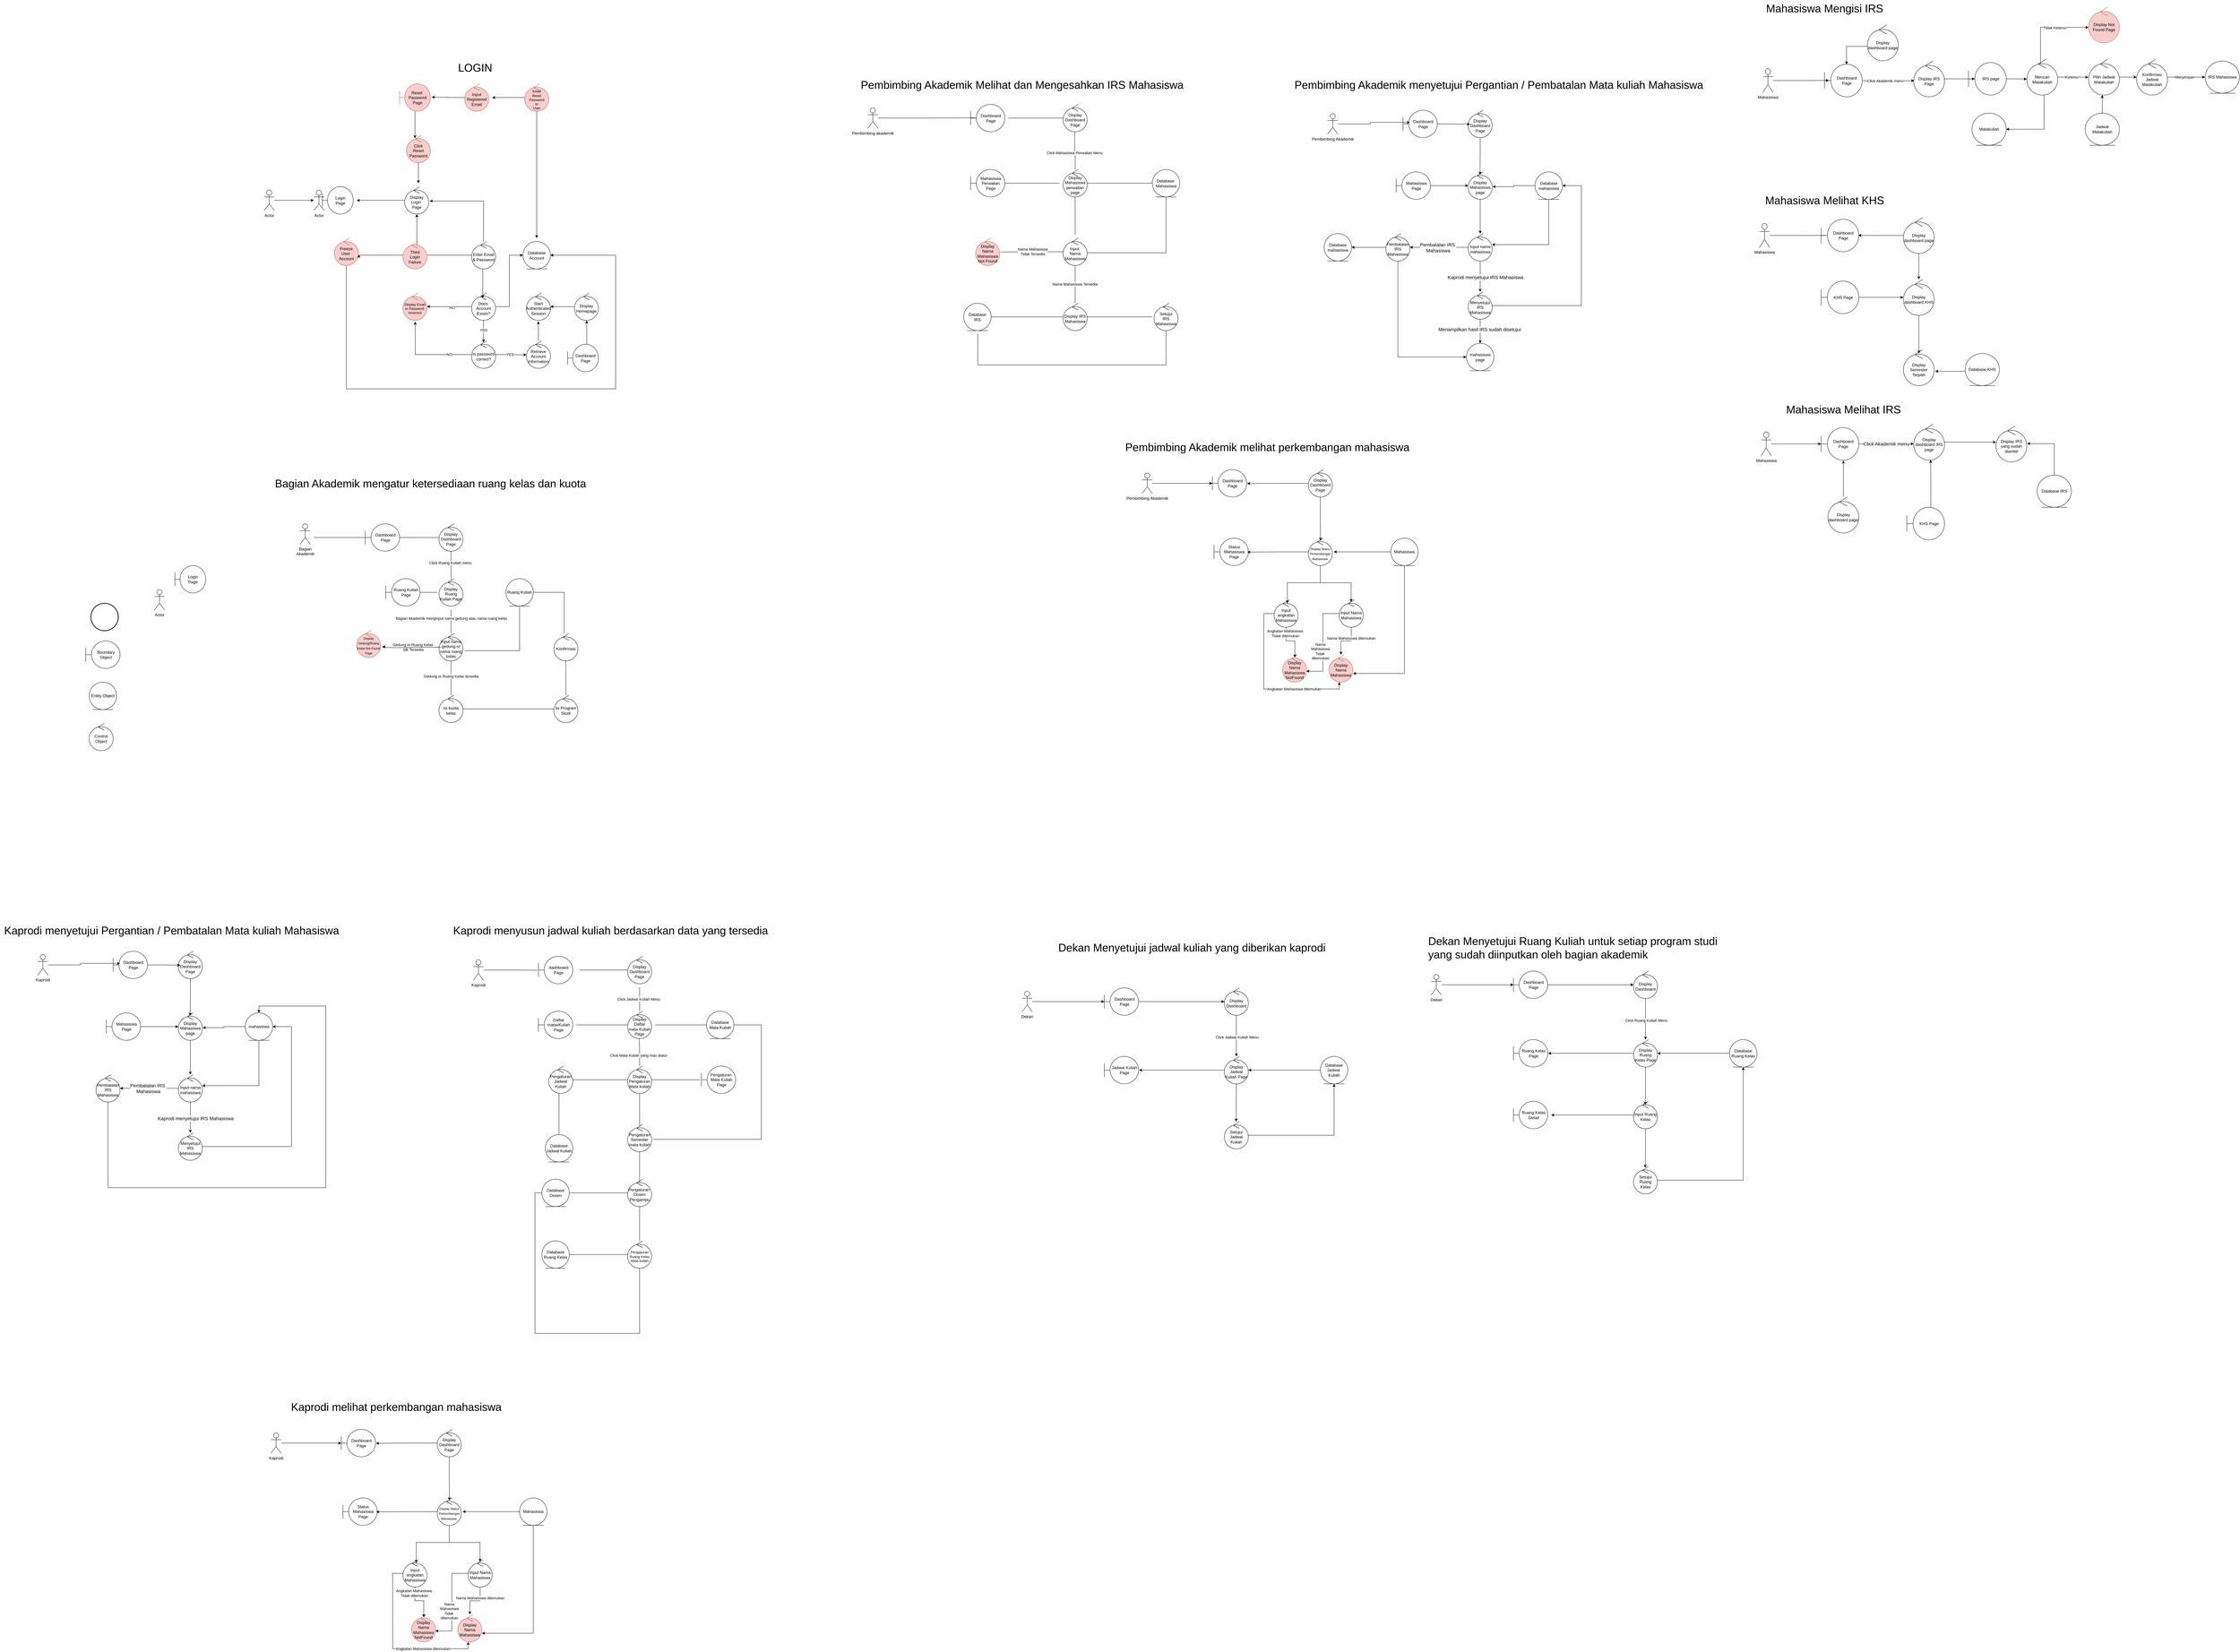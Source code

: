 <mxfile version="24.7.17" pages="3">
  <diagram name="Robustness Diagram" id="ejmV2qgmTtuN_z0c3J_5">
    <mxGraphModel dx="3414" dy="3330" grid="1" gridSize="10" guides="1" tooltips="1" connect="1" arrows="1" fold="1" page="1" pageScale="1" pageWidth="850" pageHeight="1100" math="0" shadow="0">
      <root>
        <mxCell id="0" />
        <mxCell id="1" parent="0" />
        <mxCell id="f9h9eiQ0I-5DAJY4tY8l-11" style="edgeStyle=orthogonalEdgeStyle;rounded=0;orthogonalLoop=1;jettySize=auto;html=1;" parent="1" source="f9h9eiQ0I-5DAJY4tY8l-2" target="9EQRnSQ-POrHLfq1BQXv-19" edge="1">
          <mxGeometry relative="1" as="geometry">
            <mxPoint x="160" y="-1585.5" as="targetPoint" />
          </mxGeometry>
        </mxCell>
        <mxCell id="f9h9eiQ0I-5DAJY4tY8l-2" value="Actor" style="shape=umlActor;verticalLabelPosition=bottom;verticalAlign=top;html=1;outlineConnect=0;" parent="1" vertex="1">
          <mxGeometry y="-1615.5" width="30" height="60" as="geometry" />
        </mxCell>
        <mxCell id="f9h9eiQ0I-5DAJY4tY8l-3" value="" style="strokeWidth=2;html=1;shape=mxgraph.flowchart.start_2;whiteSpace=wrap;" parent="1" vertex="1">
          <mxGeometry x="-505" y="-410" width="80" height="80" as="geometry" />
        </mxCell>
        <mxCell id="f9h9eiQ0I-5DAJY4tY8l-5" value="Boundary Object" style="shape=umlBoundary;whiteSpace=wrap;html=1;" parent="1" vertex="1">
          <mxGeometry x="-520" y="-300" width="100" height="80" as="geometry" />
        </mxCell>
        <mxCell id="f9h9eiQ0I-5DAJY4tY8l-6" value="Entity Object" style="ellipse;shape=umlEntity;whiteSpace=wrap;html=1;" parent="1" vertex="1">
          <mxGeometry x="-510" y="-180" width="80" height="80" as="geometry" />
        </mxCell>
        <mxCell id="f9h9eiQ0I-5DAJY4tY8l-7" value="Control Object" style="ellipse;shape=umlControl;whiteSpace=wrap;html=1;" parent="1" vertex="1">
          <mxGeometry x="-510" y="-60" width="70" height="80" as="geometry" />
        </mxCell>
        <mxCell id="f9h9eiQ0I-5DAJY4tY8l-10" value="Actor" style="shape=umlActor;verticalLabelPosition=bottom;verticalAlign=top;html=1;outlineConnect=0;" parent="1" vertex="1">
          <mxGeometry x="-320" y="-450" width="30" height="60" as="geometry" />
        </mxCell>
        <mxCell id="f9h9eiQ0I-5DAJY4tY8l-70" style="edgeStyle=orthogonalEdgeStyle;rounded=0;orthogonalLoop=1;jettySize=auto;html=1;" parent="1" source="f9h9eiQ0I-5DAJY4tY8l-12" edge="1">
          <mxGeometry relative="1" as="geometry">
            <mxPoint x="270" y="-1585.5" as="targetPoint" />
          </mxGeometry>
        </mxCell>
        <mxCell id="f9h9eiQ0I-5DAJY4tY8l-12" value="Display&lt;div&gt;Login&amp;nbsp;&lt;/div&gt;&lt;div&gt;Page&lt;/div&gt;" style="ellipse;shape=umlControl;whiteSpace=wrap;html=1;" parent="1" vertex="1">
          <mxGeometry x="410" y="-1625.5" width="70" height="80" as="geometry" />
        </mxCell>
        <mxCell id="f9h9eiQ0I-5DAJY4tY8l-14" value="Enter Email&lt;div&gt;&amp;amp; Password&lt;/div&gt;" style="ellipse;shape=umlControl;whiteSpace=wrap;html=1;" parent="1" vertex="1">
          <mxGeometry x="605" y="-1465.5" width="70" height="80" as="geometry" />
        </mxCell>
        <mxCell id="f9h9eiQ0I-5DAJY4tY8l-15" style="edgeStyle=orthogonalEdgeStyle;rounded=0;orthogonalLoop=1;jettySize=auto;html=1;entryX=0.505;entryY=1.004;entryDx=0;entryDy=0;entryPerimeter=0;" parent="1" source="f9h9eiQ0I-5DAJY4tY8l-14" target="f9h9eiQ0I-5DAJY4tY8l-12" edge="1">
          <mxGeometry relative="1" as="geometry" />
        </mxCell>
        <mxCell id="f9h9eiQ0I-5DAJY4tY8l-27" style="edgeStyle=orthogonalEdgeStyle;rounded=0;orthogonalLoop=1;jettySize=auto;html=1;entryX=0;entryY=0.5;entryDx=0;entryDy=0;" parent="1" source="f9h9eiQ0I-5DAJY4tY8l-16" target="f9h9eiQ0I-5DAJY4tY8l-19" edge="1">
          <mxGeometry relative="1" as="geometry" />
        </mxCell>
        <mxCell id="f9h9eiQ0I-5DAJY4tY8l-35" style="edgeStyle=orthogonalEdgeStyle;rounded=0;orthogonalLoop=1;jettySize=auto;html=1;" parent="1" source="f9h9eiQ0I-5DAJY4tY8l-16" target="f9h9eiQ0I-5DAJY4tY8l-34" edge="1">
          <mxGeometry relative="1" as="geometry" />
        </mxCell>
        <mxCell id="f9h9eiQ0I-5DAJY4tY8l-36" value="NO" style="edgeLabel;html=1;align=center;verticalAlign=middle;resizable=0;points=[];" parent="f9h9eiQ0I-5DAJY4tY8l-35" vertex="1" connectable="0">
          <mxGeometry x="-0.123" y="2" relative="1" as="geometry">
            <mxPoint as="offset" />
          </mxGeometry>
        </mxCell>
        <mxCell id="f9h9eiQ0I-5DAJY4tY8l-16" value="Does&amp;nbsp;&lt;div&gt;Account&lt;/div&gt;&lt;div&gt;Exists?&lt;/div&gt;" style="ellipse;shape=umlControl;whiteSpace=wrap;html=1;" parent="1" vertex="1">
          <mxGeometry x="605" y="-1315.5" width="70" height="80" as="geometry" />
        </mxCell>
        <mxCell id="f9h9eiQ0I-5DAJY4tY8l-18" style="edgeStyle=orthogonalEdgeStyle;rounded=0;orthogonalLoop=1;jettySize=auto;html=1;entryX=0.467;entryY=0.19;entryDx=0;entryDy=0;entryPerimeter=0;" parent="1" source="f9h9eiQ0I-5DAJY4tY8l-14" target="f9h9eiQ0I-5DAJY4tY8l-16" edge="1">
          <mxGeometry relative="1" as="geometry">
            <Array as="points">
              <mxPoint x="638" y="-1365.5" />
            </Array>
          </mxGeometry>
        </mxCell>
        <mxCell id="f9h9eiQ0I-5DAJY4tY8l-19" value="Database&lt;br&gt;Account" style="ellipse;shape=umlEntity;whiteSpace=wrap;html=1;" parent="1" vertex="1">
          <mxGeometry x="755" y="-1465.5" width="80" height="80" as="geometry" />
        </mxCell>
        <mxCell id="f9h9eiQ0I-5DAJY4tY8l-29" value="Is password&lt;div&gt;correct?&lt;/div&gt;" style="ellipse;shape=umlControl;whiteSpace=wrap;html=1;" parent="1" vertex="1">
          <mxGeometry x="605" y="-1175.5" width="70" height="80" as="geometry" />
        </mxCell>
        <mxCell id="f9h9eiQ0I-5DAJY4tY8l-32" style="edgeStyle=orthogonalEdgeStyle;rounded=0;orthogonalLoop=1;jettySize=auto;html=1;entryX=0.495;entryY=0.055;entryDx=0;entryDy=0;entryPerimeter=0;" parent="1" source="f9h9eiQ0I-5DAJY4tY8l-16" target="f9h9eiQ0I-5DAJY4tY8l-29" edge="1">
          <mxGeometry relative="1" as="geometry" />
        </mxCell>
        <mxCell id="f9h9eiQ0I-5DAJY4tY8l-33" value="YES" style="edgeLabel;html=1;align=center;verticalAlign=middle;resizable=0;points=[];" parent="f9h9eiQ0I-5DAJY4tY8l-32" vertex="1" connectable="0">
          <mxGeometry x="-0.334" y="-4" relative="1" as="geometry">
            <mxPoint x="4" y="7" as="offset" />
          </mxGeometry>
        </mxCell>
        <mxCell id="f9h9eiQ0I-5DAJY4tY8l-34" value="&lt;div style=&quot;font-size: 10px;&quot;&gt;Display Email or Password&amp;nbsp;&lt;/div&gt;&lt;div style=&quot;font-size: 10px;&quot;&gt;Incorrect&lt;/div&gt;" style="ellipse;shape=umlControl;whiteSpace=wrap;html=1;fillColor=#f8cecc;strokeColor=#b85450;" parent="1" vertex="1">
          <mxGeometry x="405" y="-1315.5" width="70" height="80" as="geometry" />
        </mxCell>
        <mxCell id="f9h9eiQ0I-5DAJY4tY8l-37" value="Retrieve&lt;div&gt;Account&lt;br&gt;Information&lt;/div&gt;" style="ellipse;shape=umlControl;whiteSpace=wrap;html=1;" parent="1" vertex="1">
          <mxGeometry x="765" y="-1175.5" width="70" height="80" as="geometry" />
        </mxCell>
        <mxCell id="f9h9eiQ0I-5DAJY4tY8l-38" style="edgeStyle=orthogonalEdgeStyle;rounded=0;orthogonalLoop=1;jettySize=auto;html=1;entryX=0.51;entryY=1.05;entryDx=0;entryDy=0;entryPerimeter=0;" parent="1" source="f9h9eiQ0I-5DAJY4tY8l-29" target="f9h9eiQ0I-5DAJY4tY8l-34" edge="1">
          <mxGeometry relative="1" as="geometry" />
        </mxCell>
        <mxCell id="f9h9eiQ0I-5DAJY4tY8l-41" value="NO" style="edgeLabel;html=1;align=center;verticalAlign=middle;resizable=0;points=[];" parent="f9h9eiQ0I-5DAJY4tY8l-38" vertex="1" connectable="0">
          <mxGeometry x="-0.496" y="-1" relative="1" as="geometry">
            <mxPoint as="offset" />
          </mxGeometry>
        </mxCell>
        <mxCell id="f9h9eiQ0I-5DAJY4tY8l-39" style="edgeStyle=orthogonalEdgeStyle;rounded=0;orthogonalLoop=1;jettySize=auto;html=1;entryX=0.001;entryY=0.51;entryDx=0;entryDy=0;entryPerimeter=0;" parent="1" source="f9h9eiQ0I-5DAJY4tY8l-29" target="f9h9eiQ0I-5DAJY4tY8l-37" edge="1">
          <mxGeometry relative="1" as="geometry" />
        </mxCell>
        <mxCell id="f9h9eiQ0I-5DAJY4tY8l-40" value="YES" style="edgeLabel;html=1;align=center;verticalAlign=middle;resizable=0;points=[];" parent="f9h9eiQ0I-5DAJY4tY8l-39" vertex="1" connectable="0">
          <mxGeometry x="-0.088" y="1" relative="1" as="geometry">
            <mxPoint as="offset" />
          </mxGeometry>
        </mxCell>
        <mxCell id="f9h9eiQ0I-5DAJY4tY8l-42" value="Start&lt;div&gt;Authenticated&lt;/div&gt;&lt;div&gt;Session&lt;/div&gt;" style="ellipse;shape=umlControl;whiteSpace=wrap;html=1;" parent="1" vertex="1">
          <mxGeometry x="765" y="-1315.5" width="70" height="80" as="geometry" />
        </mxCell>
        <mxCell id="f9h9eiQ0I-5DAJY4tY8l-43" style="edgeStyle=orthogonalEdgeStyle;rounded=0;orthogonalLoop=1;jettySize=auto;html=1;entryX=0.495;entryY=1.033;entryDx=0;entryDy=0;entryPerimeter=0;" parent="1" source="f9h9eiQ0I-5DAJY4tY8l-37" target="f9h9eiQ0I-5DAJY4tY8l-42" edge="1">
          <mxGeometry relative="1" as="geometry" />
        </mxCell>
        <mxCell id="f9h9eiQ0I-5DAJY4tY8l-45" style="edgeStyle=orthogonalEdgeStyle;rounded=0;orthogonalLoop=1;jettySize=auto;html=1;" parent="1" source="f9h9eiQ0I-5DAJY4tY8l-44" target="f9h9eiQ0I-5DAJY4tY8l-42" edge="1">
          <mxGeometry relative="1" as="geometry" />
        </mxCell>
        <mxCell id="f9h9eiQ0I-5DAJY4tY8l-44" value="Display&lt;div&gt;Homepage&lt;/div&gt;" style="ellipse;shape=umlControl;whiteSpace=wrap;html=1;" parent="1" vertex="1">
          <mxGeometry x="905" y="-1315.5" width="70" height="80" as="geometry" />
        </mxCell>
        <mxCell id="f9h9eiQ0I-5DAJY4tY8l-46" value="Dashboard&lt;div&gt;Page&lt;/div&gt;" style="shape=umlBoundary;whiteSpace=wrap;html=1;" parent="1" vertex="1">
          <mxGeometry x="885" y="-1165.5" width="90" height="80" as="geometry" />
        </mxCell>
        <mxCell id="f9h9eiQ0I-5DAJY4tY8l-47" value="Login&lt;div&gt;Page&lt;/div&gt;" style="shape=umlBoundary;whiteSpace=wrap;html=1;" parent="1" vertex="1">
          <mxGeometry x="170" y="-1625.5" width="90" height="80" as="geometry" />
        </mxCell>
        <mxCell id="f9h9eiQ0I-5DAJY4tY8l-48" value="Login&lt;div&gt;Page&lt;/div&gt;" style="shape=umlBoundary;whiteSpace=wrap;html=1;" parent="1" vertex="1">
          <mxGeometry x="-260" y="-520" width="90" height="80" as="geometry" />
        </mxCell>
        <mxCell id="f9h9eiQ0I-5DAJY4tY8l-49" style="edgeStyle=orthogonalEdgeStyle;rounded=0;orthogonalLoop=1;jettySize=auto;html=1;entryX=0.448;entryY=1.008;entryDx=0;entryDy=0;entryPerimeter=0;" parent="1" edge="1">
          <mxGeometry relative="1" as="geometry">
            <mxPoint x="939.29" y="-1165.5" as="sourcePoint" />
            <mxPoint x="940.65" y="-1234.86" as="targetPoint" />
            <Array as="points">
              <mxPoint x="941" y="-1165.5" />
              <mxPoint x="941" y="-1200.5" />
            </Array>
          </mxGeometry>
        </mxCell>
        <mxCell id="f9h9eiQ0I-5DAJY4tY8l-50" value="Third&lt;div&gt;Login&lt;br&gt;Failure&lt;/div&gt;" style="ellipse;shape=umlControl;whiteSpace=wrap;html=1;fillColor=#f8cecc;strokeColor=#b85450;" parent="1" vertex="1">
          <mxGeometry x="405" y="-1465.5" width="70" height="80" as="geometry" />
        </mxCell>
        <mxCell id="f9h9eiQ0I-5DAJY4tY8l-55" style="edgeStyle=orthogonalEdgeStyle;rounded=0;orthogonalLoop=1;jettySize=auto;html=1;" parent="1" source="f9h9eiQ0I-5DAJY4tY8l-53" target="f9h9eiQ0I-5DAJY4tY8l-19" edge="1">
          <mxGeometry relative="1" as="geometry">
            <mxPoint x="240" y="-1025.5" as="targetPoint" />
            <Array as="points">
              <mxPoint x="240" y="-1035.5" />
              <mxPoint x="1025" y="-1035.5" />
              <mxPoint x="1025" y="-1425.5" />
            </Array>
          </mxGeometry>
        </mxCell>
        <mxCell id="f9h9eiQ0I-5DAJY4tY8l-53" value="Freeze&lt;div&gt;User&amp;nbsp;&lt;br&gt;Account&lt;/div&gt;" style="ellipse;shape=umlControl;whiteSpace=wrap;html=1;fillColor=#f8cecc;strokeColor=#b85450;" parent="1" vertex="1">
          <mxGeometry x="205" y="-1475.5" width="70" height="80" as="geometry" />
        </mxCell>
        <mxCell id="f9h9eiQ0I-5DAJY4tY8l-54" style="edgeStyle=orthogonalEdgeStyle;rounded=0;orthogonalLoop=1;jettySize=auto;html=1;entryX=1.018;entryY=0.607;entryDx=0;entryDy=0;entryPerimeter=0;" parent="1" source="f9h9eiQ0I-5DAJY4tY8l-50" target="f9h9eiQ0I-5DAJY4tY8l-53" edge="1">
          <mxGeometry relative="1" as="geometry">
            <Array as="points">
              <mxPoint x="276" y="-1425.5" />
            </Array>
          </mxGeometry>
        </mxCell>
        <mxCell id="f9h9eiQ0I-5DAJY4tY8l-69" style="edgeStyle=orthogonalEdgeStyle;rounded=0;orthogonalLoop=1;jettySize=auto;html=1;" parent="1" source="f9h9eiQ0I-5DAJY4tY8l-56" edge="1">
          <mxGeometry relative="1" as="geometry">
            <mxPoint x="450" y="-1635.5" as="targetPoint" />
          </mxGeometry>
        </mxCell>
        <mxCell id="f9h9eiQ0I-5DAJY4tY8l-56" value="Click&lt;div&gt;Reset&lt;/div&gt;&lt;div&gt;Password&lt;/div&gt;" style="ellipse;shape=umlControl;whiteSpace=wrap;html=1;fillColor=#f8cecc;strokeColor=#b85450;" parent="1" vertex="1">
          <mxGeometry x="415" y="-1775.5" width="70" height="80" as="geometry" />
        </mxCell>
        <mxCell id="f9h9eiQ0I-5DAJY4tY8l-59" value="Reset&amp;nbsp;&lt;div&gt;Password&lt;/div&gt;&lt;div&gt;Page&lt;/div&gt;" style="shape=umlBoundary;whiteSpace=wrap;html=1;fillColor=#f8cecc;strokeColor=#b85450;" parent="1" vertex="1">
          <mxGeometry x="395" y="-1925.5" width="90" height="80" as="geometry" />
        </mxCell>
        <mxCell id="f9h9eiQ0I-5DAJY4tY8l-60" style="edgeStyle=orthogonalEdgeStyle;rounded=0;orthogonalLoop=1;jettySize=auto;html=1;entryX=0.359;entryY=0.113;entryDx=0;entryDy=0;entryPerimeter=0;" parent="1" source="f9h9eiQ0I-5DAJY4tY8l-59" target="f9h9eiQ0I-5DAJY4tY8l-56" edge="1">
          <mxGeometry relative="1" as="geometry" />
        </mxCell>
        <mxCell id="f9h9eiQ0I-5DAJY4tY8l-61" value="Input&lt;div&gt;Registered&lt;/div&gt;&lt;div&gt;Email&lt;/div&gt;" style="ellipse;shape=umlControl;whiteSpace=wrap;html=1;fillColor=#f8cecc;strokeColor=#b85450;" parent="1" vertex="1">
          <mxGeometry x="585" y="-1925.5" width="70" height="80" as="geometry" />
        </mxCell>
        <mxCell id="f9h9eiQ0I-5DAJY4tY8l-63" style="edgeStyle=orthogonalEdgeStyle;rounded=0;orthogonalLoop=1;jettySize=auto;html=1;entryX=1.041;entryY=0.488;entryDx=0;entryDy=0;entryPerimeter=0;" parent="1" source="f9h9eiQ0I-5DAJY4tY8l-61" target="f9h9eiQ0I-5DAJY4tY8l-59" edge="1">
          <mxGeometry relative="1" as="geometry" />
        </mxCell>
        <mxCell id="f9h9eiQ0I-5DAJY4tY8l-65" style="edgeStyle=orthogonalEdgeStyle;rounded=0;orthogonalLoop=1;jettySize=auto;html=1;" parent="1" source="f9h9eiQ0I-5DAJY4tY8l-64" edge="1">
          <mxGeometry relative="1" as="geometry">
            <mxPoint x="665" y="-1885.5" as="targetPoint" />
          </mxGeometry>
        </mxCell>
        <mxCell id="f9h9eiQ0I-5DAJY4tY8l-66" style="edgeStyle=orthogonalEdgeStyle;rounded=0;orthogonalLoop=1;jettySize=auto;html=1;" parent="1" source="f9h9eiQ0I-5DAJY4tY8l-64" edge="1">
          <mxGeometry relative="1" as="geometry">
            <mxPoint x="795" y="-1475.5" as="targetPoint" />
          </mxGeometry>
        </mxCell>
        <mxCell id="f9h9eiQ0I-5DAJY4tY8l-64" value="&lt;font style=&quot;font-size: 10px;&quot;&gt;Email&lt;/font&gt;&lt;div style=&quot;font-size: 10px;&quot;&gt;&lt;font style=&quot;font-size: 10px;&quot;&gt;Reset&lt;/font&gt;&lt;/div&gt;&lt;div style=&quot;font-size: 10px;&quot;&gt;&lt;font style=&quot;font-size: 10px;&quot;&gt;Password&lt;/font&gt;&lt;/div&gt;&lt;div style=&quot;font-size: 10px;&quot;&gt;&lt;font style=&quot;font-size: 10px;&quot;&gt;to&lt;/font&gt;&lt;/div&gt;&lt;div style=&quot;font-size: 10px;&quot;&gt;&lt;font style=&quot;font-size: 10px;&quot;&gt;User&lt;/font&gt;&lt;/div&gt;" style="ellipse;shape=umlControl;whiteSpace=wrap;html=1;fillColor=#f8cecc;strokeColor=#b85450;" parent="1" vertex="1">
          <mxGeometry x="760" y="-1925.5" width="70" height="80" as="geometry" />
        </mxCell>
        <mxCell id="f9h9eiQ0I-5DAJY4tY8l-67" value="&lt;font style=&quot;font-size: 32px;&quot;&gt;LOGIN&lt;/font&gt;" style="text;html=1;align=center;verticalAlign=middle;resizable=0;points=[];autosize=1;strokeColor=none;fillColor=none;" parent="1" vertex="1">
          <mxGeometry x="555" y="-1997.5" width="120" height="50" as="geometry" />
        </mxCell>
        <mxCell id="f9h9eiQ0I-5DAJY4tY8l-68" style="edgeStyle=orthogonalEdgeStyle;rounded=0;orthogonalLoop=1;jettySize=auto;html=1;entryX=1.04;entryY=0.524;entryDx=0;entryDy=0;entryPerimeter=0;" parent="1" source="f9h9eiQ0I-5DAJY4tY8l-14" target="f9h9eiQ0I-5DAJY4tY8l-12" edge="1">
          <mxGeometry relative="1" as="geometry">
            <Array as="points">
              <mxPoint x="640" y="-1583.5" />
            </Array>
          </mxGeometry>
        </mxCell>
        <mxCell id="f9h9eiQ0I-5DAJY4tY8l-71" value="Bagian&lt;div&gt;Akademik&lt;/div&gt;" style="shape=umlActor;verticalLabelPosition=bottom;verticalAlign=top;html=1;" parent="1" vertex="1">
          <mxGeometry x="105" y="-641.89" width="30" height="60" as="geometry" />
        </mxCell>
        <mxCell id="f9h9eiQ0I-5DAJY4tY8l-75" style="edgeStyle=orthogonalEdgeStyle;rounded=0;orthogonalLoop=1;jettySize=auto;html=1;endArrow=none;endFill=0;" parent="1" source="f9h9eiQ0I-5DAJY4tY8l-74" edge="1">
          <mxGeometry relative="1" as="geometry">
            <mxPoint x="145" y="-601.89" as="targetPoint" />
          </mxGeometry>
        </mxCell>
        <mxCell id="f9h9eiQ0I-5DAJY4tY8l-74" value="Dashboard&lt;div&gt;Page&lt;/div&gt;" style="shape=umlBoundary;whiteSpace=wrap;html=1;" parent="1" vertex="1">
          <mxGeometry x="295" y="-641.89" width="100" height="80" as="geometry" />
        </mxCell>
        <mxCell id="f9h9eiQ0I-5DAJY4tY8l-77" style="edgeStyle=orthogonalEdgeStyle;rounded=0;orthogonalLoop=1;jettySize=auto;html=1;entryX=1;entryY=0.499;entryDx=0;entryDy=0;entryPerimeter=0;endArrow=none;endFill=0;" parent="1" source="f9h9eiQ0I-5DAJY4tY8l-76" target="f9h9eiQ0I-5DAJY4tY8l-74" edge="1">
          <mxGeometry relative="1" as="geometry">
            <mxPoint x="405" y="-601.89" as="targetPoint" />
          </mxGeometry>
        </mxCell>
        <mxCell id="f9h9eiQ0I-5DAJY4tY8l-76" value="Display&lt;div&gt;Dashboard&lt;/div&gt;&lt;div&gt;Page&lt;/div&gt;" style="ellipse;shape=umlControl;whiteSpace=wrap;html=1;" parent="1" vertex="1">
          <mxGeometry x="510" y="-641.89" width="70" height="80" as="geometry" />
        </mxCell>
        <mxCell id="f9h9eiQ0I-5DAJY4tY8l-78" value="Display Ruang Kuliah Page" style="ellipse;shape=umlControl;whiteSpace=wrap;html=1;" parent="1" vertex="1">
          <mxGeometry x="510" y="-481.89" width="70" height="80" as="geometry" />
        </mxCell>
        <mxCell id="f9h9eiQ0I-5DAJY4tY8l-82" style="edgeStyle=orthogonalEdgeStyle;rounded=0;orthogonalLoop=1;jettySize=auto;html=1;entryX=0.503;entryY=0.036;entryDx=0;entryDy=0;entryPerimeter=0;endArrow=none;endFill=0;" parent="1" source="f9h9eiQ0I-5DAJY4tY8l-76" target="f9h9eiQ0I-5DAJY4tY8l-78" edge="1">
          <mxGeometry relative="1" as="geometry" />
        </mxCell>
        <mxCell id="f9h9eiQ0I-5DAJY4tY8l-83" value="Click Ruang Kuliah menu" style="edgeLabel;html=1;align=center;verticalAlign=middle;resizable=0;points=[];" parent="f9h9eiQ0I-5DAJY4tY8l-82" vertex="1" connectable="0">
          <mxGeometry x="-0.173" y="-2" relative="1" as="geometry">
            <mxPoint y="-1" as="offset" />
          </mxGeometry>
        </mxCell>
        <mxCell id="f9h9eiQ0I-5DAJY4tY8l-85" style="edgeStyle=orthogonalEdgeStyle;rounded=0;orthogonalLoop=1;jettySize=auto;html=1;endArrow=none;endFill=0;" parent="1" source="f9h9eiQ0I-5DAJY4tY8l-84" edge="1">
          <mxGeometry relative="1" as="geometry">
            <mxPoint x="505" y="-441.89" as="targetPoint" />
          </mxGeometry>
        </mxCell>
        <mxCell id="f9h9eiQ0I-5DAJY4tY8l-84" value="Ruang Kuliah Page" style="shape=umlBoundary;whiteSpace=wrap;html=1;" parent="1" vertex="1">
          <mxGeometry x="355" y="-481.89" width="100" height="80" as="geometry" />
        </mxCell>
        <mxCell id="f9h9eiQ0I-5DAJY4tY8l-92" style="edgeStyle=orthogonalEdgeStyle;rounded=0;orthogonalLoop=1;jettySize=auto;html=1;endArrow=none;endFill=0;" parent="1" source="f9h9eiQ0I-5DAJY4tY8l-87" edge="1">
          <mxGeometry relative="1" as="geometry">
            <mxPoint x="585" y="-271.89" as="targetPoint" />
            <Array as="points">
              <mxPoint x="745" y="-271.89" />
            </Array>
          </mxGeometry>
        </mxCell>
        <mxCell id="f9h9eiQ0I-5DAJY4tY8l-87" value="Ruang Kuliah" style="ellipse;shape=umlEntity;whiteSpace=wrap;html=1;" parent="1" vertex="1">
          <mxGeometry x="705" y="-481.89" width="80" height="80" as="geometry" />
        </mxCell>
        <mxCell id="f9h9eiQ0I-5DAJY4tY8l-91" style="edgeStyle=orthogonalEdgeStyle;rounded=0;orthogonalLoop=1;jettySize=auto;html=1;endArrow=none;endFill=0;" parent="1" source="f9h9eiQ0I-5DAJY4tY8l-90" edge="1">
          <mxGeometry relative="1" as="geometry">
            <mxPoint x="545" y="-391.89" as="targetPoint" />
          </mxGeometry>
        </mxCell>
        <mxCell id="KgDqdu3lI9y8hDSoOavW-12" value="Bagian Akademik menginput nama gedung atau nama ruang kelas" style="edgeLabel;html=1;align=center;verticalAlign=middle;resizable=0;points=[];" parent="f9h9eiQ0I-5DAJY4tY8l-91" connectable="0" vertex="1">
          <mxGeometry x="0.277" relative="1" as="geometry">
            <mxPoint as="offset" />
          </mxGeometry>
        </mxCell>
        <mxCell id="f9h9eiQ0I-5DAJY4tY8l-96" style="edgeStyle=orthogonalEdgeStyle;rounded=0;orthogonalLoop=1;jettySize=auto;html=1;endArrow=none;endFill=0;" parent="1" source="f9h9eiQ0I-5DAJY4tY8l-90" target="f9h9eiQ0I-5DAJY4tY8l-95" edge="1">
          <mxGeometry relative="1" as="geometry" />
        </mxCell>
        <mxCell id="KgDqdu3lI9y8hDSoOavW-7" value="Gedung or Ruang Kelas tersedia" style="edgeLabel;html=1;align=center;verticalAlign=middle;resizable=0;points=[];" parent="f9h9eiQ0I-5DAJY4tY8l-96" connectable="0" vertex="1">
          <mxGeometry x="-0.107" relative="1" as="geometry">
            <mxPoint as="offset" />
          </mxGeometry>
        </mxCell>
        <mxCell id="KgDqdu3lI9y8hDSoOavW-10" style="edgeStyle=orthogonalEdgeStyle;rounded=0;orthogonalLoop=1;jettySize=auto;html=1;endArrow=none;endFill=0;" parent="1" source="f9h9eiQ0I-5DAJY4tY8l-90" edge="1">
          <mxGeometry relative="1" as="geometry">
            <mxPoint x="385.0" y="-281.89" as="targetPoint" />
          </mxGeometry>
        </mxCell>
        <mxCell id="f9h9eiQ0I-5DAJY4tY8l-90" value="Input nama gedung or nama ruang kelas" style="ellipse;shape=umlControl;whiteSpace=wrap;html=1;" parent="1" vertex="1">
          <mxGeometry x="510" y="-321.89" width="70" height="80" as="geometry" />
        </mxCell>
        <mxCell id="f9h9eiQ0I-5DAJY4tY8l-94" style="edgeStyle=orthogonalEdgeStyle;rounded=0;orthogonalLoop=1;jettySize=auto;html=1;entryX=1.04;entryY=0.508;entryDx=0;entryDy=0;entryPerimeter=0;endArrow=none;endFill=0;" parent="1" source="f9h9eiQ0I-5DAJY4tY8l-90" edge="1">
          <mxGeometry relative="1" as="geometry">
            <mxPoint x="399.0" y="-281.25" as="targetPoint" />
          </mxGeometry>
        </mxCell>
        <mxCell id="KgDqdu3lI9y8hDSoOavW-8" value="Gedung or Ruang Kelas&amp;nbsp;&lt;div&gt;tdk Tersedia&lt;/div&gt;" style="edgeLabel;html=1;align=center;verticalAlign=middle;resizable=0;points=[];" parent="f9h9eiQ0I-5DAJY4tY8l-94" connectable="0" vertex="1">
          <mxGeometry x="0.158" y="-1" relative="1" as="geometry">
            <mxPoint x="-11" as="offset" />
          </mxGeometry>
        </mxCell>
        <mxCell id="f9h9eiQ0I-5DAJY4tY8l-95" value="Isi kuota kelas" style="ellipse;shape=umlControl;whiteSpace=wrap;html=1;" parent="1" vertex="1">
          <mxGeometry x="510" y="-141.89" width="70" height="80" as="geometry" />
        </mxCell>
        <mxCell id="f9h9eiQ0I-5DAJY4tY8l-98" value="&lt;font style=&quot;font-size: 32px;&quot;&gt;Bagian Akademik mengatur ketersediaan ruang kelas dan kuota&lt;/font&gt;" style="text;html=1;align=center;verticalAlign=middle;resizable=0;points=[];autosize=1;strokeColor=none;fillColor=none;" parent="1" vertex="1">
          <mxGeometry x="20" y="-783.89" width="930" height="50" as="geometry" />
        </mxCell>
        <mxCell id="f9h9eiQ0I-5DAJY4tY8l-99" value="Kaprodi" style="shape=umlActor;verticalLabelPosition=bottom;verticalAlign=top;html=1;" parent="1" vertex="1">
          <mxGeometry x="610" y="630" width="30" height="60" as="geometry" />
        </mxCell>
        <mxCell id="f9h9eiQ0I-5DAJY4tY8l-102" value="&lt;font style=&quot;font-size: 32px;&quot;&gt;Kaprodi menyusun jadwal kuliah berdasarkan data yang tersedia&lt;/font&gt;" style="text;html=1;align=center;verticalAlign=middle;resizable=0;points=[];autosize=1;strokeColor=none;fillColor=none;" parent="1" vertex="1">
          <mxGeometry x="540" y="520" width="940" height="50" as="geometry" />
        </mxCell>
        <mxCell id="f9h9eiQ0I-5DAJY4tY8l-103" value="dashboard&lt;div&gt;Page&lt;/div&gt;" style="shape=umlBoundary;whiteSpace=wrap;html=1;" parent="1" vertex="1">
          <mxGeometry x="800" y="620" width="100" height="80" as="geometry" />
        </mxCell>
        <mxCell id="f9h9eiQ0I-5DAJY4tY8l-104" style="edgeStyle=orthogonalEdgeStyle;rounded=0;orthogonalLoop=1;jettySize=auto;html=1;entryX=-0.033;entryY=0.505;entryDx=0;entryDy=0;entryPerimeter=0;endArrow=none;endFill=0;" parent="1" source="f9h9eiQ0I-5DAJY4tY8l-99" target="f9h9eiQ0I-5DAJY4tY8l-103" edge="1">
          <mxGeometry relative="1" as="geometry" />
        </mxCell>
        <mxCell id="f9h9eiQ0I-5DAJY4tY8l-106" style="edgeStyle=orthogonalEdgeStyle;rounded=0;orthogonalLoop=1;jettySize=auto;html=1;endArrow=none;endFill=0;" parent="1" source="f9h9eiQ0I-5DAJY4tY8l-105" edge="1">
          <mxGeometry relative="1" as="geometry">
            <mxPoint x="920.0" y="660" as="targetPoint" />
          </mxGeometry>
        </mxCell>
        <mxCell id="f9h9eiQ0I-5DAJY4tY8l-105" value="Display&lt;div&gt;Dashboard&lt;/div&gt;&lt;div&gt;Page&lt;/div&gt;" style="ellipse;shape=umlControl;whiteSpace=wrap;html=1;" parent="1" vertex="1">
          <mxGeometry x="1060" y="620" width="70" height="80" as="geometry" />
        </mxCell>
        <mxCell id="f9h9eiQ0I-5DAJY4tY8l-108" style="edgeStyle=orthogonalEdgeStyle;rounded=0;orthogonalLoop=1;jettySize=auto;html=1;endArrow=none;endFill=0;" parent="1" source="f9h9eiQ0I-5DAJY4tY8l-107" edge="1">
          <mxGeometry relative="1" as="geometry">
            <mxPoint x="1095.0" y="710" as="targetPoint" />
          </mxGeometry>
        </mxCell>
        <mxCell id="f9h9eiQ0I-5DAJY4tY8l-109" value="Click Jadwal Kuliah Menu" style="edgeLabel;html=1;align=center;verticalAlign=middle;resizable=0;points=[];" parent="f9h9eiQ0I-5DAJY4tY8l-108" vertex="1" connectable="0">
          <mxGeometry x="-0.024" y="3" relative="1" as="geometry">
            <mxPoint x="-3" y="2" as="offset" />
          </mxGeometry>
        </mxCell>
        <mxCell id="f9h9eiQ0I-5DAJY4tY8l-111" style="edgeStyle=orthogonalEdgeStyle;rounded=0;orthogonalLoop=1;jettySize=auto;html=1;endArrow=none;endFill=0;" parent="1" source="f9h9eiQ0I-5DAJY4tY8l-107" edge="1">
          <mxGeometry relative="1" as="geometry">
            <mxPoint x="910.0" y="820" as="targetPoint" />
          </mxGeometry>
        </mxCell>
        <mxCell id="f9h9eiQ0I-5DAJY4tY8l-107" value="Display&lt;div&gt;Daftar&lt;br&gt;&lt;div&gt;&lt;span style=&quot;background-color: initial;&quot;&gt;mata Kuliah Page&lt;/span&gt;&lt;br&gt;&lt;/div&gt;&lt;/div&gt;" style="ellipse;shape=umlControl;whiteSpace=wrap;html=1;" parent="1" vertex="1">
          <mxGeometry x="1060" y="780" width="70" height="80" as="geometry" />
        </mxCell>
        <mxCell id="f9h9eiQ0I-5DAJY4tY8l-110" value="&lt;div&gt;Daftar&lt;/div&gt;matavKuliah&lt;div&gt;Page&lt;/div&gt;" style="shape=umlBoundary;whiteSpace=wrap;html=1;" parent="1" vertex="1">
          <mxGeometry x="800" y="780" width="100" height="80" as="geometry" />
        </mxCell>
        <mxCell id="f9h9eiQ0I-5DAJY4tY8l-113" style="edgeStyle=orthogonalEdgeStyle;rounded=0;orthogonalLoop=1;jettySize=auto;html=1;endArrow=none;endFill=0;" parent="1" source="f9h9eiQ0I-5DAJY4tY8l-112" edge="1">
          <mxGeometry relative="1" as="geometry">
            <mxPoint x="1140" y="820" as="targetPoint" />
          </mxGeometry>
        </mxCell>
        <mxCell id="f9h9eiQ0I-5DAJY4tY8l-112" value="Database&lt;div&gt;Mata Kuliah&lt;/div&gt;" style="ellipse;shape=umlEntity;whiteSpace=wrap;html=1;" parent="1" vertex="1">
          <mxGeometry x="1290" y="780" width="80" height="80" as="geometry" />
        </mxCell>
        <mxCell id="f9h9eiQ0I-5DAJY4tY8l-138" style="edgeStyle=orthogonalEdgeStyle;rounded=0;orthogonalLoop=1;jettySize=auto;html=1;endArrow=none;endFill=0;" parent="1" source="f9h9eiQ0I-5DAJY4tY8l-115" target="f9h9eiQ0I-5DAJY4tY8l-137" edge="1">
          <mxGeometry relative="1" as="geometry" />
        </mxCell>
        <mxCell id="f9h9eiQ0I-5DAJY4tY8l-115" value="Display Pengaturan&lt;div&gt;Mata kuliah&lt;/div&gt;" style="ellipse;shape=umlControl;whiteSpace=wrap;html=1;" parent="1" vertex="1">
          <mxGeometry x="1060" y="940" width="70" height="80" as="geometry" />
        </mxCell>
        <mxCell id="f9h9eiQ0I-5DAJY4tY8l-116" style="edgeStyle=orthogonalEdgeStyle;rounded=0;orthogonalLoop=1;jettySize=auto;html=1;entryX=0.489;entryY=0.99;entryDx=0;entryDy=0;entryPerimeter=0;endArrow=none;endFill=0;" parent="1" source="f9h9eiQ0I-5DAJY4tY8l-115" target="f9h9eiQ0I-5DAJY4tY8l-107" edge="1">
          <mxGeometry relative="1" as="geometry" />
        </mxCell>
        <mxCell id="f9h9eiQ0I-5DAJY4tY8l-117" value="Click Mata Kuliah yang mau diatur" style="edgeLabel;html=1;align=center;verticalAlign=middle;resizable=0;points=[];" parent="f9h9eiQ0I-5DAJY4tY8l-116" vertex="1" connectable="0">
          <mxGeometry x="-0.242" y="3" relative="1" as="geometry">
            <mxPoint as="offset" />
          </mxGeometry>
        </mxCell>
        <mxCell id="f9h9eiQ0I-5DAJY4tY8l-118" value="Pengaturan&amp;nbsp;&lt;div&gt;Mata Kuliah&lt;/div&gt;&lt;div&gt;Page&lt;/div&gt;" style="shape=umlBoundary;whiteSpace=wrap;html=1;" parent="1" vertex="1">
          <mxGeometry x="1275" y="940" width="100" height="80" as="geometry" />
        </mxCell>
        <mxCell id="f9h9eiQ0I-5DAJY4tY8l-119" style="edgeStyle=orthogonalEdgeStyle;rounded=0;orthogonalLoop=1;jettySize=auto;html=1;endArrow=none;endFill=0;" parent="1" source="f9h9eiQ0I-5DAJY4tY8l-115" edge="1">
          <mxGeometry relative="1" as="geometry">
            <mxPoint x="1270" y="980" as="targetPoint" />
          </mxGeometry>
        </mxCell>
        <mxCell id="f9h9eiQ0I-5DAJY4tY8l-120" value="Database&lt;div&gt;Jadwal Kuliah&lt;/div&gt;" style="ellipse;shape=umlEntity;whiteSpace=wrap;html=1;" parent="1" vertex="1">
          <mxGeometry x="820" y="1140" width="80" height="80" as="geometry" />
        </mxCell>
        <mxCell id="f9h9eiQ0I-5DAJY4tY8l-125" style="edgeStyle=orthogonalEdgeStyle;rounded=0;orthogonalLoop=1;jettySize=auto;html=1;endArrow=none;endFill=0;" parent="1" source="f9h9eiQ0I-5DAJY4tY8l-122" edge="1">
          <mxGeometry relative="1" as="geometry">
            <mxPoint x="1095" y="1280" as="targetPoint" />
          </mxGeometry>
        </mxCell>
        <mxCell id="f9h9eiQ0I-5DAJY4tY8l-122" value="Pengaturan&lt;div&gt;Semester mata kuliah&lt;/div&gt;" style="ellipse;shape=umlControl;whiteSpace=wrap;html=1;" parent="1" vertex="1">
          <mxGeometry x="1060" y="1110" width="70" height="80" as="geometry" />
        </mxCell>
        <mxCell id="f9h9eiQ0I-5DAJY4tY8l-129" style="edgeStyle=orthogonalEdgeStyle;rounded=0;orthogonalLoop=1;jettySize=auto;html=1;entryX=1.069;entryY=0.55;entryDx=0;entryDy=0;entryPerimeter=0;endArrow=none;endFill=0;" parent="1" source="f9h9eiQ0I-5DAJY4tY8l-112" target="f9h9eiQ0I-5DAJY4tY8l-122" edge="1">
          <mxGeometry relative="1" as="geometry">
            <Array as="points">
              <mxPoint x="1450" y="820" />
              <mxPoint x="1450" y="1154" />
            </Array>
          </mxGeometry>
        </mxCell>
        <mxCell id="f9h9eiQ0I-5DAJY4tY8l-134" style="edgeStyle=orthogonalEdgeStyle;rounded=0;orthogonalLoop=1;jettySize=auto;html=1;endArrow=none;endFill=0;" parent="1" source="f9h9eiQ0I-5DAJY4tY8l-130" target="f9h9eiQ0I-5DAJY4tY8l-133" edge="1">
          <mxGeometry relative="1" as="geometry" />
        </mxCell>
        <mxCell id="f9h9eiQ0I-5DAJY4tY8l-130" value="Pengaturan&amp;nbsp;&lt;div&gt;Dosen&lt;/div&gt;&lt;div&gt;Pengampu&lt;/div&gt;" style="ellipse;shape=umlControl;whiteSpace=wrap;html=1;" parent="1" vertex="1">
          <mxGeometry x="1060" y="1270" width="70" height="80" as="geometry" />
        </mxCell>
        <mxCell id="f9h9eiQ0I-5DAJY4tY8l-131" value="Database&lt;div&gt;Dosen&lt;/div&gt;" style="ellipse;shape=umlEntity;whiteSpace=wrap;html=1;" parent="1" vertex="1">
          <mxGeometry x="810" y="1270" width="80" height="80" as="geometry" />
        </mxCell>
        <mxCell id="f9h9eiQ0I-5DAJY4tY8l-132" style="edgeStyle=orthogonalEdgeStyle;rounded=0;orthogonalLoop=1;jettySize=auto;html=1;entryX=0;entryY=0.5;entryDx=0;entryDy=0;entryPerimeter=0;endArrow=none;endFill=0;" parent="1" source="f9h9eiQ0I-5DAJY4tY8l-131" target="f9h9eiQ0I-5DAJY4tY8l-130" edge="1">
          <mxGeometry relative="1" as="geometry" />
        </mxCell>
        <mxCell id="f9h9eiQ0I-5DAJY4tY8l-141" style="edgeStyle=orthogonalEdgeStyle;rounded=0;orthogonalLoop=1;jettySize=auto;html=1;endArrow=none;endFill=0;" parent="1" source="f9h9eiQ0I-5DAJY4tY8l-133" edge="1">
          <mxGeometry relative="1" as="geometry">
            <mxPoint x="1095" y="1700" as="targetPoint" />
          </mxGeometry>
        </mxCell>
        <mxCell id="f9h9eiQ0I-5DAJY4tY8l-133" value="&lt;font style=&quot;font-size: 10px;&quot;&gt;Pengaturan&lt;/font&gt;&lt;div style=&quot;font-size: 10px;&quot;&gt;&lt;font style=&quot;font-size: 10px;&quot;&gt;Ruang Kelas&lt;/font&gt;&lt;/div&gt;&lt;div style=&quot;font-size: 10px;&quot;&gt;&lt;font style=&quot;font-size: 10px;&quot;&gt;Mata kuliah&lt;/font&gt;&lt;/div&gt;" style="ellipse;shape=umlControl;whiteSpace=wrap;html=1;" parent="1" vertex="1">
          <mxGeometry x="1060" y="1450" width="70" height="80" as="geometry" />
        </mxCell>
        <mxCell id="f9h9eiQ0I-5DAJY4tY8l-136" style="edgeStyle=orthogonalEdgeStyle;rounded=0;orthogonalLoop=1;jettySize=auto;html=1;endArrow=none;endFill=0;" parent="1" source="f9h9eiQ0I-5DAJY4tY8l-135" target="f9h9eiQ0I-5DAJY4tY8l-133" edge="1">
          <mxGeometry relative="1" as="geometry" />
        </mxCell>
        <mxCell id="f9h9eiQ0I-5DAJY4tY8l-135" value="Database&lt;div&gt;Ruang Kelas&lt;/div&gt;" style="ellipse;shape=umlEntity;whiteSpace=wrap;html=1;" parent="1" vertex="1">
          <mxGeometry x="810" y="1450" width="80" height="80" as="geometry" />
        </mxCell>
        <mxCell id="f9h9eiQ0I-5DAJY4tY8l-137" value="Pengaturan Jadwal Kuliah" style="ellipse;shape=umlControl;whiteSpace=wrap;html=1;" parent="1" vertex="1">
          <mxGeometry x="830" y="940" width="70" height="80" as="geometry" />
        </mxCell>
        <mxCell id="f9h9eiQ0I-5DAJY4tY8l-139" style="edgeStyle=orthogonalEdgeStyle;rounded=0;orthogonalLoop=1;jettySize=auto;html=1;entryX=0.5;entryY=0.061;entryDx=0;entryDy=0;entryPerimeter=0;endArrow=none;endFill=0;" parent="1" source="f9h9eiQ0I-5DAJY4tY8l-115" target="f9h9eiQ0I-5DAJY4tY8l-122" edge="1">
          <mxGeometry relative="1" as="geometry" />
        </mxCell>
        <mxCell id="f9h9eiQ0I-5DAJY4tY8l-143" style="edgeStyle=orthogonalEdgeStyle;rounded=0;orthogonalLoop=1;jettySize=auto;html=1;entryX=0;entryY=0.5;entryDx=0;entryDy=0;endArrow=none;endFill=0;" parent="1" target="f9h9eiQ0I-5DAJY4tY8l-131" edge="1">
          <mxGeometry relative="1" as="geometry">
            <Array as="points">
              <mxPoint x="1095" y="1720" />
              <mxPoint x="790" y="1720" />
              <mxPoint x="790" y="1310" />
            </Array>
            <mxPoint x="1095" y="1700" as="sourcePoint" />
          </mxGeometry>
        </mxCell>
        <mxCell id="f9h9eiQ0I-5DAJY4tY8l-144" style="edgeStyle=orthogonalEdgeStyle;rounded=0;orthogonalLoop=1;jettySize=auto;html=1;entryX=0.429;entryY=1;entryDx=0;entryDy=0;entryPerimeter=0;endArrow=none;endFill=0;" parent="1" source="f9h9eiQ0I-5DAJY4tY8l-120" target="f9h9eiQ0I-5DAJY4tY8l-137" edge="1">
          <mxGeometry relative="1" as="geometry" />
        </mxCell>
        <mxCell id="f9h9eiQ0I-5DAJY4tY8l-149" value="&lt;font style=&quot;font-size: 32px;&quot;&gt;Pembimbing Akademik Melihat dan Mengesahkan IRS Mahasiswa&lt;/font&gt;" style="text;html=1;align=center;verticalAlign=middle;resizable=0;points=[];autosize=1;strokeColor=none;fillColor=none;" parent="1" vertex="1">
          <mxGeometry x="1730" y="-1947.5" width="960" height="50" as="geometry" />
        </mxCell>
        <mxCell id="f9h9eiQ0I-5DAJY4tY8l-150" value="Pembimbing akademik" style="shape=umlActor;verticalLabelPosition=bottom;verticalAlign=top;html=1;" parent="1" vertex="1">
          <mxGeometry x="1760" y="-1855.5" width="30" height="60" as="geometry" />
        </mxCell>
        <mxCell id="f9h9eiQ0I-5DAJY4tY8l-151" value="Dashboard&lt;div&gt;Page&lt;/div&gt;" style="shape=umlBoundary;whiteSpace=wrap;html=1;" parent="1" vertex="1">
          <mxGeometry x="2060" y="-1865.5" width="100" height="80" as="geometry" />
        </mxCell>
        <mxCell id="f9h9eiQ0I-5DAJY4tY8l-152" style="edgeStyle=orthogonalEdgeStyle;rounded=0;orthogonalLoop=1;jettySize=auto;html=1;entryX=0.131;entryY=0.49;entryDx=0;entryDy=0;entryPerimeter=0;endArrow=none;endFill=0;" parent="1" source="f9h9eiQ0I-5DAJY4tY8l-150" target="f9h9eiQ0I-5DAJY4tY8l-151" edge="1">
          <mxGeometry relative="1" as="geometry" />
        </mxCell>
        <mxCell id="f9h9eiQ0I-5DAJY4tY8l-154" style="edgeStyle=orthogonalEdgeStyle;rounded=0;orthogonalLoop=1;jettySize=auto;html=1;endArrow=none;endFill=0;" parent="1" source="f9h9eiQ0I-5DAJY4tY8l-153" edge="1">
          <mxGeometry relative="1" as="geometry">
            <mxPoint x="2170" y="-1825.5" as="targetPoint" />
          </mxGeometry>
        </mxCell>
        <mxCell id="f9h9eiQ0I-5DAJY4tY8l-153" value="Display&lt;div&gt;Dashboard&lt;/div&gt;&lt;div&gt;Page&lt;/div&gt;" style="ellipse;shape=umlControl;whiteSpace=wrap;html=1;" parent="1" vertex="1">
          <mxGeometry x="2330" y="-1865.5" width="70" height="80" as="geometry" />
        </mxCell>
        <mxCell id="f9h9eiQ0I-5DAJY4tY8l-163" style="edgeStyle=orthogonalEdgeStyle;rounded=0;orthogonalLoop=1;jettySize=auto;html=1;endArrow=none;endFill=0;" parent="1" source="f9h9eiQ0I-5DAJY4tY8l-155" edge="1">
          <mxGeometry relative="1" as="geometry">
            <mxPoint x="2365" y="-1485.5" as="targetPoint" />
          </mxGeometry>
        </mxCell>
        <mxCell id="f9h9eiQ0I-5DAJY4tY8l-155" value="Display&lt;div&gt;Mahasiswa&lt;br&gt;perwalian&lt;/div&gt;&lt;div&gt;page&lt;/div&gt;" style="ellipse;shape=umlControl;whiteSpace=wrap;html=1;" parent="1" vertex="1">
          <mxGeometry x="2330" y="-1675.5" width="70" height="80" as="geometry" />
        </mxCell>
        <mxCell id="f9h9eiQ0I-5DAJY4tY8l-156" style="edgeStyle=orthogonalEdgeStyle;rounded=0;orthogonalLoop=1;jettySize=auto;html=1;entryX=0.483;entryY=0.99;entryDx=0;entryDy=0;entryPerimeter=0;endArrow=none;endFill=0;" parent="1" source="f9h9eiQ0I-5DAJY4tY8l-155" target="f9h9eiQ0I-5DAJY4tY8l-153" edge="1">
          <mxGeometry relative="1" as="geometry" />
        </mxCell>
        <mxCell id="f9h9eiQ0I-5DAJY4tY8l-157" value="Click Mahasiswa Perwalian Menu" style="edgeLabel;html=1;align=center;verticalAlign=middle;resizable=0;points=[];" parent="f9h9eiQ0I-5DAJY4tY8l-156" vertex="1" connectable="0">
          <mxGeometry x="-0.125" y="2" relative="1" as="geometry">
            <mxPoint as="offset" />
          </mxGeometry>
        </mxCell>
        <mxCell id="f9h9eiQ0I-5DAJY4tY8l-159" style="edgeStyle=orthogonalEdgeStyle;rounded=0;orthogonalLoop=1;jettySize=auto;html=1;endArrow=none;endFill=0;" parent="1" source="f9h9eiQ0I-5DAJY4tY8l-158" edge="1">
          <mxGeometry relative="1" as="geometry">
            <mxPoint x="2320" y="-1635.5" as="targetPoint" />
          </mxGeometry>
        </mxCell>
        <mxCell id="f9h9eiQ0I-5DAJY4tY8l-158" value="Mahasiswa&lt;div&gt;Perwalian&lt;br&gt;Page&lt;/div&gt;" style="shape=umlBoundary;whiteSpace=wrap;html=1;" parent="1" vertex="1">
          <mxGeometry x="2060" y="-1675.5" width="100" height="80" as="geometry" />
        </mxCell>
        <mxCell id="f9h9eiQ0I-5DAJY4tY8l-161" style="edgeStyle=orthogonalEdgeStyle;rounded=0;orthogonalLoop=1;jettySize=auto;html=1;strokeColor=none;endArrow=none;endFill=0;" parent="1" source="f9h9eiQ0I-5DAJY4tY8l-160" edge="1">
          <mxGeometry relative="1" as="geometry">
            <mxPoint x="2410" y="-1635.5" as="targetPoint" />
          </mxGeometry>
        </mxCell>
        <mxCell id="KgDqdu3lI9y8hDSoOavW-1" style="edgeStyle=orthogonalEdgeStyle;rounded=0;orthogonalLoop=1;jettySize=auto;html=1;endArrow=none;endFill=0;" parent="1" source="f9h9eiQ0I-5DAJY4tY8l-160" target="f9h9eiQ0I-5DAJY4tY8l-155" edge="1">
          <mxGeometry relative="1" as="geometry" />
        </mxCell>
        <mxCell id="f9h9eiQ0I-5DAJY4tY8l-160" value="Database&amp;nbsp;&lt;div&gt;Mahasiswa&lt;/div&gt;" style="ellipse;shape=umlEntity;whiteSpace=wrap;html=1;" parent="1" vertex="1">
          <mxGeometry x="2590" y="-1675.5" width="80" height="80" as="geometry" />
        </mxCell>
        <mxCell id="f9h9eiQ0I-5DAJY4tY8l-165" style="edgeStyle=orthogonalEdgeStyle;rounded=0;orthogonalLoop=1;jettySize=auto;html=1;endArrow=none;endFill=0;" parent="1" source="f9h9eiQ0I-5DAJY4tY8l-162" target="f9h9eiQ0I-5DAJY4tY8l-164" edge="1">
          <mxGeometry relative="1" as="geometry" />
        </mxCell>
        <mxCell id="KgDqdu3lI9y8hDSoOavW-15" value="Nama Mahasiswa Tersedia" style="edgeLabel;html=1;align=center;verticalAlign=middle;resizable=0;points=[];" parent="f9h9eiQ0I-5DAJY4tY8l-165" connectable="0" vertex="1">
          <mxGeometry x="-0.017" y="-1" relative="1" as="geometry">
            <mxPoint as="offset" />
          </mxGeometry>
        </mxCell>
        <mxCell id="f9h9eiQ0I-5DAJY4tY8l-162" value="Input&amp;nbsp;&lt;div&gt;Nama&lt;/div&gt;&lt;div&gt;Mahasiswa&lt;/div&gt;" style="ellipse;shape=umlControl;whiteSpace=wrap;html=1;" parent="1" vertex="1">
          <mxGeometry x="2330" y="-1475.5" width="70" height="80" as="geometry" />
        </mxCell>
        <mxCell id="f9h9eiQ0I-5DAJY4tY8l-167" style="edgeStyle=orthogonalEdgeStyle;rounded=0;orthogonalLoop=1;jettySize=auto;html=1;endArrow=none;endFill=0;" parent="1" source="f9h9eiQ0I-5DAJY4tY8l-164" edge="1">
          <mxGeometry relative="1" as="geometry">
            <mxPoint x="2590" y="-1245.5" as="targetPoint" />
          </mxGeometry>
        </mxCell>
        <mxCell id="f9h9eiQ0I-5DAJY4tY8l-173" style="edgeStyle=orthogonalEdgeStyle;rounded=0;orthogonalLoop=1;jettySize=auto;html=1;entryX=1;entryY=0.5;entryDx=0;entryDy=0;endArrow=none;endFill=0;" parent="1" source="f9h9eiQ0I-5DAJY4tY8l-164" target="f9h9eiQ0I-5DAJY4tY8l-168" edge="1">
          <mxGeometry relative="1" as="geometry" />
        </mxCell>
        <mxCell id="f9h9eiQ0I-5DAJY4tY8l-164" value="Display IRS Mahasiswa" style="ellipse;shape=umlControl;whiteSpace=wrap;html=1;" parent="1" vertex="1">
          <mxGeometry x="2330" y="-1285.5" width="70" height="80" as="geometry" />
        </mxCell>
        <mxCell id="f9h9eiQ0I-5DAJY4tY8l-172" style="edgeStyle=orthogonalEdgeStyle;rounded=0;orthogonalLoop=1;jettySize=auto;html=1;endArrow=none;endFill=0;" parent="1" source="f9h9eiQ0I-5DAJY4tY8l-166" edge="1">
          <mxGeometry relative="1" as="geometry">
            <mxPoint x="2080" y="-1195.5" as="targetPoint" />
            <Array as="points">
              <mxPoint x="2630" y="-1105.5" />
              <mxPoint x="2081" y="-1105.5" />
            </Array>
          </mxGeometry>
        </mxCell>
        <mxCell id="f9h9eiQ0I-5DAJY4tY8l-166" value="Setujui&lt;div&gt;IRS&lt;/div&gt;&lt;div&gt;Mahasiswa&lt;/div&gt;" style="ellipse;shape=umlControl;whiteSpace=wrap;html=1;" parent="1" vertex="1">
          <mxGeometry x="2595" y="-1285.5" width="70" height="80" as="geometry" />
        </mxCell>
        <mxCell id="f9h9eiQ0I-5DAJY4tY8l-168" value="Database&lt;div&gt;IRS&lt;/div&gt;" style="ellipse;shape=umlEntity;whiteSpace=wrap;html=1;" parent="1" vertex="1">
          <mxGeometry x="2040" y="-1285.5" width="80" height="80" as="geometry" />
        </mxCell>
        <mxCell id="f9h9eiQ0I-5DAJY4tY8l-169" style="edgeStyle=orthogonalEdgeStyle;rounded=0;orthogonalLoop=1;jettySize=auto;html=1;entryX=0.986;entryY=0.536;entryDx=0;entryDy=0;entryPerimeter=0;endArrow=none;endFill=0;" parent="1" edge="1">
          <mxGeometry relative="1" as="geometry">
            <mxPoint x="2630" y="-1575.5" as="sourcePoint" />
            <mxPoint x="2400.0" y="-1432.62" as="targetPoint" />
            <Array as="points">
              <mxPoint x="2630" y="-1595.5" />
              <mxPoint x="2630" y="-1432.5" />
            </Array>
          </mxGeometry>
        </mxCell>
        <mxCell id="f9h9eiQ0I-5DAJY4tY8l-174" value="&lt;font style=&quot;font-size: 32px;&quot;&gt;Dekan Menyetujui Ruang Kuliah untuk setiap program studi&amp;nbsp;&lt;/font&gt;&lt;div style=&quot;text-align: left;&quot;&gt;&lt;font style=&quot;font-size: 32px;&quot;&gt;yang sudah diinputkan oleh bagian akademik&lt;/font&gt;&lt;/div&gt;" style="text;html=1;align=center;verticalAlign=middle;resizable=0;points=[];autosize=1;strokeColor=none;fillColor=none;" parent="1" vertex="1">
          <mxGeometry x="3380" y="550" width="880" height="90" as="geometry" />
        </mxCell>
        <mxCell id="f9h9eiQ0I-5DAJY4tY8l-180" style="edgeStyle=orthogonalEdgeStyle;rounded=0;orthogonalLoop=1;jettySize=auto;html=1;" parent="1" source="f9h9eiQ0I-5DAJY4tY8l-178" target="f9h9eiQ0I-5DAJY4tY8l-179" edge="1">
          <mxGeometry relative="1" as="geometry" />
        </mxCell>
        <mxCell id="f9h9eiQ0I-5DAJY4tY8l-178" value="Dekan" style="shape=umlActor;verticalLabelPosition=bottom;verticalAlign=top;html=1;" parent="1" vertex="1">
          <mxGeometry x="3403" y="673" width="30" height="60" as="geometry" />
        </mxCell>
        <mxCell id="f9h9eiQ0I-5DAJY4tY8l-182" style="edgeStyle=orthogonalEdgeStyle;rounded=0;orthogonalLoop=1;jettySize=auto;html=1;" parent="1" source="f9h9eiQ0I-5DAJY4tY8l-179" target="f9h9eiQ0I-5DAJY4tY8l-181" edge="1">
          <mxGeometry relative="1" as="geometry" />
        </mxCell>
        <mxCell id="f9h9eiQ0I-5DAJY4tY8l-179" value="Dashboard&lt;div&gt;Page&lt;/div&gt;" style="shape=umlBoundary;whiteSpace=wrap;html=1;" parent="1" vertex="1">
          <mxGeometry x="3643" y="663" width="100" height="80" as="geometry" />
        </mxCell>
        <mxCell id="f9h9eiQ0I-5DAJY4tY8l-185" style="edgeStyle=orthogonalEdgeStyle;rounded=0;orthogonalLoop=1;jettySize=auto;html=1;" parent="1" source="f9h9eiQ0I-5DAJY4tY8l-181" target="f9h9eiQ0I-5DAJY4tY8l-183" edge="1">
          <mxGeometry relative="1" as="geometry" />
        </mxCell>
        <mxCell id="f9h9eiQ0I-5DAJY4tY8l-186" value="Click Ruang Kuliah Menu" style="edgeLabel;html=1;align=center;verticalAlign=middle;resizable=0;points=[];" parent="f9h9eiQ0I-5DAJY4tY8l-185" vertex="1" connectable="0">
          <mxGeometry x="0.067" y="2" relative="1" as="geometry">
            <mxPoint as="offset" />
          </mxGeometry>
        </mxCell>
        <mxCell id="f9h9eiQ0I-5DAJY4tY8l-181" value="Display&lt;div&gt;Dashboard&lt;/div&gt;" style="ellipse;shape=umlControl;whiteSpace=wrap;html=1;" parent="1" vertex="1">
          <mxGeometry x="3993" y="663" width="70" height="80" as="geometry" />
        </mxCell>
        <mxCell id="f9h9eiQ0I-5DAJY4tY8l-183" value="Display Ruang Kelas Page" style="ellipse;shape=umlControl;whiteSpace=wrap;html=1;" parent="1" vertex="1">
          <mxGeometry x="3993" y="863" width="70" height="80" as="geometry" />
        </mxCell>
        <mxCell id="f9h9eiQ0I-5DAJY4tY8l-187" value="Ruang Kelas&lt;div&gt;Page&lt;/div&gt;" style="shape=umlBoundary;whiteSpace=wrap;html=1;" parent="1" vertex="1">
          <mxGeometry x="3643" y="863" width="100" height="80" as="geometry" />
        </mxCell>
        <mxCell id="f9h9eiQ0I-5DAJY4tY8l-189" style="edgeStyle=orthogonalEdgeStyle;rounded=0;orthogonalLoop=1;jettySize=auto;html=1;entryX=1.013;entryY=0.5;entryDx=0;entryDy=0;entryPerimeter=0;" parent="1" source="f9h9eiQ0I-5DAJY4tY8l-183" target="f9h9eiQ0I-5DAJY4tY8l-187" edge="1">
          <mxGeometry relative="1" as="geometry" />
        </mxCell>
        <mxCell id="f9h9eiQ0I-5DAJY4tY8l-190" value="&lt;div&gt;Database&lt;/div&gt;Ruang Kelas" style="ellipse;shape=umlEntity;whiteSpace=wrap;html=1;" parent="1" vertex="1">
          <mxGeometry x="4273" y="863" width="80" height="80" as="geometry" />
        </mxCell>
        <mxCell id="f9h9eiQ0I-5DAJY4tY8l-191" style="edgeStyle=orthogonalEdgeStyle;rounded=0;orthogonalLoop=1;jettySize=auto;html=1;entryX=1;entryY=0.5;entryDx=0;entryDy=0;entryPerimeter=0;" parent="1" source="f9h9eiQ0I-5DAJY4tY8l-190" target="f9h9eiQ0I-5DAJY4tY8l-183" edge="1">
          <mxGeometry relative="1" as="geometry" />
        </mxCell>
        <mxCell id="f9h9eiQ0I-5DAJY4tY8l-195" style="edgeStyle=orthogonalEdgeStyle;rounded=0;orthogonalLoop=1;jettySize=auto;html=1;" parent="1" source="f9h9eiQ0I-5DAJY4tY8l-192" edge="1">
          <mxGeometry relative="1" as="geometry">
            <mxPoint x="3753" y="1083" as="targetPoint" />
          </mxGeometry>
        </mxCell>
        <mxCell id="f9h9eiQ0I-5DAJY4tY8l-192" value="Input Ruang Kelas" style="ellipse;shape=umlControl;whiteSpace=wrap;html=1;" parent="1" vertex="1">
          <mxGeometry x="3993" y="1043" width="70" height="80" as="geometry" />
        </mxCell>
        <mxCell id="f9h9eiQ0I-5DAJY4tY8l-193" style="edgeStyle=orthogonalEdgeStyle;rounded=0;orthogonalLoop=1;jettySize=auto;html=1;entryX=0.493;entryY=0.128;entryDx=0;entryDy=0;entryPerimeter=0;" parent="1" source="f9h9eiQ0I-5DAJY4tY8l-183" target="f9h9eiQ0I-5DAJY4tY8l-192" edge="1">
          <mxGeometry relative="1" as="geometry" />
        </mxCell>
        <mxCell id="f9h9eiQ0I-5DAJY4tY8l-194" value="Ruang Kelas Detail" style="shape=umlBoundary;whiteSpace=wrap;html=1;" parent="1" vertex="1">
          <mxGeometry x="3643" y="1043" width="100" height="80" as="geometry" />
        </mxCell>
        <mxCell id="f9h9eiQ0I-5DAJY4tY8l-198" style="edgeStyle=orthogonalEdgeStyle;rounded=0;orthogonalLoop=1;jettySize=auto;html=1;entryX=0.5;entryY=1;entryDx=0;entryDy=0;" parent="1" source="f9h9eiQ0I-5DAJY4tY8l-196" target="f9h9eiQ0I-5DAJY4tY8l-190" edge="1">
          <mxGeometry relative="1" as="geometry" />
        </mxCell>
        <mxCell id="f9h9eiQ0I-5DAJY4tY8l-196" value="Setujui Ruang Kelas" style="ellipse;shape=umlControl;whiteSpace=wrap;html=1;" parent="1" vertex="1">
          <mxGeometry x="3993" y="1233" width="70" height="80" as="geometry" />
        </mxCell>
        <mxCell id="f9h9eiQ0I-5DAJY4tY8l-197" style="edgeStyle=orthogonalEdgeStyle;rounded=0;orthogonalLoop=1;jettySize=auto;html=1;entryX=0.493;entryY=0.045;entryDx=0;entryDy=0;entryPerimeter=0;" parent="1" source="f9h9eiQ0I-5DAJY4tY8l-192" target="f9h9eiQ0I-5DAJY4tY8l-196" edge="1">
          <mxGeometry relative="1" as="geometry" />
        </mxCell>
        <mxCell id="f9h9eiQ0I-5DAJY4tY8l-217" style="edgeStyle=orthogonalEdgeStyle;rounded=0;orthogonalLoop=1;jettySize=auto;html=1;" parent="1" source="f9h9eiQ0I-5DAJY4tY8l-218" target="f9h9eiQ0I-5DAJY4tY8l-220" edge="1">
          <mxGeometry relative="1" as="geometry" />
        </mxCell>
        <mxCell id="f9h9eiQ0I-5DAJY4tY8l-218" value="Dekan" style="shape=umlActor;verticalLabelPosition=bottom;verticalAlign=top;html=1;" parent="1" vertex="1">
          <mxGeometry x="2210" y="722" width="30" height="60" as="geometry" />
        </mxCell>
        <mxCell id="f9h9eiQ0I-5DAJY4tY8l-219" style="edgeStyle=orthogonalEdgeStyle;rounded=0;orthogonalLoop=1;jettySize=auto;html=1;" parent="1" source="f9h9eiQ0I-5DAJY4tY8l-220" target="f9h9eiQ0I-5DAJY4tY8l-223" edge="1">
          <mxGeometry relative="1" as="geometry" />
        </mxCell>
        <mxCell id="f9h9eiQ0I-5DAJY4tY8l-220" value="Dashboard&lt;div&gt;Page&lt;/div&gt;" style="shape=umlBoundary;whiteSpace=wrap;html=1;" parent="1" vertex="1">
          <mxGeometry x="2450" y="712" width="100" height="80" as="geometry" />
        </mxCell>
        <mxCell id="f9h9eiQ0I-5DAJY4tY8l-221" style="edgeStyle=orthogonalEdgeStyle;rounded=0;orthogonalLoop=1;jettySize=auto;html=1;" parent="1" source="f9h9eiQ0I-5DAJY4tY8l-223" target="f9h9eiQ0I-5DAJY4tY8l-224" edge="1">
          <mxGeometry relative="1" as="geometry" />
        </mxCell>
        <mxCell id="f9h9eiQ0I-5DAJY4tY8l-222" value="Click Jadwal Kuliah Menu" style="edgeLabel;html=1;align=center;verticalAlign=middle;resizable=0;points=[];" parent="f9h9eiQ0I-5DAJY4tY8l-221" vertex="1" connectable="0">
          <mxGeometry x="0.067" y="2" relative="1" as="geometry">
            <mxPoint as="offset" />
          </mxGeometry>
        </mxCell>
        <mxCell id="f9h9eiQ0I-5DAJY4tY8l-223" value="Display&lt;div&gt;Dashboard&lt;/div&gt;" style="ellipse;shape=umlControl;whiteSpace=wrap;html=1;" parent="1" vertex="1">
          <mxGeometry x="2800" y="712" width="70" height="80" as="geometry" />
        </mxCell>
        <mxCell id="f9h9eiQ0I-5DAJY4tY8l-224" value="Display Jadwal Kuliah Page" style="ellipse;shape=umlControl;whiteSpace=wrap;html=1;" parent="1" vertex="1">
          <mxGeometry x="2800" y="912" width="70" height="80" as="geometry" />
        </mxCell>
        <mxCell id="f9h9eiQ0I-5DAJY4tY8l-225" value="Jadwal Kuliah&lt;div&gt;Page&lt;/div&gt;" style="shape=umlBoundary;whiteSpace=wrap;html=1;" parent="1" vertex="1">
          <mxGeometry x="2450" y="912" width="100" height="80" as="geometry" />
        </mxCell>
        <mxCell id="f9h9eiQ0I-5DAJY4tY8l-226" style="edgeStyle=orthogonalEdgeStyle;rounded=0;orthogonalLoop=1;jettySize=auto;html=1;entryX=1.013;entryY=0.5;entryDx=0;entryDy=0;entryPerimeter=0;" parent="1" source="f9h9eiQ0I-5DAJY4tY8l-224" target="f9h9eiQ0I-5DAJY4tY8l-225" edge="1">
          <mxGeometry relative="1" as="geometry" />
        </mxCell>
        <mxCell id="f9h9eiQ0I-5DAJY4tY8l-227" value="Database&lt;div&gt;Jadwal&amp;nbsp;&lt;br&gt;Kuliah&lt;/div&gt;" style="ellipse;shape=umlEntity;whiteSpace=wrap;html=1;" parent="1" vertex="1">
          <mxGeometry x="3080" y="912" width="80" height="80" as="geometry" />
        </mxCell>
        <mxCell id="f9h9eiQ0I-5DAJY4tY8l-228" style="edgeStyle=orthogonalEdgeStyle;rounded=0;orthogonalLoop=1;jettySize=auto;html=1;entryX=1;entryY=0.5;entryDx=0;entryDy=0;entryPerimeter=0;" parent="1" source="f9h9eiQ0I-5DAJY4tY8l-227" target="f9h9eiQ0I-5DAJY4tY8l-224" edge="1">
          <mxGeometry relative="1" as="geometry" />
        </mxCell>
        <mxCell id="f9h9eiQ0I-5DAJY4tY8l-231" style="edgeStyle=orthogonalEdgeStyle;rounded=0;orthogonalLoop=1;jettySize=auto;html=1;entryX=0.493;entryY=0.128;entryDx=0;entryDy=0;entryPerimeter=0;" parent="1" source="f9h9eiQ0I-5DAJY4tY8l-224" edge="1">
          <mxGeometry relative="1" as="geometry">
            <mxPoint x="2834.51" y="1102.24" as="targetPoint" />
          </mxGeometry>
        </mxCell>
        <mxCell id="f9h9eiQ0I-5DAJY4tY8l-233" style="edgeStyle=orthogonalEdgeStyle;rounded=0;orthogonalLoop=1;jettySize=auto;html=1;entryX=0.5;entryY=1;entryDx=0;entryDy=0;" parent="1" source="f9h9eiQ0I-5DAJY4tY8l-234" target="f9h9eiQ0I-5DAJY4tY8l-227" edge="1">
          <mxGeometry relative="1" as="geometry" />
        </mxCell>
        <mxCell id="f9h9eiQ0I-5DAJY4tY8l-234" value="Setujui Jadwal Kuliah" style="ellipse;shape=umlControl;whiteSpace=wrap;html=1;" parent="1" vertex="1">
          <mxGeometry x="2800" y="1102" width="70" height="80" as="geometry" />
        </mxCell>
        <mxCell id="f9h9eiQ0I-5DAJY4tY8l-236" value="&lt;font style=&quot;font-size: 32px;&quot;&gt;Dekan Menyetujui jadwal kuliah yang diberikan kaprodi&lt;/font&gt;" style="text;html=1;align=center;verticalAlign=middle;resizable=0;points=[];autosize=1;strokeColor=none;fillColor=none;" parent="1" vertex="1">
          <mxGeometry x="2305" y="570" width="800" height="50" as="geometry" />
        </mxCell>
        <mxCell id="f9h9eiQ0I-5DAJY4tY8l-240" value="&lt;font style=&quot;font-size: 32px;&quot;&gt;Mahasiswa Mengisi IRS&lt;/font&gt;" style="text;html=1;align=center;verticalAlign=middle;resizable=0;points=[];autosize=1;strokeColor=none;fillColor=none;" parent="1" vertex="1">
          <mxGeometry x="4370" y="-2170" width="360" height="50" as="geometry" />
        </mxCell>
        <mxCell id="fX9UT5zbdEOFNoqCjNZW-1" value="Mahasiswa" style="shape=umlActor;verticalLabelPosition=bottom;verticalAlign=top;html=1;" parent="1" vertex="1">
          <mxGeometry x="4370" y="-1970" width="30" height="70" as="geometry" />
        </mxCell>
        <mxCell id="fX9UT5zbdEOFNoqCjNZW-21" style="edgeStyle=orthogonalEdgeStyle;rounded=0;orthogonalLoop=1;jettySize=auto;html=1;exitX=0.584;exitY=0.004;exitDx=0;exitDy=0;exitPerimeter=0;startArrow=classic;startFill=1;endArrow=none;endFill=0;entryX=-0.008;entryY=0.599;entryDx=0;entryDy=0;entryPerimeter=0;" parent="1" source="fX9UT5zbdEOFNoqCjNZW-2" target="fX9UT5zbdEOFNoqCjNZW-6" edge="1">
          <mxGeometry relative="1" as="geometry" />
        </mxCell>
        <mxCell id="fX9UT5zbdEOFNoqCjNZW-2" value="Dashboard&lt;div&gt;Page&lt;/div&gt;" style="shape=umlBoundary;whiteSpace=wrap;html=1;" parent="1" vertex="1">
          <mxGeometry x="4550" y="-1982.5" width="110" height="95" as="geometry" />
        </mxCell>
        <mxCell id="fX9UT5zbdEOFNoqCjNZW-5" style="edgeStyle=orthogonalEdgeStyle;rounded=0;orthogonalLoop=1;jettySize=auto;html=1;entryX=0.115;entryY=0.496;entryDx=0;entryDy=0;entryPerimeter=0;" parent="1" source="fX9UT5zbdEOFNoqCjNZW-1" target="fX9UT5zbdEOFNoqCjNZW-2" edge="1">
          <mxGeometry relative="1" as="geometry" />
        </mxCell>
        <mxCell id="fX9UT5zbdEOFNoqCjNZW-6" value="Display dashboard page" style="ellipse;shape=umlControl;whiteSpace=wrap;html=1;" parent="1" vertex="1">
          <mxGeometry x="4675" y="-2097.5" width="90" height="105" as="geometry" />
        </mxCell>
        <mxCell id="fX9UT5zbdEOFNoqCjNZW-8" value="Display IRS Page" style="ellipse;shape=umlControl;whiteSpace=wrap;html=1;" parent="1" vertex="1">
          <mxGeometry x="4810" y="-1992.5" width="90" height="105" as="geometry" />
        </mxCell>
        <mxCell id="fX9UT5zbdEOFNoqCjNZW-13" style="edgeStyle=orthogonalEdgeStyle;rounded=0;orthogonalLoop=1;jettySize=auto;html=1;entryX=0.018;entryY=0.551;entryDx=0;entryDy=0;entryPerimeter=0;exitX=1.015;exitY=0.507;exitDx=0;exitDy=0;exitPerimeter=0;" parent="1" source="fX9UT5zbdEOFNoqCjNZW-2" target="fX9UT5zbdEOFNoqCjNZW-8" edge="1">
          <mxGeometry relative="1" as="geometry" />
        </mxCell>
        <mxCell id="fX9UT5zbdEOFNoqCjNZW-14" value="Click Akademik menu" style="edgeLabel;html=1;align=center;verticalAlign=middle;resizable=0;points=[];" parent="fX9UT5zbdEOFNoqCjNZW-13" vertex="1" connectable="0">
          <mxGeometry x="0.184" y="-1" relative="1" as="geometry">
            <mxPoint x="-24" y="-1" as="offset" />
          </mxGeometry>
        </mxCell>
        <mxCell id="KgDqdu3lI9y8hDSoOavW-2" value="Isi Program Studi&lt;span style=&quot;color: rgba(0, 0, 0, 0); font-family: monospace; font-size: 0px; text-align: start; text-wrap: nowrap;&quot;&gt;%3CmxGraphModel%3E%3Croot%3E%3CmxCell%20id%3D%220%22%2F%3E%3CmxCell%20id%3D%221%22%20parent%3D%220%22%2F%3E%3CmxCell%20id%3D%222%22%20value%3D%22Isi%20kuota%20kelas%22%20style%3D%22ellipse%3Bshape%3DumlControl%3BwhiteSpace%3Dwrap%3Bhtml%3D1%3B%22%20vertex%3D%221%22%20parent%3D%221%22%3E%3CmxGeometry%20x%3D%221065%22%20y%3D%22210%22%20width%3D%2270%22%20height%3D%2280%22%20as%3D%22geometry%22%2F%3E%3C%2FmxCell%3E%3C%2Froot%3E%3C%2FmxGraphModel%3E&lt;/span&gt;" style="ellipse;shape=umlControl;whiteSpace=wrap;html=1;" parent="1" vertex="1">
          <mxGeometry x="845" y="-141.89" width="70" height="80" as="geometry" />
        </mxCell>
        <mxCell id="iuv_yNmqDHB2O8cJPHZk-1" value="Mahasiswa" style="shape=umlActor;verticalLabelPosition=bottom;verticalAlign=top;html=1;" parent="1" vertex="1">
          <mxGeometry x="4360" y="-1518" width="30" height="70" as="geometry" />
        </mxCell>
        <mxCell id="KgDqdu3lI9y8hDSoOavW-3" style="edgeStyle=orthogonalEdgeStyle;rounded=0;orthogonalLoop=1;jettySize=auto;html=1;entryX=0;entryY=0.5;entryDx=0;entryDy=0;entryPerimeter=0;endArrow=none;endFill=0;" parent="1" source="f9h9eiQ0I-5DAJY4tY8l-95" target="KgDqdu3lI9y8hDSoOavW-2" edge="1">
          <mxGeometry relative="1" as="geometry" />
        </mxCell>
        <mxCell id="fX9UT5zbdEOFNoqCjNZW-15" value="IRS page" style="shape=umlBoundary;whiteSpace=wrap;html=1;" parent="1" vertex="1">
          <mxGeometry x="4970" y="-1987.5" width="110" height="95" as="geometry" />
        </mxCell>
        <mxCell id="KgDqdu3lI9y8hDSoOavW-6" style="edgeStyle=orthogonalEdgeStyle;rounded=0;orthogonalLoop=1;jettySize=auto;html=1;entryX=1;entryY=0.5;entryDx=0;entryDy=0;endArrow=none;endFill=0;" parent="1" source="KgDqdu3lI9y8hDSoOavW-4" target="f9h9eiQ0I-5DAJY4tY8l-87" edge="1">
          <mxGeometry relative="1" as="geometry">
            <Array as="points">
              <mxPoint x="875" y="-441.89" />
            </Array>
          </mxGeometry>
        </mxCell>
        <mxCell id="iuv_yNmqDHB2O8cJPHZk-2" value="Dashboard&lt;div&gt;Page&lt;/div&gt;" style="shape=umlBoundary;whiteSpace=wrap;html=1;" parent="1" vertex="1">
          <mxGeometry x="4540" y="-1530.5" width="110" height="95" as="geometry" />
        </mxCell>
        <mxCell id="KgDqdu3lI9y8hDSoOavW-4" value="Konfirmasi" style="ellipse;shape=umlControl;whiteSpace=wrap;html=1;" parent="1" vertex="1">
          <mxGeometry x="845" y="-321.89" width="70" height="80" as="geometry" />
        </mxCell>
        <mxCell id="iuv_yNmqDHB2O8cJPHZk-3" style="edgeStyle=orthogonalEdgeStyle;rounded=0;orthogonalLoop=1;jettySize=auto;html=1;entryX=0.115;entryY=0.496;entryDx=0;entryDy=0;entryPerimeter=0;endArrow=none;endFill=0;" parent="1" source="iuv_yNmqDHB2O8cJPHZk-1" target="iuv_yNmqDHB2O8cJPHZk-2" edge="1">
          <mxGeometry relative="1" as="geometry" />
        </mxCell>
        <mxCell id="KgDqdu3lI9y8hDSoOavW-5" style="edgeStyle=orthogonalEdgeStyle;rounded=0;orthogonalLoop=1;jettySize=auto;html=1;entryX=0.495;entryY=0.983;entryDx=0;entryDy=0;entryPerimeter=0;endArrow=none;endFill=0;" parent="1" source="KgDqdu3lI9y8hDSoOavW-2" target="KgDqdu3lI9y8hDSoOavW-4" edge="1">
          <mxGeometry relative="1" as="geometry" />
        </mxCell>
        <mxCell id="tVq97jun2TS6qL-DBoWV-26" value="" style="edgeStyle=orthogonalEdgeStyle;rounded=0;orthogonalLoop=1;jettySize=auto;html=1;" parent="1" source="fX9UT5zbdEOFNoqCjNZW-22" target="tVq97jun2TS6qL-DBoWV-25" edge="1">
          <mxGeometry relative="1" as="geometry" />
        </mxCell>
        <mxCell id="fX9UT5zbdEOFNoqCjNZW-22" value="Pilih Jadwal Matakuliah" style="ellipse;shape=umlControl;whiteSpace=wrap;html=1;" parent="1" vertex="1">
          <mxGeometry x="5320" y="-1997.5" width="90" height="105" as="geometry" />
        </mxCell>
        <mxCell id="iuv_yNmqDHB2O8cJPHZk-4" value="Display dashboard page" style="ellipse;shape=umlControl;whiteSpace=wrap;html=1;" parent="1" vertex="1">
          <mxGeometry x="4780" y="-1535.5" width="90" height="105" as="geometry" />
        </mxCell>
        <mxCell id="iuv_yNmqDHB2O8cJPHZk-10" value="Database KHS" style="ellipse;shape=umlEntity;whiteSpace=wrap;html=1;" parent="1" vertex="1">
          <mxGeometry x="4960" y="-1138.89" width="100" height="93.89" as="geometry" />
        </mxCell>
        <mxCell id="iuv_yNmqDHB2O8cJPHZk-5" style="edgeStyle=orthogonalEdgeStyle;rounded=0;orthogonalLoop=1;jettySize=auto;html=1;entryX=0.988;entryY=0.495;entryDx=0;entryDy=0;entryPerimeter=0;" parent="1" source="iuv_yNmqDHB2O8cJPHZk-4" target="iuv_yNmqDHB2O8cJPHZk-2" edge="1">
          <mxGeometry relative="1" as="geometry" />
        </mxCell>
        <mxCell id="iuv_yNmqDHB2O8cJPHZk-6" value="Display dashboard KHS" style="ellipse;shape=umlControl;whiteSpace=wrap;html=1;" parent="1" vertex="1">
          <mxGeometry x="4780" y="-1355" width="90" height="105" as="geometry" />
        </mxCell>
        <mxCell id="iuv_yNmqDHB2O8cJPHZk-13" style="edgeStyle=orthogonalEdgeStyle;rounded=0;orthogonalLoop=1;jettySize=auto;html=1;" parent="1" source="iuv_yNmqDHB2O8cJPHZk-12" target="iuv_yNmqDHB2O8cJPHZk-6" edge="1">
          <mxGeometry relative="1" as="geometry" />
        </mxCell>
        <mxCell id="iuv_yNmqDHB2O8cJPHZk-12" value="KHS Page" style="shape=umlBoundary;whiteSpace=wrap;html=1;" parent="1" vertex="1">
          <mxGeometry x="4540" y="-1350" width="110" height="95" as="geometry" />
        </mxCell>
        <mxCell id="iuv_yNmqDHB2O8cJPHZk-14" value="Display Semester Terpilih" style="ellipse;shape=umlControl;whiteSpace=wrap;html=1;" parent="1" vertex="1">
          <mxGeometry x="4780" y="-1150" width="90" height="105" as="geometry" />
        </mxCell>
        <mxCell id="iuv_yNmqDHB2O8cJPHZk-18" style="edgeStyle=orthogonalEdgeStyle;rounded=0;orthogonalLoop=1;jettySize=auto;html=1;entryX=0.504;entryY=0.107;entryDx=0;entryDy=0;entryPerimeter=0;" parent="1" source="iuv_yNmqDHB2O8cJPHZk-6" target="iuv_yNmqDHB2O8cJPHZk-14" edge="1">
          <mxGeometry relative="1" as="geometry" />
        </mxCell>
        <mxCell id="iuv_yNmqDHB2O8cJPHZk-19" style="edgeStyle=orthogonalEdgeStyle;rounded=0;orthogonalLoop=1;jettySize=auto;html=1;entryX=1.029;entryY=0.602;entryDx=0;entryDy=0;entryPerimeter=0;" parent="1" source="iuv_yNmqDHB2O8cJPHZk-10" target="iuv_yNmqDHB2O8cJPHZk-14" edge="1">
          <mxGeometry relative="1" as="geometry">
            <Array as="points">
              <mxPoint x="5030" y="-1087" />
              <mxPoint x="5020" y="-1087" />
            </Array>
          </mxGeometry>
        </mxCell>
        <mxCell id="FYZbQtLjGNRvOYyjjsep-4" style="edgeStyle=orthogonalEdgeStyle;rounded=0;orthogonalLoop=1;jettySize=auto;html=1;entryX=0.167;entryY=0.502;entryDx=0;entryDy=0;entryPerimeter=0;" parent="1" source="fX9UT5zbdEOFNoqCjNZW-8" target="fX9UT5zbdEOFNoqCjNZW-15" edge="1">
          <mxGeometry relative="1" as="geometry" />
        </mxCell>
        <mxCell id="vzW3fzOS96b3kGGrr5m--2" value="Jadwal Matakuliah" style="ellipse;shape=umlEntity;whiteSpace=wrap;html=1;" parent="1" vertex="1">
          <mxGeometry x="5310" y="-1840" width="100" height="93.89" as="geometry" />
        </mxCell>
        <mxCell id="nlUZOoDZ0D_HqVT4nJBs-1" style="edgeStyle=orthogonalEdgeStyle;rounded=0;orthogonalLoop=1;jettySize=auto;html=1;" parent="1" source="iuv_yNmqDHB2O8cJPHZk-4" target="iuv_yNmqDHB2O8cJPHZk-6" edge="1">
          <mxGeometry relative="1" as="geometry" />
        </mxCell>
        <mxCell id="KgDqdu3lI9y8hDSoOavW-13" value="Display Nama Mahasiswa Not Found" style="ellipse;shape=umlControl;whiteSpace=wrap;html=1;fillColor=#f8cecc;strokeColor=#b85450;" parent="1" vertex="1">
          <mxGeometry x="2075" y="-1475.5" width="70" height="80" as="geometry" />
        </mxCell>
        <mxCell id="tVq97jun2TS6qL-DBoWV-6" style="edgeStyle=orthogonalEdgeStyle;rounded=0;orthogonalLoop=1;jettySize=auto;html=1;entryX=1;entryY=0.5;entryDx=0;entryDy=0;" parent="1" source="tVq97jun2TS6qL-DBoWV-3" target="tVq97jun2TS6qL-DBoWV-5" edge="1">
          <mxGeometry relative="1" as="geometry">
            <Array as="points">
              <mxPoint x="5190" y="-1793" />
            </Array>
          </mxGeometry>
        </mxCell>
        <mxCell id="KgDqdu3lI9y8hDSoOavW-14" style="edgeStyle=orthogonalEdgeStyle;rounded=0;orthogonalLoop=1;jettySize=auto;html=1;entryX=1.031;entryY=0.508;entryDx=0;entryDy=0;entryPerimeter=0;endArrow=none;endFill=0;" parent="1" source="f9h9eiQ0I-5DAJY4tY8l-162" target="KgDqdu3lI9y8hDSoOavW-13" edge="1">
          <mxGeometry relative="1" as="geometry" />
        </mxCell>
        <mxCell id="KgDqdu3lI9y8hDSoOavW-17" value="Nama Mahasiswa&lt;div&gt;Tidak Tersedia&lt;/div&gt;" style="edgeLabel;html=1;align=center;verticalAlign=middle;resizable=0;points=[];" parent="KgDqdu3lI9y8hDSoOavW-14" connectable="0" vertex="1">
          <mxGeometry x="-0.024" y="-1" relative="1" as="geometry">
            <mxPoint as="offset" />
          </mxGeometry>
        </mxCell>
        <mxCell id="tVq97jun2TS6qL-DBoWV-3" value="Mencari Matakuliah" style="ellipse;shape=umlControl;whiteSpace=wrap;html=1;" parent="1" vertex="1">
          <mxGeometry x="5140" y="-1997.5" width="90" height="105" as="geometry" />
        </mxCell>
        <mxCell id="tVq97jun2TS6qL-DBoWV-4" style="edgeStyle=orthogonalEdgeStyle;rounded=0;orthogonalLoop=1;jettySize=auto;html=1;entryX=-0.001;entryY=0.553;entryDx=0;entryDy=0;entryPerimeter=0;" parent="1" source="fX9UT5zbdEOFNoqCjNZW-15" target="tVq97jun2TS6qL-DBoWV-3" edge="1">
          <mxGeometry relative="1" as="geometry" />
        </mxCell>
        <mxCell id="tVq97jun2TS6qL-DBoWV-5" value="Matakuliah" style="ellipse;shape=umlEntity;whiteSpace=wrap;html=1;" parent="1" vertex="1">
          <mxGeometry x="4980" y="-1840" width="100" height="93.89" as="geometry" />
        </mxCell>
        <mxCell id="tVq97jun2TS6qL-DBoWV-7" style="edgeStyle=orthogonalEdgeStyle;rounded=0;orthogonalLoop=1;jettySize=auto;html=1;entryX=-0.009;entryY=0.502;entryDx=0;entryDy=0;entryPerimeter=0;" parent="1" source="tVq97jun2TS6qL-DBoWV-3" target="fX9UT5zbdEOFNoqCjNZW-22" edge="1">
          <mxGeometry relative="1" as="geometry" />
        </mxCell>
        <mxCell id="tVq97jun2TS6qL-DBoWV-8" value="Ketemu" style="edgeLabel;html=1;align=center;verticalAlign=middle;resizable=0;points=[];" parent="tVq97jun2TS6qL-DBoWV-7" vertex="1" connectable="0">
          <mxGeometry x="-0.324" relative="1" as="geometry">
            <mxPoint x="10" as="offset" />
          </mxGeometry>
        </mxCell>
        <mxCell id="tVq97jun2TS6qL-DBoWV-9" value="Display Not Found Page" style="ellipse;shape=umlControl;whiteSpace=wrap;html=1;fillColor=#f8cecc;strokeColor=#b85450;" parent="1" vertex="1">
          <mxGeometry x="5320" y="-2150" width="90" height="105" as="geometry" />
        </mxCell>
        <mxCell id="tVq97jun2TS6qL-DBoWV-10" style="edgeStyle=orthogonalEdgeStyle;rounded=0;orthogonalLoop=1;jettySize=auto;html=1;entryX=0;entryY=0.571;entryDx=0;entryDy=0;entryPerimeter=0;exitX=0.424;exitY=0.125;exitDx=0;exitDy=0;exitPerimeter=0;" parent="1" source="tVq97jun2TS6qL-DBoWV-3" target="tVq97jun2TS6qL-DBoWV-9" edge="1">
          <mxGeometry relative="1" as="geometry">
            <Array as="points">
              <mxPoint x="5180" y="-1984" />
              <mxPoint x="5180" y="-2090" />
            </Array>
          </mxGeometry>
        </mxCell>
        <mxCell id="tVq97jun2TS6qL-DBoWV-11" value="Tidak Ketemu" style="edgeLabel;html=1;align=center;verticalAlign=middle;resizable=0;points=[];" parent="tVq97jun2TS6qL-DBoWV-10" vertex="1" connectable="0">
          <mxGeometry x="0.034" y="-1" relative="1" as="geometry">
            <mxPoint x="20" as="offset" />
          </mxGeometry>
        </mxCell>
        <mxCell id="tVq97jun2TS6qL-DBoWV-14" value="" style="endArrow=classic;html=1;rounded=0;exitX=0.5;exitY=0;exitDx=0;exitDy=0;entryX=0.442;entryY=0.999;entryDx=0;entryDy=0;entryPerimeter=0;" parent="1" source="vzW3fzOS96b3kGGrr5m--2" target="fX9UT5zbdEOFNoqCjNZW-22" edge="1">
          <mxGeometry width="50" height="50" relative="1" as="geometry">
            <mxPoint x="5260" y="-1820" as="sourcePoint" />
            <mxPoint x="5310" y="-1870" as="targetPoint" />
          </mxGeometry>
        </mxCell>
        <mxCell id="KgDqdu3lI9y8hDSoOavW-9" value="&lt;font style=&quot;font-size: 9px;&quot;&gt;Display Gedung/Ruang Kelas Not Found Page&lt;/font&gt;" style="ellipse;shape=umlControl;whiteSpace=wrap;html=1;fillColor=#f8cecc;strokeColor=#b85450;" parent="1" vertex="1">
          <mxGeometry x="270" y="-331.89" width="70" height="80" as="geometry" />
        </mxCell>
        <mxCell id="KgDqdu3lI9y8hDSoOavW-11" style="edgeStyle=orthogonalEdgeStyle;rounded=0;orthogonalLoop=1;jettySize=auto;html=1;entryX=0.982;entryY=0.607;entryDx=0;entryDy=0;entryPerimeter=0;" parent="1" edge="1">
          <mxGeometry relative="1" as="geometry">
            <mxPoint x="516.26" y="-281.89" as="sourcePoint" />
            <mxPoint x="345.0" y="-283.33" as="targetPoint" />
            <Array as="points">
              <mxPoint x="431" y="-280.89" />
              <mxPoint x="346" y="-280.89" />
              <mxPoint x="346" y="-282.89" />
            </Array>
          </mxGeometry>
        </mxCell>
        <mxCell id="a33D1vszi0ZCZpd4tzC0-1" value="&lt;font style=&quot;font-size: 32px;&quot;&gt;Mahasiswa Melihat KHS&lt;/font&gt;" style="text;html=1;align=center;verticalAlign=middle;resizable=0;points=[];autosize=1;strokeColor=none;fillColor=none;" parent="1" vertex="1">
          <mxGeometry x="4365" y="-1610" width="370" height="50" as="geometry" />
        </mxCell>
        <mxCell id="tVq97jun2TS6qL-DBoWV-21" value="IRS Mahasiswa" style="ellipse;shape=umlEntity;whiteSpace=wrap;html=1;" parent="1" vertex="1">
          <mxGeometry x="5660" y="-1991.95" width="100" height="93.89" as="geometry" />
        </mxCell>
        <mxCell id="a33D1vszi0ZCZpd4tzC0-2" value="&lt;font style=&quot;font-size: 32px;&quot;&gt;Mahasiswa Melihat IRS&lt;/font&gt;" style="text;html=1;align=center;verticalAlign=middle;resizable=0;points=[];autosize=1;strokeColor=none;fillColor=none;" parent="1" vertex="1">
          <mxGeometry x="4425" y="-1000" width="360" height="50" as="geometry" />
        </mxCell>
        <mxCell id="tVq97jun2TS6qL-DBoWV-27" style="edgeStyle=orthogonalEdgeStyle;rounded=0;orthogonalLoop=1;jettySize=auto;html=1;entryX=0;entryY=0.5;entryDx=0;entryDy=0;" parent="1" source="tVq97jun2TS6qL-DBoWV-25" target="tVq97jun2TS6qL-DBoWV-21" edge="1">
          <mxGeometry relative="1" as="geometry" />
        </mxCell>
        <mxCell id="tVq97jun2TS6qL-DBoWV-28" value="Menyimpan" style="edgeLabel;html=1;align=center;verticalAlign=middle;resizable=0;points=[];" parent="tVq97jun2TS6qL-DBoWV-27" connectable="0" vertex="1">
          <mxGeometry x="-0.289" y="1" relative="1" as="geometry">
            <mxPoint x="11" y="1" as="offset" />
          </mxGeometry>
        </mxCell>
        <mxCell id="a33D1vszi0ZCZpd4tzC0-6" style="edgeStyle=orthogonalEdgeStyle;rounded=0;orthogonalLoop=1;jettySize=auto;html=1;" parent="1" source="a33D1vszi0ZCZpd4tzC0-3" target="a33D1vszi0ZCZpd4tzC0-4" edge="1">
          <mxGeometry relative="1" as="geometry" />
        </mxCell>
        <mxCell id="a33D1vszi0ZCZpd4tzC0-3" value="Mahasiswa" style="shape=umlActor;verticalLabelPosition=bottom;verticalAlign=top;html=1;" parent="1" vertex="1">
          <mxGeometry x="4365" y="-910" width="30" height="70" as="geometry" />
        </mxCell>
        <mxCell id="tVq97jun2TS6qL-DBoWV-25" value="Konfirmasi Jadwal Matakuliah" style="ellipse;shape=umlControl;whiteSpace=wrap;html=1;" parent="1" vertex="1">
          <mxGeometry x="5460" y="-1997.5" width="90" height="105" as="geometry" />
        </mxCell>
        <mxCell id="a33D1vszi0ZCZpd4tzC0-4" value="Dashboard&lt;div&gt;Page&lt;/div&gt;" style="shape=umlBoundary;whiteSpace=wrap;html=1;" parent="1" vertex="1">
          <mxGeometry x="4540" y="-922.5" width="110" height="95" as="geometry" />
        </mxCell>
        <mxCell id="a33D1vszi0ZCZpd4tzC0-8" style="edgeStyle=orthogonalEdgeStyle;rounded=0;orthogonalLoop=1;jettySize=auto;html=1;entryX=0.591;entryY=1.011;entryDx=0;entryDy=0;entryPerimeter=0;" parent="1" source="a33D1vszi0ZCZpd4tzC0-5" target="a33D1vszi0ZCZpd4tzC0-4" edge="1">
          <mxGeometry relative="1" as="geometry" />
        </mxCell>
        <mxCell id="a33D1vszi0ZCZpd4tzC0-5" value="Display dashboard page" style="ellipse;shape=umlControl;whiteSpace=wrap;html=1;" parent="1" vertex="1">
          <mxGeometry x="4560" y="-720" width="90" height="105" as="geometry" />
        </mxCell>
        <mxCell id="a33D1vszi0ZCZpd4tzC0-9" value="Display dashboard IRS page" style="ellipse;shape=umlControl;whiteSpace=wrap;html=1;" parent="1" vertex="1">
          <mxGeometry x="4810" y="-932.5" width="90" height="105" as="geometry" />
        </mxCell>
        <mxCell id="a33D1vszi0ZCZpd4tzC0-10" style="edgeStyle=orthogonalEdgeStyle;rounded=0;orthogonalLoop=1;jettySize=auto;html=1;entryX=0;entryY=0.548;entryDx=0;entryDy=0;entryPerimeter=0;" parent="1" source="a33D1vszi0ZCZpd4tzC0-4" target="a33D1vszi0ZCZpd4tzC0-9" edge="1">
          <mxGeometry relative="1" as="geometry" />
        </mxCell>
        <mxCell id="a33D1vszi0ZCZpd4tzC0-11" value="&lt;font style=&quot;font-size: 14px;&quot;&gt;Click Akademik menu&lt;/font&gt;" style="edgeLabel;html=1;align=center;verticalAlign=middle;resizable=0;points=[];" parent="a33D1vszi0ZCZpd4tzC0-10" vertex="1" connectable="0">
          <mxGeometry x="-0.163" y="5" relative="1" as="geometry">
            <mxPoint x="13" y="5" as="offset" />
          </mxGeometry>
        </mxCell>
        <mxCell id="a33D1vszi0ZCZpd4tzC0-13" value="KHS Page" style="shape=umlBoundary;whiteSpace=wrap;html=1;" parent="1" vertex="1">
          <mxGeometry x="4790" y="-690" width="110" height="95" as="geometry" />
        </mxCell>
        <mxCell id="a33D1vszi0ZCZpd4tzC0-14" style="edgeStyle=orthogonalEdgeStyle;rounded=0;orthogonalLoop=1;jettySize=auto;html=1;entryX=0.55;entryY=0.99;entryDx=0;entryDy=0;entryPerimeter=0;exitX=0.636;exitY=0;exitDx=0;exitDy=0;exitPerimeter=0;" parent="1" source="a33D1vszi0ZCZpd4tzC0-13" target="a33D1vszi0ZCZpd4tzC0-9" edge="1">
          <mxGeometry relative="1" as="geometry" />
        </mxCell>
        <mxCell id="a33D1vszi0ZCZpd4tzC0-15" value="Display IRS yang sudah diambil" style="ellipse;shape=umlControl;whiteSpace=wrap;html=1;" parent="1" vertex="1">
          <mxGeometry x="5050" y="-927.5" width="90" height="105" as="geometry" />
        </mxCell>
        <mxCell id="a33D1vszi0ZCZpd4tzC0-17" style="edgeStyle=orthogonalEdgeStyle;rounded=0;orthogonalLoop=1;jettySize=auto;html=1;entryX=0;entryY=0.452;entryDx=0;entryDy=0;entryPerimeter=0;" parent="1" source="a33D1vszi0ZCZpd4tzC0-9" target="a33D1vszi0ZCZpd4tzC0-15" edge="1">
          <mxGeometry relative="1" as="geometry" />
        </mxCell>
        <mxCell id="a33D1vszi0ZCZpd4tzC0-18" value="Database IRS" style="ellipse;shape=umlEntity;whiteSpace=wrap;html=1;" parent="1" vertex="1">
          <mxGeometry x="5170" y="-783.89" width="100" height="93.89" as="geometry" />
        </mxCell>
        <mxCell id="a33D1vszi0ZCZpd4tzC0-19" style="edgeStyle=orthogonalEdgeStyle;rounded=0;orthogonalLoop=1;jettySize=auto;html=1;entryX=1.01;entryY=0.492;entryDx=0;entryDy=0;entryPerimeter=0;" parent="1" source="a33D1vszi0ZCZpd4tzC0-18" target="a33D1vszi0ZCZpd4tzC0-15" edge="1">
          <mxGeometry relative="1" as="geometry">
            <Array as="points">
              <mxPoint x="5220" y="-876" />
            </Array>
          </mxGeometry>
        </mxCell>
        <mxCell id="VFCnAt0EWv0sm3Xnz4Rv-3" style="edgeStyle=orthogonalEdgeStyle;rounded=0;orthogonalLoop=1;jettySize=auto;html=1;entryX=0.029;entryY=0.619;entryDx=0;entryDy=0;entryPerimeter=0;" parent="1" edge="1">
          <mxGeometry relative="1" as="geometry" />
        </mxCell>
        <mxCell id="9EQRnSQ-POrHLfq1BQXv-17" value="&lt;font style=&quot;font-size: 32px;&quot;&gt;Kaprodi menyetujui Pergantian / Pembatalan Mata kuliah Mahasiswa&lt;/font&gt;" style="text;html=1;align=center;verticalAlign=middle;resizable=0;points=[];autosize=1;strokeColor=none;fillColor=none;" parent="1" vertex="1">
          <mxGeometry x="-770" y="520" width="1000" height="50" as="geometry" />
        </mxCell>
        <mxCell id="9EQRnSQ-POrHLfq1BQXv-18" value="&lt;font style=&quot;font-size: 32px;&quot;&gt;Kaprodi melihat perkembangan mahasiswa&lt;/font&gt;" style="text;html=1;align=center;verticalAlign=middle;resizable=0;points=[];autosize=1;strokeColor=none;fillColor=none;" parent="1" vertex="1">
          <mxGeometry x="65" y="1910" width="640" height="50" as="geometry" />
        </mxCell>
        <mxCell id="9EQRnSQ-POrHLfq1BQXv-19" value="Actor" style="shape=umlActor;verticalLabelPosition=bottom;verticalAlign=top;html=1;" parent="1" vertex="1">
          <mxGeometry x="145" y="-1615.5" width="30" height="60" as="geometry" />
        </mxCell>
        <mxCell id="9EQRnSQ-POrHLfq1BQXv-20" value="Kaprodi" style="shape=umlActor;verticalLabelPosition=bottom;verticalAlign=top;html=1;" parent="1" vertex="1">
          <mxGeometry x="20" y="2010" width="30" height="60" as="geometry" />
        </mxCell>
        <mxCell id="9EQRnSQ-POrHLfq1BQXv-21" value="Dashboard&lt;div&gt;Page&lt;/div&gt;" style="shape=umlBoundary;whiteSpace=wrap;html=1;" parent="1" vertex="1">
          <mxGeometry x="225" y="2000" width="100" height="80" as="geometry" />
        </mxCell>
        <mxCell id="9EQRnSQ-POrHLfq1BQXv-22" style="edgeStyle=orthogonalEdgeStyle;rounded=0;orthogonalLoop=1;jettySize=auto;html=1;" parent="1" source="9EQRnSQ-POrHLfq1BQXv-20" edge="1">
          <mxGeometry relative="1" as="geometry">
            <mxPoint x="225" y="2040" as="targetPoint" />
          </mxGeometry>
        </mxCell>
        <mxCell id="9EQRnSQ-POrHLfq1BQXv-24" value="Display&lt;div&gt;Dashboard&lt;/div&gt;&lt;div&gt;Page&lt;/div&gt;" style="ellipse;shape=umlControl;whiteSpace=wrap;html=1;" parent="1" vertex="1">
          <mxGeometry x="505" y="2000" width="70" height="80" as="geometry" />
        </mxCell>
        <mxCell id="9EQRnSQ-POrHLfq1BQXv-25" style="edgeStyle=orthogonalEdgeStyle;rounded=0;orthogonalLoop=1;jettySize=auto;html=1;entryX=1.014;entryY=0.508;entryDx=0;entryDy=0;entryPerimeter=0;" parent="1" source="9EQRnSQ-POrHLfq1BQXv-24" target="9EQRnSQ-POrHLfq1BQXv-21" edge="1">
          <mxGeometry relative="1" as="geometry" />
        </mxCell>
        <mxCell id="9EQRnSQ-POrHLfq1BQXv-26" value="&lt;font style=&quot;font-size: 9px;&quot;&gt;Display Status Perkembangan Mahasiswa&amp;nbsp;&lt;/font&gt;" style="ellipse;shape=umlControl;whiteSpace=wrap;html=1;" parent="1" vertex="1">
          <mxGeometry x="505" y="2200" width="70" height="80" as="geometry" />
        </mxCell>
        <mxCell id="9EQRnSQ-POrHLfq1BQXv-28" style="edgeStyle=orthogonalEdgeStyle;rounded=0;orthogonalLoop=1;jettySize=auto;html=1;entryX=0.505;entryY=0.092;entryDx=0;entryDy=0;entryPerimeter=0;" parent="1" source="9EQRnSQ-POrHLfq1BQXv-24" target="9EQRnSQ-POrHLfq1BQXv-26" edge="1">
          <mxGeometry relative="1" as="geometry" />
        </mxCell>
        <mxCell id="9EQRnSQ-POrHLfq1BQXv-29" value="Status Mahasiswa&lt;div&gt;Page&lt;/div&gt;" style="shape=umlBoundary;whiteSpace=wrap;html=1;" parent="1" vertex="1">
          <mxGeometry x="230" y="2200" width="100" height="80" as="geometry" />
        </mxCell>
        <mxCell id="9EQRnSQ-POrHLfq1BQXv-30" style="edgeStyle=orthogonalEdgeStyle;rounded=0;orthogonalLoop=1;jettySize=auto;html=1;entryX=0.97;entryY=0.508;entryDx=0;entryDy=0;entryPerimeter=0;" parent="1" source="9EQRnSQ-POrHLfq1BQXv-26" target="9EQRnSQ-POrHLfq1BQXv-29" edge="1">
          <mxGeometry relative="1" as="geometry" />
        </mxCell>
        <mxCell id="9EQRnSQ-POrHLfq1BQXv-31" value="Mahasiswa" style="ellipse;shape=umlEntity;whiteSpace=wrap;html=1;" parent="1" vertex="1">
          <mxGeometry x="745" y="2200" width="80" height="80" as="geometry" />
        </mxCell>
        <mxCell id="9EQRnSQ-POrHLfq1BQXv-32" style="edgeStyle=orthogonalEdgeStyle;rounded=0;orthogonalLoop=1;jettySize=auto;html=1;entryX=1.057;entryY=0.5;entryDx=0;entryDy=0;entryPerimeter=0;" parent="1" source="9EQRnSQ-POrHLfq1BQXv-31" target="9EQRnSQ-POrHLfq1BQXv-26" edge="1">
          <mxGeometry relative="1" as="geometry" />
        </mxCell>
        <mxCell id="9EQRnSQ-POrHLfq1BQXv-43" style="edgeStyle=orthogonalEdgeStyle;rounded=0;orthogonalLoop=1;jettySize=auto;html=1;" parent="1" source="9EQRnSQ-POrHLfq1BQXv-33" target="9EQRnSQ-POrHLfq1BQXv-40" edge="1">
          <mxGeometry relative="1" as="geometry" />
        </mxCell>
        <mxCell id="9EQRnSQ-POrHLfq1BQXv-47" value="Nama Mahasiswa ditemukan" style="edgeLabel;html=1;align=center;verticalAlign=middle;resizable=0;points=[];" parent="9EQRnSQ-POrHLfq1BQXv-43" connectable="0" vertex="1">
          <mxGeometry x="-0.422" relative="1" as="geometry">
            <mxPoint as="offset" />
          </mxGeometry>
        </mxCell>
        <mxCell id="9EQRnSQ-POrHLfq1BQXv-33" value="Input Nama Mahasiswa" style="ellipse;shape=umlControl;whiteSpace=wrap;html=1;" parent="1" vertex="1">
          <mxGeometry x="595" y="2380" width="70" height="80" as="geometry" />
        </mxCell>
        <mxCell id="9EQRnSQ-POrHLfq1BQXv-34" style="edgeStyle=orthogonalEdgeStyle;rounded=0;orthogonalLoop=1;jettySize=auto;html=1;entryX=0.495;entryY=0.075;entryDx=0;entryDy=0;entryPerimeter=0;" parent="1" source="9EQRnSQ-POrHLfq1BQXv-26" target="9EQRnSQ-POrHLfq1BQXv-33" edge="1">
          <mxGeometry relative="1" as="geometry">
            <Array as="points">
              <mxPoint x="540" y="2330" />
              <mxPoint x="630" y="2330" />
            </Array>
          </mxGeometry>
        </mxCell>
        <mxCell id="9EQRnSQ-POrHLfq1BQXv-35" value="Input angkatan Mahasiswa" style="ellipse;shape=umlControl;whiteSpace=wrap;html=1;" parent="1" vertex="1">
          <mxGeometry x="405" y="2380" width="70" height="80" as="geometry" />
        </mxCell>
        <mxCell id="9EQRnSQ-POrHLfq1BQXv-36" style="edgeStyle=orthogonalEdgeStyle;rounded=0;orthogonalLoop=1;jettySize=auto;html=1;entryX=0.552;entryY=0.125;entryDx=0;entryDy=0;entryPerimeter=0;" parent="1" source="9EQRnSQ-POrHLfq1BQXv-26" target="9EQRnSQ-POrHLfq1BQXv-35" edge="1">
          <mxGeometry relative="1" as="geometry">
            <Array as="points">
              <mxPoint x="540" y="2330" />
              <mxPoint x="444" y="2330" />
            </Array>
          </mxGeometry>
        </mxCell>
        <mxCell id="9EQRnSQ-POrHLfq1BQXv-40" value="Display Nama Mahasiswa" style="ellipse;shape=umlControl;whiteSpace=wrap;html=1;fillColor=#f8cecc;strokeColor=#b85450;" parent="1" vertex="1">
          <mxGeometry x="565" y="2540" width="70" height="80" as="geometry" />
        </mxCell>
        <mxCell id="9EQRnSQ-POrHLfq1BQXv-41" value="Display Nama Mahasiswa&lt;div&gt;NotFound&lt;/div&gt;" style="ellipse;shape=umlControl;whiteSpace=wrap;html=1;fillColor=#f8cecc;strokeColor=#b85450;" parent="1" vertex="1">
          <mxGeometry x="430" y="2540" width="70" height="80" as="geometry" />
        </mxCell>
        <mxCell id="9EQRnSQ-POrHLfq1BQXv-44" style="edgeStyle=orthogonalEdgeStyle;rounded=0;orthogonalLoop=1;jettySize=auto;html=1;entryX=0.989;entryY=0.601;entryDx=0;entryDy=0;entryPerimeter=0;" parent="1" source="9EQRnSQ-POrHLfq1BQXv-33" target="9EQRnSQ-POrHLfq1BQXv-41" edge="1">
          <mxGeometry relative="1" as="geometry" />
        </mxCell>
        <mxCell id="9EQRnSQ-POrHLfq1BQXv-48" value="Nama&lt;div&gt;Mahasiswa&lt;/div&gt;&lt;div&gt;Tidak&amp;nbsp;&lt;/div&gt;&lt;div&gt;ditemukan&lt;/div&gt;" style="edgeLabel;html=1;align=center;verticalAlign=middle;resizable=0;points=[];" parent="9EQRnSQ-POrHLfq1BQXv-44" connectable="0" vertex="1">
          <mxGeometry x="-0.029" y="-1" relative="1" as="geometry">
            <mxPoint x="-7" y="29" as="offset" />
          </mxGeometry>
        </mxCell>
        <mxCell id="9EQRnSQ-POrHLfq1BQXv-45" style="edgeStyle=orthogonalEdgeStyle;rounded=0;orthogonalLoop=1;jettySize=auto;html=1;entryX=0.509;entryY=0.101;entryDx=0;entryDy=0;entryPerimeter=0;" parent="1" source="9EQRnSQ-POrHLfq1BQXv-35" target="9EQRnSQ-POrHLfq1BQXv-41" edge="1">
          <mxGeometry relative="1" as="geometry" />
        </mxCell>
        <mxCell id="9EQRnSQ-POrHLfq1BQXv-49" value="Angkatan Mahasiswa&amp;nbsp;&lt;div&gt;Tidak ditemukan&lt;/div&gt;" style="edgeLabel;html=1;align=center;verticalAlign=middle;resizable=0;points=[];" parent="9EQRnSQ-POrHLfq1BQXv-45" connectable="0" vertex="1">
          <mxGeometry x="-0.68" y="-2" relative="1" as="geometry">
            <mxPoint as="offset" />
          </mxGeometry>
        </mxCell>
        <mxCell id="9EQRnSQ-POrHLfq1BQXv-46" style="edgeStyle=orthogonalEdgeStyle;rounded=0;orthogonalLoop=1;jettySize=auto;html=1;entryX=0.429;entryY=1;entryDx=0;entryDy=0;entryPerimeter=0;" parent="1" source="9EQRnSQ-POrHLfq1BQXv-35" target="9EQRnSQ-POrHLfq1BQXv-40" edge="1">
          <mxGeometry relative="1" as="geometry">
            <Array as="points">
              <mxPoint x="375" y="2420" />
              <mxPoint x="375" y="2640" />
              <mxPoint x="595" y="2640" />
            </Array>
          </mxGeometry>
        </mxCell>
        <mxCell id="9EQRnSQ-POrHLfq1BQXv-50" value="Angkatan Mahasiswa ditemukan" style="edgeLabel;html=1;align=center;verticalAlign=middle;resizable=0;points=[];" parent="9EQRnSQ-POrHLfq1BQXv-46" connectable="0" vertex="1">
          <mxGeometry x="0.379" relative="1" as="geometry">
            <mxPoint as="offset" />
          </mxGeometry>
        </mxCell>
        <mxCell id="9EQRnSQ-POrHLfq1BQXv-51" style="edgeStyle=orthogonalEdgeStyle;rounded=0;orthogonalLoop=1;jettySize=auto;html=1;entryX=1.004;entryY=0.685;entryDx=0;entryDy=0;entryPerimeter=0;" parent="1" source="9EQRnSQ-POrHLfq1BQXv-31" target="9EQRnSQ-POrHLfq1BQXv-40" edge="1">
          <mxGeometry relative="1" as="geometry">
            <Array as="points">
              <mxPoint x="785" y="2595" />
            </Array>
          </mxGeometry>
        </mxCell>
        <mxCell id="eM8yjPwz1_a-6PCHr6zh-99" style="edgeStyle=orthogonalEdgeStyle;rounded=0;orthogonalLoop=1;jettySize=auto;html=1;" parent="1" source="eM8yjPwz1_a-6PCHr6zh-100" target="eM8yjPwz1_a-6PCHr6zh-109" edge="1">
          <mxGeometry relative="1" as="geometry" />
        </mxCell>
        <mxCell id="eM8yjPwz1_a-6PCHr6zh-100" value="Display Mahasiswa page" style="ellipse;shape=umlControl;whiteSpace=wrap;html=1;" parent="1" vertex="1">
          <mxGeometry x="-250" y="785" width="70" height="80" as="geometry" />
        </mxCell>
        <mxCell id="eM8yjPwz1_a-6PCHr6zh-101" value="Mahasiswa Page" style="shape=umlBoundary;whiteSpace=wrap;html=1;" parent="1" vertex="1">
          <mxGeometry x="-460" y="785" width="100" height="80" as="geometry" />
        </mxCell>
        <mxCell id="eM8yjPwz1_a-6PCHr6zh-102" style="edgeStyle=orthogonalEdgeStyle;rounded=0;orthogonalLoop=1;jettySize=auto;html=1;entryX=0;entryY=0.5;entryDx=0;entryDy=0;entryPerimeter=0;" parent="1" source="eM8yjPwz1_a-6PCHr6zh-101" target="eM8yjPwz1_a-6PCHr6zh-100" edge="1">
          <mxGeometry relative="1" as="geometry" />
        </mxCell>
        <mxCell id="eM8yjPwz1_a-6PCHr6zh-103" value="mahasiswa" style="ellipse;shape=umlEntity;whiteSpace=wrap;html=1;" parent="1" vertex="1">
          <mxGeometry x="-55" y="785" width="80" height="80" as="geometry" />
        </mxCell>
        <mxCell id="eM8yjPwz1_a-6PCHr6zh-104" style="edgeStyle=orthogonalEdgeStyle;rounded=0;orthogonalLoop=1;jettySize=auto;html=1;entryX=1.016;entryY=0.537;entryDx=0;entryDy=0;entryPerimeter=0;" parent="1" source="eM8yjPwz1_a-6PCHr6zh-103" target="eM8yjPwz1_a-6PCHr6zh-100" edge="1">
          <mxGeometry relative="1" as="geometry">
            <mxPoint x="-540" y="835" as="targetPoint" />
          </mxGeometry>
        </mxCell>
        <mxCell id="eM8yjPwz1_a-6PCHr6zh-105" style="edgeStyle=orthogonalEdgeStyle;rounded=0;orthogonalLoop=1;jettySize=auto;html=1;" parent="1" source="eM8yjPwz1_a-6PCHr6zh-109" target="eM8yjPwz1_a-6PCHr6zh-114" edge="1">
          <mxGeometry relative="1" as="geometry" />
        </mxCell>
        <mxCell id="eM8yjPwz1_a-6PCHr6zh-106" value="&lt;font style=&quot;font-size: 14px;&quot;&gt;Kaprodi menyetujui IRS Mahasiswa&lt;/font&gt;" style="edgeLabel;html=1;align=center;verticalAlign=middle;resizable=0;points=[];" parent="eM8yjPwz1_a-6PCHr6zh-105" vertex="1" connectable="0">
          <mxGeometry x="0.052" y="-3" relative="1" as="geometry">
            <mxPoint x="18" as="offset" />
          </mxGeometry>
        </mxCell>
        <mxCell id="eM8yjPwz1_a-6PCHr6zh-107" style="edgeStyle=orthogonalEdgeStyle;rounded=0;orthogonalLoop=1;jettySize=auto;html=1;" parent="1" source="eM8yjPwz1_a-6PCHr6zh-109" target="eM8yjPwz1_a-6PCHr6zh-118" edge="1">
          <mxGeometry relative="1" as="geometry" />
        </mxCell>
        <mxCell id="eM8yjPwz1_a-6PCHr6zh-108" value="&lt;span style=&quot;font-size: 14px;&quot;&gt;Pembatalan IRS&amp;nbsp;&lt;/span&gt;&lt;div&gt;&lt;span style=&quot;font-size: 14px;&quot;&gt;Mahasiswa&lt;/span&gt;&lt;/div&gt;" style="edgeLabel;html=1;align=center;verticalAlign=middle;resizable=0;points=[];" parent="eM8yjPwz1_a-6PCHr6zh-107" vertex="1" connectable="0">
          <mxGeometry x="0.116" y="1" relative="1" as="geometry">
            <mxPoint x="7" y="-1" as="offset" />
          </mxGeometry>
        </mxCell>
        <mxCell id="eM8yjPwz1_a-6PCHr6zh-109" value="Input nama mahasiswa" style="ellipse;shape=umlControl;whiteSpace=wrap;html=1;" parent="1" vertex="1">
          <mxGeometry x="-250" y="965" width="70" height="80" as="geometry" />
        </mxCell>
        <mxCell id="eM8yjPwz1_a-6PCHr6zh-110" style="edgeStyle=orthogonalEdgeStyle;rounded=0;orthogonalLoop=1;jettySize=auto;html=1;entryX=0.993;entryY=0.402;entryDx=0;entryDy=0;entryPerimeter=0;" parent="1" source="eM8yjPwz1_a-6PCHr6zh-103" target="eM8yjPwz1_a-6PCHr6zh-109" edge="1">
          <mxGeometry relative="1" as="geometry">
            <Array as="points">
              <mxPoint x="-15" y="997" />
            </Array>
          </mxGeometry>
        </mxCell>
        <mxCell id="eM8yjPwz1_a-6PCHr6zh-111" style="edgeStyle=orthogonalEdgeStyle;rounded=0;orthogonalLoop=1;jettySize=auto;html=1;entryX=1;entryY=0.5;entryDx=0;entryDy=0;" parent="1" source="eM8yjPwz1_a-6PCHr6zh-114" target="eM8yjPwz1_a-6PCHr6zh-103" edge="1">
          <mxGeometry relative="1" as="geometry">
            <Array as="points">
              <mxPoint x="80" y="1175" />
              <mxPoint x="80" y="825" />
            </Array>
          </mxGeometry>
        </mxCell>
        <mxCell id="eM8yjPwz1_a-6PCHr6zh-114" value="Menyetujui IRS Mahasiswa" style="ellipse;shape=umlControl;whiteSpace=wrap;html=1;" parent="1" vertex="1">
          <mxGeometry x="-250" y="1135" width="70" height="80" as="geometry" />
        </mxCell>
        <mxCell id="B8fQEwfNub3nQljBk3h1-2" style="edgeStyle=orthogonalEdgeStyle;rounded=0;orthogonalLoop=1;jettySize=auto;html=1;entryX=0.5;entryY=0;entryDx=0;entryDy=0;" parent="1" source="eM8yjPwz1_a-6PCHr6zh-118" target="eM8yjPwz1_a-6PCHr6zh-103" edge="1">
          <mxGeometry relative="1" as="geometry">
            <Array as="points">
              <mxPoint x="-455" y="1295" />
              <mxPoint x="180" y="1295" />
              <mxPoint x="180" y="765" />
              <mxPoint x="-15" y="765" />
            </Array>
          </mxGeometry>
        </mxCell>
        <mxCell id="eM8yjPwz1_a-6PCHr6zh-118" value="Pembatalan IRS Mahasiswa" style="ellipse;shape=umlControl;whiteSpace=wrap;html=1;" parent="1" vertex="1">
          <mxGeometry x="-490" y="965" width="70" height="80" as="geometry" />
        </mxCell>
        <mxCell id="eM8yjPwz1_a-6PCHr6zh-120" value="Kaprodi" style="shape=umlActor;verticalLabelPosition=bottom;verticalAlign=top;html=1;" parent="1" vertex="1">
          <mxGeometry x="-660" y="615" width="30" height="60" as="geometry" />
        </mxCell>
        <mxCell id="eM8yjPwz1_a-6PCHr6zh-121" value="Dashboard&lt;div&gt;Page&lt;/div&gt;" style="shape=umlBoundary;whiteSpace=wrap;html=1;" parent="1" vertex="1">
          <mxGeometry x="-440" y="605" width="100" height="80" as="geometry" />
        </mxCell>
        <mxCell id="eM8yjPwz1_a-6PCHr6zh-122" value="Display&lt;div&gt;Dashboard&lt;/div&gt;&lt;div&gt;Page&lt;/div&gt;" style="ellipse;shape=umlControl;whiteSpace=wrap;html=1;" parent="1" vertex="1">
          <mxGeometry x="-250" y="605" width="70" height="80" as="geometry" />
        </mxCell>
        <mxCell id="eM8yjPwz1_a-6PCHr6zh-123" style="edgeStyle=orthogonalEdgeStyle;rounded=0;orthogonalLoop=1;jettySize=auto;html=1;entryX=0.079;entryY=0.51;entryDx=0;entryDy=0;entryPerimeter=0;" parent="1" source="eM8yjPwz1_a-6PCHr6zh-121" target="eM8yjPwz1_a-6PCHr6zh-122" edge="1">
          <mxGeometry relative="1" as="geometry" />
        </mxCell>
        <mxCell id="eM8yjPwz1_a-6PCHr6zh-129" style="edgeStyle=orthogonalEdgeStyle;rounded=0;orthogonalLoop=1;jettySize=auto;html=1;entryX=0.202;entryY=0.443;entryDx=0;entryDy=0;entryPerimeter=0;" parent="1" source="eM8yjPwz1_a-6PCHr6zh-120" target="eM8yjPwz1_a-6PCHr6zh-121" edge="1">
          <mxGeometry relative="1" as="geometry" />
        </mxCell>
        <mxCell id="eM8yjPwz1_a-6PCHr6zh-130" style="edgeStyle=orthogonalEdgeStyle;rounded=0;orthogonalLoop=1;jettySize=auto;html=1;entryX=0.493;entryY=0.107;entryDx=0;entryDy=0;entryPerimeter=0;" parent="1" source="eM8yjPwz1_a-6PCHr6zh-122" target="eM8yjPwz1_a-6PCHr6zh-100" edge="1">
          <mxGeometry relative="1" as="geometry" />
        </mxCell>
        <mxCell id="eM8yjPwz1_a-6PCHr6zh-131" value="&lt;font style=&quot;font-size: 32px;&quot;&gt;Pembimbing Akademik menyetujui Pergantian / Pembatalan Mata kuliah Mahasiswa&lt;/font&gt;" style="text;html=1;align=center;verticalAlign=middle;resizable=0;points=[];autosize=1;strokeColor=none;fillColor=none;" parent="1" vertex="1">
          <mxGeometry x="2990" y="-1947.5" width="1220" height="50" as="geometry" />
        </mxCell>
        <mxCell id="eM8yjPwz1_a-6PCHr6zh-132" style="edgeStyle=orthogonalEdgeStyle;rounded=0;orthogonalLoop=1;jettySize=auto;html=1;" parent="1" source="eM8yjPwz1_a-6PCHr6zh-133" target="eM8yjPwz1_a-6PCHr6zh-142" edge="1">
          <mxGeometry relative="1" as="geometry" />
        </mxCell>
        <mxCell id="eM8yjPwz1_a-6PCHr6zh-133" value="Display Mahasiswa page" style="ellipse;shape=umlControl;whiteSpace=wrap;html=1;" parent="1" vertex="1">
          <mxGeometry x="3511" y="-1668.5" width="70" height="80" as="geometry" />
        </mxCell>
        <mxCell id="eM8yjPwz1_a-6PCHr6zh-134" value="Mahasiswa Page" style="shape=umlBoundary;whiteSpace=wrap;html=1;" parent="1" vertex="1">
          <mxGeometry x="3301" y="-1668.5" width="100" height="80" as="geometry" />
        </mxCell>
        <mxCell id="eM8yjPwz1_a-6PCHr6zh-135" style="edgeStyle=orthogonalEdgeStyle;rounded=0;orthogonalLoop=1;jettySize=auto;html=1;entryX=0;entryY=0.5;entryDx=0;entryDy=0;entryPerimeter=0;" parent="1" source="eM8yjPwz1_a-6PCHr6zh-134" target="eM8yjPwz1_a-6PCHr6zh-133" edge="1">
          <mxGeometry relative="1" as="geometry" />
        </mxCell>
        <mxCell id="eM8yjPwz1_a-6PCHr6zh-136" value="Database mahasiswa" style="ellipse;shape=umlEntity;whiteSpace=wrap;html=1;" parent="1" vertex="1">
          <mxGeometry x="3706" y="-1668.5" width="80" height="80" as="geometry" />
        </mxCell>
        <mxCell id="eM8yjPwz1_a-6PCHr6zh-137" style="edgeStyle=orthogonalEdgeStyle;rounded=0;orthogonalLoop=1;jettySize=auto;html=1;entryX=1.016;entryY=0.537;entryDx=0;entryDy=0;entryPerimeter=0;" parent="1" source="eM8yjPwz1_a-6PCHr6zh-136" target="eM8yjPwz1_a-6PCHr6zh-133" edge="1">
          <mxGeometry relative="1" as="geometry">
            <mxPoint x="3221" y="-1618.5" as="targetPoint" />
          </mxGeometry>
        </mxCell>
        <mxCell id="eM8yjPwz1_a-6PCHr6zh-138" style="edgeStyle=orthogonalEdgeStyle;rounded=0;orthogonalLoop=1;jettySize=auto;html=1;" parent="1" source="eM8yjPwz1_a-6PCHr6zh-142" target="eM8yjPwz1_a-6PCHr6zh-147" edge="1">
          <mxGeometry relative="1" as="geometry" />
        </mxCell>
        <mxCell id="eM8yjPwz1_a-6PCHr6zh-139" value="&lt;font style=&quot;font-size: 14px;&quot;&gt;Kaprodi menyetujui IRS Mahasiswa&lt;/font&gt;" style="edgeLabel;html=1;align=center;verticalAlign=middle;resizable=0;points=[];" parent="eM8yjPwz1_a-6PCHr6zh-138" vertex="1" connectable="0">
          <mxGeometry x="0.052" y="-3" relative="1" as="geometry">
            <mxPoint x="18" as="offset" />
          </mxGeometry>
        </mxCell>
        <mxCell id="eM8yjPwz1_a-6PCHr6zh-140" style="edgeStyle=orthogonalEdgeStyle;rounded=0;orthogonalLoop=1;jettySize=auto;html=1;" parent="1" source="eM8yjPwz1_a-6PCHr6zh-142" target="eM8yjPwz1_a-6PCHr6zh-151" edge="1">
          <mxGeometry relative="1" as="geometry" />
        </mxCell>
        <mxCell id="eM8yjPwz1_a-6PCHr6zh-141" value="&lt;span style=&quot;font-size: 14px;&quot;&gt;Pembatalan IRS&amp;nbsp;&lt;/span&gt;&lt;div&gt;&lt;span style=&quot;font-size: 14px;&quot;&gt;Mahasiswa&lt;/span&gt;&lt;/div&gt;" style="edgeLabel;html=1;align=center;verticalAlign=middle;resizable=0;points=[];" parent="eM8yjPwz1_a-6PCHr6zh-140" vertex="1" connectable="0">
          <mxGeometry x="0.116" y="1" relative="1" as="geometry">
            <mxPoint x="7" y="-1" as="offset" />
          </mxGeometry>
        </mxCell>
        <mxCell id="eM8yjPwz1_a-6PCHr6zh-142" value="Input nama mahasiswa" style="ellipse;shape=umlControl;whiteSpace=wrap;html=1;" parent="1" vertex="1">
          <mxGeometry x="3511" y="-1488.5" width="70" height="80" as="geometry" />
        </mxCell>
        <mxCell id="eM8yjPwz1_a-6PCHr6zh-143" style="edgeStyle=orthogonalEdgeStyle;rounded=0;orthogonalLoop=1;jettySize=auto;html=1;entryX=0.993;entryY=0.402;entryDx=0;entryDy=0;entryPerimeter=0;" parent="1" source="eM8yjPwz1_a-6PCHr6zh-136" target="eM8yjPwz1_a-6PCHr6zh-142" edge="1">
          <mxGeometry relative="1" as="geometry">
            <Array as="points">
              <mxPoint x="3746" y="-1456.5" />
            </Array>
          </mxGeometry>
        </mxCell>
        <mxCell id="eM8yjPwz1_a-6PCHr6zh-144" style="edgeStyle=orthogonalEdgeStyle;rounded=0;orthogonalLoop=1;jettySize=auto;html=1;entryX=1;entryY=0.5;entryDx=0;entryDy=0;" parent="1" source="eM8yjPwz1_a-6PCHr6zh-147" target="eM8yjPwz1_a-6PCHr6zh-136" edge="1">
          <mxGeometry relative="1" as="geometry">
            <Array as="points">
              <mxPoint x="3841" y="-1278.5" />
              <mxPoint x="3841" y="-1628.5" />
            </Array>
          </mxGeometry>
        </mxCell>
        <mxCell id="eM8yjPwz1_a-6PCHr6zh-145" style="edgeStyle=orthogonalEdgeStyle;rounded=0;orthogonalLoop=1;jettySize=auto;html=1;" parent="1" source="eM8yjPwz1_a-6PCHr6zh-147" target="eM8yjPwz1_a-6PCHr6zh-148" edge="1">
          <mxGeometry relative="1" as="geometry" />
        </mxCell>
        <mxCell id="eM8yjPwz1_a-6PCHr6zh-146" value="&lt;span style=&quot;font-size: 14px;&quot;&gt;Menampilkan hasil IRS sudah disetujui&lt;/span&gt;" style="edgeLabel;html=1;align=center;verticalAlign=middle;resizable=0;points=[];" parent="eM8yjPwz1_a-6PCHr6zh-145" vertex="1" connectable="0">
          <mxGeometry x="-0.171" y="-2" relative="1" as="geometry">
            <mxPoint as="offset" />
          </mxGeometry>
        </mxCell>
        <mxCell id="eM8yjPwz1_a-6PCHr6zh-147" value="Menyetujui IRS Mahasiswa" style="ellipse;shape=umlControl;whiteSpace=wrap;html=1;" parent="1" vertex="1">
          <mxGeometry x="3511" y="-1318.5" width="70" height="80" as="geometry" />
        </mxCell>
        <mxCell id="eM8yjPwz1_a-6PCHr6zh-148" value="mahasiswa page" style="ellipse;shape=umlEntity;whiteSpace=wrap;html=1;" parent="1" vertex="1">
          <mxGeometry x="3506" y="-1168.5" width="80" height="80" as="geometry" />
        </mxCell>
        <mxCell id="eM8yjPwz1_a-6PCHr6zh-149" style="edgeStyle=orthogonalEdgeStyle;rounded=0;orthogonalLoop=1;jettySize=auto;html=1;entryX=1;entryY=0.5;entryDx=0;entryDy=0;" parent="1" source="eM8yjPwz1_a-6PCHr6zh-151" target="eM8yjPwz1_a-6PCHr6zh-152" edge="1">
          <mxGeometry relative="1" as="geometry">
            <mxPoint x="3181" y="-1448.5" as="targetPoint" />
          </mxGeometry>
        </mxCell>
        <mxCell id="eM8yjPwz1_a-6PCHr6zh-150" style="edgeStyle=orthogonalEdgeStyle;rounded=0;orthogonalLoop=1;jettySize=auto;html=1;entryX=0;entryY=0.5;entryDx=0;entryDy=0;" parent="1" source="eM8yjPwz1_a-6PCHr6zh-151" target="eM8yjPwz1_a-6PCHr6zh-148" edge="1">
          <mxGeometry relative="1" as="geometry">
            <Array as="points">
              <mxPoint x="3306" y="-1128.5" />
            </Array>
          </mxGeometry>
        </mxCell>
        <mxCell id="eM8yjPwz1_a-6PCHr6zh-151" value="Pembatalan IRS Mahasiswa" style="ellipse;shape=umlControl;whiteSpace=wrap;html=1;" parent="1" vertex="1">
          <mxGeometry x="3271" y="-1488.5" width="70" height="80" as="geometry" />
        </mxCell>
        <mxCell id="eM8yjPwz1_a-6PCHr6zh-152" value="Database mahasiswa" style="ellipse;shape=umlEntity;whiteSpace=wrap;html=1;" parent="1" vertex="1">
          <mxGeometry x="3091" y="-1488.5" width="80" height="80" as="geometry" />
        </mxCell>
        <mxCell id="eM8yjPwz1_a-6PCHr6zh-153" value="Pembimbing Akademik" style="shape=umlActor;verticalLabelPosition=bottom;verticalAlign=top;html=1;" parent="1" vertex="1">
          <mxGeometry x="3101" y="-1838.5" width="30" height="60" as="geometry" />
        </mxCell>
        <mxCell id="eM8yjPwz1_a-6PCHr6zh-154" value="Dashboard&lt;div&gt;Page&lt;/div&gt;" style="shape=umlBoundary;whiteSpace=wrap;html=1;" parent="1" vertex="1">
          <mxGeometry x="3321" y="-1848.5" width="100" height="80" as="geometry" />
        </mxCell>
        <mxCell id="eM8yjPwz1_a-6PCHr6zh-155" value="Display&lt;div&gt;Dashboard&lt;/div&gt;&lt;div&gt;Page&lt;/div&gt;" style="ellipse;shape=umlControl;whiteSpace=wrap;html=1;" parent="1" vertex="1">
          <mxGeometry x="3511" y="-1848.5" width="70" height="80" as="geometry" />
        </mxCell>
        <mxCell id="eM8yjPwz1_a-6PCHr6zh-156" style="edgeStyle=orthogonalEdgeStyle;rounded=0;orthogonalLoop=1;jettySize=auto;html=1;entryX=0.079;entryY=0.51;entryDx=0;entryDy=0;entryPerimeter=0;" parent="1" source="eM8yjPwz1_a-6PCHr6zh-154" target="eM8yjPwz1_a-6PCHr6zh-155" edge="1">
          <mxGeometry relative="1" as="geometry" />
        </mxCell>
        <mxCell id="eM8yjPwz1_a-6PCHr6zh-157" style="edgeStyle=orthogonalEdgeStyle;rounded=0;orthogonalLoop=1;jettySize=auto;html=1;entryX=0.202;entryY=0.443;entryDx=0;entryDy=0;entryPerimeter=0;" parent="1" source="eM8yjPwz1_a-6PCHr6zh-153" target="eM8yjPwz1_a-6PCHr6zh-154" edge="1">
          <mxGeometry relative="1" as="geometry" />
        </mxCell>
        <mxCell id="eM8yjPwz1_a-6PCHr6zh-158" style="edgeStyle=orthogonalEdgeStyle;rounded=0;orthogonalLoop=1;jettySize=auto;html=1;entryX=0.493;entryY=0.107;entryDx=0;entryDy=0;entryPerimeter=0;" parent="1" source="eM8yjPwz1_a-6PCHr6zh-155" target="eM8yjPwz1_a-6PCHr6zh-133" edge="1">
          <mxGeometry relative="1" as="geometry" />
        </mxCell>
        <mxCell id="eM8yjPwz1_a-6PCHr6zh-159" value="&lt;font style=&quot;font-size: 32px;&quot;&gt;Pembimbing Akademik melihat perkembangan mahasiswa&lt;/font&gt;" style="text;html=1;align=center;verticalAlign=middle;resizable=0;points=[];autosize=1;strokeColor=none;fillColor=none;" parent="1" vertex="1">
          <mxGeometry x="2500" y="-890" width="850" height="50" as="geometry" />
        </mxCell>
        <mxCell id="eM8yjPwz1_a-6PCHr6zh-160" value="Pembimbing Akademik" style="shape=umlActor;verticalLabelPosition=bottom;verticalAlign=top;html=1;" parent="1" vertex="1">
          <mxGeometry x="2560" y="-790" width="30" height="60" as="geometry" />
        </mxCell>
        <mxCell id="eM8yjPwz1_a-6PCHr6zh-161" value="Dashboard&lt;div&gt;Page&lt;/div&gt;" style="shape=umlBoundary;whiteSpace=wrap;html=1;" parent="1" vertex="1">
          <mxGeometry x="2765" y="-800" width="100" height="80" as="geometry" />
        </mxCell>
        <mxCell id="eM8yjPwz1_a-6PCHr6zh-162" style="edgeStyle=orthogonalEdgeStyle;rounded=0;orthogonalLoop=1;jettySize=auto;html=1;" parent="1" source="eM8yjPwz1_a-6PCHr6zh-160" edge="1">
          <mxGeometry relative="1" as="geometry">
            <mxPoint x="2765" y="-760" as="targetPoint" />
          </mxGeometry>
        </mxCell>
        <mxCell id="eM8yjPwz1_a-6PCHr6zh-163" value="Display&lt;div&gt;Dashboard&lt;/div&gt;&lt;div&gt;Page&lt;/div&gt;" style="ellipse;shape=umlControl;whiteSpace=wrap;html=1;" parent="1" vertex="1">
          <mxGeometry x="3045" y="-800" width="70" height="80" as="geometry" />
        </mxCell>
        <mxCell id="eM8yjPwz1_a-6PCHr6zh-164" style="edgeStyle=orthogonalEdgeStyle;rounded=0;orthogonalLoop=1;jettySize=auto;html=1;entryX=1.014;entryY=0.508;entryDx=0;entryDy=0;entryPerimeter=0;" parent="1" source="eM8yjPwz1_a-6PCHr6zh-163" target="eM8yjPwz1_a-6PCHr6zh-161" edge="1">
          <mxGeometry relative="1" as="geometry" />
        </mxCell>
        <mxCell id="eM8yjPwz1_a-6PCHr6zh-165" value="&lt;font style=&quot;font-size: 9px;&quot;&gt;Display Status Perkembangan Mahasiswa&amp;nbsp;&lt;/font&gt;" style="ellipse;shape=umlControl;whiteSpace=wrap;html=1;" parent="1" vertex="1">
          <mxGeometry x="3045" y="-600" width="70" height="80" as="geometry" />
        </mxCell>
        <mxCell id="eM8yjPwz1_a-6PCHr6zh-166" style="edgeStyle=orthogonalEdgeStyle;rounded=0;orthogonalLoop=1;jettySize=auto;html=1;entryX=0.505;entryY=0.092;entryDx=0;entryDy=0;entryPerimeter=0;" parent="1" source="eM8yjPwz1_a-6PCHr6zh-163" target="eM8yjPwz1_a-6PCHr6zh-165" edge="1">
          <mxGeometry relative="1" as="geometry" />
        </mxCell>
        <mxCell id="eM8yjPwz1_a-6PCHr6zh-167" value="Status Mahasiswa&lt;div&gt;Page&lt;/div&gt;" style="shape=umlBoundary;whiteSpace=wrap;html=1;" parent="1" vertex="1">
          <mxGeometry x="2770" y="-600" width="100" height="80" as="geometry" />
        </mxCell>
        <mxCell id="eM8yjPwz1_a-6PCHr6zh-168" style="edgeStyle=orthogonalEdgeStyle;rounded=0;orthogonalLoop=1;jettySize=auto;html=1;entryX=0.97;entryY=0.508;entryDx=0;entryDy=0;entryPerimeter=0;" parent="1" source="eM8yjPwz1_a-6PCHr6zh-165" target="eM8yjPwz1_a-6PCHr6zh-167" edge="1">
          <mxGeometry relative="1" as="geometry" />
        </mxCell>
        <mxCell id="eM8yjPwz1_a-6PCHr6zh-169" value="Mahasiswa" style="ellipse;shape=umlEntity;whiteSpace=wrap;html=1;" parent="1" vertex="1">
          <mxGeometry x="3285" y="-600" width="80" height="80" as="geometry" />
        </mxCell>
        <mxCell id="eM8yjPwz1_a-6PCHr6zh-170" style="edgeStyle=orthogonalEdgeStyle;rounded=0;orthogonalLoop=1;jettySize=auto;html=1;entryX=1.057;entryY=0.5;entryDx=0;entryDy=0;entryPerimeter=0;" parent="1" source="eM8yjPwz1_a-6PCHr6zh-169" target="eM8yjPwz1_a-6PCHr6zh-165" edge="1">
          <mxGeometry relative="1" as="geometry" />
        </mxCell>
        <mxCell id="eM8yjPwz1_a-6PCHr6zh-171" style="edgeStyle=orthogonalEdgeStyle;rounded=0;orthogonalLoop=1;jettySize=auto;html=1;" parent="1" source="eM8yjPwz1_a-6PCHr6zh-173" target="eM8yjPwz1_a-6PCHr6zh-177" edge="1">
          <mxGeometry relative="1" as="geometry" />
        </mxCell>
        <mxCell id="eM8yjPwz1_a-6PCHr6zh-172" value="Nama Mahasiswa ditemukan" style="edgeLabel;html=1;align=center;verticalAlign=middle;resizable=0;points=[];" parent="eM8yjPwz1_a-6PCHr6zh-171" connectable="0" vertex="1">
          <mxGeometry x="-0.422" relative="1" as="geometry">
            <mxPoint as="offset" />
          </mxGeometry>
        </mxCell>
        <mxCell id="eM8yjPwz1_a-6PCHr6zh-173" value="Input Nama Mahasiswa" style="ellipse;shape=umlControl;whiteSpace=wrap;html=1;" parent="1" vertex="1">
          <mxGeometry x="3135" y="-420" width="70" height="80" as="geometry" />
        </mxCell>
        <mxCell id="eM8yjPwz1_a-6PCHr6zh-174" style="edgeStyle=orthogonalEdgeStyle;rounded=0;orthogonalLoop=1;jettySize=auto;html=1;entryX=0.495;entryY=0.075;entryDx=0;entryDy=0;entryPerimeter=0;" parent="1" source="eM8yjPwz1_a-6PCHr6zh-165" target="eM8yjPwz1_a-6PCHr6zh-173" edge="1">
          <mxGeometry relative="1" as="geometry">
            <Array as="points">
              <mxPoint x="3080" y="-470" />
              <mxPoint x="3170" y="-470" />
            </Array>
          </mxGeometry>
        </mxCell>
        <mxCell id="eM8yjPwz1_a-6PCHr6zh-175" value="Input angkatan Mahasiswa" style="ellipse;shape=umlControl;whiteSpace=wrap;html=1;" parent="1" vertex="1">
          <mxGeometry x="2945" y="-420" width="70" height="80" as="geometry" />
        </mxCell>
        <mxCell id="eM8yjPwz1_a-6PCHr6zh-176" style="edgeStyle=orthogonalEdgeStyle;rounded=0;orthogonalLoop=1;jettySize=auto;html=1;entryX=0.552;entryY=0.125;entryDx=0;entryDy=0;entryPerimeter=0;" parent="1" source="eM8yjPwz1_a-6PCHr6zh-165" target="eM8yjPwz1_a-6PCHr6zh-175" edge="1">
          <mxGeometry relative="1" as="geometry">
            <Array as="points">
              <mxPoint x="3080" y="-470" />
              <mxPoint x="2984" y="-470" />
            </Array>
          </mxGeometry>
        </mxCell>
        <mxCell id="eM8yjPwz1_a-6PCHr6zh-177" value="Display Nama Mahasiswa" style="ellipse;shape=umlControl;whiteSpace=wrap;html=1;fillColor=#f8cecc;strokeColor=#b85450;" parent="1" vertex="1">
          <mxGeometry x="3105" y="-260" width="70" height="80" as="geometry" />
        </mxCell>
        <mxCell id="eM8yjPwz1_a-6PCHr6zh-178" value="Display Nama Mahasiswa&lt;div&gt;NotFound&lt;/div&gt;" style="ellipse;shape=umlControl;whiteSpace=wrap;html=1;fillColor=#f8cecc;strokeColor=#b85450;" parent="1" vertex="1">
          <mxGeometry x="2970" y="-260" width="70" height="80" as="geometry" />
        </mxCell>
        <mxCell id="eM8yjPwz1_a-6PCHr6zh-179" style="edgeStyle=orthogonalEdgeStyle;rounded=0;orthogonalLoop=1;jettySize=auto;html=1;entryX=0.989;entryY=0.601;entryDx=0;entryDy=0;entryPerimeter=0;" parent="1" source="eM8yjPwz1_a-6PCHr6zh-173" target="eM8yjPwz1_a-6PCHr6zh-178" edge="1">
          <mxGeometry relative="1" as="geometry" />
        </mxCell>
        <mxCell id="eM8yjPwz1_a-6PCHr6zh-180" value="Nama&lt;div&gt;Mahasiswa&lt;/div&gt;&lt;div&gt;Tidak&amp;nbsp;&lt;/div&gt;&lt;div&gt;ditemukan&lt;/div&gt;" style="edgeLabel;html=1;align=center;verticalAlign=middle;resizable=0;points=[];" parent="eM8yjPwz1_a-6PCHr6zh-179" connectable="0" vertex="1">
          <mxGeometry x="-0.029" y="-1" relative="1" as="geometry">
            <mxPoint x="-7" y="29" as="offset" />
          </mxGeometry>
        </mxCell>
        <mxCell id="eM8yjPwz1_a-6PCHr6zh-181" style="edgeStyle=orthogonalEdgeStyle;rounded=0;orthogonalLoop=1;jettySize=auto;html=1;entryX=0.509;entryY=0.101;entryDx=0;entryDy=0;entryPerimeter=0;" parent="1" source="eM8yjPwz1_a-6PCHr6zh-175" target="eM8yjPwz1_a-6PCHr6zh-178" edge="1">
          <mxGeometry relative="1" as="geometry" />
        </mxCell>
        <mxCell id="eM8yjPwz1_a-6PCHr6zh-182" value="Angkatan Mahasiswa&amp;nbsp;&lt;div&gt;Tidak ditemukan&lt;/div&gt;" style="edgeLabel;html=1;align=center;verticalAlign=middle;resizable=0;points=[];" parent="eM8yjPwz1_a-6PCHr6zh-181" connectable="0" vertex="1">
          <mxGeometry x="-0.68" y="-2" relative="1" as="geometry">
            <mxPoint as="offset" />
          </mxGeometry>
        </mxCell>
        <mxCell id="eM8yjPwz1_a-6PCHr6zh-183" style="edgeStyle=orthogonalEdgeStyle;rounded=0;orthogonalLoop=1;jettySize=auto;html=1;entryX=0.429;entryY=1;entryDx=0;entryDy=0;entryPerimeter=0;" parent="1" source="eM8yjPwz1_a-6PCHr6zh-175" target="eM8yjPwz1_a-6PCHr6zh-177" edge="1">
          <mxGeometry relative="1" as="geometry">
            <Array as="points">
              <mxPoint x="2915" y="-380" />
              <mxPoint x="2915" y="-160" />
              <mxPoint x="3135" y="-160" />
            </Array>
          </mxGeometry>
        </mxCell>
        <mxCell id="eM8yjPwz1_a-6PCHr6zh-184" value="Angkatan Mahasiswa ditemukan" style="edgeLabel;html=1;align=center;verticalAlign=middle;resizable=0;points=[];" parent="eM8yjPwz1_a-6PCHr6zh-183" connectable="0" vertex="1">
          <mxGeometry x="0.379" relative="1" as="geometry">
            <mxPoint as="offset" />
          </mxGeometry>
        </mxCell>
        <mxCell id="eM8yjPwz1_a-6PCHr6zh-185" style="edgeStyle=orthogonalEdgeStyle;rounded=0;orthogonalLoop=1;jettySize=auto;html=1;entryX=1.004;entryY=0.685;entryDx=0;entryDy=0;entryPerimeter=0;" parent="1" source="eM8yjPwz1_a-6PCHr6zh-169" target="eM8yjPwz1_a-6PCHr6zh-177" edge="1">
          <mxGeometry relative="1" as="geometry">
            <Array as="points">
              <mxPoint x="3325" y="-205" />
            </Array>
          </mxGeometry>
        </mxCell>
      </root>
    </mxGraphModel>
  </diagram>
  <diagram id="9HcU2amrgL2dp1FwgtfP" name="Squence diagram">
    <mxGraphModel dx="11997" dy="6987" grid="1" gridSize="10" guides="1" tooltips="1" connect="1" arrows="1" fold="1" page="1" pageScale="1" pageWidth="850" pageHeight="1100" math="0" shadow="0">
      <root>
        <mxCell id="0" />
        <mxCell id="1" parent="0" />
        <mxCell id="Q_csqLkyMhJUgAPwHE2_-11" value="" style="rounded=0;whiteSpace=wrap;html=1;fillColor=#f8cecc;strokeColor=#b85450;" vertex="1" parent="1">
          <mxGeometry x="-6960" y="-910" width="110" height="600" as="geometry" />
        </mxCell>
        <mxCell id="ldL5hhV34pnskzGD8ajM-147" value="" style="group;fillColor=#f8cecc;strokeColor=#b85450;" parent="1" vertex="1" connectable="0">
          <mxGeometry x="910" y="-5040" width="100" height="930" as="geometry" />
        </mxCell>
        <mxCell id="ldL5hhV34pnskzGD8ajM-148" value="" style="ellipse;shape=umlControl;whiteSpace=wrap;html=1;" parent="ldL5hhV34pnskzGD8ajM-147" vertex="1">
          <mxGeometry x="20" width="70" height="86.512" as="geometry" />
        </mxCell>
        <mxCell id="ldL5hhV34pnskzGD8ajM-149" value="Display Nama Mahasiswa&lt;div&gt;NotFound&lt;/div&gt;" style="shape=umlLifeline;perimeter=lifelinePerimeter;whiteSpace=wrap;html=1;container=1;dropTarget=0;collapsible=0;recursiveResize=0;outlineConnect=0;portConstraint=eastwest;newEdgeStyle={&quot;curved&quot;:0,&quot;rounded&quot;:0};size=50;" parent="ldL5hhV34pnskzGD8ajM-147" vertex="1">
          <mxGeometry y="97.33" width="100" height="632.67" as="geometry" />
        </mxCell>
        <mxCell id="H5DkIHyThEmQ24X-kmG6-82" value="" style="html=1;points=[[0,0,0,0,5],[0,1,0,0,-5],[1,0,0,0,5],[1,1,0,0,-5]];perimeter=orthogonalPerimeter;outlineConnect=0;targetShapes=umlLifeline;portConstraint=eastwest;newEdgeStyle={&quot;curved&quot;:0,&quot;rounded&quot;:0};" parent="ldL5hhV34pnskzGD8ajM-149" vertex="1">
          <mxGeometry x="45" y="542.674" width="10" height="90" as="geometry" />
        </mxCell>
        <mxCell id="8elnYHqFiKTHl6dAR_lg-1" value="&lt;font style=&quot;font-size: 32px;&quot;&gt;Bagian Akademik mengatur ketersediaan ruang kelas dan kuota&lt;/font&gt;" style="text;html=1;align=center;verticalAlign=middle;resizable=0;points=[];autosize=1;strokeColor=none;fillColor=none;" parent="1" vertex="1">
          <mxGeometry x="-8665" y="-1025" width="930" height="50" as="geometry" />
        </mxCell>
        <mxCell id="8elnYHqFiKTHl6dAR_lg-2" value="Bagian Akademik" style="shape=umlActor;verticalLabelPosition=bottom;verticalAlign=top;html=1;" parent="1" vertex="1">
          <mxGeometry x="-8645" y="-885" width="30" height="60" as="geometry" />
        </mxCell>
        <mxCell id="8elnYHqFiKTHl6dAR_lg-6" value="Pembimbing&lt;div&gt;Akademik&lt;/div&gt;" style="shape=umlLifeline;perimeter=lifelinePerimeter;whiteSpace=wrap;html=1;container=1;dropTarget=0;collapsible=0;recursiveResize=0;outlineConnect=0;portConstraint=eastwest;newEdgeStyle={&quot;curved&quot;:0,&quot;rounded&quot;:0};" parent="1" vertex="1">
          <mxGeometry x="-8680" y="-815" width="100" height="575" as="geometry" />
        </mxCell>
        <mxCell id="5VfYxFtjgaxKayJ0ElSu-3" value="" style="html=1;points=[[0,0,0,0,5],[0,1,0,0,-5],[1,0,0,0,5],[1,1,0,0,-5]];perimeter=orthogonalPerimeter;outlineConnect=0;targetShapes=umlLifeline;portConstraint=eastwest;newEdgeStyle={&quot;curved&quot;:0,&quot;rounded&quot;:0};" parent="8elnYHqFiKTHl6dAR_lg-6" vertex="1">
          <mxGeometry x="45" y="70" width="10" height="180" as="geometry" />
        </mxCell>
        <mxCell id="8elnYHqFiKTHl6dAR_lg-7" value="" style="shape=umlBoundary;whiteSpace=wrap;html=1;" parent="1" vertex="1">
          <mxGeometry x="-8415" y="-905" width="100" height="80" as="geometry" />
        </mxCell>
        <mxCell id="8elnYHqFiKTHl6dAR_lg-8" value="" style="ellipse;shape=umlControl;whiteSpace=wrap;html=1;" parent="1" vertex="1">
          <mxGeometry x="-8005" y="-905" width="70" height="80" as="geometry" />
        </mxCell>
        <mxCell id="8elnYHqFiKTHl6dAR_lg-15" value="Dashboard&lt;div&gt;Page&lt;/div&gt;" style="shape=umlLifeline;perimeter=lifelinePerimeter;whiteSpace=wrap;html=1;container=1;dropTarget=0;collapsible=0;recursiveResize=0;outlineConnect=0;portConstraint=eastwest;newEdgeStyle={&quot;curved&quot;:0,&quot;rounded&quot;:0};" parent="1" vertex="1">
          <mxGeometry x="-8405" y="-815" width="100" height="250" as="geometry" />
        </mxCell>
        <mxCell id="H5DkIHyThEmQ24X-kmG6-46" value="" style="html=1;points=[[0,0,0,0,5],[0,1,0,0,-5],[1,0,0,0,5],[1,1,0,0,-5]];perimeter=orthogonalPerimeter;outlineConnect=0;targetShapes=umlLifeline;portConstraint=eastwest;newEdgeStyle={&quot;curved&quot;:0,&quot;rounded&quot;:0};" parent="8elnYHqFiKTHl6dAR_lg-15" vertex="1">
          <mxGeometry x="45" y="70" width="10" height="160" as="geometry" />
        </mxCell>
        <mxCell id="wDegUq-6RKNtcUCWBjbO-1" value="Display Dashboard Page" style="shape=umlLifeline;perimeter=lifelinePerimeter;whiteSpace=wrap;html=1;container=1;dropTarget=0;collapsible=0;recursiveResize=0;outlineConnect=0;portConstraint=eastwest;newEdgeStyle={&quot;curved&quot;:0,&quot;rounded&quot;:0};" parent="1" vertex="1">
          <mxGeometry x="-8025" y="-815" width="100" height="525" as="geometry" />
        </mxCell>
        <mxCell id="H5DkIHyThEmQ24X-kmG6-48" value="" style="html=1;points=[[0,0,0,0,5],[0,1,0,0,-5],[1,0,0,0,5],[1,1,0,0,-5]];perimeter=orthogonalPerimeter;outlineConnect=0;targetShapes=umlLifeline;portConstraint=eastwest;newEdgeStyle={&quot;curved&quot;:0,&quot;rounded&quot;:0};" parent="wDegUq-6RKNtcUCWBjbO-1" vertex="1">
          <mxGeometry x="45" y="125" width="10" height="65" as="geometry" />
        </mxCell>
        <mxCell id="P5-5Jiyp2QOj2S6s7Lax-1" value="Display Ruang Kuliah Page" style="shape=umlLifeline;perimeter=lifelinePerimeter;whiteSpace=wrap;html=1;container=1;dropTarget=0;collapsible=0;recursiveResize=0;outlineConnect=0;portConstraint=eastwest;newEdgeStyle={&quot;curved&quot;:0,&quot;rounded&quot;:0};" parent="1" vertex="1">
          <mxGeometry x="-7845" y="-815" width="100" height="500" as="geometry" />
        </mxCell>
        <mxCell id="P5-5Jiyp2QOj2S6s7Lax-2" value="" style="ellipse;shape=umlControl;whiteSpace=wrap;html=1;" parent="1" vertex="1">
          <mxGeometry x="-7825" y="-905" width="70" height="80" as="geometry" />
        </mxCell>
        <mxCell id="NkzJ-Oo0zDF4-vYv2TYO-1" value="" style="shape=umlBoundary;whiteSpace=wrap;html=1;" parent="1" vertex="1">
          <mxGeometry x="-8215" y="-905" width="100" height="80" as="geometry" />
        </mxCell>
        <mxCell id="NkzJ-Oo0zDF4-vYv2TYO-2" value="Ruang Kuliah&lt;div&gt;Page&lt;/div&gt;" style="shape=umlLifeline;perimeter=lifelinePerimeter;whiteSpace=wrap;html=1;container=1;dropTarget=0;collapsible=0;recursiveResize=0;outlineConnect=0;portConstraint=eastwest;newEdgeStyle={&quot;curved&quot;:0,&quot;rounded&quot;:0};" parent="1" vertex="1">
          <mxGeometry x="-8205" y="-815" width="100" height="500" as="geometry" />
        </mxCell>
        <mxCell id="H5DkIHyThEmQ24X-kmG6-47" value="" style="html=1;points=[[0,0,0,0,5],[0,1,0,0,-5],[1,0,0,0,5],[1,1,0,0,-5]];perimeter=orthogonalPerimeter;outlineConnect=0;targetShapes=umlLifeline;portConstraint=eastwest;newEdgeStyle={&quot;curved&quot;:0,&quot;rounded&quot;:0};" parent="NkzJ-Oo0zDF4-vYv2TYO-2" vertex="1">
          <mxGeometry x="45" y="185" width="10" height="315" as="geometry" />
        </mxCell>
        <mxCell id="ITC9V0n_GYuVjhR2FpKQ-1" value="Input nama gedung or nama ruang kelas" style="shape=umlLifeline;perimeter=lifelinePerimeter;whiteSpace=wrap;html=1;container=1;dropTarget=0;collapsible=0;recursiveResize=0;outlineConnect=0;portConstraint=eastwest;newEdgeStyle={&quot;curved&quot;:0,&quot;rounded&quot;:0};" parent="1" vertex="1">
          <mxGeometry x="-7675" y="-815" width="100" height="580" as="geometry" />
        </mxCell>
        <mxCell id="H5DkIHyThEmQ24X-kmG6-51" value="" style="html=1;points=[[0,0,0,0,5],[0,1,0,0,-5],[1,0,0,0,5],[1,1,0,0,-5]];perimeter=orthogonalPerimeter;outlineConnect=0;targetShapes=umlLifeline;portConstraint=eastwest;newEdgeStyle={&quot;curved&quot;:0,&quot;rounded&quot;:0};" parent="ITC9V0n_GYuVjhR2FpKQ-1" vertex="1">
          <mxGeometry x="45" y="275" width="10" height="105" as="geometry" />
        </mxCell>
        <mxCell id="ITC9V0n_GYuVjhR2FpKQ-2" value="" style="ellipse;shape=umlControl;whiteSpace=wrap;html=1;" parent="1" vertex="1">
          <mxGeometry x="-7655" y="-905" width="70" height="80" as="geometry" />
        </mxCell>
        <mxCell id="AP3O5OVmgwhaiS8usoEi-1" value="Isi kuota kelas" style="shape=umlLifeline;perimeter=lifelinePerimeter;whiteSpace=wrap;html=1;container=1;dropTarget=0;collapsible=0;recursiveResize=0;outlineConnect=0;portConstraint=eastwest;newEdgeStyle={&quot;curved&quot;:0,&quot;rounded&quot;:0};" parent="1" vertex="1">
          <mxGeometry x="-7505" y="-815" width="100" height="465" as="geometry" />
        </mxCell>
        <mxCell id="H5DkIHyThEmQ24X-kmG6-52" value="" style="html=1;points=[[0,0,0,0,5],[0,1,0,0,-5],[1,0,0,0,5],[1,1,0,0,-5]];perimeter=orthogonalPerimeter;outlineConnect=0;targetShapes=umlLifeline;portConstraint=eastwest;newEdgeStyle={&quot;curved&quot;:0,&quot;rounded&quot;:0};" parent="AP3O5OVmgwhaiS8usoEi-1" vertex="1">
          <mxGeometry x="45" y="360" width="10" height="80" as="geometry" />
        </mxCell>
        <mxCell id="AP3O5OVmgwhaiS8usoEi-2" value="" style="ellipse;shape=umlControl;whiteSpace=wrap;html=1;" parent="1" vertex="1">
          <mxGeometry x="-7485" y="-905" width="70" height="80" as="geometry" />
        </mxCell>
        <mxCell id="g0wy19_jfx6esHMjigKh-1" value="Isi Program Studi&lt;span style=&quot;text-wrap: nowrap; color: rgba(0, 0, 0, 0); font-family: monospace; font-size: 0px; text-align: start;&quot;&gt;%3CmxGraphModel%3E%3Croot%3E%3CmxCell%20id%3D%220%22%2F%3E%3CmxCell%20id%3D%221%22%20parent%3D%220%22%2F%3E%3CmxCell%20id%3D%222%22%20value%3D%22Isi%20kuota%20kelas%22%20style%3D%22ellipse%3Bshape%3DumlControl%3BwhiteSpace%3Dwrap%3Bhtml%3D1%3B%22%20vertex%3D%221%22%20parent%3D%221%22%3E%3CmxGeometry%20x%3D%221065%22%20y%3D%22210%22%20width%3D%2270%22%20height%3D%2280%22%20as%3D%22geometry%22%2F%3E%3C%2FmxCell%3E%3C%2Froot%3E%3C%2FmxGraphModel%3E&lt;/span&gt;" style="shape=umlLifeline;perimeter=lifelinePerimeter;whiteSpace=wrap;html=1;container=1;dropTarget=0;collapsible=0;recursiveResize=0;outlineConnect=0;portConstraint=eastwest;newEdgeStyle={&quot;curved&quot;:0,&quot;rounded&quot;:0};" parent="1" vertex="1">
          <mxGeometry x="-7315" y="-815" width="100" height="485" as="geometry" />
        </mxCell>
        <mxCell id="H5DkIHyThEmQ24X-kmG6-54" value="" style="html=1;points=[[0,0,0,0,5],[0,1,0,0,-5],[1,0,0,0,5],[1,1,0,0,-5]];perimeter=orthogonalPerimeter;outlineConnect=0;targetShapes=umlLifeline;portConstraint=eastwest;newEdgeStyle={&quot;curved&quot;:0,&quot;rounded&quot;:0};" parent="g0wy19_jfx6esHMjigKh-1" vertex="1">
          <mxGeometry x="46.32" y="405" width="10" height="55" as="geometry" />
        </mxCell>
        <mxCell id="g0wy19_jfx6esHMjigKh-2" value="" style="ellipse;shape=umlControl;whiteSpace=wrap;html=1;" parent="1" vertex="1">
          <mxGeometry x="-7295" y="-905" width="70" height="80" as="geometry" />
        </mxCell>
        <mxCell id="g0wy19_jfx6esHMjigKh-3" value="Konfirmasi" style="shape=umlLifeline;perimeter=lifelinePerimeter;whiteSpace=wrap;html=1;container=1;dropTarget=0;collapsible=0;recursiveResize=0;outlineConnect=0;portConstraint=eastwest;newEdgeStyle={&quot;curved&quot;:0,&quot;rounded&quot;:0};" parent="1" vertex="1">
          <mxGeometry x="-7125" y="-815" width="100" height="500" as="geometry" />
        </mxCell>
        <mxCell id="H5DkIHyThEmQ24X-kmG6-56" value="" style="html=1;points=[[0,0,0,0,5],[0,1,0,0,-5],[1,0,0,0,5],[1,1,0,0,-5]];perimeter=orthogonalPerimeter;outlineConnect=0;targetShapes=umlLifeline;portConstraint=eastwest;newEdgeStyle={&quot;curved&quot;:0,&quot;rounded&quot;:0};" parent="g0wy19_jfx6esHMjigKh-3" vertex="1">
          <mxGeometry x="45" y="420" width="10" height="50" as="geometry" />
        </mxCell>
        <mxCell id="g0wy19_jfx6esHMjigKh-4" value="" style="ellipse;shape=umlControl;whiteSpace=wrap;html=1;" parent="1" vertex="1">
          <mxGeometry x="-7105" y="-905" width="70" height="80" as="geometry" />
        </mxCell>
        <mxCell id="5VfYxFtjgaxKayJ0ElSu-1" value="&lt;span style=&quot;font-size: 9px;&quot;&gt;Display Gedung/Ruang Kelas Not Found Page&lt;/span&gt;" style="shape=umlLifeline;perimeter=lifelinePerimeter;whiteSpace=wrap;html=1;container=1;dropTarget=0;collapsible=0;recursiveResize=0;outlineConnect=0;portConstraint=eastwest;newEdgeStyle={&quot;curved&quot;:0,&quot;rounded&quot;:0};perimeterSpacing=1;strokeWidth=1;rounded=0;backgroundOutline=0;labelBackgroundColor=none;labelBorderColor=none;noLabel=0;portConstraintRotation=0;snapToPoint=0;fixDash=0;" parent="1" vertex="1">
          <mxGeometry x="-6955" y="-815" width="100" height="500" as="geometry" />
        </mxCell>
        <mxCell id="5VfYxFtjgaxKayJ0ElSu-2" value="" style="ellipse;shape=umlControl;whiteSpace=wrap;html=1;" parent="1" vertex="1">
          <mxGeometry x="-6940" y="-905" width="70" height="80" as="geometry" />
        </mxCell>
        <mxCell id="5VfYxFtjgaxKayJ0ElSu-4" value="login" style="html=1;verticalAlign=bottom;endArrow=block;curved=0;rounded=0;" parent="1" edge="1">
          <mxGeometry x="0.463" width="80" relative="1" as="geometry">
            <mxPoint x="-8355" y="-715" as="sourcePoint" />
            <mxPoint x="-8355" y="-715" as="targetPoint" />
            <Array as="points">
              <mxPoint x="-8625" y="-715" />
            </Array>
            <mxPoint as="offset" />
          </mxGeometry>
        </mxCell>
        <mxCell id="5VfYxFtjgaxKayJ0ElSu-5" value="get_dataDashboard" style="html=1;verticalAlign=bottom;endArrow=block;curved=0;rounded=0;" parent="1" source="8elnYHqFiKTHl6dAR_lg-15" target="wDegUq-6RKNtcUCWBjbO-1" edge="1">
          <mxGeometry x="-0.313" width="80" relative="1" as="geometry">
            <mxPoint x="-8215" y="-675" as="sourcePoint" />
            <mxPoint x="-8135" y="-675" as="targetPoint" />
            <Array as="points">
              <mxPoint x="-8225" y="-675" />
            </Array>
            <mxPoint as="offset" />
          </mxGeometry>
        </mxCell>
        <mxCell id="5VfYxFtjgaxKayJ0ElSu-6" value="view_dashboard" style="html=1;verticalAlign=bottom;endArrow=block;curved=0;rounded=0;" parent="1" edge="1">
          <mxGeometry x="0.184" width="80" relative="1" as="geometry">
            <mxPoint x="-7975.13" y="-645" as="sourcePoint" />
            <mxPoint x="-8354.871" y="-645" as="targetPoint" />
            <mxPoint as="offset" />
          </mxGeometry>
        </mxCell>
        <mxCell id="5VfYxFtjgaxKayJ0ElSu-7" value="click_ruangKuliah" style="html=1;verticalAlign=bottom;endArrow=block;curved=0;rounded=0;" parent="1" target="NkzJ-Oo0zDF4-vYv2TYO-2" edge="1">
          <mxGeometry x="0.427" width="80" relative="1" as="geometry">
            <mxPoint x="-8155" y="-615" as="sourcePoint" />
            <mxPoint x="-8065" y="-615" as="targetPoint" />
            <Array as="points">
              <mxPoint x="-8355" y="-615" />
            </Array>
            <mxPoint as="offset" />
          </mxGeometry>
        </mxCell>
        <mxCell id="5VfYxFtjgaxKayJ0ElSu-8" value="get_pageRuangKuliah" style="html=1;verticalAlign=bottom;endArrow=block;curved=0;rounded=0;" parent="1" target="P5-5Jiyp2QOj2S6s7Lax-1" edge="1">
          <mxGeometry x="0.474" width="80" relative="1" as="geometry">
            <mxPoint x="-8155" y="-605" as="sourcePoint" />
            <mxPoint x="-8075" y="-605" as="targetPoint" />
            <mxPoint as="offset" />
          </mxGeometry>
        </mxCell>
        <mxCell id="BB4idXvLjJqEwpgrSMjY-1" value="view_pageRuangKuliah" style="html=1;verticalAlign=bottom;endArrow=block;curved=0;rounded=0;" parent="1" edge="1">
          <mxGeometry width="80" relative="1" as="geometry">
            <mxPoint x="-7795" y="-575" as="sourcePoint" />
            <mxPoint x="-8155" y="-575" as="targetPoint" />
          </mxGeometry>
        </mxCell>
        <mxCell id="BB4idXvLjJqEwpgrSMjY-3" value="input_gedungOrRuangKuliah" style="html=1;verticalAlign=bottom;endArrow=block;curved=0;rounded=0;" parent="1" source="H5DkIHyThEmQ24X-kmG6-47" target="ITC9V0n_GYuVjhR2FpKQ-1" edge="1">
          <mxGeometry width="80" relative="1" as="geometry">
            <mxPoint x="-8155" y="-545" as="sourcePoint" />
            <mxPoint x="-8075" y="-545" as="targetPoint" />
            <Array as="points">
              <mxPoint x="-7890" y="-530" />
            </Array>
          </mxGeometry>
        </mxCell>
        <mxCell id="BB4idXvLjJqEwpgrSMjY-4" value="get_dataRuangKuliah" style="html=1;verticalAlign=bottom;endArrow=block;curved=0;rounded=0;" parent="1" target="5tIA-thXrKw_Xdd1RSA7-1" edge="1">
          <mxGeometry x="0.142" width="80" relative="1" as="geometry">
            <mxPoint x="-7625" y="-535" as="sourcePoint" />
            <mxPoint x="-7545" y="-535" as="targetPoint" />
            <mxPoint as="offset" />
          </mxGeometry>
        </mxCell>
        <mxCell id="BB4idXvLjJqEwpgrSMjY-5" value="dataRuangKuliah" style="html=1;verticalAlign=bottom;endArrow=block;curved=0;rounded=0;" parent="1" source="5tIA-thXrKw_Xdd1RSA7-1" edge="1">
          <mxGeometry x="0.172" y="20" width="80" relative="1" as="geometry">
            <mxPoint x="-6514.5" y="-485" as="sourcePoint" />
            <mxPoint x="-7625.5" y="-485" as="targetPoint" />
            <mxPoint as="offset" />
          </mxGeometry>
        </mxCell>
        <mxCell id="BB4idXvLjJqEwpgrSMjY-7" value="view_dataGedungOrRuangKuliah" style="html=1;verticalAlign=bottom;endArrow=block;curved=0;rounded=0;" parent="1" edge="1">
          <mxGeometry x="0.189" width="80" relative="1" as="geometry">
            <mxPoint x="-7624.82" y="-465" as="sourcePoint" />
            <mxPoint x="-8154.996" y="-465" as="targetPoint" />
            <mxPoint as="offset" />
          </mxGeometry>
        </mxCell>
        <mxCell id="BB4idXvLjJqEwpgrSMjY-8" value="get_dataRuangKelas" style="html=1;verticalAlign=bottom;endArrow=block;curved=0;rounded=0;" parent="1" target="AP3O5OVmgwhaiS8usoEi-1" edge="1">
          <mxGeometry x="-0.242" width="80" relative="1" as="geometry">
            <mxPoint x="-8155" y="-425" as="sourcePoint" />
            <mxPoint x="-8075" y="-425" as="targetPoint" />
            <mxPoint as="offset" />
          </mxGeometry>
        </mxCell>
        <mxCell id="BB4idXvLjJqEwpgrSMjY-9" value="input_programStudi" style="html=1;verticalAlign=bottom;endArrow=block;curved=0;rounded=0;" parent="1" edge="1">
          <mxGeometry width="80" relative="1" as="geometry">
            <mxPoint x="-7456.5" y="-395" as="sourcePoint" />
            <mxPoint x="-7265.5" y="-395" as="targetPoint" />
          </mxGeometry>
        </mxCell>
        <mxCell id="Y90EQeGkRnj_zgTULmX5-1" value="set_Confirm" style="html=1;verticalAlign=bottom;endArrow=block;curved=0;rounded=0;" parent="1" target="g0wy19_jfx6esHMjigKh-3" edge="1">
          <mxGeometry width="80" relative="1" as="geometry">
            <mxPoint x="-7265" y="-375" as="sourcePoint" />
            <mxPoint x="-7185" y="-375" as="targetPoint" />
          </mxGeometry>
        </mxCell>
        <mxCell id="Y90EQeGkRnj_zgTULmX5-2" value="update_dataRuangKuliah" style="html=1;verticalAlign=bottom;endArrow=block;curved=0;rounded=0;" parent="1" target="5tIA-thXrKw_Xdd1RSA7-1" edge="1">
          <mxGeometry width="80" relative="1" as="geometry">
            <mxPoint x="-7075" y="-355" as="sourcePoint" />
            <mxPoint x="-6995" y="-355" as="targetPoint" />
          </mxGeometry>
        </mxCell>
        <mxCell id="Y90EQeGkRnj_zgTULmX5-3" value="update_dataRuangKuliah" style="html=1;verticalAlign=bottom;endArrow=block;curved=0;rounded=0;" parent="1" edge="1">
          <mxGeometry width="80" relative="1" as="geometry">
            <mxPoint x="-6705.5" y="-335" as="sourcePoint" />
            <mxPoint x="-7797" y="-335" as="targetPoint" />
          </mxGeometry>
        </mxCell>
        <mxCell id="Y90EQeGkRnj_zgTULmX5-4" value="view_dataRuangKelas" style="html=1;verticalAlign=bottom;endArrow=block;curved=0;rounded=0;" parent="1" target="NkzJ-Oo0zDF4-vYv2TYO-2" edge="1">
          <mxGeometry x="-0.364" width="80" relative="1" as="geometry">
            <mxPoint x="-7795.5" y="-325" as="sourcePoint" />
            <mxPoint x="-7975.929" y="-325" as="targetPoint" />
            <mxPoint as="offset" />
          </mxGeometry>
        </mxCell>
        <mxCell id="hJ0ZVzZYRv8seNzFU9b--39" value="&lt;font style=&quot;font-size: 32px;&quot;&gt;Pembimbing akademik mengesahkan IRS mahasiswa&lt;/font&gt;" style="text;html=1;align=center;verticalAlign=middle;resizable=0;points=[];autosize=1;strokeColor=none;fillColor=none;" parent="1" vertex="1">
          <mxGeometry x="-1805" y="-1075" width="790" height="50" as="geometry" />
        </mxCell>
        <mxCell id="kWwoipOw1N2-mUxkqFy6-1" value="&lt;font style=&quot;font-size: 32px;&quot;&gt;Kaprodi menyusun jadwal kuliah berdasarkan data yang tersedia&lt;/font&gt;" style="text;html=1;align=center;verticalAlign=middle;resizable=0;points=[];autosize=1;strokeColor=none;fillColor=none;" parent="1" vertex="1">
          <mxGeometry x="-8198.68" y="-3890" width="940" height="50" as="geometry" />
        </mxCell>
        <mxCell id="pRV-BA3cY0EK5fy6CYRH-1" value="" style="group" parent="1" vertex="1" connectable="0">
          <mxGeometry x="-7328.68" y="-3710" width="110" height="910" as="geometry" />
        </mxCell>
        <mxCell id="pRV-BA3cY0EK5fy6CYRH-2" value="" style="shape=umlBoundary;whiteSpace=wrap;html=1;" parent="pRV-BA3cY0EK5fy6CYRH-1" vertex="1">
          <mxGeometry width="100" height="80" as="geometry" />
        </mxCell>
        <mxCell id="pRV-BA3cY0EK5fy6CYRH-3" value="Pengaturan&amp;nbsp;&lt;div&gt;Mata Kuliah&lt;/div&gt;&lt;div&gt;Page&lt;/div&gt;" style="shape=umlLifeline;perimeter=lifelinePerimeter;whiteSpace=wrap;html=1;container=1;dropTarget=0;collapsible=0;recursiveResize=0;outlineConnect=0;portConstraint=eastwest;newEdgeStyle={&quot;curved&quot;:0,&quot;rounded&quot;:0};" parent="pRV-BA3cY0EK5fy6CYRH-1" vertex="1">
          <mxGeometry x="10" y="90" width="100" height="820" as="geometry" />
        </mxCell>
        <mxCell id="H5DkIHyThEmQ24X-kmG6-4" value="" style="html=1;points=[[0,0,0,0,5],[0,1,0,0,-5],[1,0,0,0,5],[1,1,0,0,-5]];perimeter=orthogonalPerimeter;outlineConnect=0;targetShapes=umlLifeline;portConstraint=eastwest;newEdgeStyle={&quot;curved&quot;:0,&quot;rounded&quot;:0};" parent="pRV-BA3cY0EK5fy6CYRH-1" vertex="1">
          <mxGeometry x="55" y="580" width="10" height="290" as="geometry" />
        </mxCell>
        <mxCell id="pRV-BA3cY0EK5fy6CYRH-5" value="" style="group" parent="1" vertex="1" connectable="0">
          <mxGeometry x="-8220" y="-3710" width="110" height="1460" as="geometry" />
        </mxCell>
        <mxCell id="pRV-BA3cY0EK5fy6CYRH-6" value="" style="shape=umlBoundary;whiteSpace=wrap;html=1;" parent="pRV-BA3cY0EK5fy6CYRH-5" vertex="1">
          <mxGeometry width="100" height="80" as="geometry" />
        </mxCell>
        <mxCell id="pRV-BA3cY0EK5fy6CYRH-7" value="Dashboard Page" style="shape=umlLifeline;perimeter=lifelinePerimeter;whiteSpace=wrap;html=1;container=1;dropTarget=0;collapsible=0;recursiveResize=0;outlineConnect=0;portConstraint=eastwest;newEdgeStyle={&quot;curved&quot;:0,&quot;rounded&quot;:0};" parent="pRV-BA3cY0EK5fy6CYRH-5" vertex="1">
          <mxGeometry x="10" y="90" width="100" height="820" as="geometry" />
        </mxCell>
        <mxCell id="H5DkIHyThEmQ24X-kmG6-26" value="" style="html=1;points=[[0,0,0,0,5],[0,1,0,0,-5],[1,0,0,0,5],[1,1,0,0,-5]];perimeter=orthogonalPerimeter;outlineConnect=0;targetShapes=umlLifeline;portConstraint=eastwest;newEdgeStyle={&quot;curved&quot;:0,&quot;rounded&quot;:0};" parent="pRV-BA3cY0EK5fy6CYRH-5" vertex="1">
          <mxGeometry x="55" y="190" width="10" height="140" as="geometry" />
        </mxCell>
        <mxCell id="pRV-BA3cY0EK5fy6CYRH-8" value="" style="group" parent="1" vertex="1" connectable="0">
          <mxGeometry x="-7798.68" y="-3710" width="110" height="910" as="geometry" />
        </mxCell>
        <mxCell id="pRV-BA3cY0EK5fy6CYRH-9" value="" style="shape=umlBoundary;whiteSpace=wrap;html=1;" parent="pRV-BA3cY0EK5fy6CYRH-8" vertex="1">
          <mxGeometry width="100" height="80" as="geometry" />
        </mxCell>
        <mxCell id="pRV-BA3cY0EK5fy6CYRH-10" value="&lt;div&gt;Daftar&lt;/div&gt;Jadwal Kuliah&lt;div&gt;Page&lt;/div&gt;" style="shape=umlLifeline;perimeter=lifelinePerimeter;whiteSpace=wrap;html=1;container=1;dropTarget=0;collapsible=0;recursiveResize=0;outlineConnect=0;portConstraint=eastwest;newEdgeStyle={&quot;curved&quot;:0,&quot;rounded&quot;:0};" parent="pRV-BA3cY0EK5fy6CYRH-8" vertex="1">
          <mxGeometry x="10" y="90" width="100" height="820" as="geometry" />
        </mxCell>
        <mxCell id="H5DkIHyThEmQ24X-kmG6-3" value="" style="html=1;points=[[0,0,0,0,5],[0,1,0,0,-5],[1,0,0,0,5],[1,1,0,0,-5]];perimeter=orthogonalPerimeter;outlineConnect=0;targetShapes=umlLifeline;portConstraint=eastwest;newEdgeStyle={&quot;curved&quot;:0,&quot;rounded&quot;:0};" parent="pRV-BA3cY0EK5fy6CYRH-8" vertex="1">
          <mxGeometry x="55" y="390" width="10" height="80" as="geometry" />
        </mxCell>
        <mxCell id="VPH4OoWDbOHHXU-a5KU8-1" value="" style="group" parent="1" vertex="1" connectable="0">
          <mxGeometry x="-6948.68" y="-3730" width="100" height="930" as="geometry" />
        </mxCell>
        <mxCell id="VPH4OoWDbOHHXU-a5KU8-2" value="" style="ellipse;shape=umlControl;whiteSpace=wrap;html=1;" parent="VPH4OoWDbOHHXU-a5KU8-1" vertex="1">
          <mxGeometry x="20" width="70" height="86.512" as="geometry" />
        </mxCell>
        <mxCell id="VPH4OoWDbOHHXU-a5KU8-3" value="Display&lt;div&gt;Dashboard&lt;/div&gt;&lt;div&gt;Page&lt;/div&gt;" style="shape=umlLifeline;perimeter=lifelinePerimeter;whiteSpace=wrap;html=1;container=1;dropTarget=0;collapsible=0;recursiveResize=0;outlineConnect=0;portConstraint=eastwest;newEdgeStyle={&quot;curved&quot;:0,&quot;rounded&quot;:0};size=50;" parent="VPH4OoWDbOHHXU-a5KU8-1" vertex="1">
          <mxGeometry y="97.33" width="100" height="832.67" as="geometry" />
        </mxCell>
        <mxCell id="H5DkIHyThEmQ24X-kmG6-11" value="" style="html=1;points=[[0,0,0,0,5],[0,1,0,0,-5],[1,0,0,0,5],[1,1,0,0,-5]];perimeter=orthogonalPerimeter;outlineConnect=0;targetShapes=umlLifeline;portConstraint=eastwest;newEdgeStyle={&quot;curved&quot;:0,&quot;rounded&quot;:0};" parent="VPH4OoWDbOHHXU-a5KU8-3" vertex="1">
          <mxGeometry x="45" y="132.67" width="10" height="77.33" as="geometry" />
        </mxCell>
        <mxCell id="VPH4OoWDbOHHXU-a5KU8-4" value="" style="group" parent="1" vertex="1" connectable="0">
          <mxGeometry x="-6538.68" y="-3720" width="100" height="930" as="geometry" />
        </mxCell>
        <mxCell id="VPH4OoWDbOHHXU-a5KU8-5" value="" style="ellipse;shape=umlControl;whiteSpace=wrap;html=1;" parent="VPH4OoWDbOHHXU-a5KU8-4" vertex="1">
          <mxGeometry x="20" width="70" height="86.512" as="geometry" />
        </mxCell>
        <mxCell id="VPH4OoWDbOHHXU-a5KU8-6" value="Display&lt;div&gt;Daftar&lt;br&gt;&lt;div&gt;mata&lt;/div&gt;&lt;div&gt;Kuliah Page&lt;/div&gt;&lt;/div&gt;" style="shape=umlLifeline;perimeter=lifelinePerimeter;whiteSpace=wrap;html=1;container=1;dropTarget=0;collapsible=0;recursiveResize=0;outlineConnect=0;portConstraint=eastwest;newEdgeStyle={&quot;curved&quot;:0,&quot;rounded&quot;:0};size=50;" parent="VPH4OoWDbOHHXU-a5KU8-4" vertex="1">
          <mxGeometry y="97.33" width="100" height="352.67" as="geometry" />
        </mxCell>
        <mxCell id="H5DkIHyThEmQ24X-kmG6-12" value="" style="html=1;points=[[0,0,0,0,5],[0,1,0,0,-5],[1,0,0,0,5],[1,1,0,0,-5]];perimeter=orthogonalPerimeter;outlineConnect=0;targetShapes=umlLifeline;portConstraint=eastwest;newEdgeStyle={&quot;curved&quot;:0,&quot;rounded&quot;:0};" parent="VPH4OoWDbOHHXU-a5KU8-6" vertex="1">
          <mxGeometry x="43.68" y="212.67" width="10" height="117.33" as="geometry" />
        </mxCell>
        <mxCell id="VPH4OoWDbOHHXU-a5KU8-7" value="" style="group" parent="1" vertex="1" connectable="0">
          <mxGeometry x="-6108.68" y="-3720" width="100" height="930" as="geometry" />
        </mxCell>
        <mxCell id="VPH4OoWDbOHHXU-a5KU8-8" value="" style="ellipse;shape=umlControl;whiteSpace=wrap;html=1;" parent="VPH4OoWDbOHHXU-a5KU8-7" vertex="1">
          <mxGeometry x="20" width="70" height="86.512" as="geometry" />
        </mxCell>
        <mxCell id="VPH4OoWDbOHHXU-a5KU8-9" value="DIsplay Pengaturan Jadwal Kuliah" style="shape=umlLifeline;perimeter=lifelinePerimeter;whiteSpace=wrap;html=1;container=1;dropTarget=0;collapsible=0;recursiveResize=0;outlineConnect=0;portConstraint=eastwest;newEdgeStyle={&quot;curved&quot;:0,&quot;rounded&quot;:0};size=50;" parent="VPH4OoWDbOHHXU-a5KU8-7" vertex="1">
          <mxGeometry y="97.33" width="100" height="462.67" as="geometry" />
        </mxCell>
        <mxCell id="H5DkIHyThEmQ24X-kmG6-13" value="" style="html=1;points=[[0,0,0,0,5],[0,1,0,0,-5],[1,0,0,0,5],[1,1,0,0,-5]];perimeter=orthogonalPerimeter;outlineConnect=0;targetShapes=umlLifeline;portConstraint=eastwest;newEdgeStyle={&quot;curved&quot;:0,&quot;rounded&quot;:0};" parent="VPH4OoWDbOHHXU-a5KU8-7" vertex="1">
          <mxGeometry x="45" y="450" width="10" height="160" as="geometry" />
        </mxCell>
        <mxCell id="VPH4OoWDbOHHXU-a5KU8-10" value="" style="group" parent="1" vertex="1" connectable="0">
          <mxGeometry x="-5468.68" y="-3740" width="100" height="940" as="geometry" />
        </mxCell>
        <mxCell id="VPH4OoWDbOHHXU-a5KU8-11" value="" style="ellipse;shape=umlControl;whiteSpace=wrap;html=1;" parent="VPH4OoWDbOHHXU-a5KU8-10" vertex="1">
          <mxGeometry x="20" width="70" height="86.512" as="geometry" />
        </mxCell>
        <mxCell id="VPH4OoWDbOHHXU-a5KU8-12" value="Pengaturan&lt;div&gt;Semester mata kuliah&lt;/div&gt;" style="shape=umlLifeline;perimeter=lifelinePerimeter;whiteSpace=wrap;html=1;container=1;dropTarget=0;collapsible=0;recursiveResize=0;outlineConnect=0;portConstraint=eastwest;newEdgeStyle={&quot;curved&quot;:0,&quot;rounded&quot;:0};size=50;" parent="VPH4OoWDbOHHXU-a5KU8-10" vertex="1">
          <mxGeometry y="97.33" width="100" height="842.67" as="geometry" />
        </mxCell>
        <mxCell id="H5DkIHyThEmQ24X-kmG6-16" value="" style="html=1;points=[[0,0,0,0,5],[0,1,0,0,-5],[1,0,0,0,5],[1,1,0,0,-5]];perimeter=orthogonalPerimeter;outlineConnect=0;targetShapes=umlLifeline;portConstraint=eastwest;newEdgeStyle={&quot;curved&quot;:0,&quot;rounded&quot;:0};" parent="VPH4OoWDbOHHXU-a5KU8-10" vertex="1">
          <mxGeometry x="45" y="730" width="10" height="60" as="geometry" />
        </mxCell>
        <mxCell id="VPH4OoWDbOHHXU-a5KU8-13" value="" style="group" parent="1" vertex="1" connectable="0">
          <mxGeometry x="-5198.68" y="-3740" width="100" height="940" as="geometry" />
        </mxCell>
        <mxCell id="VPH4OoWDbOHHXU-a5KU8-14" value="" style="ellipse;shape=umlControl;whiteSpace=wrap;html=1;" parent="VPH4OoWDbOHHXU-a5KU8-13" vertex="1">
          <mxGeometry x="20" width="70" height="86.512" as="geometry" />
        </mxCell>
        <mxCell id="VPH4OoWDbOHHXU-a5KU8-15" value="Pengaturan&amp;nbsp;&lt;div&gt;Dosen&lt;/div&gt;&lt;div&gt;Pengampu&lt;/div&gt;" style="shape=umlLifeline;perimeter=lifelinePerimeter;whiteSpace=wrap;html=1;container=1;dropTarget=0;collapsible=0;recursiveResize=0;outlineConnect=0;portConstraint=eastwest;newEdgeStyle={&quot;curved&quot;:0,&quot;rounded&quot;:0};size=50;" parent="VPH4OoWDbOHHXU-a5KU8-13" vertex="1">
          <mxGeometry y="97.33" width="100" height="842.67" as="geometry" />
        </mxCell>
        <mxCell id="H5DkIHyThEmQ24X-kmG6-17" value="" style="html=1;points=[[0,0,0,0,5],[0,1,0,0,-5],[1,0,0,0,5],[1,1,0,0,-5]];perimeter=orthogonalPerimeter;outlineConnect=0;targetShapes=umlLifeline;portConstraint=eastwest;newEdgeStyle={&quot;curved&quot;:0,&quot;rounded&quot;:0};" parent="VPH4OoWDbOHHXU-a5KU8-13" vertex="1">
          <mxGeometry x="45" y="800" width="10" height="60" as="geometry" />
        </mxCell>
        <mxCell id="VPH4OoWDbOHHXU-a5KU8-16" value="" style="group" parent="1" vertex="1" connectable="0">
          <mxGeometry x="-4778.68" y="-3740" width="100" height="980" as="geometry" />
        </mxCell>
        <mxCell id="VPH4OoWDbOHHXU-a5KU8-17" value="" style="ellipse;shape=umlControl;whiteSpace=wrap;html=1;" parent="VPH4OoWDbOHHXU-a5KU8-16" vertex="1">
          <mxGeometry x="20" width="70" height="86.512" as="geometry" />
        </mxCell>
        <mxCell id="VPH4OoWDbOHHXU-a5KU8-18" value="&lt;font style=&quot;font-size: 10px;&quot;&gt;Pengaturan&lt;/font&gt;&lt;div style=&quot;font-size: 10px;&quot;&gt;Ruang Kelas&lt;/div&gt;&lt;div style=&quot;font-size: 10px;&quot;&gt;Mata kuliah&lt;/div&gt;" style="shape=umlLifeline;perimeter=lifelinePerimeter;whiteSpace=wrap;html=1;container=1;dropTarget=0;collapsible=0;recursiveResize=0;outlineConnect=0;portConstraint=eastwest;newEdgeStyle={&quot;curved&quot;:0,&quot;rounded&quot;:0};size=50;" parent="VPH4OoWDbOHHXU-a5KU8-16" vertex="1">
          <mxGeometry y="97.33" width="100" height="882.67" as="geometry" />
        </mxCell>
        <mxCell id="H5DkIHyThEmQ24X-kmG6-18" value="" style="html=1;points=[[0,0,0,0,5],[0,1,0,0,-5],[1,0,0,0,5],[1,1,0,0,-5]];perimeter=orthogonalPerimeter;outlineConnect=0;targetShapes=umlLifeline;portConstraint=eastwest;newEdgeStyle={&quot;curved&quot;:0,&quot;rounded&quot;:0};" parent="VPH4OoWDbOHHXU-a5KU8-16" vertex="1">
          <mxGeometry x="45" y="860" width="10" height="90" as="geometry" />
        </mxCell>
        <mxCell id="DbMeF7io-W-B7qxrBmZc-1" value="" style="group" parent="1" vertex="1" connectable="0">
          <mxGeometry x="-4358.68" y="-3710" width="100" height="950" as="geometry" />
        </mxCell>
        <mxCell id="DbMeF7io-W-B7qxrBmZc-2" value="" style="ellipse;shape=umlEntity;whiteSpace=wrap;html=1;" parent="DbMeF7io-W-B7qxrBmZc-1" vertex="1">
          <mxGeometry x="10" width="80" height="87.711" as="geometry" />
        </mxCell>
        <mxCell id="DbMeF7io-W-B7qxrBmZc-3" value="Database&lt;div&gt;Mata Kuliah&lt;/div&gt;" style="shape=umlLifeline;perimeter=lifelinePerimeter;whiteSpace=wrap;html=1;container=1;dropTarget=0;collapsible=0;recursiveResize=0;outlineConnect=0;portConstraint=eastwest;newEdgeStyle={&quot;curved&quot;:0,&quot;rounded&quot;:0};" parent="DbMeF7io-W-B7qxrBmZc-1" vertex="1">
          <mxGeometry y="98.67" width="100" height="851.33" as="geometry" />
        </mxCell>
        <mxCell id="H5DkIHyThEmQ24X-kmG6-19" value="" style="html=1;points=[[0,0,0,0,5],[0,1,0,0,-5],[1,0,0,0,5],[1,1,0,0,-5]];perimeter=orthogonalPerimeter;outlineConnect=0;targetShapes=umlLifeline;portConstraint=eastwest;newEdgeStyle={&quot;curved&quot;:0,&quot;rounded&quot;:0};" parent="DbMeF7io-W-B7qxrBmZc-3" vertex="1">
          <mxGeometry x="45" y="231.33" width="10" height="418.67" as="geometry" />
        </mxCell>
        <mxCell id="DbMeF7io-W-B7qxrBmZc-4" value="" style="group" parent="1" vertex="1" connectable="0">
          <mxGeometry x="-3993.68" y="-3690" width="100" height="910" as="geometry" />
        </mxCell>
        <mxCell id="DbMeF7io-W-B7qxrBmZc-5" value="" style="ellipse;shape=umlEntity;whiteSpace=wrap;html=1;" parent="DbMeF7io-W-B7qxrBmZc-4" vertex="1">
          <mxGeometry x="10" width="80" height="87.711" as="geometry" />
        </mxCell>
        <mxCell id="DbMeF7io-W-B7qxrBmZc-6" value="Database&lt;div&gt;Jadwal Kuliah&lt;/div&gt;" style="shape=umlLifeline;perimeter=lifelinePerimeter;whiteSpace=wrap;html=1;container=1;dropTarget=0;collapsible=0;recursiveResize=0;outlineConnect=0;portConstraint=eastwest;newEdgeStyle={&quot;curved&quot;:0,&quot;rounded&quot;:0};" parent="DbMeF7io-W-B7qxrBmZc-4" vertex="1">
          <mxGeometry y="98.67" width="100" height="591.33" as="geometry" />
        </mxCell>
        <mxCell id="H5DkIHyThEmQ24X-kmG6-20" value="" style="html=1;points=[[0,0,0,0,5],[0,1,0,0,-5],[1,0,0,0,5],[1,1,0,0,-5]];perimeter=orthogonalPerimeter;outlineConnect=0;targetShapes=umlLifeline;portConstraint=eastwest;newEdgeStyle={&quot;curved&quot;:0,&quot;rounded&quot;:0};" parent="DbMeF7io-W-B7qxrBmZc-4" vertex="1">
          <mxGeometry x="45" y="610" width="10" height="80" as="geometry" />
        </mxCell>
        <mxCell id="DbMeF7io-W-B7qxrBmZc-7" value="" style="group" parent="1" vertex="1" connectable="0">
          <mxGeometry x="-3578.68" y="-3720" width="100" height="1000" as="geometry" />
        </mxCell>
        <mxCell id="DbMeF7io-W-B7qxrBmZc-8" value="" style="ellipse;shape=umlEntity;whiteSpace=wrap;html=1;" parent="DbMeF7io-W-B7qxrBmZc-7" vertex="1">
          <mxGeometry x="10" width="80" height="87.711" as="geometry" />
        </mxCell>
        <mxCell id="DbMeF7io-W-B7qxrBmZc-9" value="Database&lt;div&gt;Dosen&lt;/div&gt;" style="shape=umlLifeline;perimeter=lifelinePerimeter;whiteSpace=wrap;html=1;container=1;dropTarget=0;collapsible=0;recursiveResize=0;outlineConnect=0;portConstraint=eastwest;newEdgeStyle={&quot;curved&quot;:0,&quot;rounded&quot;:0};" parent="DbMeF7io-W-B7qxrBmZc-7" vertex="1">
          <mxGeometry y="98.67" width="100" height="861.33" as="geometry" />
        </mxCell>
        <mxCell id="H5DkIHyThEmQ24X-kmG6-22" value="" style="html=1;points=[[0,0,0,0,5],[0,1,0,0,-5],[1,0,0,0,5],[1,1,0,0,-5]];perimeter=orthogonalPerimeter;outlineConnect=0;targetShapes=umlLifeline;portConstraint=eastwest;newEdgeStyle={&quot;curved&quot;:0,&quot;rounded&quot;:0};" parent="DbMeF7io-W-B7qxrBmZc-7" vertex="1">
          <mxGeometry x="45" y="790" width="10" height="80" as="geometry" />
        </mxCell>
        <mxCell id="DbMeF7io-W-B7qxrBmZc-10" value="" style="group" parent="1" vertex="1" connectable="0">
          <mxGeometry x="-3138.68" y="-3720" width="100" height="1000" as="geometry" />
        </mxCell>
        <mxCell id="DbMeF7io-W-B7qxrBmZc-11" value="" style="ellipse;shape=umlEntity;whiteSpace=wrap;html=1;" parent="DbMeF7io-W-B7qxrBmZc-10" vertex="1">
          <mxGeometry x="10" width="80" height="87.711" as="geometry" />
        </mxCell>
        <mxCell id="DbMeF7io-W-B7qxrBmZc-12" value="Database&lt;div&gt;Ruang Kelas&lt;/div&gt;" style="shape=umlLifeline;perimeter=lifelinePerimeter;whiteSpace=wrap;html=1;container=1;dropTarget=0;collapsible=0;recursiveResize=0;outlineConnect=0;portConstraint=eastwest;newEdgeStyle={&quot;curved&quot;:0,&quot;rounded&quot;:0};" parent="DbMeF7io-W-B7qxrBmZc-10" vertex="1">
          <mxGeometry y="98.67" width="100" height="861.33" as="geometry" />
        </mxCell>
        <mxCell id="H5DkIHyThEmQ24X-kmG6-23" value="" style="html=1;points=[[0,0,0,0,5],[0,1,0,0,-5],[1,0,0,0,5],[1,1,0,0,-5]];perimeter=orthogonalPerimeter;outlineConnect=0;targetShapes=umlLifeline;portConstraint=eastwest;newEdgeStyle={&quot;curved&quot;:0,&quot;rounded&quot;:0};" parent="DbMeF7io-W-B7qxrBmZc-10" vertex="1">
          <mxGeometry x="45" y="860" width="10" height="60" as="geometry" />
        </mxCell>
        <mxCell id="NzQeethei2aqIecsyIPb-1" value="login" style="html=1;verticalAlign=bottom;endArrow=block;curved=0;rounded=0;" parent="1" source="EpTcm2fFGdgFnKh0fLsc-4" target="pRV-BA3cY0EK5fy6CYRH-7" edge="1">
          <mxGeometry width="80" relative="1" as="geometry">
            <mxPoint x="-8499.998" y="-3520" as="sourcePoint" />
            <mxPoint x="-8148.68" y="-3520" as="targetPoint" />
            <Array as="points">
              <mxPoint x="-8330" y="-3540" />
            </Array>
          </mxGeometry>
        </mxCell>
        <mxCell id="NzQeethei2aqIecsyIPb-2" value="get_dataDashboard" style="html=1;verticalAlign=bottom;endArrow=block;curved=0;rounded=0;" parent="1" source="H5DkIHyThEmQ24X-kmG6-26" edge="1">
          <mxGeometry x="-0.001" width="80" relative="1" as="geometry">
            <mxPoint x="-8130" y="-3490" as="sourcePoint" />
            <mxPoint x="-6898.68" y="-3490" as="targetPoint" />
            <mxPoint as="offset" />
          </mxGeometry>
        </mxCell>
        <mxCell id="NzQeethei2aqIecsyIPb-3" value="view_dashboard" style="html=1;verticalAlign=bottom;endArrow=block;curved=0;rounded=0;" parent="1" target="H5DkIHyThEmQ24X-kmG6-26" edge="1">
          <mxGeometry width="80" relative="1" as="geometry">
            <mxPoint x="-6910" y="-3440" as="sourcePoint" />
            <mxPoint x="-8130" y="-3440" as="targetPoint" />
          </mxGeometry>
        </mxCell>
        <mxCell id="nS5f0IJWIzMl5_VrMJXc-1" value="click_menuJadwalKuliah" style="html=1;verticalAlign=bottom;endArrow=block;curved=0;rounded=0;" parent="1" source="H5DkIHyThEmQ24X-kmG6-26" edge="1">
          <mxGeometry x="-0.045" width="80" relative="1" as="geometry">
            <mxPoint x="-8150" y="-3400" as="sourcePoint" />
            <mxPoint x="-6489.18" y="-3400" as="targetPoint" />
            <mxPoint as="offset" />
          </mxGeometry>
        </mxCell>
        <mxCell id="nS5f0IJWIzMl5_VrMJXc-2" value="view_pageMK" style="html=1;verticalAlign=bottom;endArrow=block;curved=0;rounded=0;" parent="1" edge="1" target="H5DkIHyThEmQ24X-kmG6-3">
          <mxGeometry width="80" relative="1" as="geometry">
            <mxPoint x="-6489.18" y="-3309.997" as="sourcePoint" />
            <mxPoint x="-7720" y="-3300" as="targetPoint" />
          </mxGeometry>
        </mxCell>
        <mxCell id="nS5f0IJWIzMl5_VrMJXc-3" value="click_pengaturanMK" style="html=1;verticalAlign=bottom;endArrow=block;curved=0;rounded=0;" parent="1" target="VPH4OoWDbOHHXU-a5KU8-9" edge="1" source="H5DkIHyThEmQ24X-kmG6-3">
          <mxGeometry x="-0.121" width="80" relative="1" as="geometry">
            <mxPoint x="-7720" y="-3250" as="sourcePoint" />
            <mxPoint x="-6048.18" y="-3250" as="targetPoint" />
            <mxPoint as="offset" />
          </mxGeometry>
        </mxCell>
        <mxCell id="nS5f0IJWIzMl5_VrMJXc-4" value="view_jadwalKuliah" style="html=1;verticalAlign=bottom;endArrow=block;curved=0;rounded=0;" parent="1" edge="1" target="H5DkIHyThEmQ24X-kmG6-4">
          <mxGeometry width="80" relative="1" as="geometry">
            <mxPoint x="-6070" y="-3120" as="sourcePoint" />
            <mxPoint x="-7260" y="-3120" as="targetPoint" />
          </mxGeometry>
        </mxCell>
        <mxCell id="H5zHVXAAwFEx1iPBdt-z-1" value="get_dataMK" style="html=1;verticalAlign=bottom;endArrow=block;curved=0;rounded=0;" parent="1" edge="1">
          <mxGeometry width="80" relative="1" as="geometry">
            <mxPoint x="-6490.68" y="-3370" as="sourcePoint" />
            <mxPoint x="-4318.68" y="-3370" as="targetPoint" />
          </mxGeometry>
        </mxCell>
        <mxCell id="f5tVIxNSH4kYc_2mT506-1" value="dataMK" style="html=1;verticalAlign=bottom;endArrow=block;curved=0;rounded=0;" parent="1" edge="1">
          <mxGeometry width="80" relative="1" as="geometry">
            <mxPoint x="-4308.68" y="-3330.003" as="sourcePoint" />
            <mxPoint x="-6490.18" y="-3330.003" as="targetPoint" />
          </mxGeometry>
        </mxCell>
        <mxCell id="rRsX0M_fiU4IbSiXN9Zz-1" value="" style="group" parent="1" vertex="1" connectable="0">
          <mxGeometry x="-5768.68" y="-3740" width="100" height="940" as="geometry" />
        </mxCell>
        <mxCell id="rRsX0M_fiU4IbSiXN9Zz-2" value="" style="ellipse;shape=umlControl;whiteSpace=wrap;html=1;" parent="rRsX0M_fiU4IbSiXN9Zz-1" vertex="1">
          <mxGeometry x="20" width="70" height="86.512" as="geometry" />
        </mxCell>
        <mxCell id="rRsX0M_fiU4IbSiXN9Zz-3" value="Pengaturan jadwal kuliah" style="shape=umlLifeline;perimeter=lifelinePerimeter;whiteSpace=wrap;html=1;container=1;dropTarget=0;collapsible=0;recursiveResize=0;outlineConnect=0;portConstraint=eastwest;newEdgeStyle={&quot;curved&quot;:0,&quot;rounded&quot;:0};size=50;" parent="rRsX0M_fiU4IbSiXN9Zz-1" vertex="1">
          <mxGeometry y="97.33" width="100" height="842.67" as="geometry" />
        </mxCell>
        <mxCell id="H5DkIHyThEmQ24X-kmG6-14" value="" style="html=1;points=[[0,0,0,0,5],[0,1,0,0,-5],[1,0,0,0,5],[1,1,0,0,-5]];perimeter=orthogonalPerimeter;outlineConnect=0;targetShapes=umlLifeline;portConstraint=eastwest;newEdgeStyle={&quot;curved&quot;:0,&quot;rounded&quot;:0};" parent="rRsX0M_fiU4IbSiXN9Zz-1" vertex="1">
          <mxGeometry x="45" y="660" width="10" height="70" as="geometry" />
        </mxCell>
        <mxCell id="IrxgWHIR0b7IvQTGfGO2-1" value="get_dataMK" style="html=1;verticalAlign=bottom;endArrow=block;curved=0;rounded=0;" parent="1" edge="1">
          <mxGeometry width="80" relative="1" as="geometry">
            <mxPoint x="-6058.68" y="-3230" as="sourcePoint" />
            <mxPoint x="-4308.68" y="-3230" as="targetPoint" />
          </mxGeometry>
        </mxCell>
        <mxCell id="IrxgWHIR0b7IvQTGfGO2-2" value="dataMK" style="html=1;verticalAlign=bottom;endArrow=block;curved=0;rounded=0;" parent="1" target="VPH4OoWDbOHHXU-a5KU8-9" edge="1">
          <mxGeometry width="80" relative="1" as="geometry">
            <mxPoint x="-4320" y="-3200" as="sourcePoint" />
            <mxPoint x="-6480.18" y="-3200.003" as="targetPoint" />
          </mxGeometry>
        </mxCell>
        <mxCell id="DvHt1tZ1L8tqAsohQMSa-1" value="set_JadwalKuliah" style="html=1;verticalAlign=bottom;endArrow=block;curved=0;rounded=0;" parent="1" target="H5DkIHyThEmQ24X-kmG6-14" edge="1" source="H5DkIHyThEmQ24X-kmG6-4">
          <mxGeometry width="80" relative="1" as="geometry">
            <mxPoint x="-7250" y="-3070" as="sourcePoint" />
            <mxPoint x="-5740" y="-3070" as="targetPoint" />
            <Array as="points">
              <mxPoint x="-6480" y="-3070" />
            </Array>
          </mxGeometry>
        </mxCell>
        <mxCell id="mjCTcie5rQ2WL2JcUfUU-1" value="update_jadwalKuliah" style="html=1;verticalAlign=bottom;endArrow=block;curved=0;rounded=0;" parent="1" edge="1" source="H5DkIHyThEmQ24X-kmG6-14">
          <mxGeometry width="80" relative="1" as="geometry">
            <mxPoint x="-5718.682" y="-3039.997" as="sourcePoint" />
            <mxPoint x="-3950" y="-3040" as="targetPoint" />
          </mxGeometry>
        </mxCell>
        <mxCell id="lk7MBwWshbkayS0agkF5-1" value="set_semesterMK" style="html=1;verticalAlign=bottom;endArrow=block;curved=0;rounded=0;" parent="1" target="H5DkIHyThEmQ24X-kmG6-16" edge="1" source="pRV-BA3cY0EK5fy6CYRH-3">
          <mxGeometry width="80" relative="1" as="geometry">
            <mxPoint x="-7268.68" y="-2990" as="sourcePoint" />
            <mxPoint x="-5718.68" y="-2990" as="targetPoint" />
            <Array as="points">
              <mxPoint x="-6340" y="-2990" />
            </Array>
          </mxGeometry>
        </mxCell>
        <mxCell id="qmD4zdDM6TU8_s8UlKO1-1" value="update_jadwalKuliah" style="html=1;verticalAlign=bottom;endArrow=block;curved=0;rounded=0;" parent="1" source="H5DkIHyThEmQ24X-kmG6-16" edge="1">
          <mxGeometry width="80" relative="1" as="geometry">
            <mxPoint x="-5718.682" y="-2959.997" as="sourcePoint" />
            <mxPoint x="-4318.68" y="-2970" as="targetPoint" />
          </mxGeometry>
        </mxCell>
        <mxCell id="jQP191rlSJ7b1aKmAzTO-1" value="set_dosenPengampu" style="html=1;verticalAlign=bottom;endArrow=block;curved=0;rounded=0;" parent="1" edge="1" target="H5DkIHyThEmQ24X-kmG6-17" source="H5DkIHyThEmQ24X-kmG6-4">
          <mxGeometry width="80" relative="1" as="geometry">
            <mxPoint x="-7260" y="-2960" as="sourcePoint" />
            <mxPoint x="-5160" y="-2930" as="targetPoint" />
            <Array as="points">
              <mxPoint x="-6210" y="-2920" />
            </Array>
          </mxGeometry>
        </mxCell>
        <mxCell id="jQP191rlSJ7b1aKmAzTO-2" value="update_dosenPengampu" style="html=1;verticalAlign=bottom;endArrow=block;curved=0;rounded=0;" parent="1" target="DbMeF7io-W-B7qxrBmZc-9" edge="1" source="H5DkIHyThEmQ24X-kmG6-17">
          <mxGeometry x="-0.113" width="80" relative="1" as="geometry">
            <mxPoint x="-5148.68" y="-2900" as="sourcePoint" />
            <mxPoint x="-3941.46" y="-2899.997" as="targetPoint" />
            <mxPoint as="offset" />
          </mxGeometry>
        </mxCell>
        <mxCell id="QV-yyKRhVrs90qnVCGU9-1" value="set_ruangKelas" style="html=1;verticalAlign=bottom;endArrow=block;curved=0;rounded=0;" parent="1" target="VPH4OoWDbOHHXU-a5KU8-18" edge="1" source="H5DkIHyThEmQ24X-kmG6-4">
          <mxGeometry width="80" relative="1" as="geometry">
            <mxPoint x="-7258.68" y="-2850" as="sourcePoint" />
            <mxPoint x="-5408.68" y="-2850" as="targetPoint" />
            <Array as="points">
              <mxPoint x="-6000" y="-2870" />
            </Array>
          </mxGeometry>
        </mxCell>
        <mxCell id="QV-yyKRhVrs90qnVCGU9-2" value="update_ruangKelas" style="html=1;verticalAlign=bottom;endArrow=block;curved=0;rounded=0;" parent="1" target="H5DkIHyThEmQ24X-kmG6-23" edge="1" source="H5DkIHyThEmQ24X-kmG6-18">
          <mxGeometry width="80" relative="1" as="geometry">
            <mxPoint x="-4728.68" y="-2802" as="sourcePoint" />
            <mxPoint x="-3100" y="-2810" as="targetPoint" />
          </mxGeometry>
        </mxCell>
        <mxCell id="KlH-0GP6Mjcz2r7IsfRJ-1" value="&lt;font style=&quot;font-size: 32px;&quot;&gt;Kaprodi melihat perkembangan mahasiswa&lt;/font&gt;" style="text;html=1;align=center;verticalAlign=middle;resizable=0;points=[];autosize=1;strokeColor=none;fillColor=none;" parent="1" vertex="1">
          <mxGeometry x="-8155" y="-5490" width="640" height="50" as="geometry" />
        </mxCell>
        <mxCell id="KlH-0GP6Mjcz2r7IsfRJ-4" value="" style="group" parent="1" vertex="1" connectable="0">
          <mxGeometry x="-8755" y="-5270" width="100" height="920" as="geometry" />
        </mxCell>
        <mxCell id="kWwoipOw1N2-mUxkqFy6-5" value="Bagian Akademik" style="shape=umlActor;verticalLabelPosition=bottom;verticalAlign=top;html=1;" parent="KlH-0GP6Mjcz2r7IsfRJ-4" vertex="1">
          <mxGeometry x="35" width="30" height="60" as="geometry" />
        </mxCell>
        <mxCell id="kWwoipOw1N2-mUxkqFy6-6" value="Kaprdi" style="shape=umlLifeline;perimeter=lifelinePerimeter;whiteSpace=wrap;html=1;container=1;dropTarget=0;collapsible=0;recursiveResize=0;outlineConnect=0;portConstraint=eastwest;newEdgeStyle={&quot;curved&quot;:0,&quot;rounded&quot;:0};" parent="KlH-0GP6Mjcz2r7IsfRJ-4" vertex="1">
          <mxGeometry y="70" width="100" height="850" as="geometry" />
        </mxCell>
        <mxCell id="kWwoipOw1N2-mUxkqFy6-7" value="" style="html=1;points=[[0,0,0,0,5],[0,1,0,0,-5],[1,0,0,0,5],[1,1,0,0,-5]];perimeter=orthogonalPerimeter;outlineConnect=0;targetShapes=umlLifeline;portConstraint=eastwest;newEdgeStyle={&quot;curved&quot;:0,&quot;rounded&quot;:0};" parent="kWwoipOw1N2-mUxkqFy6-6" vertex="1">
          <mxGeometry x="45" y="90" width="10" height="680" as="geometry" />
        </mxCell>
        <mxCell id="Olm_cQshI_SKRRo800_2-1" value="" style="group" parent="1" vertex="1" connectable="0">
          <mxGeometry x="-8405" y="-5270" width="110" height="910" as="geometry" />
        </mxCell>
        <mxCell id="Olm_cQshI_SKRRo800_2-2" value="" style="shape=umlBoundary;whiteSpace=wrap;html=1;" parent="Olm_cQshI_SKRRo800_2-1" vertex="1">
          <mxGeometry x="-5" y="-23.333" width="100" height="174.23" as="geometry" />
        </mxCell>
        <mxCell id="Olm_cQshI_SKRRo800_2-3" value="Dashboard Page" style="shape=umlLifeline;perimeter=lifelinePerimeter;whiteSpace=wrap;html=1;container=1;dropTarget=0;collapsible=0;recursiveResize=0;outlineConnect=0;portConstraint=eastwest;newEdgeStyle={&quot;curved&quot;:0,&quot;rounded&quot;:0};" parent="Olm_cQshI_SKRRo800_2-1" vertex="1">
          <mxGeometry x="5" y="163.33" width="100" height="736.67" as="geometry" />
        </mxCell>
        <mxCell id="3oY0HzD4DQM4V-debB__-1" value="" style="html=1;points=[[0,0,0,0,5],[0,1,0,0,-5],[1,0,0,0,5],[1,1,0,0,-5]];perimeter=orthogonalPerimeter;outlineConnect=0;targetShapes=umlLifeline;portConstraint=eastwest;newEdgeStyle={&quot;curved&quot;:0,&quot;rounded&quot;:0};" parent="Olm_cQshI_SKRRo800_2-1" vertex="1">
          <mxGeometry x="50" y="230" width="10" height="130" as="geometry" />
        </mxCell>
        <mxCell id="Olm_cQshI_SKRRo800_2-4" value="" style="group" parent="1" vertex="1" connectable="0">
          <mxGeometry x="-8025" y="-5295" width="110" height="900" as="geometry" />
        </mxCell>
        <mxCell id="Olm_cQshI_SKRRo800_2-5" value="" style="shape=umlBoundary;whiteSpace=wrap;html=1;" parent="Olm_cQshI_SKRRo800_2-4" vertex="1">
          <mxGeometry width="100" height="80" as="geometry" />
        </mxCell>
        <mxCell id="Olm_cQshI_SKRRo800_2-6" value="Status Mahasiswa PAge" style="shape=umlLifeline;perimeter=lifelinePerimeter;whiteSpace=wrap;html=1;container=1;dropTarget=0;collapsible=0;recursiveResize=0;outlineConnect=0;portConstraint=eastwest;newEdgeStyle={&quot;curved&quot;:0,&quot;rounded&quot;:0};" parent="Olm_cQshI_SKRRo800_2-4" vertex="1">
          <mxGeometry x="10" y="90" width="100" height="810" as="geometry" />
        </mxCell>
        <mxCell id="3oY0HzD4DQM4V-debB__-3" value="" style="html=1;points=[[0,0,0,0,5],[0,1,0,0,-5],[1,0,0,0,5],[1,1,0,0,-5]];perimeter=orthogonalPerimeter;outlineConnect=0;targetShapes=umlLifeline;portConstraint=eastwest;newEdgeStyle={&quot;curved&quot;:0,&quot;rounded&quot;:0};" parent="Olm_cQshI_SKRRo800_2-4" vertex="1">
          <mxGeometry x="55" y="465" width="10" height="420" as="geometry" />
        </mxCell>
        <mxCell id="1yZCHsqYMgJ7JHs5-3fr-1" value="" style="group" parent="1" vertex="1" connectable="0">
          <mxGeometry x="-7665" y="-5300" width="100" height="930" as="geometry" />
        </mxCell>
        <mxCell id="1yZCHsqYMgJ7JHs5-3fr-2" value="" style="ellipse;shape=umlControl;whiteSpace=wrap;html=1;" parent="1yZCHsqYMgJ7JHs5-3fr-1" vertex="1">
          <mxGeometry x="20" width="70" height="86.512" as="geometry" />
        </mxCell>
        <mxCell id="1yZCHsqYMgJ7JHs5-3fr-3" value="Display&lt;div&gt;Dashboard&lt;/div&gt;&lt;div&gt;Page&lt;/div&gt;" style="shape=umlLifeline;perimeter=lifelinePerimeter;whiteSpace=wrap;html=1;container=1;dropTarget=0;collapsible=0;recursiveResize=0;outlineConnect=0;portConstraint=eastwest;newEdgeStyle={&quot;curved&quot;:0,&quot;rounded&quot;:0};size=50;" parent="1yZCHsqYMgJ7JHs5-3fr-1" vertex="1">
          <mxGeometry y="97.33" width="100" height="262.67" as="geometry" />
        </mxCell>
        <mxCell id="3oY0HzD4DQM4V-debB__-4" value="" style="html=1;points=[[0,0,0,0,5],[0,1,0,0,-5],[1,0,0,0,5],[1,1,0,0,-5]];perimeter=orthogonalPerimeter;outlineConnect=0;targetShapes=umlLifeline;portConstraint=eastwest;newEdgeStyle={&quot;curved&quot;:0,&quot;rounded&quot;:0};" parent="1yZCHsqYMgJ7JHs5-3fr-1" vertex="1">
          <mxGeometry x="45" y="270" width="10" height="60" as="geometry" />
        </mxCell>
        <mxCell id="1yZCHsqYMgJ7JHs5-3fr-4" value="" style="group" parent="1" vertex="1" connectable="0">
          <mxGeometry x="-7395" y="-5290" width="100" height="930" as="geometry" />
        </mxCell>
        <mxCell id="1yZCHsqYMgJ7JHs5-3fr-5" value="" style="ellipse;shape=umlControl;whiteSpace=wrap;html=1;" parent="1yZCHsqYMgJ7JHs5-3fr-4" vertex="1">
          <mxGeometry x="20" width="70" height="86.512" as="geometry" />
        </mxCell>
        <mxCell id="1yZCHsqYMgJ7JHs5-3fr-6" value="&lt;span style=&quot;font-size: 9px;&quot;&gt;Display Status Perkembangan Mahasiswa&amp;nbsp;&lt;/span&gt;" style="shape=umlLifeline;perimeter=lifelinePerimeter;whiteSpace=wrap;html=1;container=1;dropTarget=0;collapsible=0;recursiveResize=0;outlineConnect=0;portConstraint=eastwest;newEdgeStyle={&quot;curved&quot;:0,&quot;rounded&quot;:0};size=50;" parent="1yZCHsqYMgJ7JHs5-3fr-4" vertex="1">
          <mxGeometry y="97.33" width="100" height="402.67" as="geometry" />
        </mxCell>
        <mxCell id="3oY0HzD4DQM4V-debB__-9" value="" style="html=1;points=[[0,0,0,0,5],[0,1,0,0,-5],[1,0,0,0,5],[1,1,0,0,-5]];perimeter=orthogonalPerimeter;outlineConnect=0;targetShapes=umlLifeline;portConstraint=eastwest;newEdgeStyle={&quot;curved&quot;:0,&quot;rounded&quot;:0};" parent="1yZCHsqYMgJ7JHs5-3fr-4" vertex="1">
          <mxGeometry x="45" y="340" width="10" height="100" as="geometry" />
        </mxCell>
        <mxCell id="1yZCHsqYMgJ7JHs5-3fr-7" value="" style="group" parent="1" vertex="1" connectable="0">
          <mxGeometry x="-7075" y="-5310" width="100" height="930" as="geometry" />
        </mxCell>
        <mxCell id="1yZCHsqYMgJ7JHs5-3fr-8" value="" style="ellipse;shape=umlControl;whiteSpace=wrap;html=1;" parent="1yZCHsqYMgJ7JHs5-3fr-7" vertex="1">
          <mxGeometry x="20" width="70" height="86.512" as="geometry" />
        </mxCell>
        <mxCell id="1yZCHsqYMgJ7JHs5-3fr-9" value="Input Nama Mahasiswa" style="shape=umlLifeline;perimeter=lifelinePerimeter;whiteSpace=wrap;html=1;container=1;dropTarget=0;collapsible=0;recursiveResize=0;outlineConnect=0;portConstraint=eastwest;newEdgeStyle={&quot;curved&quot;:0,&quot;rounded&quot;:0};size=50;" parent="1yZCHsqYMgJ7JHs5-3fr-7" vertex="1">
          <mxGeometry y="97.33" width="100" height="492.67" as="geometry" />
        </mxCell>
        <mxCell id="JJ260CzcSCGpcfe8YbCi-2" value="mhs_Data" style="html=1;verticalAlign=bottom;endArrow=block;curved=0;rounded=0;" parent="1yZCHsqYMgJ7JHs5-3fr-7" edge="1">
          <mxGeometry width="80" relative="1" as="geometry">
            <mxPoint x="1249.5" y="449.997" as="sourcePoint" />
            <mxPoint x="-265" y="450" as="targetPoint" />
          </mxGeometry>
        </mxCell>
        <mxCell id="3oY0HzD4DQM4V-debB__-10" value="" style="html=1;points=[[0,0,0,0,5],[0,1,0,0,-5],[1,0,0,0,5],[1,1,0,0,-5]];perimeter=orthogonalPerimeter;outlineConnect=0;targetShapes=umlLifeline;portConstraint=eastwest;newEdgeStyle={&quot;curved&quot;:0,&quot;rounded&quot;:0};" parent="1yZCHsqYMgJ7JHs5-3fr-7" vertex="1">
          <mxGeometry x="45" y="520" width="10" height="40" as="geometry" />
        </mxCell>
        <mxCell id="1yZCHsqYMgJ7JHs5-3fr-10" value="" style="group" parent="1" vertex="1" connectable="0">
          <mxGeometry x="-6765" y="-5320" width="100" height="930" as="geometry" />
        </mxCell>
        <mxCell id="1yZCHsqYMgJ7JHs5-3fr-11" value="" style="ellipse;shape=umlControl;whiteSpace=wrap;html=1;" parent="1yZCHsqYMgJ7JHs5-3fr-10" vertex="1">
          <mxGeometry x="20" width="70" height="86.512" as="geometry" />
        </mxCell>
        <mxCell id="1yZCHsqYMgJ7JHs5-3fr-12" value="Input angkatan Mahasiswa" style="shape=umlLifeline;perimeter=lifelinePerimeter;whiteSpace=wrap;html=1;container=1;dropTarget=0;collapsible=0;recursiveResize=0;outlineConnect=0;portConstraint=eastwest;newEdgeStyle={&quot;curved&quot;:0,&quot;rounded&quot;:0};size=50;" parent="1yZCHsqYMgJ7JHs5-3fr-10" vertex="1">
          <mxGeometry y="97.33" width="100" height="732.67" as="geometry" />
        </mxCell>
        <mxCell id="wh-KX0Q7pme6eIMdBHHv-5" value="View_NamaMhs" style="html=1;verticalAlign=bottom;endArrow=block;curved=0;rounded=0;" parent="1yZCHsqYMgJ7JHs5-3fr-10" edge="1">
          <mxGeometry width="80" relative="1" as="geometry">
            <mxPoint x="305" y="850" as="sourcePoint" />
            <mxPoint x="-1192" y="850" as="targetPoint" />
            <Array as="points">
              <mxPoint x="220" y="850" />
            </Array>
          </mxGeometry>
        </mxCell>
        <mxCell id="3oY0HzD4DQM4V-debB__-11" value="" style="html=1;points=[[0,0,0,0,5],[0,1,0,0,-5],[1,0,0,0,5],[1,1,0,0,-5]];perimeter=orthogonalPerimeter;outlineConnect=0;targetShapes=umlLifeline;portConstraint=eastwest;newEdgeStyle={&quot;curved&quot;:0,&quot;rounded&quot;:0};" parent="1yZCHsqYMgJ7JHs5-3fr-10" vertex="1">
          <mxGeometry x="45" y="740" width="10" height="70" as="geometry" />
        </mxCell>
        <mxCell id="1yZCHsqYMgJ7JHs5-3fr-13" value="" style="group" parent="1" vertex="1" connectable="0">
          <mxGeometry x="-6520" y="-5330" width="100" height="930" as="geometry" />
        </mxCell>
        <mxCell id="1yZCHsqYMgJ7JHs5-3fr-14" value="" style="ellipse;shape=umlControl;whiteSpace=wrap;html=1;" parent="1yZCHsqYMgJ7JHs5-3fr-13" vertex="1">
          <mxGeometry x="20" width="70" height="86.512" as="geometry" />
        </mxCell>
        <mxCell id="1yZCHsqYMgJ7JHs5-3fr-15" value="Display Nama Mahasiswa" style="shape=umlLifeline;perimeter=lifelinePerimeter;whiteSpace=wrap;html=1;container=1;dropTarget=0;collapsible=0;recursiveResize=0;outlineConnect=0;portConstraint=eastwest;newEdgeStyle={&quot;curved&quot;:0,&quot;rounded&quot;:0};size=50;" parent="1yZCHsqYMgJ7JHs5-3fr-13" vertex="1">
          <mxGeometry y="97.326" width="100" height="832.674" as="geometry" />
        </mxCell>
        <mxCell id="02CaNuqewLA9rkj7BNmW-1" value="get_mahsiswaData" style="html=1;verticalAlign=bottom;endArrow=block;curved=0;rounded=0;" parent="1yZCHsqYMgJ7JHs5-3fr-13" edge="1" target="3oY0HzD4DQM4V-debB__-13">
          <mxGeometry width="80" relative="1" as="geometry">
            <mxPoint x="-505" y="580" as="sourcePoint" />
            <mxPoint x="679.5" y="580.003" as="targetPoint" />
          </mxGeometry>
        </mxCell>
        <mxCell id="3oY0HzD4DQM4V-debB__-12" value="" style="html=1;points=[[0,0,0,0,5],[0,1,0,0,-5],[1,0,0,0,5],[1,1,0,0,-5]];perimeter=orthogonalPerimeter;outlineConnect=0;targetShapes=umlLifeline;portConstraint=eastwest;newEdgeStyle={&quot;curved&quot;:0,&quot;rounded&quot;:0};" parent="1yZCHsqYMgJ7JHs5-3fr-13" vertex="1">
          <mxGeometry x="45" y="600" width="10" height="280" as="geometry" />
        </mxCell>
        <mxCell id="1yZCHsqYMgJ7JHs5-3fr-16" value="" style="group;fillColor=#f8cecc;strokeColor=#b85450;fontColor=default;labelBackgroundColor=#b11010;" parent="1" vertex="1" connectable="0">
          <mxGeometry x="-6205" y="-5330" width="100" height="930" as="geometry" />
        </mxCell>
        <mxCell id="1yZCHsqYMgJ7JHs5-3fr-17" value="" style="ellipse;shape=umlControl;whiteSpace=wrap;html=1;" parent="1yZCHsqYMgJ7JHs5-3fr-16" vertex="1">
          <mxGeometry x="20" width="70" height="86.512" as="geometry" />
        </mxCell>
        <mxCell id="1yZCHsqYMgJ7JHs5-3fr-18" value="Display Nama Mahasiswa&lt;div&gt;NotFound&lt;/div&gt;" style="shape=umlLifeline;perimeter=lifelinePerimeter;whiteSpace=wrap;html=1;container=1;dropTarget=0;collapsible=0;recursiveResize=0;outlineConnect=0;portConstraint=eastwest;newEdgeStyle={&quot;curved&quot;:0,&quot;rounded&quot;:0};size=50;" parent="1yZCHsqYMgJ7JHs5-3fr-16" vertex="1">
          <mxGeometry y="97.326" width="100" height="832.674" as="geometry" />
        </mxCell>
        <mxCell id="3oY0HzD4DQM4V-debB__-14" value="" style="html=1;points=[[0,0,0,0,5],[0,1,0,0,-5],[1,0,0,0,5],[1,1,0,0,-5]];perimeter=orthogonalPerimeter;outlineConnect=0;targetShapes=umlLifeline;portConstraint=eastwest;newEdgeStyle={&quot;curved&quot;:0,&quot;rounded&quot;:0};" parent="1yZCHsqYMgJ7JHs5-3fr-18" vertex="1">
          <mxGeometry x="45" y="550" width="10" height="240" as="geometry" />
        </mxCell>
        <mxCell id="HbAkqP3-Yf9ejKmO_phb-2" value="" style="group" parent="1" vertex="1" connectable="0">
          <mxGeometry x="-5875" y="-5310" width="155" height="910" as="geometry" />
        </mxCell>
        <mxCell id="HbAkqP3-Yf9ejKmO_phb-3" value="" style="ellipse;shape=umlEntity;whiteSpace=wrap;html=1;" parent="HbAkqP3-Yf9ejKmO_phb-2" vertex="1">
          <mxGeometry x="10" width="80" height="87.711" as="geometry" />
        </mxCell>
        <mxCell id="HbAkqP3-Yf9ejKmO_phb-4" value="Mahasiswa" style="shape=umlLifeline;perimeter=lifelinePerimeter;whiteSpace=wrap;html=1;container=1;dropTarget=0;collapsible=0;recursiveResize=0;outlineConnect=0;portConstraint=eastwest;newEdgeStyle={&quot;curved&quot;:0,&quot;rounded&quot;:0};" parent="HbAkqP3-Yf9ejKmO_phb-2" vertex="1">
          <mxGeometry y="98.675" width="100" height="811.325" as="geometry" />
        </mxCell>
        <mxCell id="3oY0HzD4DQM4V-debB__-13" value="" style="html=1;points=[[0,0,0,0,5],[0,1,0,0,-5],[1,0,0,0,5],[1,1,0,0,-5]];perimeter=orthogonalPerimeter;outlineConnect=0;targetShapes=umlLifeline;portConstraint=eastwest;newEdgeStyle={&quot;curved&quot;:0,&quot;rounded&quot;:0};" parent="HbAkqP3-Yf9ejKmO_phb-4" vertex="1">
          <mxGeometry x="45" y="290" width="10" height="480" as="geometry" />
        </mxCell>
        <mxCell id="3kQnu_SUNz_eMT1qHvhR-1" value="login" style="html=1;verticalAlign=bottom;endArrow=block;curved=0;rounded=0;" parent="1" target="Olm_cQshI_SKRRo800_2-3" edge="1">
          <mxGeometry width="80" relative="1" as="geometry">
            <mxPoint x="-8695" y="-5060" as="sourcePoint" />
            <mxPoint x="-8375" y="-5050" as="targetPoint" />
          </mxGeometry>
        </mxCell>
        <mxCell id="3kQnu_SUNz_eMT1qHvhR-2" value="Get_DashboardData" style="html=1;verticalAlign=bottom;endArrow=block;curved=0;rounded=0;" parent="1" edge="1">
          <mxGeometry x="-0.002" width="80" relative="1" as="geometry">
            <mxPoint x="-8339.997" y="-5021.25" as="sourcePoint" />
            <mxPoint x="-7618.83" y="-5021.25" as="targetPoint" />
            <mxPoint as="offset" />
          </mxGeometry>
        </mxCell>
        <mxCell id="3kQnu_SUNz_eMT1qHvhR-3" value="view_dashboard" style="html=1;verticalAlign=bottom;endArrow=block;curved=0;rounded=0;" parent="1" edge="1">
          <mxGeometry width="80" relative="1" as="geometry">
            <mxPoint x="-7620" y="-4980" as="sourcePoint" />
            <mxPoint x="-8344.997" y="-4979.997" as="targetPoint" />
          </mxGeometry>
        </mxCell>
        <mxCell id="HQmyapb-KeuGh9E8uqp3-1" value="Get_StatusPerkembangan" style="html=1;verticalAlign=bottom;endArrow=block;curved=0;rounded=0;" parent="1" edge="1">
          <mxGeometry width="80" relative="1" as="geometry">
            <mxPoint x="-8339.997" y="-4930" as="sourcePoint" />
            <mxPoint x="-7350" y="-4930" as="targetPoint" />
          </mxGeometry>
        </mxCell>
        <mxCell id="HQmyapb-KeuGh9E8uqp3-2" value="view_stsMhs" style="html=1;verticalAlign=bottom;endArrow=block;curved=0;rounded=0;" parent="1" target="3oY0HzD4DQM4V-debB__-3" edge="1">
          <mxGeometry width="80" relative="1" as="geometry">
            <mxPoint x="-7345.5" y="-4820.83" as="sourcePoint" />
            <mxPoint x="-7950" y="-4821" as="targetPoint" />
          </mxGeometry>
        </mxCell>
        <mxCell id="JJ260CzcSCGpcfe8YbCi-1" value="get_dataMHS" style="html=1;verticalAlign=bottom;endArrow=block;curved=0;rounded=0;" parent="1" source="3oY0HzD4DQM4V-debB__-9" edge="1">
          <mxGeometry width="80" relative="1" as="geometry">
            <mxPoint x="-7330" y="-4910" as="sourcePoint" />
            <mxPoint x="-5832.778" y="-4910" as="targetPoint" />
          </mxGeometry>
        </mxCell>
        <mxCell id="7bscAOj0tRBw89GWqnK2-1" value="input nama mahasiswa" style="html=1;verticalAlign=bottom;endArrow=block;curved=0;rounded=0;entryX=0;entryY=0.75;entryDx=0;entryDy=0;entryPerimeter=0;" parent="1" source="3oY0HzD4DQM4V-debB__-3" target="3oY0HzD4DQM4V-debB__-10" edge="1">
          <mxGeometry width="80" relative="1" as="geometry">
            <mxPoint x="-7950" y="-4780" as="sourcePoint" />
            <mxPoint x="-7025.5" y="-4780" as="targetPoint" />
          </mxGeometry>
        </mxCell>
        <mxCell id="02CaNuqewLA9rkj7BNmW-3" value="get_dataMhs" style="html=1;verticalAlign=bottom;endArrow=block;curved=0;rounded=0;" parent="1" edge="1">
          <mxGeometry width="80" relative="1" as="geometry">
            <mxPoint x="-5835" y="-4710" as="sourcePoint" />
            <mxPoint x="-6450" y="-4710" as="targetPoint" />
          </mxGeometry>
        </mxCell>
        <mxCell id="02CaNuqewLA9rkj7BNmW-4" value="View_namaMhs" style="html=1;verticalAlign=bottom;endArrow=block;curved=0;rounded=0;" parent="1" target="3oY0HzD4DQM4V-debB__-3" edge="1">
          <mxGeometry width="80" relative="1" as="geometry">
            <mxPoint x="-6455.5" y="-4670" as="sourcePoint" />
            <mxPoint x="-7965" y="-4640" as="targetPoint" />
            <Array as="points">
              <mxPoint x="-6555" y="-4670" />
            </Array>
          </mxGeometry>
        </mxCell>
        <mxCell id="02CaNuqewLA9rkj7BNmW-5" value="error_massage" style="html=1;verticalAlign=bottom;endArrow=block;curved=0;rounded=0;fillColor=#f8cecc;strokeColor=#b85450;" parent="1" edge="1">
          <mxGeometry width="80" relative="1" as="geometry">
            <mxPoint x="-5825" y="-4670" as="sourcePoint" />
            <mxPoint x="-6156.722" y="-4670" as="targetPoint" />
          </mxGeometry>
        </mxCell>
        <mxCell id="02CaNuqewLA9rkj7BNmW-6" value="view_errorMassage" style="html=1;verticalAlign=bottom;endArrow=block;curved=0;rounded=0;fillColor=#f8cecc;strokeColor=#b85450;" parent="1" source="1yZCHsqYMgJ7JHs5-3fr-18" edge="1">
          <mxGeometry width="80" relative="1" as="geometry">
            <mxPoint x="-6445" y="-4630" as="sourcePoint" />
            <mxPoint x="-7960" y="-4630" as="targetPoint" />
            <Array as="points">
              <mxPoint x="-6545" y="-4630" />
            </Array>
          </mxGeometry>
        </mxCell>
        <mxCell id="wh-KX0Q7pme6eIMdBHHv-1" value="input angkatan" style="html=1;verticalAlign=bottom;endArrow=block;curved=0;rounded=0;" parent="1" edge="1">
          <mxGeometry width="80" relative="1" as="geometry">
            <mxPoint x="-7960" y="-4560" as="sourcePoint" />
            <mxPoint x="-6720" y="-4560" as="targetPoint" />
          </mxGeometry>
        </mxCell>
        <mxCell id="wh-KX0Q7pme6eIMdBHHv-2" value="get_dataMhs" style="html=1;verticalAlign=bottom;endArrow=block;curved=0;rounded=0;" parent="1" edge="1">
          <mxGeometry width="80" relative="1" as="geometry">
            <mxPoint x="-6710" y="-4530" as="sourcePoint" />
            <mxPoint x="-5833.78" y="-4529.997" as="targetPoint" />
          </mxGeometry>
        </mxCell>
        <mxCell id="wh-KX0Q7pme6eIMdBHHv-3" value="data_mhs" style="html=1;verticalAlign=bottom;endArrow=block;curved=0;rounded=0;" parent="1" edge="1">
          <mxGeometry width="80" relative="1" as="geometry">
            <mxPoint x="-5833" y="-4490" as="sourcePoint" />
            <mxPoint x="-6440" y="-4490" as="targetPoint" />
          </mxGeometry>
        </mxCell>
        <mxCell id="wh-KX0Q7pme6eIMdBHHv-4" value="error_massage" style="html=1;verticalAlign=bottom;endArrow=block;curved=0;rounded=0;fillColor=#f8cecc;strokeColor=#b85450;" parent="1" edge="1">
          <mxGeometry width="80" relative="1" as="geometry">
            <mxPoint x="-5815" y="-4450" as="sourcePoint" />
            <mxPoint x="-6146.722" y="-4450" as="targetPoint" />
          </mxGeometry>
        </mxCell>
        <mxCell id="wh-KX0Q7pme6eIMdBHHv-6" value="View_MhsNotFound" style="html=1;verticalAlign=bottom;endArrow=block;curved=0;rounded=0;fillColor=#f8cecc;strokeColor=#b85450;" parent="1" edge="1">
          <mxGeometry width="80" relative="1" as="geometry">
            <mxPoint x="-6145" y="-4420" as="sourcePoint" />
            <mxPoint x="-7957" y="-4420" as="targetPoint" />
            <Array as="points">
              <mxPoint x="-6535" y="-4420" />
            </Array>
          </mxGeometry>
        </mxCell>
        <mxCell id="EpTcm2fFGdgFnKh0fLsc-1" value="" style="group" parent="1" vertex="1" connectable="0">
          <mxGeometry x="-8600" y="-3770" width="100" height="970" as="geometry" />
        </mxCell>
        <mxCell id="EpTcm2fFGdgFnKh0fLsc-2" value="Bagian Akademik" style="shape=umlActor;verticalLabelPosition=bottom;verticalAlign=top;html=1;" parent="EpTcm2fFGdgFnKh0fLsc-1" vertex="1">
          <mxGeometry x="35" width="30" height="60" as="geometry" />
        </mxCell>
        <mxCell id="EpTcm2fFGdgFnKh0fLsc-3" value="Kaprdi" style="shape=umlLifeline;perimeter=lifelinePerimeter;whiteSpace=wrap;html=1;container=1;dropTarget=0;collapsible=0;recursiveResize=0;outlineConnect=0;portConstraint=eastwest;newEdgeStyle={&quot;curved&quot;:0,&quot;rounded&quot;:0};" parent="EpTcm2fFGdgFnKh0fLsc-1" vertex="1">
          <mxGeometry y="70" width="100" height="900" as="geometry" />
        </mxCell>
        <mxCell id="EpTcm2fFGdgFnKh0fLsc-4" value="" style="html=1;points=[[0,0,0,0,5],[0,1,0,0,-5],[1,0,0,0,5],[1,1,0,0,-5]];perimeter=orthogonalPerimeter;outlineConnect=0;targetShapes=umlLifeline;portConstraint=eastwest;newEdgeStyle={&quot;curved&quot;:0,&quot;rounded&quot;:0};" parent="EpTcm2fFGdgFnKh0fLsc-3" vertex="1">
          <mxGeometry x="45" y="90" width="10" height="680" as="geometry" />
        </mxCell>
        <mxCell id="EpTcm2fFGdgFnKh0fLsc-5" value="" style="group" parent="1" vertex="1" connectable="0">
          <mxGeometry x="-6125" y="-2070" width="100" height="870" as="geometry" />
        </mxCell>
        <mxCell id="EpTcm2fFGdgFnKh0fLsc-6" value="" style="ellipse;shape=umlEntity;whiteSpace=wrap;html=1;" parent="EpTcm2fFGdgFnKh0fLsc-5" vertex="1">
          <mxGeometry x="10" width="80" height="80" as="geometry" />
        </mxCell>
        <mxCell id="EpTcm2fFGdgFnKh0fLsc-7" value="Mahasiswa" style="shape=umlLifeline;perimeter=lifelinePerimeter;whiteSpace=wrap;html=1;container=1;dropTarget=0;collapsible=0;recursiveResize=0;outlineConnect=0;portConstraint=eastwest;newEdgeStyle={&quot;curved&quot;:0,&quot;rounded&quot;:0};" parent="EpTcm2fFGdgFnKh0fLsc-5" vertex="1">
          <mxGeometry y="90" width="100" height="780" as="geometry" />
        </mxCell>
        <mxCell id="H5DkIHyThEmQ24X-kmG6-45" value="" style="html=1;points=[[0,0,0,0,5],[0,1,0,0,-5],[1,0,0,0,5],[1,1,0,0,-5]];perimeter=orthogonalPerimeter;outlineConnect=0;targetShapes=umlLifeline;portConstraint=eastwest;newEdgeStyle={&quot;curved&quot;:0,&quot;rounded&quot;:0};" parent="EpTcm2fFGdgFnKh0fLsc-5" vertex="1">
          <mxGeometry x="45" y="350" width="10" height="440" as="geometry" />
        </mxCell>
        <mxCell id="EpTcm2fFGdgFnKh0fLsc-10" value="&lt;font style=&quot;font-size: 32px;&quot;&gt;Kaprodi menyetujui Pergantian / Pembatalan Mata kuliah Mahasiswa&lt;/font&gt;" style="text;html=1;align=center;verticalAlign=middle;resizable=0;points=[];autosize=1;strokeColor=none;fillColor=none;" parent="1" vertex="1">
          <mxGeometry x="-8325" y="-2220" width="1000" height="50" as="geometry" />
        </mxCell>
        <mxCell id="EpTcm2fFGdgFnKh0fLsc-12" value="" style="shape=umlActor;verticalLabelPosition=bottom;verticalAlign=top;html=1;" parent="1" vertex="1">
          <mxGeometry x="-8530" y="-2090" width="30" height="60" as="geometry" />
        </mxCell>
        <mxCell id="EpTcm2fFGdgFnKh0fLsc-14" value="" style="group" parent="1" vertex="1" connectable="0">
          <mxGeometry x="-7665" y="-2070" width="100" height="900" as="geometry" />
        </mxCell>
        <mxCell id="EpTcm2fFGdgFnKh0fLsc-15" value="" style="ellipse;shape=umlControl;whiteSpace=wrap;html=1;" parent="EpTcm2fFGdgFnKh0fLsc-14" vertex="1">
          <mxGeometry x="20" width="70" height="80" as="geometry" />
        </mxCell>
        <mxCell id="EpTcm2fFGdgFnKh0fLsc-16" value="Display Dashboard Page" style="shape=umlLifeline;perimeter=lifelinePerimeter;whiteSpace=wrap;html=1;container=1;dropTarget=0;collapsible=0;recursiveResize=0;outlineConnect=0;portConstraint=eastwest;newEdgeStyle={&quot;curved&quot;:0,&quot;rounded&quot;:0};size=50;" parent="EpTcm2fFGdgFnKh0fLsc-14" vertex="1">
          <mxGeometry y="90" width="100" height="790" as="geometry" />
        </mxCell>
        <mxCell id="H5DkIHyThEmQ24X-kmG6-30" value="" style="html=1;points=[[0,0,0,0,5],[0,1,0,0,-5],[1,0,0,0,5],[1,1,0,0,-5]];perimeter=orthogonalPerimeter;outlineConnect=0;targetShapes=umlLifeline;portConstraint=eastwest;newEdgeStyle={&quot;curved&quot;:0,&quot;rounded&quot;:0};" parent="EpTcm2fFGdgFnKh0fLsc-14" vertex="1">
          <mxGeometry x="50" y="200" width="10" height="100" as="geometry" />
        </mxCell>
        <mxCell id="EpTcm2fFGdgFnKh0fLsc-17" value="" style="group" parent="1" vertex="1" connectable="0">
          <mxGeometry x="-7415" y="-2060" width="100" height="860" as="geometry" />
        </mxCell>
        <mxCell id="EpTcm2fFGdgFnKh0fLsc-18" value="" style="ellipse;shape=umlControl;whiteSpace=wrap;html=1;" parent="EpTcm2fFGdgFnKh0fLsc-17" vertex="1">
          <mxGeometry x="20" width="70" height="80" as="geometry" />
        </mxCell>
        <mxCell id="EpTcm2fFGdgFnKh0fLsc-19" value="Display Mahasiswa Page" style="shape=umlLifeline;perimeter=lifelinePerimeter;whiteSpace=wrap;html=1;container=1;dropTarget=0;collapsible=0;recursiveResize=0;outlineConnect=0;portConstraint=eastwest;newEdgeStyle={&quot;curved&quot;:0,&quot;rounded&quot;:0};size=50;" parent="EpTcm2fFGdgFnKh0fLsc-17" vertex="1">
          <mxGeometry y="90" width="100" height="770" as="geometry" />
        </mxCell>
        <mxCell id="H5DkIHyThEmQ24X-kmG6-31" value="" style="html=1;points=[[0,0,0,0,5],[0,1,0,0,-5],[1,0,0,0,5],[1,1,0,0,-5]];perimeter=orthogonalPerimeter;outlineConnect=0;targetShapes=umlLifeline;portConstraint=eastwest;newEdgeStyle={&quot;curved&quot;:0,&quot;rounded&quot;:0};" parent="EpTcm2fFGdgFnKh0fLsc-17" vertex="1">
          <mxGeometry x="45" y="330" width="10" height="470" as="geometry" />
        </mxCell>
        <mxCell id="EpTcm2fFGdgFnKh0fLsc-20" value="" style="group" parent="1" vertex="1" connectable="0">
          <mxGeometry x="-7095" y="-2070" width="100" height="890" as="geometry" />
        </mxCell>
        <mxCell id="EpTcm2fFGdgFnKh0fLsc-21" value="" style="ellipse;shape=umlControl;whiteSpace=wrap;html=1;" parent="EpTcm2fFGdgFnKh0fLsc-20" vertex="1">
          <mxGeometry x="20" width="70" height="80" as="geometry" />
        </mxCell>
        <mxCell id="EpTcm2fFGdgFnKh0fLsc-22" value="Input Nama Mahasiswa" style="shape=umlLifeline;perimeter=lifelinePerimeter;whiteSpace=wrap;html=1;container=1;dropTarget=0;collapsible=0;recursiveResize=0;outlineConnect=0;portConstraint=eastwest;newEdgeStyle={&quot;curved&quot;:0,&quot;rounded&quot;:0};size=50;" parent="EpTcm2fFGdgFnKh0fLsc-20" vertex="1">
          <mxGeometry y="90" width="100" height="780" as="geometry" />
        </mxCell>
        <mxCell id="EpTcm2fFGdgFnKh0fLsc-23" value="input_namaMhs" style="html=1;verticalAlign=bottom;endArrow=block;curved=0;rounded=0;" parent="EpTcm2fFGdgFnKh0fLsc-20" edge="1" source="H5DkIHyThEmQ24X-kmG6-28">
          <mxGeometry width="80" relative="1" as="geometry">
            <mxPoint x="-1115" y="510" as="sourcePoint" />
            <mxPoint x="50" y="510" as="targetPoint" />
          </mxGeometry>
        </mxCell>
        <mxCell id="H5DkIHyThEmQ24X-kmG6-32" value="" style="html=1;points=[[0,0,0,0,5],[0,1,0,0,-5],[1,0,0,0,5],[1,1,0,0,-5]];perimeter=orthogonalPerimeter;outlineConnect=0;targetShapes=umlLifeline;portConstraint=eastwest;newEdgeStyle={&quot;curved&quot;:0,&quot;rounded&quot;:0};" parent="EpTcm2fFGdgFnKh0fLsc-20" vertex="1">
          <mxGeometry x="45" y="500" width="10" height="100" as="geometry" />
        </mxCell>
        <mxCell id="EpTcm2fFGdgFnKh0fLsc-24" value="" style="group" parent="1" vertex="1" connectable="0">
          <mxGeometry x="-6775" y="-2070" width="100" height="1020" as="geometry" />
        </mxCell>
        <mxCell id="EpTcm2fFGdgFnKh0fLsc-25" value="" style="ellipse;shape=umlControl;whiteSpace=wrap;html=1;" parent="EpTcm2fFGdgFnKh0fLsc-24" vertex="1">
          <mxGeometry x="20" width="70" height="80" as="geometry" />
        </mxCell>
        <mxCell id="EpTcm2fFGdgFnKh0fLsc-26" value="Menyetujui IRS Mahasiswa" style="shape=umlLifeline;perimeter=lifelinePerimeter;whiteSpace=wrap;html=1;container=1;dropTarget=0;collapsible=0;recursiveResize=0;outlineConnect=0;portConstraint=eastwest;newEdgeStyle={&quot;curved&quot;:0,&quot;rounded&quot;:0};size=50;" parent="EpTcm2fFGdgFnKh0fLsc-24" vertex="1">
          <mxGeometry y="90" width="100" height="780" as="geometry" />
        </mxCell>
        <mxCell id="EpTcm2fFGdgFnKh0fLsc-27" value="update_dataMhs" style="html=1;verticalAlign=bottom;endArrow=block;curved=0;rounded=0;" parent="EpTcm2fFGdgFnKh0fLsc-24" target="EpTcm2fFGdgFnKh0fLsc-7" edge="1">
          <mxGeometry x="0.155" width="80" relative="1" as="geometry">
            <mxPoint x="50" y="630" as="sourcePoint" />
            <mxPoint x="130" y="630" as="targetPoint" />
            <mxPoint as="offset" />
          </mxGeometry>
        </mxCell>
        <mxCell id="H5DkIHyThEmQ24X-kmG6-38" value="" style="html=1;points=[[0,0,0,0,5],[0,1,0,0,-5],[1,0,0,0,5],[1,1,0,0,-5]];perimeter=orthogonalPerimeter;outlineConnect=0;targetShapes=umlLifeline;portConstraint=eastwest;newEdgeStyle={&quot;curved&quot;:0,&quot;rounded&quot;:0};" parent="EpTcm2fFGdgFnKh0fLsc-24" vertex="1">
          <mxGeometry x="50" y="590" width="10" height="60" as="geometry" />
        </mxCell>
        <mxCell id="EpTcm2fFGdgFnKh0fLsc-28" value="" style="group" parent="1" vertex="1" connectable="0">
          <mxGeometry x="-6475" y="-2070" width="100" height="870" as="geometry" />
        </mxCell>
        <mxCell id="EpTcm2fFGdgFnKh0fLsc-29" value="" style="ellipse;shape=umlControl;whiteSpace=wrap;html=1;" parent="EpTcm2fFGdgFnKh0fLsc-28" vertex="1">
          <mxGeometry x="20" width="70" height="80" as="geometry" />
        </mxCell>
        <mxCell id="EpTcm2fFGdgFnKh0fLsc-30" value="Pembatalan IRS mahasiswa" style="shape=umlLifeline;perimeter=lifelinePerimeter;whiteSpace=wrap;html=1;container=1;dropTarget=0;collapsible=0;recursiveResize=0;outlineConnect=0;portConstraint=eastwest;newEdgeStyle={&quot;curved&quot;:0,&quot;rounded&quot;:0};size=50;" parent="EpTcm2fFGdgFnKh0fLsc-28" vertex="1">
          <mxGeometry y="90" width="100" height="780" as="geometry" />
        </mxCell>
        <mxCell id="H5DkIHyThEmQ24X-kmG6-44" value="" style="html=1;points=[[0,0,0,0,5],[0,1,0,0,-5],[1,0,0,0,5],[1,1,0,0,-5]];perimeter=orthogonalPerimeter;outlineConnect=0;targetShapes=umlLifeline;portConstraint=eastwest;newEdgeStyle={&quot;curved&quot;:0,&quot;rounded&quot;:0};" parent="EpTcm2fFGdgFnKh0fLsc-28" vertex="1">
          <mxGeometry x="45" y="660" width="10" height="60" as="geometry" />
        </mxCell>
        <mxCell id="EpTcm2fFGdgFnKh0fLsc-31" value="login" style="html=1;verticalAlign=bottom;endArrow=block;curved=0;rounded=0;" parent="1" source="H5DkIHyThEmQ24X-kmG6-1" edge="1">
          <mxGeometry width="80" relative="1" as="geometry">
            <mxPoint x="-8505" y="-1880" as="sourcePoint" />
            <mxPoint x="-8216" y="-1880" as="targetPoint" />
          </mxGeometry>
        </mxCell>
        <mxCell id="EpTcm2fFGdgFnKh0fLsc-32" value="get_dataDashboard" style="html=1;verticalAlign=bottom;endArrow=block;curved=0;rounded=0;" parent="1" source="vJ6lzy1-DKEq9_xWG-bI-3" target="EpTcm2fFGdgFnKh0fLsc-16" edge="1">
          <mxGeometry width="80" relative="1" as="geometry">
            <mxPoint x="-8215" y="-1840" as="sourcePoint" />
            <mxPoint x="-8135" y="-1840" as="targetPoint" />
            <Array as="points">
              <mxPoint x="-7910" y="-1840" />
            </Array>
          </mxGeometry>
        </mxCell>
        <mxCell id="EpTcm2fFGdgFnKh0fLsc-33" value="view_dashboard" style="html=1;verticalAlign=bottom;endArrow=block;curved=0;rounded=0;" parent="1" source="EpTcm2fFGdgFnKh0fLsc-16" edge="1" target="H5DkIHyThEmQ24X-kmG6-28">
          <mxGeometry width="80" relative="1" as="geometry">
            <mxPoint x="-7625" y="-1800" as="sourcePoint" />
            <mxPoint x="-8210" y="-1800" as="targetPoint" />
            <Array as="points">
              <mxPoint x="-7920" y="-1800" />
            </Array>
          </mxGeometry>
        </mxCell>
        <mxCell id="EpTcm2fFGdgFnKh0fLsc-34" value="get_dataMhs" style="html=1;verticalAlign=bottom;endArrow=block;curved=0;rounded=0;" parent="1" edge="1">
          <mxGeometry width="80" relative="1" as="geometry">
            <mxPoint x="-7367" y="-1712" as="sourcePoint" />
            <mxPoint x="-6075.5" y="-1712" as="targetPoint" />
          </mxGeometry>
        </mxCell>
        <mxCell id="EpTcm2fFGdgFnKh0fLsc-35" value="dataMhs" style="html=1;verticalAlign=bottom;endArrow=block;curved=0;rounded=0;" parent="1" edge="1">
          <mxGeometry width="80" relative="1" as="geometry">
            <mxPoint x="-6085" y="-1690" as="sourcePoint" />
            <mxPoint x="-7366.167" y="-1690" as="targetPoint" />
          </mxGeometry>
        </mxCell>
        <mxCell id="EpTcm2fFGdgFnKh0fLsc-36" value="view_pageMhs" style="html=1;verticalAlign=bottom;endArrow=block;curved=0;rounded=0;entryX=0.544;entryY=0.448;entryDx=0;entryDy=0;entryPerimeter=0;" parent="1" edge="1" target="vJ6lzy1-DKEq9_xWG-bI-3">
          <mxGeometry width="80" relative="1" as="geometry">
            <mxPoint x="-7348.83" y="-1650" as="sourcePoint" />
            <mxPoint x="-8210" y="-1650" as="targetPoint" />
          </mxGeometry>
        </mxCell>
        <mxCell id="EpTcm2fFGdgFnKh0fLsc-37" value="set_approvedIRS" style="html=1;verticalAlign=bottom;endArrow=block;curved=0;rounded=0;entryX=0.565;entryY=0.682;entryDx=0;entryDy=0;entryPerimeter=0;" parent="1" target="EpTcm2fFGdgFnKh0fLsc-26" edge="1" source="H5DkIHyThEmQ24X-kmG6-28">
          <mxGeometry width="80" relative="1" as="geometry">
            <mxPoint x="-8200" y="-1450" as="sourcePoint" />
            <mxPoint x="-6425.5" y="-1460" as="targetPoint" />
          </mxGeometry>
        </mxCell>
        <mxCell id="EpTcm2fFGdgFnKh0fLsc-38" value="get_dataMhs" style="html=1;verticalAlign=bottom;endArrow=block;curved=0;rounded=0;" parent="1" edge="1">
          <mxGeometry width="80" relative="1" as="geometry">
            <mxPoint x="-7046.318" y="-1540" as="sourcePoint" />
            <mxPoint x="-6075.5" y="-1540" as="targetPoint" />
          </mxGeometry>
        </mxCell>
        <mxCell id="EpTcm2fFGdgFnKh0fLsc-39" value="dataMhs" style="html=1;verticalAlign=bottom;endArrow=block;curved=0;rounded=0;" parent="1" edge="1">
          <mxGeometry width="80" relative="1" as="geometry">
            <mxPoint x="-6095" y="-1510" as="sourcePoint" />
            <mxPoint x="-7046.318" y="-1510" as="targetPoint" />
          </mxGeometry>
        </mxCell>
        <mxCell id="EpTcm2fFGdgFnKh0fLsc-40" value="view_namaMhs" style="html=1;verticalAlign=bottom;endArrow=block;curved=0;rounded=0;" parent="1" edge="1" target="H5DkIHyThEmQ24X-kmG6-28">
          <mxGeometry width="80" relative="1" as="geometry">
            <mxPoint x="-7055" y="-1490" as="sourcePoint" />
            <mxPoint x="-8200" y="-1490" as="targetPoint" />
          </mxGeometry>
        </mxCell>
        <mxCell id="EpTcm2fFGdgFnKh0fLsc-41" value="set_newDataMhs" style="html=1;verticalAlign=bottom;endArrow=block;curved=0;rounded=0;" parent="1" target="EpTcm2fFGdgFnKh0fLsc-19" edge="1">
          <mxGeometry width="80" relative="1" as="geometry">
            <mxPoint x="-6080" y="-1290" as="sourcePoint" />
            <mxPoint x="-6066" y="-1290" as="targetPoint" />
          </mxGeometry>
        </mxCell>
        <mxCell id="EpTcm2fFGdgFnKh0fLsc-42" value="set_canceledIRS" style="html=1;verticalAlign=bottom;endArrow=block;curved=0;rounded=0;" parent="1" target="EpTcm2fFGdgFnKh0fLsc-30" edge="1" source="H5DkIHyThEmQ24X-kmG6-28">
          <mxGeometry width="80" relative="1" as="geometry">
            <mxPoint x="-8200" y="-1390" as="sourcePoint" />
            <mxPoint x="-6709" y="-1390" as="targetPoint" />
            <Array as="points">
              <mxPoint x="-7310" y="-1390" />
            </Array>
          </mxGeometry>
        </mxCell>
        <mxCell id="EpTcm2fFGdgFnKh0fLsc-43" value="update_dataMhs" style="html=1;verticalAlign=bottom;endArrow=block;curved=0;rounded=0;" parent="1" edge="1">
          <mxGeometry width="80" relative="1" as="geometry">
            <mxPoint x="-6425.611" y="-1360" as="sourcePoint" />
            <mxPoint x="-6065" y="-1360" as="targetPoint" />
          </mxGeometry>
        </mxCell>
        <mxCell id="bjRYKjn5zm24jHP0-V7l-1" value="&lt;font style=&quot;font-size: 32px;&quot;&gt;Dekan Menyetujui jadwal kuliah yang diberikan kaprodi&lt;/font&gt;" style="text;html=1;align=center;verticalAlign=middle;resizable=0;points=[];autosize=1;strokeColor=none;fillColor=none;" parent="1" vertex="1">
          <mxGeometry x="-8340" y="555" width="800" height="50" as="geometry" />
        </mxCell>
        <mxCell id="_70F29dxlbVbzNmhvPOz-1" value="" style="shape=umlBoundary;whiteSpace=wrap;html=1;" parent="1" vertex="1">
          <mxGeometry x="-8390" y="740" width="100" height="80" as="geometry" />
        </mxCell>
        <mxCell id="_70F29dxlbVbzNmhvPOz-2" value="Dashboard&lt;div&gt;Page&lt;/div&gt;" style="shape=umlLifeline;perimeter=lifelinePerimeter;whiteSpace=wrap;html=1;container=1;dropTarget=0;collapsible=0;recursiveResize=0;outlineConnect=0;portConstraint=eastwest;newEdgeStyle={&quot;curved&quot;:0,&quot;rounded&quot;:0};" parent="1" vertex="1">
          <mxGeometry x="-8380" y="830" width="100" height="450" as="geometry" />
        </mxCell>
        <mxCell id="H5DkIHyThEmQ24X-kmG6-59" value="" style="html=1;points=[[0,0,0,0,5],[0,1,0,0,-5],[1,0,0,0,5],[1,1,0,0,-5]];perimeter=orthogonalPerimeter;outlineConnect=0;targetShapes=umlLifeline;portConstraint=eastwest;newEdgeStyle={&quot;curved&quot;:0,&quot;rounded&quot;:0};" parent="_70F29dxlbVbzNmhvPOz-2" vertex="1">
          <mxGeometry x="45" y="60" width="10" height="360" as="geometry" />
        </mxCell>
        <mxCell id="_70F29dxlbVbzNmhvPOz-3" value="" style="shape=umlBoundary;whiteSpace=wrap;html=1;" parent="1" vertex="1">
          <mxGeometry x="-8105" y="730" width="100" height="80" as="geometry" />
        </mxCell>
        <mxCell id="_70F29dxlbVbzNmhvPOz-4" value="Jadwal Kuliah&amp;nbsp;&lt;div&gt;Page&lt;/div&gt;" style="shape=umlLifeline;perimeter=lifelinePerimeter;whiteSpace=wrap;html=1;container=1;dropTarget=0;collapsible=0;recursiveResize=0;outlineConnect=0;portConstraint=eastwest;newEdgeStyle={&quot;curved&quot;:0,&quot;rounded&quot;:0};" parent="1" vertex="1">
          <mxGeometry x="-8095" y="820" width="100" height="460" as="geometry" />
        </mxCell>
        <mxCell id="_70F29dxlbVbzNmhvPOz-9" value="" style="group" parent="1" vertex="1" connectable="0">
          <mxGeometry x="-7845" y="730" width="100" height="590" as="geometry" />
        </mxCell>
        <mxCell id="_70F29dxlbVbzNmhvPOz-7" value="" style="ellipse;shape=umlControl;whiteSpace=wrap;html=1;" parent="_70F29dxlbVbzNmhvPOz-9" vertex="1">
          <mxGeometry x="20" width="70" height="80" as="geometry" />
        </mxCell>
        <mxCell id="_70F29dxlbVbzNmhvPOz-8" value="Display&lt;div&gt;Dashboard&lt;/div&gt;" style="shape=umlLifeline;perimeter=lifelinePerimeter;whiteSpace=wrap;html=1;container=1;dropTarget=0;collapsible=0;recursiveResize=0;outlineConnect=0;portConstraint=eastwest;newEdgeStyle={&quot;curved&quot;:0,&quot;rounded&quot;:0};" parent="_70F29dxlbVbzNmhvPOz-9" vertex="1">
          <mxGeometry y="90" width="100" height="170" as="geometry" />
        </mxCell>
        <mxCell id="zSxvz91Ks0VsoYYLSaN7-3" value="get_dataDashboard" style="html=1;verticalAlign=bottom;endArrow=block;curved=0;rounded=0;" parent="_70F29dxlbVbzNmhvPOz-9" edge="1" source="_70F29dxlbVbzNmhvPOz-2">
          <mxGeometry width="80" relative="1" as="geometry">
            <mxPoint x="-480.75" y="200" as="sourcePoint" />
            <mxPoint x="49.5" y="200" as="targetPoint" />
          </mxGeometry>
        </mxCell>
        <mxCell id="zSxvz91Ks0VsoYYLSaN7-4" value="view_dashboard" style="html=1;verticalAlign=bottom;endArrow=block;curved=0;rounded=0;" parent="_70F29dxlbVbzNmhvPOz-9" edge="1">
          <mxGeometry width="80" relative="1" as="geometry">
            <mxPoint x="49.5" y="230" as="sourcePoint" />
            <mxPoint x="-480.75" y="230" as="targetPoint" />
          </mxGeometry>
        </mxCell>
        <mxCell id="OUxbJQXaiVzvkpxM2dPH-1" value="setujui jadwal kuliah" style="html=1;verticalAlign=bottom;endArrow=block;curved=0;rounded=0;" parent="_70F29dxlbVbzNmhvPOz-9" target="oZfXL5_6QdDaQrzXYxW2-3" edge="1">
          <mxGeometry width="80" relative="1" as="geometry">
            <mxPoint x="-481.038" y="430.0" as="sourcePoint" />
            <mxPoint x="120" y="430" as="targetPoint" />
          </mxGeometry>
        </mxCell>
        <mxCell id="H5DkIHyThEmQ24X-kmG6-61" value="" style="html=1;points=[[0,0,0,0,5],[0,1,0,0,-5],[1,0,0,0,5],[1,1,0,0,-5]];perimeter=orthogonalPerimeter;outlineConnect=0;targetShapes=umlLifeline;portConstraint=eastwest;newEdgeStyle={&quot;curved&quot;:0,&quot;rounded&quot;:0};" parent="_70F29dxlbVbzNmhvPOz-9" vertex="1">
          <mxGeometry x="45" y="190" width="10" height="50" as="geometry" />
        </mxCell>
        <mxCell id="_70F29dxlbVbzNmhvPOz-10" value="" style="group" parent="1" vertex="1" connectable="0">
          <mxGeometry x="-7585" y="720" width="100" height="590" as="geometry" />
        </mxCell>
        <mxCell id="_70F29dxlbVbzNmhvPOz-11" value="" style="ellipse;shape=umlControl;whiteSpace=wrap;html=1;" parent="_70F29dxlbVbzNmhvPOz-10" vertex="1">
          <mxGeometry x="20" width="70" height="80" as="geometry" />
        </mxCell>
        <mxCell id="_70F29dxlbVbzNmhvPOz-12" value="Display Jadwal Kuliah Page" style="shape=umlLifeline;perimeter=lifelinePerimeter;whiteSpace=wrap;html=1;container=1;dropTarget=0;collapsible=0;recursiveResize=0;outlineConnect=0;portConstraint=eastwest;newEdgeStyle={&quot;curved&quot;:0,&quot;rounded&quot;:0};" parent="_70F29dxlbVbzNmhvPOz-10" vertex="1">
          <mxGeometry y="90" width="100" height="470" as="geometry" />
        </mxCell>
        <mxCell id="zSxvz91Ks0VsoYYLSaN7-5" value="click_pageJadwalKuliah" style="html=1;verticalAlign=bottom;endArrow=block;curved=0;rounded=0;" parent="_70F29dxlbVbzNmhvPOz-10" edge="1">
          <mxGeometry width="80" relative="1" as="geometry">
            <mxPoint x="-745.75" y="280" as="sourcePoint" />
            <mxPoint x="49.5" y="280" as="targetPoint" />
          </mxGeometry>
        </mxCell>
        <mxCell id="H5DkIHyThEmQ24X-kmG6-62" value="" style="html=1;points=[[0,0,0,0,5],[0,1,0,0,-5],[1,0,0,0,5],[1,1,0,0,-5]];perimeter=orthogonalPerimeter;outlineConnect=0;targetShapes=umlLifeline;portConstraint=eastwest;newEdgeStyle={&quot;curved&quot;:0,&quot;rounded&quot;:0};" parent="_70F29dxlbVbzNmhvPOz-10" vertex="1">
          <mxGeometry x="45" y="270" width="10" height="260" as="geometry" />
        </mxCell>
        <mxCell id="oZfXL5_6QdDaQrzXYxW2-1" value="" style="group" parent="1" vertex="1" connectable="0">
          <mxGeometry x="-7300" y="720" width="100" height="670" as="geometry" />
        </mxCell>
        <mxCell id="oZfXL5_6QdDaQrzXYxW2-2" value="" style="ellipse;shape=umlControl;whiteSpace=wrap;html=1;" parent="oZfXL5_6QdDaQrzXYxW2-1" vertex="1">
          <mxGeometry x="20" width="70" height="80" as="geometry" />
        </mxCell>
        <mxCell id="oZfXL5_6QdDaQrzXYxW2-3" value="Setujui Jadwal Kuliah" style="shape=umlLifeline;perimeter=lifelinePerimeter;whiteSpace=wrap;html=1;container=1;dropTarget=0;collapsible=0;recursiveResize=0;outlineConnect=0;portConstraint=eastwest;newEdgeStyle={&quot;curved&quot;:0,&quot;rounded&quot;:0};" parent="oZfXL5_6QdDaQrzXYxW2-1" vertex="1">
          <mxGeometry y="90" width="100" height="470" as="geometry" />
        </mxCell>
        <mxCell id="OUxbJQXaiVzvkpxM2dPH-2" value="update_dataJadwalKuliah" style="html=1;verticalAlign=bottom;endArrow=block;curved=0;rounded=0;" parent="oZfXL5_6QdDaQrzXYxW2-1" source="oZfXL5_6QdDaQrzXYxW2-3" edge="1">
          <mxGeometry width="80" relative="1" as="geometry">
            <mxPoint x="60" y="470" as="sourcePoint" />
            <mxPoint x="365.25" y="470" as="targetPoint" />
          </mxGeometry>
        </mxCell>
        <mxCell id="H5DkIHyThEmQ24X-kmG6-63" value="" style="html=1;points=[[0,0,0,0,5],[0,1,0,0,-5],[1,0,0,0,5],[1,1,0,0,-5]];perimeter=orthogonalPerimeter;outlineConnect=0;targetShapes=umlLifeline;portConstraint=eastwest;newEdgeStyle={&quot;curved&quot;:0,&quot;rounded&quot;:0};" parent="oZfXL5_6QdDaQrzXYxW2-1" vertex="1">
          <mxGeometry x="45" y="410" width="10" height="70" as="geometry" />
        </mxCell>
        <mxCell id="Nyxm48MMSwOEfRQYAgSI-1" value="" style="group" parent="1" vertex="1" connectable="0">
          <mxGeometry x="-6755" y="-905" width="100" height="590" as="geometry" />
        </mxCell>
        <mxCell id="8elnYHqFiKTHl6dAR_lg-9" value="" style="ellipse;shape=umlEntity;whiteSpace=wrap;html=1;" parent="Nyxm48MMSwOEfRQYAgSI-1" vertex="1">
          <mxGeometry x="10" width="80" height="80" as="geometry" />
        </mxCell>
        <mxCell id="5tIA-thXrKw_Xdd1RSA7-1" value="&amp;nbsp;Ruang Kuliah" style="shape=umlLifeline;perimeter=lifelinePerimeter;whiteSpace=wrap;html=1;container=1;dropTarget=0;collapsible=0;recursiveResize=0;outlineConnect=0;portConstraint=eastwest;newEdgeStyle={&quot;curved&quot;:0,&quot;rounded&quot;:0};" parent="Nyxm48MMSwOEfRQYAgSI-1" vertex="1">
          <mxGeometry y="90" width="100" height="500" as="geometry" />
        </mxCell>
        <mxCell id="H5DkIHyThEmQ24X-kmG6-58" value="" style="html=1;points=[[0,0,0,0,5],[0,1,0,0,-5],[1,0,0,0,5],[1,1,0,0,-5]];perimeter=orthogonalPerimeter;outlineConnect=0;targetShapes=umlLifeline;portConstraint=eastwest;newEdgeStyle={&quot;curved&quot;:0,&quot;rounded&quot;:0};" parent="5tIA-thXrKw_Xdd1RSA7-1" vertex="1">
          <mxGeometry x="45" y="265" width="10" height="225" as="geometry" />
        </mxCell>
        <mxCell id="Nyxm48MMSwOEfRQYAgSI-2" value="" style="group" parent="1" vertex="1" connectable="0">
          <mxGeometry x="-6990" y="740" width="100" height="540" as="geometry" />
        </mxCell>
        <mxCell id="Nyxm48MMSwOEfRQYAgSI-3" value="" style="ellipse;shape=umlEntity;whiteSpace=wrap;html=1;" parent="Nyxm48MMSwOEfRQYAgSI-2" vertex="1">
          <mxGeometry x="10" width="80" height="69.153" as="geometry" />
        </mxCell>
        <mxCell id="Nyxm48MMSwOEfRQYAgSI-4" value="Database&lt;div&gt;Jadwal&amp;nbsp;&lt;br&gt;Kuliah&lt;/div&gt;" style="shape=umlLifeline;perimeter=lifelinePerimeter;whiteSpace=wrap;html=1;container=1;dropTarget=0;collapsible=0;recursiveResize=0;outlineConnect=0;portConstraint=eastwest;newEdgeStyle={&quot;curved&quot;:0,&quot;rounded&quot;:0};" parent="Nyxm48MMSwOEfRQYAgSI-2" vertex="1">
          <mxGeometry y="77.8" width="100" height="462.2" as="geometry" />
        </mxCell>
        <mxCell id="H5DkIHyThEmQ24X-kmG6-64" value="" style="html=1;points=[[0,0,0,0,5],[0,1,0,0,-5],[1,0,0,0,5],[1,1,0,0,-5]];perimeter=orthogonalPerimeter;outlineConnect=0;targetShapes=umlLifeline;portConstraint=eastwest;newEdgeStyle={&quot;curved&quot;:0,&quot;rounded&quot;:0};" parent="Nyxm48MMSwOEfRQYAgSI-2" vertex="1">
          <mxGeometry x="45" y="270" width="10" height="230" as="geometry" />
        </mxCell>
        <mxCell id="zSxvz91Ks0VsoYYLSaN7-2" value="login" style="html=1;verticalAlign=bottom;endArrow=block;curved=0;rounded=0;" parent="1" edge="1" target="H5DkIHyThEmQ24X-kmG6-59" source="bjRYKjn5zm24jHP0-V7l-3">
          <mxGeometry width="80" relative="1" as="geometry">
            <mxPoint x="-8630" y="910" as="sourcePoint" />
            <mxPoint x="-8325" y="910" as="targetPoint" />
            <Array as="points">
              <mxPoint x="-8490" y="910" />
            </Array>
          </mxGeometry>
        </mxCell>
        <mxCell id="t_mMk44MVI7o09fTO8r--1" value="get_dataJadwalKuliah" style="html=1;verticalAlign=bottom;endArrow=block;curved=0;rounded=0;" parent="1" edge="1">
          <mxGeometry width="80" relative="1" as="geometry">
            <mxPoint x="-7540" y="1024.38" as="sourcePoint" />
            <mxPoint x="-6944.75" y="1024.38" as="targetPoint" />
          </mxGeometry>
        </mxCell>
        <mxCell id="t_mMk44MVI7o09fTO8r--2" value="dataJadwalKuliah" style="html=1;verticalAlign=bottom;endArrow=block;curved=0;rounded=0;" parent="1" edge="1">
          <mxGeometry width="80" relative="1" as="geometry">
            <mxPoint x="-6935" y="1059.38" as="sourcePoint" />
            <mxPoint x="-7540" y="1059" as="targetPoint" />
          </mxGeometry>
        </mxCell>
        <mxCell id="_ldlQKVU7AHSAdAD72Ig-1" value="view_pageJadwalKuliah" style="html=1;verticalAlign=bottom;endArrow=block;curved=0;rounded=0;" parent="1" source="_70F29dxlbVbzNmhvPOz-12" edge="1">
          <mxGeometry width="80" relative="1" as="geometry">
            <mxPoint x="-7974.63" y="1099" as="sourcePoint" />
            <mxPoint x="-8335.38" y="1099" as="targetPoint" />
          </mxGeometry>
        </mxCell>
        <mxCell id="OUxbJQXaiVzvkpxM2dPH-3" value="dataJadwalKuliah" style="html=1;verticalAlign=bottom;endArrow=block;curved=0;rounded=0;" parent="1" target="_70F29dxlbVbzNmhvPOz-12" edge="1" source="H5DkIHyThEmQ24X-kmG6-64">
          <mxGeometry width="80" relative="1" as="geometry">
            <mxPoint x="-6935" y="1220.38" as="sourcePoint" />
            <mxPoint x="-7240" y="1220" as="targetPoint" />
            <Array as="points">
              <mxPoint x="-7230" y="1220" />
            </Array>
          </mxGeometry>
        </mxCell>
        <mxCell id="OUxbJQXaiVzvkpxM2dPH-4" value="view_pageJadwalKuliah" style="html=1;verticalAlign=bottom;endArrow=block;curved=0;rounded=0;" parent="1" edge="1">
          <mxGeometry width="80" relative="1" as="geometry">
            <mxPoint x="-7535.5" y="1240.0" as="sourcePoint" />
            <mxPoint x="-8331.038" y="1240.0" as="targetPoint" />
          </mxGeometry>
        </mxCell>
        <mxCell id="6aKhYWhDCwhuOdWi4OeW-1" value="&lt;font style=&quot;font-size: 32px;&quot;&gt;Dekan Menyetujui Ruang Kuliah untuk setiap program studi yang sudah diinputkan oleh bagian akademik&lt;/font&gt;" style="text;html=1;align=center;verticalAlign=middle;resizable=0;points=[];autosize=1;strokeColor=none;fillColor=none;" parent="1" vertex="1">
          <mxGeometry x="-8735" y="2200" width="1520" height="50" as="geometry" />
        </mxCell>
        <mxCell id="6aKhYWhDCwhuOdWi4OeW-2" value="" style="group" parent="1" vertex="1" connectable="0">
          <mxGeometry x="-8690" y="740" width="100" height="570" as="geometry" />
        </mxCell>
        <mxCell id="bjRYKjn5zm24jHP0-V7l-4" value="" style="shape=umlActor;verticalLabelPosition=bottom;verticalAlign=top;html=1;" parent="6aKhYWhDCwhuOdWi4OeW-2" vertex="1">
          <mxGeometry x="35" width="30" height="60" as="geometry" />
        </mxCell>
        <mxCell id="-TxEM54kPRlH6TE5PWOv-58" value="" style="shape=umlActor;verticalLabelPosition=bottom;verticalAlign=top;html=1;" parent="6aKhYWhDCwhuOdWi4OeW-2" vertex="1">
          <mxGeometry x="6900" y="-1670" width="30" height="60" as="geometry" />
        </mxCell>
        <mxCell id="6aKhYWhDCwhuOdWi4OeW-3" value="" style="group" parent="1" vertex="1" connectable="0">
          <mxGeometry x="-8960" y="2400" width="100" height="600" as="geometry" />
        </mxCell>
        <mxCell id="6aKhYWhDCwhuOdWi4OeW-4" value="Dekan" style="shape=umlLifeline;perimeter=lifelinePerimeter;whiteSpace=wrap;html=1;container=1;dropTarget=0;collapsible=0;recursiveResize=0;outlineConnect=0;portConstraint=eastwest;newEdgeStyle={&quot;curved&quot;:0,&quot;rounded&quot;:0};" parent="6aKhYWhDCwhuOdWi4OeW-3" vertex="1">
          <mxGeometry y="70" width="100" height="530" as="geometry" />
        </mxCell>
        <mxCell id="6aKhYWhDCwhuOdWi4OeW-5" value="" style="html=1;points=[[0,0,0,0,5],[0,1,0,0,-5],[1,0,0,0,5],[1,1,0,0,-5]];perimeter=orthogonalPerimeter;outlineConnect=0;targetShapes=umlLifeline;portConstraint=eastwest;newEdgeStyle={&quot;curved&quot;:0,&quot;rounded&quot;:0};" parent="6aKhYWhDCwhuOdWi4OeW-4" vertex="1">
          <mxGeometry x="45" y="70" width="10" height="180" as="geometry" />
        </mxCell>
        <mxCell id="6aKhYWhDCwhuOdWi4OeW-6" value="" style="shape=umlActor;verticalLabelPosition=bottom;verticalAlign=top;html=1;" parent="6aKhYWhDCwhuOdWi4OeW-3" vertex="1">
          <mxGeometry x="35" width="30" height="60" as="geometry" />
        </mxCell>
        <mxCell id="DMg7ebVpvXFsSVtw1atP-5" value="" style="group" parent="1" vertex="1" connectable="0">
          <mxGeometry x="-8620" y="2400" width="110" height="600" as="geometry" />
        </mxCell>
        <mxCell id="DMg7ebVpvXFsSVtw1atP-1" value="" style="shape=umlBoundary;whiteSpace=wrap;html=1;" parent="DMg7ebVpvXFsSVtw1atP-5" vertex="1">
          <mxGeometry width="100" height="80" as="geometry" />
        </mxCell>
        <mxCell id="DMg7ebVpvXFsSVtw1atP-2" value="Dashboard&lt;div&gt;Page&lt;/div&gt;" style="shape=umlLifeline;perimeter=lifelinePerimeter;whiteSpace=wrap;html=1;container=1;dropTarget=0;collapsible=0;recursiveResize=0;outlineConnect=0;portConstraint=eastwest;newEdgeStyle={&quot;curved&quot;:0,&quot;rounded&quot;:0};" parent="DMg7ebVpvXFsSVtw1atP-5" vertex="1">
          <mxGeometry x="10" y="90" width="100" height="510" as="geometry" />
        </mxCell>
        <mxCell id="H5DkIHyThEmQ24X-kmG6-65" value="" style="html=1;points=[[0,0,0,0,5],[0,1,0,0,-5],[1,0,0,0,5],[1,1,0,0,-5]];perimeter=orthogonalPerimeter;outlineConnect=0;targetShapes=umlLifeline;portConstraint=eastwest;newEdgeStyle={&quot;curved&quot;:0,&quot;rounded&quot;:0};" parent="DMg7ebVpvXFsSVtw1atP-2" vertex="1">
          <mxGeometry x="45" y="80" width="10" height="160" as="geometry" />
        </mxCell>
        <mxCell id="DMg7ebVpvXFsSVtw1atP-6" value="" style="group" parent="1" vertex="1" connectable="0">
          <mxGeometry x="-8290" y="2390" width="110" height="610" as="geometry" />
        </mxCell>
        <mxCell id="DMg7ebVpvXFsSVtw1atP-7" value="" style="shape=umlBoundary;whiteSpace=wrap;html=1;" parent="DMg7ebVpvXFsSVtw1atP-6" vertex="1">
          <mxGeometry width="100" height="80" as="geometry" />
        </mxCell>
        <mxCell id="DMg7ebVpvXFsSVtw1atP-8" value="Ruang Kelas&lt;div&gt;Page&lt;/div&gt;" style="shape=umlLifeline;perimeter=lifelinePerimeter;whiteSpace=wrap;html=1;container=1;dropTarget=0;collapsible=0;recursiveResize=0;outlineConnect=0;portConstraint=eastwest;newEdgeStyle={&quot;curved&quot;:0,&quot;rounded&quot;:0};" parent="DMg7ebVpvXFsSVtw1atP-6" vertex="1">
          <mxGeometry x="10" y="90" width="100" height="520" as="geometry" />
        </mxCell>
        <mxCell id="kfHt80bN3CTLPEm_wNPb-2" value="get_dataDashboard" style="html=1;verticalAlign=bottom;endArrow=block;curved=0;rounded=0;" parent="DMg7ebVpvXFsSVtw1atP-6" target="HjHumLZ0PWJOptu6g6iw-3" edge="1">
          <mxGeometry width="80" relative="1" as="geometry">
            <mxPoint x="-271.5" y="230" as="sourcePoint" />
            <mxPoint x="230" y="230" as="targetPoint" />
          </mxGeometry>
        </mxCell>
        <mxCell id="kfHt80bN3CTLPEm_wNPb-3" value="view_dashboard" style="html=1;verticalAlign=bottom;endArrow=block;curved=0;rounded=0;" parent="DMg7ebVpvXFsSVtw1atP-6" source="HjHumLZ0PWJOptu6g6iw-3" edge="1">
          <mxGeometry width="80" relative="1" as="geometry">
            <mxPoint x="150" y="270" as="sourcePoint" />
            <mxPoint x="-271.5" y="270" as="targetPoint" />
          </mxGeometry>
        </mxCell>
        <mxCell id="H5DkIHyThEmQ24X-kmG6-66" value="" style="html=1;points=[[0,0,0,0,5],[0,1,0,0,-5],[1,0,0,0,5],[1,1,0,0,-5]];perimeter=orthogonalPerimeter;outlineConnect=0;targetShapes=umlLifeline;portConstraint=eastwest;newEdgeStyle={&quot;curved&quot;:0,&quot;rounded&quot;:0};" parent="DMg7ebVpvXFsSVtw1atP-6" vertex="1">
          <mxGeometry x="55" y="380" width="10" height="90" as="geometry" />
        </mxCell>
        <mxCell id="DMg7ebVpvXFsSVtw1atP-9" value="" style="group" parent="1" vertex="1" connectable="0">
          <mxGeometry x="-7950" y="2370" width="110" height="640" as="geometry" />
        </mxCell>
        <mxCell id="DMg7ebVpvXFsSVtw1atP-10" value="" style="shape=umlBoundary;whiteSpace=wrap;html=1;" parent="DMg7ebVpvXFsSVtw1atP-9" vertex="1">
          <mxGeometry width="100" height="86.78" as="geometry" />
        </mxCell>
        <mxCell id="DMg7ebVpvXFsSVtw1atP-11" value="Ruang Kelas&lt;div&gt;Detail&lt;/div&gt;" style="shape=umlLifeline;perimeter=lifelinePerimeter;whiteSpace=wrap;html=1;container=1;dropTarget=0;collapsible=0;recursiveResize=0;outlineConnect=0;portConstraint=eastwest;newEdgeStyle={&quot;curved&quot;:0,&quot;rounded&quot;:0};" parent="DMg7ebVpvXFsSVtw1atP-9" vertex="1">
          <mxGeometry x="10" y="97.627" width="100" height="542.373" as="geometry" />
        </mxCell>
        <mxCell id="H5DkIHyThEmQ24X-kmG6-69" value="" style="html=1;points=[[0,0,0,0,5],[0,1,0,0,-5],[1,0,0,0,5],[1,1,0,0,-5]];perimeter=orthogonalPerimeter;outlineConnect=0;targetShapes=umlLifeline;portConstraint=eastwest;newEdgeStyle={&quot;curved&quot;:0,&quot;rounded&quot;:0};" parent="DMg7ebVpvXFsSVtw1atP-9" vertex="1">
          <mxGeometry x="55" y="490" width="10" height="130" as="geometry" />
        </mxCell>
        <mxCell id="HjHumLZ0PWJOptu6g6iw-1" value="" style="group" parent="1" vertex="1" connectable="0">
          <mxGeometry x="-7620" y="2380" width="100" height="590" as="geometry" />
        </mxCell>
        <mxCell id="HjHumLZ0PWJOptu6g6iw-2" value="" style="ellipse;shape=umlControl;whiteSpace=wrap;html=1;" parent="HjHumLZ0PWJOptu6g6iw-1" vertex="1">
          <mxGeometry x="20" width="70" height="80" as="geometry" />
        </mxCell>
        <mxCell id="HjHumLZ0PWJOptu6g6iw-3" value="Display&lt;div&gt;Dashboard&lt;/div&gt;" style="shape=umlLifeline;perimeter=lifelinePerimeter;whiteSpace=wrap;html=1;container=1;dropTarget=0;collapsible=0;recursiveResize=0;outlineConnect=0;portConstraint=eastwest;newEdgeStyle={&quot;curved&quot;:0,&quot;rounded&quot;:0};" parent="HjHumLZ0PWJOptu6g6iw-1" vertex="1">
          <mxGeometry y="90" width="100" height="210" as="geometry" />
        </mxCell>
        <mxCell id="H5DkIHyThEmQ24X-kmG6-67" value="" style="html=1;points=[[0,0,0,0,5],[0,1,0,0,-5],[1,0,0,0,5],[1,1,0,0,-5]];perimeter=orthogonalPerimeter;outlineConnect=0;targetShapes=umlLifeline;portConstraint=eastwest;newEdgeStyle={&quot;curved&quot;:0,&quot;rounded&quot;:0};" parent="HjHumLZ0PWJOptu6g6iw-1" vertex="1">
          <mxGeometry x="45" y="220" width="10" height="90" as="geometry" />
        </mxCell>
        <mxCell id="22V1fh2NyhgT6HQrbhIZ-1" value="" style="group" parent="1" vertex="1" connectable="0">
          <mxGeometry x="-6965" y="2370" width="100" height="630" as="geometry" />
        </mxCell>
        <mxCell id="22V1fh2NyhgT6HQrbhIZ-2" value="" style="ellipse;shape=umlControl;whiteSpace=wrap;html=1;" parent="22V1fh2NyhgT6HQrbhIZ-1" vertex="1">
          <mxGeometry x="20" width="70" height="80" as="geometry" />
        </mxCell>
        <mxCell id="22V1fh2NyhgT6HQrbhIZ-3" value="Input Ruang Kelas" style="shape=umlLifeline;perimeter=lifelinePerimeter;whiteSpace=wrap;html=1;container=1;dropTarget=0;collapsible=0;recursiveResize=0;outlineConnect=0;portConstraint=eastwest;newEdgeStyle={&quot;curved&quot;:0,&quot;rounded&quot;:0};" parent="22V1fh2NyhgT6HQrbhIZ-1" vertex="1">
          <mxGeometry y="90" width="100" height="540" as="geometry" />
        </mxCell>
        <mxCell id="H5DkIHyThEmQ24X-kmG6-71" value="" style="html=1;points=[[0,0,0,0,5],[0,1,0,0,-5],[1,0,0,0,5],[1,1,0,0,-5]];perimeter=orthogonalPerimeter;outlineConnect=0;targetShapes=umlLifeline;portConstraint=eastwest;newEdgeStyle={&quot;curved&quot;:0,&quot;rounded&quot;:0};" parent="22V1fh2NyhgT6HQrbhIZ-1" vertex="1">
          <mxGeometry x="50" y="440" width="10" height="90" as="geometry" />
        </mxCell>
        <mxCell id="22V1fh2NyhgT6HQrbhIZ-4" value="" style="group" parent="1" vertex="1" connectable="0">
          <mxGeometry x="-7275" y="2380" width="100" height="620" as="geometry" />
        </mxCell>
        <mxCell id="22V1fh2NyhgT6HQrbhIZ-5" value="" style="ellipse;shape=umlControl;whiteSpace=wrap;html=1;" parent="22V1fh2NyhgT6HQrbhIZ-4" vertex="1">
          <mxGeometry x="20" width="70" height="80" as="geometry" />
        </mxCell>
        <mxCell id="22V1fh2NyhgT6HQrbhIZ-6" value="Display Ruang Kelas Page" style="shape=umlLifeline;perimeter=lifelinePerimeter;whiteSpace=wrap;html=1;container=1;dropTarget=0;collapsible=0;recursiveResize=0;outlineConnect=0;portConstraint=eastwest;newEdgeStyle={&quot;curved&quot;:0,&quot;rounded&quot;:0};" parent="22V1fh2NyhgT6HQrbhIZ-4" vertex="1">
          <mxGeometry y="90" width="100" height="530" as="geometry" />
        </mxCell>
        <mxCell id="H5DkIHyThEmQ24X-kmG6-70" value="" style="html=1;points=[[0,0,0,0,5],[0,1,0,0,-5],[1,0,0,0,5],[1,1,0,0,-5]];perimeter=orthogonalPerimeter;outlineConnect=0;targetShapes=umlLifeline;portConstraint=eastwest;newEdgeStyle={&quot;curved&quot;:0,&quot;rounded&quot;:0};" parent="22V1fh2NyhgT6HQrbhIZ-4" vertex="1">
          <mxGeometry x="45" y="310" width="10" height="90" as="geometry" />
        </mxCell>
        <mxCell id="22V1fh2NyhgT6HQrbhIZ-7" value="" style="group" parent="1" vertex="1" connectable="0">
          <mxGeometry x="-6620" y="2360" width="100" height="630" as="geometry" />
        </mxCell>
        <mxCell id="22V1fh2NyhgT6HQrbhIZ-8" value="" style="ellipse;shape=umlControl;whiteSpace=wrap;html=1;" parent="22V1fh2NyhgT6HQrbhIZ-7" vertex="1">
          <mxGeometry x="20" width="70" height="80" as="geometry" />
        </mxCell>
        <mxCell id="22V1fh2NyhgT6HQrbhIZ-9" value="Setujui Ruang Kelas" style="shape=umlLifeline;perimeter=lifelinePerimeter;whiteSpace=wrap;html=1;container=1;dropTarget=0;collapsible=0;recursiveResize=0;outlineConnect=0;portConstraint=eastwest;newEdgeStyle={&quot;curved&quot;:0,&quot;rounded&quot;:0};" parent="22V1fh2NyhgT6HQrbhIZ-7" vertex="1">
          <mxGeometry y="90" width="100" height="540" as="geometry" />
        </mxCell>
        <mxCell id="H5DkIHyThEmQ24X-kmG6-72" value="" style="html=1;points=[[0,0,0,0,5],[0,1,0,0,-5],[1,0,0,0,5],[1,1,0,0,-5]];perimeter=orthogonalPerimeter;outlineConnect=0;targetShapes=umlLifeline;portConstraint=eastwest;newEdgeStyle={&quot;curved&quot;:0,&quot;rounded&quot;:0};" parent="22V1fh2NyhgT6HQrbhIZ-7" vertex="1">
          <mxGeometry x="45" y="530" width="10" height="90" as="geometry" />
        </mxCell>
        <mxCell id="OYWeyOzgqjwC8_1EHr3M-4" value="" style="endArrow=classic;html=1;startArrow=none;startFill=0;edgeStyle=orthogonalEdgeStyle;align=left;verticalAlign=bottom;rounded=0;exitX=0.5;exitY=1;exitDx=0;exitDy=0;exitPerimeter=0;endFill=1;" parent="22V1fh2NyhgT6HQrbhIZ-7" edge="1">
          <mxGeometry x="-1" y="3" relative="1" as="geometry">
            <mxPoint x="45" y="610" as="sourcePoint" />
            <mxPoint x="-1274.9" y="611" as="targetPoint" />
            <Array as="points">
              <mxPoint x="45" y="611" />
            </Array>
          </mxGeometry>
        </mxCell>
        <mxCell id="YHg3uhPsGIzrm2PtMIkO-4" value="view_newRuangKelas" style="edgeLabel;html=1;align=center;verticalAlign=middle;resizable=0;points=[];" parent="OYWeyOzgqjwC8_1EHr3M-4" vertex="1" connectable="0">
          <mxGeometry x="-0.29" y="6" relative="1" as="geometry">
            <mxPoint x="-11" y="-17" as="offset" />
          </mxGeometry>
        </mxCell>
        <mxCell id="OYWeyOzgqjwC8_1EHr3M-3" value="dataRuangKelas" style="html=1;verticalAlign=bottom;endArrow=block;curved=0;rounded=0;" parent="22V1fh2NyhgT6HQrbhIZ-7" edge="1">
          <mxGeometry x="0.003" width="80" relative="1" as="geometry">
            <mxPoint x="445.75" y="587.78" as="sourcePoint" />
            <mxPoint x="55" y="587.78" as="targetPoint" />
            <mxPoint as="offset" />
          </mxGeometry>
        </mxCell>
        <mxCell id="W_CQZVQObZqYkts6EQ3v-2" value="" style="group" parent="1" vertex="1" connectable="0">
          <mxGeometry x="-6230" y="2360" width="100" height="640" as="geometry" />
        </mxCell>
        <mxCell id="W_CQZVQObZqYkts6EQ3v-3" value="" style="ellipse;shape=umlEntity;whiteSpace=wrap;html=1;" parent="W_CQZVQObZqYkts6EQ3v-2" vertex="1">
          <mxGeometry x="10" width="80" height="80" as="geometry" />
        </mxCell>
        <mxCell id="W_CQZVQObZqYkts6EQ3v-4" value="&lt;div&gt;Database&lt;/div&gt;Ruang Kelas" style="shape=umlLifeline;perimeter=lifelinePerimeter;whiteSpace=wrap;html=1;container=1;dropTarget=0;collapsible=0;recursiveResize=0;outlineConnect=0;portConstraint=eastwest;newEdgeStyle={&quot;curved&quot;:0,&quot;rounded&quot;:0};" parent="W_CQZVQObZqYkts6EQ3v-2" vertex="1">
          <mxGeometry y="90" width="100" height="550" as="geometry" />
        </mxCell>
        <mxCell id="H5DkIHyThEmQ24X-kmG6-73" value="" style="html=1;points=[[0,0,0,0,5],[0,1,0,0,-5],[1,0,0,0,5],[1,1,0,0,-5]];perimeter=orthogonalPerimeter;outlineConnect=0;targetShapes=umlLifeline;portConstraint=eastwest;newEdgeStyle={&quot;curved&quot;:0,&quot;rounded&quot;:0};" parent="W_CQZVQObZqYkts6EQ3v-2" vertex="1">
          <mxGeometry x="45" y="360" width="10" height="240" as="geometry" />
        </mxCell>
        <mxCell id="kfHt80bN3CTLPEm_wNPb-1" value="login" style="html=1;verticalAlign=bottom;endArrow=block;curved=0;rounded=0;" parent="1" edge="1">
          <mxGeometry width="80" relative="1" as="geometry">
            <mxPoint x="-8900" y="2590" as="sourcePoint" />
            <mxPoint x="-8555.5" y="2590" as="targetPoint" />
          </mxGeometry>
        </mxCell>
        <mxCell id="icyzy6BCmUJ6ty9lfSNU-1" value="click_menuRuangKuliah" style="html=1;verticalAlign=bottom;endArrow=block;curved=0;rounded=0;" parent="1" target="22V1fh2NyhgT6HQrbhIZ-6" edge="1">
          <mxGeometry width="80" relative="1" as="geometry">
            <mxPoint x="-8560.18" y="2700" as="sourcePoint" />
            <mxPoint x="-7798.68" y="2700" as="targetPoint" />
          </mxGeometry>
        </mxCell>
        <mxCell id="oZMwysJc2GfNbrqv2g_--1" value="get_dataRuangKelas" style="html=1;verticalAlign=bottom;endArrow=block;curved=0;rounded=0;" parent="1" target="W_CQZVQObZqYkts6EQ3v-4" edge="1">
          <mxGeometry width="80" relative="1" as="geometry">
            <mxPoint x="-7220" y="2730" as="sourcePoint" />
            <mxPoint x="-6570.68" y="2730" as="targetPoint" />
          </mxGeometry>
        </mxCell>
        <mxCell id="oZMwysJc2GfNbrqv2g_--2" value="dataRuangKelas" style="html=1;verticalAlign=bottom;endArrow=block;curved=0;rounded=0;" parent="1" source="W_CQZVQObZqYkts6EQ3v-4" edge="1">
          <mxGeometry width="80" relative="1" as="geometry">
            <mxPoint x="-7125" y="2770" as="sourcePoint" />
            <mxPoint x="-7220" y="2770" as="targetPoint" />
          </mxGeometry>
        </mxCell>
        <mxCell id="oZMwysJc2GfNbrqv2g_--3" value="view_pageRuangKelas" style="html=1;verticalAlign=bottom;endArrow=block;curved=0;rounded=0;" parent="1" target="DMg7ebVpvXFsSVtw1atP-8" edge="1">
          <mxGeometry width="80" relative="1" as="geometry">
            <mxPoint x="-7222.75" y="2800" as="sourcePoint" />
            <mxPoint x="-8567.25" y="2800" as="targetPoint" />
          </mxGeometry>
        </mxCell>
        <mxCell id="oZMwysJc2GfNbrqv2g_--4" value="input_ruangKelas" style="html=1;verticalAlign=bottom;endArrow=block;curved=0;rounded=0;" parent="1" source="DMg7ebVpvXFsSVtw1atP-8" target="22V1fh2NyhgT6HQrbhIZ-3" edge="1">
          <mxGeometry x="0.081" width="80" relative="1" as="geometry">
            <mxPoint x="-8232" y="2860" as="sourcePoint" />
            <mxPoint x="-7490" y="2860" as="targetPoint" />
            <mxPoint as="offset" />
            <Array as="points">
              <mxPoint x="-7570" y="2840" />
            </Array>
          </mxGeometry>
        </mxCell>
        <mxCell id="OYWeyOzgqjwC8_1EHr3M-1" value="set_confirmRuangKelas" style="html=1;verticalAlign=bottom;endArrow=block;curved=0;rounded=0;" parent="1" edge="1" target="H5DkIHyThEmQ24X-kmG6-72">
          <mxGeometry width="80" relative="1" as="geometry">
            <mxPoint x="-7886.002" y="2910" as="sourcePoint" />
            <mxPoint x="-6564.78" y="2910" as="targetPoint" />
          </mxGeometry>
        </mxCell>
        <mxCell id="OYWeyOzgqjwC8_1EHr3M-2" value="update_dataRuangKelas" style="html=1;verticalAlign=bottom;endArrow=block;curved=0;rounded=0;" parent="1" edge="1" target="H5DkIHyThEmQ24X-kmG6-73" source="H5DkIHyThEmQ24X-kmG6-72">
          <mxGeometry width="80" relative="1" as="geometry">
            <mxPoint x="-6571" y="2930" as="sourcePoint" />
            <mxPoint x="-6179.5" y="2930" as="targetPoint" />
            <Array as="points">
              <mxPoint x="-6370" y="2920" />
            </Array>
          </mxGeometry>
        </mxCell>
        <mxCell id="YHg3uhPsGIzrm2PtMIkO-1" value="" style="html=1;verticalAlign=bottom;endArrow=none;curved=0;rounded=0;startArrow=classic;startFill=1;endFill=0;" parent="1" target="22V1fh2NyhgT6HQrbhIZ-3" edge="1">
          <mxGeometry width="80" relative="1" as="geometry">
            <mxPoint x="-7890" y="2870" as="sourcePoint" />
            <mxPoint x="-6913.78" y="2890.004" as="targetPoint" />
            <Array as="points">
              <mxPoint x="-7400" y="2870" />
            </Array>
          </mxGeometry>
        </mxCell>
        <mxCell id="YHg3uhPsGIzrm2PtMIkO-2" value="view_dataRuangKelas" style="edgeLabel;html=1;align=center;verticalAlign=middle;resizable=0;points=[];" parent="YHg3uhPsGIzrm2PtMIkO-1" vertex="1" connectable="0">
          <mxGeometry x="0.003" y="3" relative="1" as="geometry">
            <mxPoint x="-19" y="-7" as="offset" />
          </mxGeometry>
        </mxCell>
        <mxCell id="ldL5hhV34pnskzGD8ajM-118" value="&lt;span style=&quot;font-size: 32px;&quot;&gt;Mahasiswa Mengisi IRS&lt;/span&gt;" style="text;html=1;align=center;verticalAlign=middle;resizable=0;points=[];autosize=1;strokeColor=none;fillColor=none;" parent="1" vertex="1">
          <mxGeometry x="-900" y="-5200" width="360" height="50" as="geometry" />
        </mxCell>
        <mxCell id="ldL5hhV34pnskzGD8ajM-119" value="" style="group" parent="1" vertex="1" connectable="0">
          <mxGeometry x="-1640" y="-4980" width="100" height="920" as="geometry" />
        </mxCell>
        <mxCell id="ldL5hhV34pnskzGD8ajM-120" value="Bagian Akademik" style="shape=umlActor;verticalLabelPosition=bottom;verticalAlign=top;html=1;" parent="ldL5hhV34pnskzGD8ajM-119" vertex="1">
          <mxGeometry x="35" width="30" height="60" as="geometry" />
        </mxCell>
        <mxCell id="ldL5hhV34pnskzGD8ajM-121" value="Mahasiswa" style="shape=umlLifeline;perimeter=lifelinePerimeter;whiteSpace=wrap;html=1;container=1;dropTarget=0;collapsible=0;recursiveResize=0;outlineConnect=0;portConstraint=eastwest;newEdgeStyle={&quot;curved&quot;:0,&quot;rounded&quot;:0};" parent="ldL5hhV34pnskzGD8ajM-119" vertex="1">
          <mxGeometry y="70" width="100" height="230" as="geometry" />
        </mxCell>
        <mxCell id="ldL5hhV34pnskzGD8ajM-122" value="" style="html=1;points=[[0,0,0,0,5],[0,1,0,0,-5],[1,0,0,0,5],[1,1,0,0,-5]];perimeter=orthogonalPerimeter;outlineConnect=0;targetShapes=umlLifeline;portConstraint=eastwest;newEdgeStyle={&quot;curved&quot;:0,&quot;rounded&quot;:0};" parent="ldL5hhV34pnskzGD8ajM-121" vertex="1">
          <mxGeometry x="45" y="90" width="10" height="140" as="geometry" />
        </mxCell>
        <mxCell id="ldL5hhV34pnskzGD8ajM-123" value="" style="group" parent="1" vertex="1" connectable="0">
          <mxGeometry x="-1290" y="-4980" width="110" height="900" as="geometry" />
        </mxCell>
        <mxCell id="ldL5hhV34pnskzGD8ajM-124" value="" style="shape=umlBoundary;whiteSpace=wrap;html=1;" parent="ldL5hhV34pnskzGD8ajM-123" vertex="1">
          <mxGeometry width="100" height="80" as="geometry" />
        </mxCell>
        <mxCell id="ldL5hhV34pnskzGD8ajM-125" value="Dashboard Page" style="shape=umlLifeline;perimeter=lifelinePerimeter;whiteSpace=wrap;html=1;container=1;dropTarget=0;collapsible=0;recursiveResize=0;outlineConnect=0;portConstraint=eastwest;newEdgeStyle={&quot;curved&quot;:0,&quot;rounded&quot;:0};" parent="ldL5hhV34pnskzGD8ajM-123" vertex="1">
          <mxGeometry x="10" y="90" width="100" height="630" as="geometry" />
        </mxCell>
        <mxCell id="ldL5hhV34pnskzGD8ajM-156" value="get_irsPage()" style="html=1;verticalAlign=bottom;endArrow=block;curved=0;rounded=0;" parent="ldL5hhV34pnskzGD8ajM-123" edge="1">
          <mxGeometry width="80" relative="1" as="geometry">
            <mxPoint x="59.731" y="340" as="sourcePoint" />
            <mxPoint x="1059.5" y="340" as="targetPoint" />
          </mxGeometry>
        </mxCell>
        <mxCell id="H5DkIHyThEmQ24X-kmG6-74" value="" style="html=1;points=[[0,0,0,0,5],[0,1,0,0,-5],[1,0,0,0,5],[1,1,0,0,-5]];perimeter=orthogonalPerimeter;outlineConnect=0;targetShapes=umlLifeline;portConstraint=eastwest;newEdgeStyle={&quot;curved&quot;:0,&quot;rounded&quot;:0};" parent="ldL5hhV34pnskzGD8ajM-123" vertex="1">
          <mxGeometry x="55" y="200" width="10" height="160" as="geometry" />
        </mxCell>
        <mxCell id="ldL5hhV34pnskzGD8ajM-126" value="" style="group" parent="1" vertex="1" connectable="0">
          <mxGeometry x="-910" y="-5005" width="110" height="900" as="geometry" />
        </mxCell>
        <mxCell id="ldL5hhV34pnskzGD8ajM-127" value="" style="shape=umlBoundary;whiteSpace=wrap;html=1;" parent="ldL5hhV34pnskzGD8ajM-126" vertex="1">
          <mxGeometry width="100" height="80" as="geometry" />
        </mxCell>
        <mxCell id="ldL5hhV34pnskzGD8ajM-128" value="IRS Page" style="shape=umlLifeline;perimeter=lifelinePerimeter;whiteSpace=wrap;html=1;container=1;dropTarget=0;collapsible=0;recursiveResize=0;outlineConnect=0;portConstraint=eastwest;newEdgeStyle={&quot;curved&quot;:0,&quot;rounded&quot;:0};" parent="ldL5hhV34pnskzGD8ajM-126" vertex="1">
          <mxGeometry x="10" y="90" width="100" height="640" as="geometry" />
        </mxCell>
        <mxCell id="H5DkIHyThEmQ24X-kmG6-75" value="" style="html=1;points=[[0,0,0,0,5],[0,1,0,0,-5],[1,0,0,0,5],[1,1,0,0,-5]];perimeter=orthogonalPerimeter;outlineConnect=0;targetShapes=umlLifeline;portConstraint=eastwest;newEdgeStyle={&quot;curved&quot;:0,&quot;rounded&quot;:0};" parent="ldL5hhV34pnskzGD8ajM-126" vertex="1">
          <mxGeometry x="55" y="465" width="10" height="425" as="geometry" />
        </mxCell>
        <mxCell id="ldL5hhV34pnskzGD8ajM-129" value="" style="group" parent="1" vertex="1" connectable="0">
          <mxGeometry x="-550" y="-5010" width="100" height="930" as="geometry" />
        </mxCell>
        <mxCell id="ldL5hhV34pnskzGD8ajM-130" value="" style="ellipse;shape=umlControl;whiteSpace=wrap;html=1;" parent="ldL5hhV34pnskzGD8ajM-129" vertex="1">
          <mxGeometry x="20" width="70" height="86.512" as="geometry" />
        </mxCell>
        <mxCell id="ldL5hhV34pnskzGD8ajM-131" value="Display&lt;div&gt;Dashboard&lt;/div&gt;&lt;div&gt;Page&lt;/div&gt;" style="shape=umlLifeline;perimeter=lifelinePerimeter;whiteSpace=wrap;html=1;container=1;dropTarget=0;collapsible=0;recursiveResize=0;outlineConnect=0;portConstraint=eastwest;newEdgeStyle={&quot;curved&quot;:0,&quot;rounded&quot;:0};size=50;" parent="ldL5hhV34pnskzGD8ajM-129" vertex="1">
          <mxGeometry y="97.33" width="100" height="662.67" as="geometry" />
        </mxCell>
        <mxCell id="H5DkIHyThEmQ24X-kmG6-76" value="" style="html=1;points=[[0,0,0,0,5],[0,1,0,0,-5],[1,0,0,0,5],[1,1,0,0,-5]];perimeter=orthogonalPerimeter;outlineConnect=0;targetShapes=umlLifeline;portConstraint=eastwest;newEdgeStyle={&quot;curved&quot;:0,&quot;rounded&quot;:0};" parent="ldL5hhV34pnskzGD8ajM-129" vertex="1">
          <mxGeometry x="45" y="270" width="10" height="120" as="geometry" />
        </mxCell>
        <mxCell id="ldL5hhV34pnskzGD8ajM-132" value="" style="group" parent="1" vertex="1" connectable="0">
          <mxGeometry x="-280" y="-5000" width="100" height="930" as="geometry" />
        </mxCell>
        <mxCell id="ldL5hhV34pnskzGD8ajM-133" value="" style="ellipse;shape=umlControl;whiteSpace=wrap;html=1;" parent="ldL5hhV34pnskzGD8ajM-132" vertex="1">
          <mxGeometry x="20" width="70" height="86.512" as="geometry" />
        </mxCell>
        <mxCell id="ldL5hhV34pnskzGD8ajM-134" value="&lt;span style=&quot;font-size: 9px;&quot;&gt;Display IRS Page&lt;/span&gt;" style="shape=umlLifeline;perimeter=lifelinePerimeter;whiteSpace=wrap;html=1;container=1;dropTarget=0;collapsible=0;recursiveResize=0;outlineConnect=0;portConstraint=eastwest;newEdgeStyle={&quot;curved&quot;:0,&quot;rounded&quot;:0};size=50;" parent="ldL5hhV34pnskzGD8ajM-132" vertex="1">
          <mxGeometry y="97.33" width="100" height="652.67" as="geometry" />
        </mxCell>
        <mxCell id="H5DkIHyThEmQ24X-kmG6-77" value="" style="html=1;points=[[0,0,0,0,5],[0,1,0,0,-5],[1,0,0,0,5],[1,1,0,0,-5]];perimeter=orthogonalPerimeter;outlineConnect=0;targetShapes=umlLifeline;portConstraint=eastwest;newEdgeStyle={&quot;curved&quot;:0,&quot;rounded&quot;:0};" parent="ldL5hhV34pnskzGD8ajM-132" vertex="1">
          <mxGeometry x="45" y="340" width="10" height="150" as="geometry" />
        </mxCell>
        <mxCell id="ldL5hhV34pnskzGD8ajM-135" value="" style="group" parent="1" vertex="1" connectable="0">
          <mxGeometry x="40" y="-5020" width="100" height="930" as="geometry" />
        </mxCell>
        <mxCell id="ldL5hhV34pnskzGD8ajM-136" value="" style="ellipse;shape=umlControl;whiteSpace=wrap;html=1;" parent="ldL5hhV34pnskzGD8ajM-135" vertex="1">
          <mxGeometry x="20" width="70" height="86.512" as="geometry" />
        </mxCell>
        <mxCell id="ldL5hhV34pnskzGD8ajM-137" value="Input Nama MataKuliah" style="shape=umlLifeline;perimeter=lifelinePerimeter;whiteSpace=wrap;html=1;container=1;dropTarget=0;collapsible=0;recursiveResize=0;outlineConnect=0;portConstraint=eastwest;newEdgeStyle={&quot;curved&quot;:0,&quot;rounded&quot;:0};size=50;" parent="ldL5hhV34pnskzGD8ajM-135" vertex="1">
          <mxGeometry y="97.33" width="100" height="672.67" as="geometry" />
        </mxCell>
        <mxCell id="H5DkIHyThEmQ24X-kmG6-78" value="" style="html=1;points=[[0,0,0,0,5],[0,1,0,0,-5],[1,0,0,0,5],[1,1,0,0,-5]];perimeter=orthogonalPerimeter;outlineConnect=0;targetShapes=umlLifeline;portConstraint=eastwest;newEdgeStyle={&quot;curved&quot;:0,&quot;rounded&quot;:0};" parent="ldL5hhV34pnskzGD8ajM-137" vertex="1">
          <mxGeometry x="45" y="402.67" width="10" height="87.33" as="geometry" />
        </mxCell>
        <mxCell id="ldL5hhV34pnskzGD8ajM-138" value="view_dataMatakuliah" style="html=1;verticalAlign=bottom;endArrow=block;curved=0;rounded=0;" parent="ldL5hhV34pnskzGD8ajM-135" edge="1">
          <mxGeometry width="80" relative="1" as="geometry">
            <mxPoint x="1249.5" y="449.997" as="sourcePoint" />
            <mxPoint x="-271.167" y="449.997" as="targetPoint" />
          </mxGeometry>
        </mxCell>
        <mxCell id="ldL5hhV34pnskzGD8ajM-143" value="" style="group" parent="1" vertex="1" connectable="0">
          <mxGeometry x="610" y="-5050" width="100" height="930" as="geometry" />
        </mxCell>
        <mxCell id="ldL5hhV34pnskzGD8ajM-144" value="" style="ellipse;shape=umlControl;whiteSpace=wrap;html=1;" parent="ldL5hhV34pnskzGD8ajM-143" vertex="1">
          <mxGeometry x="20" width="70" height="86.512" as="geometry" />
        </mxCell>
        <mxCell id="ldL5hhV34pnskzGD8ajM-145" value="Display Mata Kuliah" style="shape=umlLifeline;perimeter=lifelinePerimeter;whiteSpace=wrap;html=1;container=1;dropTarget=0;collapsible=0;recursiveResize=0;outlineConnect=0;portConstraint=eastwest;newEdgeStyle={&quot;curved&quot;:0,&quot;rounded&quot;:0};size=50;" parent="ldL5hhV34pnskzGD8ajM-143" vertex="1">
          <mxGeometry y="97.33" width="100" height="702.67" as="geometry" />
        </mxCell>
        <mxCell id="ldL5hhV34pnskzGD8ajM-146" value="get_matakuliah()" style="html=1;verticalAlign=bottom;endArrow=block;curved=0;rounded=0;" parent="ldL5hhV34pnskzGD8ajM-143" edge="1">
          <mxGeometry width="80" relative="1" as="geometry">
            <mxPoint x="-521.722" y="580.003" as="sourcePoint" />
            <mxPoint x="679.5" y="580.003" as="targetPoint" />
          </mxGeometry>
        </mxCell>
        <mxCell id="H5DkIHyThEmQ24X-kmG6-79" value="" style="html=1;points=[[0,0,0,0,5],[0,1,0,0,-5],[1,0,0,0,5],[1,1,0,0,-5]];perimeter=orthogonalPerimeter;outlineConnect=0;targetShapes=umlLifeline;portConstraint=eastwest;newEdgeStyle={&quot;curved&quot;:0,&quot;rounded&quot;:0};" parent="ldL5hhV34pnskzGD8ajM-143" vertex="1">
          <mxGeometry x="45" y="610" width="10" height="90" as="geometry" />
        </mxCell>
        <mxCell id="ldL5hhV34pnskzGD8ajM-150" value="" style="group" parent="1" vertex="1" connectable="0">
          <mxGeometry x="1240" y="-5020" width="100" height="950" as="geometry" />
        </mxCell>
        <mxCell id="ldL5hhV34pnskzGD8ajM-151" value="" style="ellipse;shape=umlEntity;whiteSpace=wrap;html=1;" parent="ldL5hhV34pnskzGD8ajM-150" vertex="1">
          <mxGeometry x="10" width="80" height="91.566" as="geometry" />
        </mxCell>
        <mxCell id="ldL5hhV34pnskzGD8ajM-152" value="Mata Kuliah" style="shape=umlLifeline;perimeter=lifelinePerimeter;whiteSpace=wrap;html=1;container=1;dropTarget=0;collapsible=0;recursiveResize=0;outlineConnect=0;portConstraint=eastwest;newEdgeStyle={&quot;curved&quot;:0,&quot;rounded&quot;:0};" parent="ldL5hhV34pnskzGD8ajM-150" vertex="1">
          <mxGeometry y="103.007" width="100" height="711.279" as="geometry" />
        </mxCell>
        <mxCell id="H5DkIHyThEmQ24X-kmG6-83" value="" style="html=1;points=[[0,0,0,0,5],[0,1,0,0,-5],[1,0,0,0,5],[1,1,0,0,-5]];perimeter=orthogonalPerimeter;outlineConnect=0;targetShapes=umlLifeline;portConstraint=eastwest;newEdgeStyle={&quot;curved&quot;:0,&quot;rounded&quot;:0};" parent="ldL5hhV34pnskzGD8ajM-152" vertex="1">
          <mxGeometry x="45" y="304.136" width="10" height="405.754" as="geometry" />
        </mxCell>
        <mxCell id="ldL5hhV34pnskzGD8ajM-153" value="login" style="html=1;verticalAlign=bottom;endArrow=block;curved=0;rounded=0;" parent="1" target="ldL5hhV34pnskzGD8ajM-125" edge="1">
          <mxGeometry width="80" relative="1" as="geometry">
            <mxPoint x="-1580" y="-4770" as="sourcePoint" />
            <mxPoint x="-1260" y="-4760" as="targetPoint" />
          </mxGeometry>
        </mxCell>
        <mxCell id="ldL5hhV34pnskzGD8ajM-154" value="get_dashboardMahasiswa()" style="html=1;verticalAlign=bottom;endArrow=block;curved=0;rounded=0;" parent="1" target="ldL5hhV34pnskzGD8ajM-131" edge="1">
          <mxGeometry x="-0.002" width="80" relative="1" as="geometry">
            <mxPoint x="-1220" y="-4730" as="sourcePoint" />
            <mxPoint x="-510" y="-4730" as="targetPoint" />
            <mxPoint as="offset" />
          </mxGeometry>
        </mxCell>
        <mxCell id="ldL5hhV34pnskzGD8ajM-155" value="view_dashboardMahasiswa()" style="html=1;verticalAlign=bottom;endArrow=block;curved=0;rounded=0;" parent="1" edge="1">
          <mxGeometry width="80" relative="1" as="geometry">
            <mxPoint x="-499.33" y="-4689.997" as="sourcePoint" />
            <mxPoint x="-1229.997" y="-4689.997" as="targetPoint" />
          </mxGeometry>
        </mxCell>
        <mxCell id="ldL5hhV34pnskzGD8ajM-157" value="view_irsPage()" style="html=1;verticalAlign=bottom;endArrow=block;curved=0;rounded=0;" parent="1" edge="1">
          <mxGeometry width="80" relative="1" as="geometry">
            <mxPoint x="-230.5" y="-4530.83" as="sourcePoint" />
            <mxPoint x="-850" y="-4530.83" as="targetPoint" />
          </mxGeometry>
        </mxCell>
        <mxCell id="ldL5hhV34pnskzGD8ajM-158" value="get_matakuliah" style="html=1;verticalAlign=bottom;endArrow=block;curved=0;rounded=0;" parent="1" edge="1">
          <mxGeometry width="80" relative="1" as="geometry">
            <mxPoint x="-231.167" y="-4620" as="sourcePoint" />
            <mxPoint x="1282.222" y="-4620" as="targetPoint" />
          </mxGeometry>
        </mxCell>
        <mxCell id="ldL5hhV34pnskzGD8ajM-159" value="set_matakuliah()" style="html=1;verticalAlign=bottom;endArrow=block;curved=0;rounded=0;" parent="1" edge="1">
          <mxGeometry width="80" relative="1" as="geometry">
            <mxPoint x="-851.167" y="-4490" as="sourcePoint" />
            <mxPoint x="89.5" y="-4490" as="targetPoint" />
          </mxGeometry>
        </mxCell>
        <mxCell id="ldL5hhV34pnskzGD8ajM-160" value="response data if data found" style="html=1;verticalAlign=bottom;endArrow=block;curved=0;rounded=0;" parent="1" target="ldL5hhV34pnskzGD8ajM-145" edge="1">
          <mxGeometry width="80" relative="1" as="geometry">
            <mxPoint x="1280" y="-4420" as="sourcePoint" />
            <mxPoint x="-110" y="-4380" as="targetPoint" />
          </mxGeometry>
        </mxCell>
        <mxCell id="ldL5hhV34pnskzGD8ajM-161" value="view_matakuliah()" style="html=1;verticalAlign=bottom;endArrow=block;curved=0;rounded=0;" parent="1" target="ldL5hhV34pnskzGD8ajM-128" edge="1">
          <mxGeometry width="80" relative="1" as="geometry">
            <mxPoint x="659.5" y="-4380" as="sourcePoint" />
            <mxPoint x="-850" y="-4350" as="targetPoint" />
            <Array as="points">
              <mxPoint x="560" y="-4380" />
            </Array>
          </mxGeometry>
        </mxCell>
        <mxCell id="ldL5hhV34pnskzGD8ajM-162" value="" style="html=1;verticalAlign=bottom;endArrow=block;curved=0;rounded=0;fillColor=#f8cecc;strokeColor=#b85450;" parent="1" edge="1">
          <mxGeometry width="80" relative="1" as="geometry">
            <mxPoint x="1290" y="-4380" as="sourcePoint" />
            <mxPoint x="958.278" y="-4380" as="targetPoint" />
          </mxGeometry>
        </mxCell>
        <mxCell id="ldL5hhV34pnskzGD8ajM-163" value="" style="html=1;verticalAlign=bottom;endArrow=block;curved=0;rounded=0;fillColor=#f8cecc;strokeColor=#b85450;" parent="1" source="ldL5hhV34pnskzGD8ajM-149" target="ldL5hhV34pnskzGD8ajM-128" edge="1">
          <mxGeometry width="80" relative="1" as="geometry">
            <mxPoint x="670" y="-4340" as="sourcePoint" />
            <mxPoint x="-840" y="-4310" as="targetPoint" />
            <Array as="points">
              <mxPoint x="570" y="-4340" />
            </Array>
          </mxGeometry>
        </mxCell>
        <mxCell id="30bcgzs0VdibMbPzDOPC-1" value="" style="group" parent="1" vertex="1" connectable="0">
          <mxGeometry x="290" y="-5010" width="100" height="930" as="geometry" />
        </mxCell>
        <mxCell id="30bcgzs0VdibMbPzDOPC-2" value="" style="ellipse;shape=umlControl;whiteSpace=wrap;html=1;" parent="30bcgzs0VdibMbPzDOPC-1" vertex="1">
          <mxGeometry x="20" width="70" height="86.512" as="geometry" />
        </mxCell>
        <mxCell id="30bcgzs0VdibMbPzDOPC-3" value="Input Jadwal Mata Kuliah" style="shape=umlLifeline;perimeter=lifelinePerimeter;whiteSpace=wrap;html=1;container=1;dropTarget=0;collapsible=0;recursiveResize=0;outlineConnect=0;portConstraint=eastwest;newEdgeStyle={&quot;curved&quot;:0,&quot;rounded&quot;:0};size=50;" parent="30bcgzs0VdibMbPzDOPC-1" vertex="1">
          <mxGeometry y="97.33" width="100" height="682.67" as="geometry" />
        </mxCell>
        <mxCell id="H5DkIHyThEmQ24X-kmG6-81" value="" style="html=1;points=[[0,0,0,0,5],[0,1,0,0,-5],[1,0,0,0,5],[1,1,0,0,-5]];perimeter=orthogonalPerimeter;outlineConnect=0;targetShapes=umlLifeline;portConstraint=eastwest;newEdgeStyle={&quot;curved&quot;:0,&quot;rounded&quot;:0};" parent="30bcgzs0VdibMbPzDOPC-1" vertex="1">
          <mxGeometry x="45" y="689.996" width="10" height="87.33" as="geometry" />
        </mxCell>
        <mxCell id="FDayZdJVoWOeGVVNdgeB-13" style="edgeStyle=orthogonalEdgeStyle;rounded=0;orthogonalLoop=1;jettySize=auto;html=1;curved=0;" edge="1" parent="30bcgzs0VdibMbPzDOPC-1">
          <mxGeometry relative="1" as="geometry">
            <mxPoint x="-1120" y="870" as="targetPoint" />
            <mxPoint x="1229.5" y="870" as="sourcePoint" />
          </mxGeometry>
        </mxCell>
        <mxCell id="FDayZdJVoWOeGVVNdgeB-14" value="VIew_IRSSubmitted" style="edgeLabel;html=1;align=center;verticalAlign=middle;resizable=0;points=[];" connectable="0" vertex="1" parent="FDayZdJVoWOeGVVNdgeB-13">
          <mxGeometry x="-0.102" y="-5" relative="1" as="geometry">
            <mxPoint as="offset" />
          </mxGeometry>
        </mxCell>
        <mxCell id="30bcgzs0VdibMbPzDOPC-5" style="edgeStyle=orthogonalEdgeStyle;rounded=0;orthogonalLoop=1;jettySize=auto;html=1;curved=0;" parent="1" target="30bcgzs0VdibMbPzDOPC-3" edge="1">
          <mxGeometry relative="1" as="geometry">
            <mxPoint x="-850.002" y="-4299.999" as="sourcePoint" />
            <mxPoint x="340" y="-4300" as="targetPoint" />
            <Array as="points">
              <mxPoint x="-254" y="-4300" />
              <mxPoint x="-254" y="-4299" />
            </Array>
          </mxGeometry>
        </mxCell>
        <mxCell id="30bcgzs0VdibMbPzDOPC-6" value="set_Jadwal()" style="edgeLabel;html=1;align=center;verticalAlign=middle;resizable=0;points=[];" parent="30bcgzs0VdibMbPzDOPC-5" vertex="1" connectable="0">
          <mxGeometry x="-0.24" y="-4" relative="1" as="geometry">
            <mxPoint as="offset" />
          </mxGeometry>
        </mxCell>
        <mxCell id="30bcgzs0VdibMbPzDOPC-7" style="edgeStyle=orthogonalEdgeStyle;rounded=0;orthogonalLoop=1;jettySize=auto;html=1;curved=0;" parent="1" source="30bcgzs0VdibMbPzDOPC-3" target="ldL5hhV34pnskzGD8ajM-152" edge="1">
          <mxGeometry relative="1" as="geometry">
            <Array as="points">
              <mxPoint x="1050" y="-4260" />
              <mxPoint x="1050" y="-4260" />
            </Array>
          </mxGeometry>
        </mxCell>
        <mxCell id="ALvcaXHMBqcpdl0eA549-1" value="get_matakuliah()" style="edgeLabel;html=1;align=center;verticalAlign=middle;resizable=0;points=[];" connectable="0" vertex="1" parent="30bcgzs0VdibMbPzDOPC-7">
          <mxGeometry x="-0.676" y="1" relative="1" as="geometry">
            <mxPoint as="offset" />
          </mxGeometry>
        </mxCell>
        <mxCell id="30bcgzs0VdibMbPzDOPC-12" value="&lt;span style=&quot;font-size: 32px;&quot;&gt;Mahasiswa Melihat IRS&lt;/span&gt;" style="text;html=1;align=center;verticalAlign=middle;resizable=0;points=[];autosize=1;strokeColor=none;fillColor=none;" parent="1" vertex="1">
          <mxGeometry x="-920" y="-3780" width="360" height="50" as="geometry" />
        </mxCell>
        <mxCell id="30bcgzs0VdibMbPzDOPC-13" value="" style="group" parent="1" vertex="1" connectable="0">
          <mxGeometry x="-1660" y="-3560" width="100" height="920" as="geometry" />
        </mxCell>
        <mxCell id="30bcgzs0VdibMbPzDOPC-14" value="Bagian Akademik" style="shape=umlActor;verticalLabelPosition=bottom;verticalAlign=top;html=1;" parent="30bcgzs0VdibMbPzDOPC-13" vertex="1">
          <mxGeometry x="35" width="30" height="60" as="geometry" />
        </mxCell>
        <mxCell id="30bcgzs0VdibMbPzDOPC-15" value="Mahasiswa" style="shape=umlLifeline;perimeter=lifelinePerimeter;whiteSpace=wrap;html=1;container=1;dropTarget=0;collapsible=0;recursiveResize=0;outlineConnect=0;portConstraint=eastwest;newEdgeStyle={&quot;curved&quot;:0,&quot;rounded&quot;:0};" parent="30bcgzs0VdibMbPzDOPC-13" vertex="1">
          <mxGeometry y="70" width="100" height="180" as="geometry" />
        </mxCell>
        <mxCell id="30bcgzs0VdibMbPzDOPC-16" value="" style="html=1;points=[[0,0,0,0,5],[0,1,0,0,-5],[1,0,0,0,5],[1,1,0,0,-5]];perimeter=orthogonalPerimeter;outlineConnect=0;targetShapes=umlLifeline;portConstraint=eastwest;newEdgeStyle={&quot;curved&quot;:0,&quot;rounded&quot;:0};" parent="30bcgzs0VdibMbPzDOPC-15" vertex="1">
          <mxGeometry x="45" y="90" width="10" height="90" as="geometry" />
        </mxCell>
        <mxCell id="30bcgzs0VdibMbPzDOPC-17" value="" style="group" parent="1" vertex="1" connectable="0">
          <mxGeometry x="-1310" y="-3560" width="110" height="760" as="geometry" />
        </mxCell>
        <mxCell id="30bcgzs0VdibMbPzDOPC-18" value="" style="shape=umlBoundary;whiteSpace=wrap;html=1;" parent="30bcgzs0VdibMbPzDOPC-17" vertex="1">
          <mxGeometry width="100" height="67.556" as="geometry" />
        </mxCell>
        <mxCell id="30bcgzs0VdibMbPzDOPC-19" value="Dashboard Page" style="shape=umlLifeline;perimeter=lifelinePerimeter;whiteSpace=wrap;html=1;container=1;dropTarget=0;collapsible=0;recursiveResize=0;outlineConnect=0;portConstraint=eastwest;newEdgeStyle={&quot;curved&quot;:0,&quot;rounded&quot;:0};" parent="30bcgzs0VdibMbPzDOPC-17" vertex="1">
          <mxGeometry x="10" y="76" width="100" height="444" as="geometry" />
        </mxCell>
        <mxCell id="30bcgzs0VdibMbPzDOPC-20" value="get_irsPage()" style="html=1;verticalAlign=bottom;endArrow=block;curved=0;rounded=0;" parent="30bcgzs0VdibMbPzDOPC-17" edge="1">
          <mxGeometry width="80" relative="1" as="geometry">
            <mxPoint x="59.731" y="287.111" as="sourcePoint" />
            <mxPoint x="1059.5" y="287.111" as="targetPoint" />
          </mxGeometry>
        </mxCell>
        <mxCell id="H5DkIHyThEmQ24X-kmG6-84" value="" style="html=1;points=[[0,0,0,0,5],[0,1,0,0,-5],[1,0,0,0,5],[1,1,0,0,-5]];perimeter=orthogonalPerimeter;outlineConnect=0;targetShapes=umlLifeline;portConstraint=eastwest;newEdgeStyle={&quot;curved&quot;:0,&quot;rounded&quot;:0};" parent="30bcgzs0VdibMbPzDOPC-17" vertex="1">
          <mxGeometry x="55" y="160.44" width="10" height="169.56" as="geometry" />
        </mxCell>
        <mxCell id="30bcgzs0VdibMbPzDOPC-21" value="" style="group" parent="1" vertex="1" connectable="0">
          <mxGeometry x="-930" y="-3585" width="110" height="900" as="geometry" />
        </mxCell>
        <mxCell id="30bcgzs0VdibMbPzDOPC-22" value="" style="shape=umlBoundary;whiteSpace=wrap;html=1;" parent="30bcgzs0VdibMbPzDOPC-21" vertex="1">
          <mxGeometry width="100" height="80" as="geometry" />
        </mxCell>
        <mxCell id="30bcgzs0VdibMbPzDOPC-23" value="IRS Page" style="shape=umlLifeline;perimeter=lifelinePerimeter;whiteSpace=wrap;html=1;container=1;dropTarget=0;collapsible=0;recursiveResize=0;outlineConnect=0;portConstraint=eastwest;newEdgeStyle={&quot;curved&quot;:0,&quot;rounded&quot;:0};" parent="30bcgzs0VdibMbPzDOPC-21" vertex="1">
          <mxGeometry x="10" y="90" width="100" height="460" as="geometry" />
        </mxCell>
        <mxCell id="H5DkIHyThEmQ24X-kmG6-85" value="" style="html=1;points=[[0,0,0,0,5],[0,1,0,0,-5],[1,0,0,0,5],[1,1,0,0,-5]];perimeter=orthogonalPerimeter;outlineConnect=0;targetShapes=umlLifeline;portConstraint=eastwest;newEdgeStyle={&quot;curved&quot;:0,&quot;rounded&quot;:0};" parent="30bcgzs0VdibMbPzDOPC-21" vertex="1">
          <mxGeometry x="55" y="435" width="10" height="90" as="geometry" />
        </mxCell>
        <mxCell id="30bcgzs0VdibMbPzDOPC-24" value="" style="group" parent="1" vertex="1" connectable="0">
          <mxGeometry x="-570" y="-3590" width="100" height="930" as="geometry" />
        </mxCell>
        <mxCell id="30bcgzs0VdibMbPzDOPC-25" value="" style="ellipse;shape=umlControl;whiteSpace=wrap;html=1;" parent="30bcgzs0VdibMbPzDOPC-24" vertex="1">
          <mxGeometry x="20" width="70" height="86.512" as="geometry" />
        </mxCell>
        <mxCell id="30bcgzs0VdibMbPzDOPC-26" value="Display&lt;div&gt;Dashboard&lt;/div&gt;&lt;div&gt;Page&lt;/div&gt;" style="shape=umlLifeline;perimeter=lifelinePerimeter;whiteSpace=wrap;html=1;container=1;dropTarget=0;collapsible=0;recursiveResize=0;outlineConnect=0;portConstraint=eastwest;newEdgeStyle={&quot;curved&quot;:0,&quot;rounded&quot;:0};size=50;" parent="30bcgzs0VdibMbPzDOPC-24" vertex="1">
          <mxGeometry y="97.33" width="100" height="462.67" as="geometry" />
        </mxCell>
        <mxCell id="H5DkIHyThEmQ24X-kmG6-86" value="" style="html=1;points=[[0,0,0,0,5],[0,1,0,0,-5],[1,0,0,0,5],[1,1,0,0,-5]];perimeter=orthogonalPerimeter;outlineConnect=0;targetShapes=umlLifeline;portConstraint=eastwest;newEdgeStyle={&quot;curved&quot;:0,&quot;rounded&quot;:0};" parent="30bcgzs0VdibMbPzDOPC-26" vertex="1">
          <mxGeometry x="45" y="167.67" width="10" height="102.33" as="geometry" />
        </mxCell>
        <mxCell id="30bcgzs0VdibMbPzDOPC-27" value="" style="group" parent="1" vertex="1" connectable="0">
          <mxGeometry x="-300" y="-3580" width="100" height="930" as="geometry" />
        </mxCell>
        <mxCell id="30bcgzs0VdibMbPzDOPC-28" value="" style="ellipse;shape=umlControl;whiteSpace=wrap;html=1;" parent="30bcgzs0VdibMbPzDOPC-27" vertex="1">
          <mxGeometry x="20" width="70" height="86.512" as="geometry" />
        </mxCell>
        <mxCell id="30bcgzs0VdibMbPzDOPC-29" value="&lt;span style=&quot;font-size: 9px;&quot;&gt;Display IRS Page&lt;/span&gt;" style="shape=umlLifeline;perimeter=lifelinePerimeter;whiteSpace=wrap;html=1;container=1;dropTarget=0;collapsible=0;recursiveResize=0;outlineConnect=0;portConstraint=eastwest;newEdgeStyle={&quot;curved&quot;:0,&quot;rounded&quot;:0};size=50;" parent="30bcgzs0VdibMbPzDOPC-27" vertex="1">
          <mxGeometry y="97.33" width="100" height="452.67" as="geometry" />
        </mxCell>
        <mxCell id="H5DkIHyThEmQ24X-kmG6-87" value="" style="html=1;points=[[0,0,0,0,5],[0,1,0,0,-5],[1,0,0,0,5],[1,1,0,0,-5]];perimeter=orthogonalPerimeter;outlineConnect=0;targetShapes=umlLifeline;portConstraint=eastwest;newEdgeStyle={&quot;curved&quot;:0,&quot;rounded&quot;:0};" parent="30bcgzs0VdibMbPzDOPC-27" vertex="1">
          <mxGeometry x="45" y="280" width="10" height="200" as="geometry" />
        </mxCell>
        <mxCell id="30bcgzs0VdibMbPzDOPC-38" value="" style="group" parent="1" vertex="1" connectable="0">
          <mxGeometry x="15" y="-3580" width="100" height="910" as="geometry" />
        </mxCell>
        <mxCell id="30bcgzs0VdibMbPzDOPC-39" value="" style="ellipse;shape=umlEntity;whiteSpace=wrap;html=1;" parent="30bcgzs0VdibMbPzDOPC-38" vertex="1">
          <mxGeometry x="10" width="80" height="87.711" as="geometry" />
        </mxCell>
        <mxCell id="30bcgzs0VdibMbPzDOPC-40" value="IRS" style="shape=umlLifeline;perimeter=lifelinePerimeter;whiteSpace=wrap;html=1;container=1;dropTarget=0;collapsible=0;recursiveResize=0;outlineConnect=0;portConstraint=eastwest;newEdgeStyle={&quot;curved&quot;:0,&quot;rounded&quot;:0};" parent="30bcgzs0VdibMbPzDOPC-38" vertex="1">
          <mxGeometry y="98.67" width="100" height="451.33" as="geometry" />
        </mxCell>
        <mxCell id="H5DkIHyThEmQ24X-kmG6-88" value="" style="html=1;points=[[0,0,0,0,5],[0,1,0,0,-5],[1,0,0,0,5],[1,1,0,0,-5]];perimeter=orthogonalPerimeter;outlineConnect=0;targetShapes=umlLifeline;portConstraint=eastwest;newEdgeStyle={&quot;curved&quot;:0,&quot;rounded&quot;:0};" parent="30bcgzs0VdibMbPzDOPC-38" vertex="1">
          <mxGeometry x="45" y="350" width="10" height="120" as="geometry" />
        </mxCell>
        <mxCell id="30bcgzs0VdibMbPzDOPC-41" value="login" style="html=1;verticalAlign=bottom;endArrow=block;curved=0;rounded=0;" parent="1" target="30bcgzs0VdibMbPzDOPC-19" edge="1">
          <mxGeometry width="80" relative="1" as="geometry">
            <mxPoint x="-1600" y="-3350" as="sourcePoint" />
            <mxPoint x="-1280" y="-3340" as="targetPoint" />
          </mxGeometry>
        </mxCell>
        <mxCell id="30bcgzs0VdibMbPzDOPC-42" value="get_dashboardMahasiswa()" style="html=1;verticalAlign=bottom;endArrow=block;curved=0;rounded=0;" parent="1" target="30bcgzs0VdibMbPzDOPC-26" edge="1">
          <mxGeometry x="-0.002" width="80" relative="1" as="geometry">
            <mxPoint x="-1251.167" y="-3310" as="sourcePoint" />
            <mxPoint x="-530" y="-3310" as="targetPoint" />
            <mxPoint as="offset" />
          </mxGeometry>
        </mxCell>
        <mxCell id="30bcgzs0VdibMbPzDOPC-43" value="view_dashboardMahasiswa()" style="html=1;verticalAlign=bottom;endArrow=block;curved=0;rounded=0;entryX=1;entryY=1;entryDx=0;entryDy=-5;entryPerimeter=0;" parent="1" target="H5DkIHyThEmQ24X-kmG6-84" edge="1">
          <mxGeometry width="80" relative="1" as="geometry">
            <mxPoint x="-520" y="-3235" as="sourcePoint" />
            <mxPoint x="-1200" y="-3170" as="targetPoint" />
          </mxGeometry>
        </mxCell>
        <mxCell id="30bcgzs0VdibMbPzDOPC-44" value="view_irsPage()" style="html=1;verticalAlign=bottom;endArrow=block;curved=0;rounded=0;" parent="1" edge="1">
          <mxGeometry width="80" relative="1" as="geometry">
            <mxPoint x="-260" y="-3110" as="sourcePoint" />
            <mxPoint x="-870" y="-3110.83" as="targetPoint" />
          </mxGeometry>
        </mxCell>
        <mxCell id="30bcgzs0VdibMbPzDOPC-45" value="get_irs()" style="html=1;verticalAlign=bottom;endArrow=block;curved=0;rounded=0;" parent="1" target="30bcgzs0VdibMbPzDOPC-40" edge="1">
          <mxGeometry width="80" relative="1" as="geometry">
            <mxPoint x="-240" y="-3200" as="sourcePoint" />
            <mxPoint x="40" y="-3210" as="targetPoint" />
          </mxGeometry>
        </mxCell>
        <mxCell id="30bcgzs0VdibMbPzDOPC-58" style="edgeStyle=orthogonalEdgeStyle;rounded=0;orthogonalLoop=1;jettySize=auto;html=1;curved=0;" parent="1" source="30bcgzs0VdibMbPzDOPC-40" edge="1">
          <mxGeometry relative="1" as="geometry">
            <Array as="points">
              <mxPoint x="-20" y="-3140" />
              <mxPoint x="-20" y="-3140" />
            </Array>
            <mxPoint x="-240" y="-3140" as="targetPoint" />
          </mxGeometry>
        </mxCell>
        <mxCell id="30bcgzs0VdibMbPzDOPC-59" value="view_irs()" style="edgeLabel;html=1;align=center;verticalAlign=middle;resizable=0;points=[];" parent="30bcgzs0VdibMbPzDOPC-58" vertex="1" connectable="0">
          <mxGeometry x="0.019" y="-3" relative="1" as="geometry">
            <mxPoint x="-1" as="offset" />
          </mxGeometry>
        </mxCell>
        <mxCell id="30bcgzs0VdibMbPzDOPC-60" value="&lt;span style=&quot;font-size: 32px;&quot;&gt;Mahasiswa Melihat KHS&lt;/span&gt;" style="text;html=1;align=center;verticalAlign=middle;resizable=0;points=[];autosize=1;strokeColor=none;fillColor=none;" parent="1" vertex="1">
          <mxGeometry x="1385" y="-3670" width="370" height="50" as="geometry" />
        </mxCell>
        <mxCell id="30bcgzs0VdibMbPzDOPC-61" value="" style="group" parent="1" vertex="1" connectable="0">
          <mxGeometry x="650" y="-3450" width="100" height="920" as="geometry" />
        </mxCell>
        <mxCell id="30bcgzs0VdibMbPzDOPC-62" value="Bagian Akademik" style="shape=umlActor;verticalLabelPosition=bottom;verticalAlign=top;html=1;" parent="30bcgzs0VdibMbPzDOPC-61" vertex="1">
          <mxGeometry x="35" width="30" height="60" as="geometry" />
        </mxCell>
        <mxCell id="30bcgzs0VdibMbPzDOPC-63" value="Mahasiswa" style="shape=umlLifeline;perimeter=lifelinePerimeter;whiteSpace=wrap;html=1;container=1;dropTarget=0;collapsible=0;recursiveResize=0;outlineConnect=0;portConstraint=eastwest;newEdgeStyle={&quot;curved&quot;:0,&quot;rounded&quot;:0};" parent="30bcgzs0VdibMbPzDOPC-61" vertex="1">
          <mxGeometry y="70" width="100" height="190" as="geometry" />
        </mxCell>
        <mxCell id="30bcgzs0VdibMbPzDOPC-64" value="" style="html=1;points=[[0,0,0,0,5],[0,1,0,0,-5],[1,0,0,0,5],[1,1,0,0,-5]];perimeter=orthogonalPerimeter;outlineConnect=0;targetShapes=umlLifeline;portConstraint=eastwest;newEdgeStyle={&quot;curved&quot;:0,&quot;rounded&quot;:0};" parent="30bcgzs0VdibMbPzDOPC-63" vertex="1">
          <mxGeometry x="45" y="90" width="10" height="100" as="geometry" />
        </mxCell>
        <mxCell id="30bcgzs0VdibMbPzDOPC-65" value="" style="group" parent="1" vertex="1" connectable="0">
          <mxGeometry x="1000" y="-3450" width="110" height="900" as="geometry" />
        </mxCell>
        <mxCell id="30bcgzs0VdibMbPzDOPC-66" value="" style="shape=umlBoundary;whiteSpace=wrap;html=1;" parent="30bcgzs0VdibMbPzDOPC-65" vertex="1">
          <mxGeometry width="100" height="80" as="geometry" />
        </mxCell>
        <mxCell id="30bcgzs0VdibMbPzDOPC-67" value="Dashboard Page" style="shape=umlLifeline;perimeter=lifelinePerimeter;whiteSpace=wrap;html=1;container=1;dropTarget=0;collapsible=0;recursiveResize=0;outlineConnect=0;portConstraint=eastwest;newEdgeStyle={&quot;curved&quot;:0,&quot;rounded&quot;:0};" parent="30bcgzs0VdibMbPzDOPC-65" vertex="1">
          <mxGeometry x="10" y="90" width="100" height="270" as="geometry" />
        </mxCell>
        <mxCell id="30bcgzs0VdibMbPzDOPC-68" value="get_khsPage()" style="html=1;verticalAlign=bottom;endArrow=block;curved=0;rounded=0;" parent="30bcgzs0VdibMbPzDOPC-65" edge="1">
          <mxGeometry width="80" relative="1" as="geometry">
            <mxPoint x="59.731" y="340" as="sourcePoint" />
            <mxPoint x="1059.5" y="340" as="targetPoint" />
          </mxGeometry>
        </mxCell>
        <mxCell id="H5DkIHyThEmQ24X-kmG6-89" value="" style="html=1;points=[[0,0,0,0,5],[0,1,0,0,-5],[1,0,0,0,5],[1,1,0,0,-5]];perimeter=orthogonalPerimeter;outlineConnect=0;targetShapes=umlLifeline;portConstraint=eastwest;newEdgeStyle={&quot;curved&quot;:0,&quot;rounded&quot;:0};" parent="30bcgzs0VdibMbPzDOPC-65" vertex="1">
          <mxGeometry x="55" y="200" width="10" height="160" as="geometry" />
        </mxCell>
        <mxCell id="30bcgzs0VdibMbPzDOPC-69" value="" style="group" parent="1" vertex="1" connectable="0">
          <mxGeometry x="1380" y="-3475" width="110" height="900" as="geometry" />
        </mxCell>
        <mxCell id="30bcgzs0VdibMbPzDOPC-70" value="" style="shape=umlBoundary;whiteSpace=wrap;html=1;" parent="30bcgzs0VdibMbPzDOPC-69" vertex="1">
          <mxGeometry width="100" height="80" as="geometry" />
        </mxCell>
        <mxCell id="30bcgzs0VdibMbPzDOPC-71" value="KHS Page" style="shape=umlLifeline;perimeter=lifelinePerimeter;whiteSpace=wrap;html=1;container=1;dropTarget=0;collapsible=0;recursiveResize=0;outlineConnect=0;portConstraint=eastwest;newEdgeStyle={&quot;curved&quot;:0,&quot;rounded&quot;:0};" parent="30bcgzs0VdibMbPzDOPC-69" vertex="1">
          <mxGeometry x="10" y="90" width="100" height="440" as="geometry" />
        </mxCell>
        <mxCell id="H5DkIHyThEmQ24X-kmG6-90" value="" style="html=1;points=[[0,0,0,0,5],[0,1,0,0,-5],[1,0,0,0,5],[1,1,0,0,-5]];perimeter=orthogonalPerimeter;outlineConnect=0;targetShapes=umlLifeline;portConstraint=eastwest;newEdgeStyle={&quot;curved&quot;:0,&quot;rounded&quot;:0};" parent="30bcgzs0VdibMbPzDOPC-71" vertex="1">
          <mxGeometry x="45" y="325" width="10" height="115" as="geometry" />
        </mxCell>
        <mxCell id="30bcgzs0VdibMbPzDOPC-72" value="" style="group" parent="1" vertex="1" connectable="0">
          <mxGeometry x="1740" y="-3480" width="100" height="930" as="geometry" />
        </mxCell>
        <mxCell id="30bcgzs0VdibMbPzDOPC-73" value="" style="ellipse;shape=umlControl;whiteSpace=wrap;html=1;" parent="30bcgzs0VdibMbPzDOPC-72" vertex="1">
          <mxGeometry x="20" width="70" height="86.512" as="geometry" />
        </mxCell>
        <mxCell id="30bcgzs0VdibMbPzDOPC-74" value="Display&lt;div&gt;Dashboard&lt;/div&gt;&lt;div&gt;Page&lt;/div&gt;" style="shape=umlLifeline;perimeter=lifelinePerimeter;whiteSpace=wrap;html=1;container=1;dropTarget=0;collapsible=0;recursiveResize=0;outlineConnect=0;portConstraint=eastwest;newEdgeStyle={&quot;curved&quot;:0,&quot;rounded&quot;:0};size=50;" parent="30bcgzs0VdibMbPzDOPC-72" vertex="1">
          <mxGeometry y="97.326" width="100" height="832.674" as="geometry" />
        </mxCell>
        <mxCell id="H5DkIHyThEmQ24X-kmG6-91" value="" style="html=1;points=[[0,0,0,0,5],[0,1,0,0,-5],[1,0,0,0,5],[1,1,0,0,-5]];perimeter=orthogonalPerimeter;outlineConnect=0;targetShapes=umlLifeline;portConstraint=eastwest;newEdgeStyle={&quot;curved&quot;:0,&quot;rounded&quot;:0};" parent="30bcgzs0VdibMbPzDOPC-72" vertex="1">
          <mxGeometry x="45" y="260" width="10" height="115" as="geometry" />
        </mxCell>
        <mxCell id="30bcgzs0VdibMbPzDOPC-75" value="" style="group" parent="1" vertex="1" connectable="0">
          <mxGeometry x="2010" y="-3470" width="100" height="930" as="geometry" />
        </mxCell>
        <mxCell id="30bcgzs0VdibMbPzDOPC-76" value="" style="ellipse;shape=umlControl;whiteSpace=wrap;html=1;" parent="30bcgzs0VdibMbPzDOPC-75" vertex="1">
          <mxGeometry x="20" width="70" height="86.512" as="geometry" />
        </mxCell>
        <mxCell id="30bcgzs0VdibMbPzDOPC-77" value="&lt;font style=&quot;font-size: 12px;&quot;&gt;Display KHS Page&lt;/font&gt;" style="shape=umlLifeline;perimeter=lifelinePerimeter;whiteSpace=wrap;html=1;container=1;dropTarget=0;collapsible=0;recursiveResize=0;outlineConnect=0;portConstraint=eastwest;newEdgeStyle={&quot;curved&quot;:0,&quot;rounded&quot;:0};size=50;" parent="30bcgzs0VdibMbPzDOPC-75" vertex="1">
          <mxGeometry y="97.326" width="100" height="832.674" as="geometry" />
        </mxCell>
        <mxCell id="H5DkIHyThEmQ24X-kmG6-93" value="" style="html=1;points=[[0,0,0,0,5],[0,1,0,0,-5],[1,0,0,0,5],[1,1,0,0,-5]];perimeter=orthogonalPerimeter;outlineConnect=0;targetShapes=umlLifeline;portConstraint=eastwest;newEdgeStyle={&quot;curved&quot;:0,&quot;rounded&quot;:0};" parent="30bcgzs0VdibMbPzDOPC-75" vertex="1">
          <mxGeometry x="45" y="340" width="10" height="160" as="geometry" />
        </mxCell>
        <mxCell id="30bcgzs0VdibMbPzDOPC-78" value="" style="group" parent="1" vertex="1" connectable="0">
          <mxGeometry x="2325" y="-3470" width="100" height="910" as="geometry" />
        </mxCell>
        <mxCell id="30bcgzs0VdibMbPzDOPC-79" value="" style="ellipse;shape=umlEntity;whiteSpace=wrap;html=1;" parent="30bcgzs0VdibMbPzDOPC-78" vertex="1">
          <mxGeometry x="10" width="80" height="87.711" as="geometry" />
        </mxCell>
        <mxCell id="30bcgzs0VdibMbPzDOPC-80" value="KHS" style="shape=umlLifeline;perimeter=lifelinePerimeter;whiteSpace=wrap;html=1;container=1;dropTarget=0;collapsible=0;recursiveResize=0;outlineConnect=0;portConstraint=eastwest;newEdgeStyle={&quot;curved&quot;:0,&quot;rounded&quot;:0};" parent="30bcgzs0VdibMbPzDOPC-78" vertex="1">
          <mxGeometry y="98.675" width="100" height="811.325" as="geometry" />
        </mxCell>
        <mxCell id="H5DkIHyThEmQ24X-kmG6-94" value="" style="html=1;points=[[0,0,0,0,5],[0,1,0,0,-5],[1,0,0,0,5],[1,1,0,0,-5]];perimeter=orthogonalPerimeter;outlineConnect=0;targetShapes=umlLifeline;portConstraint=eastwest;newEdgeStyle={&quot;curved&quot;:0,&quot;rounded&quot;:0};" parent="30bcgzs0VdibMbPzDOPC-78" vertex="1">
          <mxGeometry x="45" y="350" width="10" height="160" as="geometry" />
        </mxCell>
        <mxCell id="30bcgzs0VdibMbPzDOPC-81" value="login" style="html=1;verticalAlign=bottom;endArrow=block;curved=0;rounded=0;" parent="1" target="30bcgzs0VdibMbPzDOPC-67" edge="1">
          <mxGeometry width="80" relative="1" as="geometry">
            <mxPoint x="710" y="-3240" as="sourcePoint" />
            <mxPoint x="1030" y="-3230" as="targetPoint" />
          </mxGeometry>
        </mxCell>
        <mxCell id="30bcgzs0VdibMbPzDOPC-82" value="get_dashboardMahasiswa()" style="html=1;verticalAlign=bottom;endArrow=block;curved=0;rounded=0;" parent="1" target="30bcgzs0VdibMbPzDOPC-74" edge="1">
          <mxGeometry x="-0.002" width="80" relative="1" as="geometry">
            <mxPoint x="1058.833" y="-3200" as="sourcePoint" />
            <mxPoint x="1780" y="-3200" as="targetPoint" />
            <mxPoint as="offset" />
          </mxGeometry>
        </mxCell>
        <mxCell id="30bcgzs0VdibMbPzDOPC-83" value="view_dashboardMahasiswa()" style="html=1;verticalAlign=bottom;endArrow=block;curved=0;rounded=0;" parent="1" edge="1">
          <mxGeometry width="80" relative="1" as="geometry">
            <mxPoint x="1790.67" y="-3159.997" as="sourcePoint" />
            <mxPoint x="1060.003" y="-3159.997" as="targetPoint" />
          </mxGeometry>
        </mxCell>
        <mxCell id="30bcgzs0VdibMbPzDOPC-84" value="view_khsPage()" style="html=1;verticalAlign=bottom;endArrow=block;curved=0;rounded=0;" parent="1" edge="1">
          <mxGeometry width="80" relative="1" as="geometry">
            <mxPoint x="2059.5" y="-3000.83" as="sourcePoint" />
            <mxPoint x="1440" y="-3000.83" as="targetPoint" />
          </mxGeometry>
        </mxCell>
        <mxCell id="30bcgzs0VdibMbPzDOPC-85" value="get_khs()" style="html=1;verticalAlign=bottom;endArrow=block;curved=0;rounded=0;" parent="1" target="30bcgzs0VdibMbPzDOPC-80" edge="1">
          <mxGeometry width="80" relative="1" as="geometry">
            <mxPoint x="2058.833" y="-3090" as="sourcePoint" />
            <mxPoint x="2350" y="-3100" as="targetPoint" />
          </mxGeometry>
        </mxCell>
        <mxCell id="30bcgzs0VdibMbPzDOPC-86" style="edgeStyle=orthogonalEdgeStyle;rounded=0;orthogonalLoop=1;jettySize=auto;html=1;curved=0;" parent="1" source="30bcgzs0VdibMbPzDOPC-80" edge="1">
          <mxGeometry relative="1" as="geometry">
            <Array as="points">
              <mxPoint x="2290" y="-3030" />
              <mxPoint x="2290" y="-3030" />
            </Array>
            <mxPoint x="2060" y="-3030" as="targetPoint" />
          </mxGeometry>
        </mxCell>
        <mxCell id="ALvcaXHMBqcpdl0eA549-3" value="view_khs()" style="edgeLabel;html=1;align=center;verticalAlign=middle;resizable=0;points=[];" connectable="0" vertex="1" parent="30bcgzs0VdibMbPzDOPC-86">
          <mxGeometry x="0.224" y="-2" relative="1" as="geometry">
            <mxPoint as="offset" />
          </mxGeometry>
        </mxCell>
        <mxCell id="-TxEM54kPRlH6TE5PWOv-30" value="" style="shape=umlBoundary;whiteSpace=wrap;html=1;" parent="1" vertex="1">
          <mxGeometry x="-1525" y="-930" width="100" height="80" as="geometry" />
        </mxCell>
        <mxCell id="-TxEM54kPRlH6TE5PWOv-31" value="Dashboard&lt;div&gt;Page&lt;/div&gt;" style="shape=umlLifeline;perimeter=lifelinePerimeter;whiteSpace=wrap;html=1;container=1;dropTarget=0;collapsible=0;recursiveResize=0;outlineConnect=0;portConstraint=eastwest;newEdgeStyle={&quot;curved&quot;:0,&quot;rounded&quot;:0};" parent="1" vertex="1">
          <mxGeometry x="-1515" y="-840" width="100" height="420" as="geometry" />
        </mxCell>
        <mxCell id="lZ1XcEopPmbrzaeM1K1S-1" value="" style="html=1;points=[[0,0,0,0,5],[0,1,0,0,-5],[1,0,0,0,5],[1,1,0,0,-5]];perimeter=orthogonalPerimeter;outlineConnect=0;targetShapes=umlLifeline;portConstraint=eastwest;newEdgeStyle={&quot;curved&quot;:0,&quot;rounded&quot;:0};" parent="-TxEM54kPRlH6TE5PWOv-31" vertex="1">
          <mxGeometry x="45" y="75" width="10" height="345" as="geometry" />
        </mxCell>
        <mxCell id="-TxEM54kPRlH6TE5PWOv-32" value="" style="shape=umlBoundary;whiteSpace=wrap;html=1;" parent="1" vertex="1">
          <mxGeometry x="-1240" y="-940" width="100" height="80" as="geometry" />
        </mxCell>
        <mxCell id="-TxEM54kPRlH6TE5PWOv-33" value="Mahasiswa perwalian page" style="shape=umlLifeline;perimeter=lifelinePerimeter;whiteSpace=wrap;html=1;container=1;dropTarget=0;collapsible=0;recursiveResize=0;outlineConnect=0;portConstraint=eastwest;newEdgeStyle={&quot;curved&quot;:0,&quot;rounded&quot;:0};" parent="1" vertex="1">
          <mxGeometry x="-1230" y="-850" width="100" height="500" as="geometry" />
        </mxCell>
        <mxCell id="-TxEM54kPRlH6TE5PWOv-34" value="" style="group" parent="1" vertex="1" connectable="0">
          <mxGeometry x="-985" y="-940" width="100" height="590" as="geometry" />
        </mxCell>
        <mxCell id="-TxEM54kPRlH6TE5PWOv-35" value="" style="ellipse;shape=umlControl;whiteSpace=wrap;html=1;" parent="-TxEM54kPRlH6TE5PWOv-34" vertex="1">
          <mxGeometry x="20" width="70" height="80" as="geometry" />
        </mxCell>
        <mxCell id="-TxEM54kPRlH6TE5PWOv-36" value="Display&lt;div&gt;Dashboard&lt;/div&gt;" style="shape=umlLifeline;perimeter=lifelinePerimeter;whiteSpace=wrap;html=1;container=1;dropTarget=0;collapsible=0;recursiveResize=0;outlineConnect=0;portConstraint=eastwest;newEdgeStyle={&quot;curved&quot;:0,&quot;rounded&quot;:0};" parent="-TxEM54kPRlH6TE5PWOv-34" vertex="1">
          <mxGeometry y="90" width="100" height="160" as="geometry" />
        </mxCell>
        <mxCell id="-TxEM54kPRlH6TE5PWOv-37" value="get_dashboardData" style="html=1;verticalAlign=bottom;endArrow=block;curved=0;rounded=0;" parent="-TxEM54kPRlH6TE5PWOv-34" target="lZ1XcEopPmbrzaeM1K1S-4" edge="1">
          <mxGeometry width="80" relative="1" as="geometry">
            <mxPoint x="-475" y="200" as="sourcePoint" />
            <mxPoint x="35" y="200" as="targetPoint" />
          </mxGeometry>
        </mxCell>
        <mxCell id="-TxEM54kPRlH6TE5PWOv-38" value="View_dashboard" style="html=1;verticalAlign=bottom;endArrow=block;curved=0;rounded=0;" parent="-TxEM54kPRlH6TE5PWOv-34" edge="1">
          <mxGeometry width="80" relative="1" as="geometry">
            <mxPoint x="49.5" y="230" as="sourcePoint" />
            <mxPoint x="-475" y="230" as="targetPoint" />
          </mxGeometry>
        </mxCell>
        <mxCell id="-TxEM54kPRlH6TE5PWOv-39" value="setujui jadwal kuliah" style="html=1;verticalAlign=bottom;endArrow=block;curved=0;rounded=0;" parent="-TxEM54kPRlH6TE5PWOv-34" target="lZ1XcEopPmbrzaeM1K1S-6" edge="1">
          <mxGeometry width="80" relative="1" as="geometry">
            <mxPoint x="-465" y="430" as="sourcePoint" />
            <mxPoint x="120" y="430" as="targetPoint" />
          </mxGeometry>
        </mxCell>
        <mxCell id="lZ1XcEopPmbrzaeM1K1S-4" value="" style="html=1;points=[[0,0,0,0,5],[0,1,0,0,-5],[1,0,0,0,5],[1,1,0,0,-5]];perimeter=orthogonalPerimeter;outlineConnect=0;targetShapes=umlLifeline;portConstraint=eastwest;newEdgeStyle={&quot;curved&quot;:0,&quot;rounded&quot;:0};" parent="-TxEM54kPRlH6TE5PWOv-34" vertex="1">
          <mxGeometry x="45" y="190" width="10" height="60" as="geometry" />
        </mxCell>
        <mxCell id="-TxEM54kPRlH6TE5PWOv-40" value="" style="group" parent="1" vertex="1" connectable="0">
          <mxGeometry x="-720" y="-950" width="100" height="590" as="geometry" />
        </mxCell>
        <mxCell id="-TxEM54kPRlH6TE5PWOv-41" value="" style="ellipse;shape=umlControl;whiteSpace=wrap;html=1;" parent="-TxEM54kPRlH6TE5PWOv-40" vertex="1">
          <mxGeometry x="20" width="70" height="80" as="geometry" />
        </mxCell>
        <mxCell id="-TxEM54kPRlH6TE5PWOv-42" value="Display mahasiswa perwalian page" style="shape=umlLifeline;perimeter=lifelinePerimeter;whiteSpace=wrap;html=1;container=1;dropTarget=0;collapsible=0;recursiveResize=0;outlineConnect=0;portConstraint=eastwest;newEdgeStyle={&quot;curved&quot;:0,&quot;rounded&quot;:0};" parent="-TxEM54kPRlH6TE5PWOv-40" vertex="1">
          <mxGeometry y="90" width="100" height="450" as="geometry" />
        </mxCell>
        <mxCell id="-TxEM54kPRlH6TE5PWOv-43" value="get_mahasiswaperwalian" style="html=1;verticalAlign=bottom;endArrow=block;curved=0;rounded=0;" parent="-TxEM54kPRlH6TE5PWOv-40" target="lZ1XcEopPmbrzaeM1K1S-5" edge="1">
          <mxGeometry width="80" relative="1" as="geometry">
            <mxPoint x="-740" y="280" as="sourcePoint" />
            <mxPoint x="40" y="280" as="targetPoint" />
          </mxGeometry>
        </mxCell>
        <mxCell id="lZ1XcEopPmbrzaeM1K1S-5" value="" style="html=1;points=[[0,0,0,0,5],[0,1,0,0,-5],[1,0,0,0,5],[1,1,0,0,-5]];perimeter=orthogonalPerimeter;outlineConnect=0;targetShapes=umlLifeline;portConstraint=eastwest;newEdgeStyle={&quot;curved&quot;:0,&quot;rounded&quot;:0};" parent="-TxEM54kPRlH6TE5PWOv-40" vertex="1">
          <mxGeometry x="45" y="265" width="10" height="275" as="geometry" />
        </mxCell>
        <mxCell id="-TxEM54kPRlH6TE5PWOv-44" value="" style="group" parent="1" vertex="1" connectable="0">
          <mxGeometry x="-270" y="-940" width="100" height="685" as="geometry" />
        </mxCell>
        <mxCell id="-TxEM54kPRlH6TE5PWOv-45" value="" style="ellipse;shape=umlControl;whiteSpace=wrap;html=1;" parent="-TxEM54kPRlH6TE5PWOv-44" vertex="1">
          <mxGeometry x="20" width="70" height="80" as="geometry" />
        </mxCell>
        <mxCell id="-TxEM54kPRlH6TE5PWOv-46" value="Setujui IRS mahasiswa" style="shape=umlLifeline;perimeter=lifelinePerimeter;whiteSpace=wrap;html=1;container=1;dropTarget=0;collapsible=0;recursiveResize=0;outlineConnect=0;portConstraint=eastwest;newEdgeStyle={&quot;curved&quot;:0,&quot;rounded&quot;:0};" parent="-TxEM54kPRlH6TE5PWOv-44" vertex="1">
          <mxGeometry y="90" width="100" height="400" as="geometry" />
        </mxCell>
        <mxCell id="-TxEM54kPRlH6TE5PWOv-47" value="approveIRS()" style="html=1;verticalAlign=bottom;endArrow=block;curved=0;rounded=0;" parent="-TxEM54kPRlH6TE5PWOv-44" target="lZ1XcEopPmbrzaeM1K1S-7" edge="1">
          <mxGeometry width="80" relative="1" as="geometry">
            <mxPoint x="60" y="470" as="sourcePoint" />
            <mxPoint x="365.25" y="470" as="targetPoint" />
          </mxGeometry>
        </mxCell>
        <mxCell id="lZ1XcEopPmbrzaeM1K1S-6" value="" style="html=1;points=[[0,0,0,0,5],[0,1,0,0,-5],[1,0,0,0,5],[1,1,0,0,-5]];perimeter=orthogonalPerimeter;outlineConnect=0;targetShapes=umlLifeline;portConstraint=eastwest;newEdgeStyle={&quot;curved&quot;:0,&quot;rounded&quot;:0};" parent="-TxEM54kPRlH6TE5PWOv-44" vertex="1">
          <mxGeometry x="45" y="410" width="10" height="80" as="geometry" />
        </mxCell>
        <mxCell id="-TxEM54kPRlH6TE5PWOv-48" value="" style="group" parent="1" vertex="1" connectable="0">
          <mxGeometry x="-40" y="-930" width="100" height="590" as="geometry" />
        </mxCell>
        <mxCell id="-TxEM54kPRlH6TE5PWOv-49" value="" style="ellipse;shape=umlEntity;whiteSpace=wrap;html=1;" parent="-TxEM54kPRlH6TE5PWOv-48" vertex="1">
          <mxGeometry x="10" y="-10" width="80" height="80" as="geometry" />
        </mxCell>
        <mxCell id="-TxEM54kPRlH6TE5PWOv-50" value="IRS Mahasiswa perwalian" style="shape=umlLifeline;perimeter=lifelinePerimeter;whiteSpace=wrap;html=1;container=1;dropTarget=0;collapsible=0;recursiveResize=0;outlineConnect=0;portConstraint=eastwest;newEdgeStyle={&quot;curved&quot;:0,&quot;rounded&quot;:0};" parent="-TxEM54kPRlH6TE5PWOv-48" vertex="1">
          <mxGeometry y="90" width="100" height="420" as="geometry" />
        </mxCell>
        <mxCell id="lZ1XcEopPmbrzaeM1K1S-7" value="" style="html=1;points=[[0,0,0,0,5],[0,1,0,0,-5],[1,0,0,0,5],[1,1,0,0,-5]];perimeter=orthogonalPerimeter;outlineConnect=0;targetShapes=umlLifeline;portConstraint=eastwest;newEdgeStyle={&quot;curved&quot;:0,&quot;rounded&quot;:0};" parent="-TxEM54kPRlH6TE5PWOv-48" vertex="1">
          <mxGeometry x="45" y="240" width="10" height="275" as="geometry" />
        </mxCell>
        <mxCell id="-TxEM54kPRlH6TE5PWOv-51" value="login" style="html=1;verticalAlign=bottom;endArrow=block;curved=0;rounded=0;" parent="1" edge="1">
          <mxGeometry width="80" relative="1" as="geometry">
            <mxPoint x="-1765" y="-760" as="sourcePoint" />
            <mxPoint x="-1470" y="-760" as="targetPoint" />
          </mxGeometry>
        </mxCell>
        <mxCell id="-TxEM54kPRlH6TE5PWOv-52" value="input nama mahasiswa" style="html=1;verticalAlign=bottom;endArrow=block;curved=0;rounded=0;" parent="1" edge="1">
          <mxGeometry width="80" relative="1" as="geometry">
            <mxPoint x="-660" y="-660" as="sourcePoint" />
            <mxPoint x="-430" y="-660" as="targetPoint" />
          </mxGeometry>
        </mxCell>
        <mxCell id="-TxEM54kPRlH6TE5PWOv-53" value="View_IRSMhsPerwalian" style="html=1;verticalAlign=bottom;endArrow=block;curved=0;rounded=0;" parent="1" source="-TxEM54kPRlH6TE5PWOv-50" edge="1">
          <mxGeometry width="80" relative="1" as="geometry">
            <mxPoint x="-70" y="-610.62" as="sourcePoint" />
            <mxPoint x="-660" y="-610" as="targetPoint" />
          </mxGeometry>
        </mxCell>
        <mxCell id="-TxEM54kPRlH6TE5PWOv-54" value="View_MhsPerwalian" style="html=1;verticalAlign=bottom;endArrow=block;curved=0;rounded=0;" parent="1" edge="1">
          <mxGeometry width="80" relative="1" as="geometry">
            <mxPoint x="-680" y="-570" as="sourcePoint" />
            <mxPoint x="-1460" y="-571" as="targetPoint" />
          </mxGeometry>
        </mxCell>
        <mxCell id="-TxEM54kPRlH6TE5PWOv-55" value="view_IRSMhsPerwalian" style="html=1;verticalAlign=bottom;endArrow=block;curved=0;rounded=0;" parent="1" edge="1">
          <mxGeometry width="80" relative="1" as="geometry">
            <mxPoint y="-440" as="sourcePoint" />
            <mxPoint x="-660" y="-440" as="targetPoint" />
          </mxGeometry>
        </mxCell>
        <mxCell id="-TxEM54kPRlH6TE5PWOv-56" value="View_MhsPerwalian" style="html=1;verticalAlign=bottom;endArrow=block;curved=0;rounded=0;" parent="1" edge="1">
          <mxGeometry width="80" relative="1" as="geometry">
            <mxPoint x="-680" y="-430" as="sourcePoint" />
            <mxPoint x="-1460" y="-430" as="targetPoint" />
          </mxGeometry>
        </mxCell>
        <mxCell id="-TxEM54kPRlH6TE5PWOv-59" value="" style="group" parent="1" vertex="1" connectable="0">
          <mxGeometry x="-475" y="-950" width="100" height="590" as="geometry" />
        </mxCell>
        <mxCell id="-TxEM54kPRlH6TE5PWOv-60" value="" style="ellipse;shape=umlControl;whiteSpace=wrap;html=1;" parent="-TxEM54kPRlH6TE5PWOv-59" vertex="1">
          <mxGeometry x="20" width="70" height="80" as="geometry" />
        </mxCell>
        <mxCell id="-TxEM54kPRlH6TE5PWOv-61" value="Input nama mahasiswa&amp;nbsp;" style="shape=umlLifeline;perimeter=lifelinePerimeter;whiteSpace=wrap;html=1;container=1;dropTarget=0;collapsible=0;recursiveResize=0;outlineConnect=0;portConstraint=eastwest;newEdgeStyle={&quot;curved&quot;:0,&quot;rounded&quot;:0};" parent="-TxEM54kPRlH6TE5PWOv-59" vertex="1">
          <mxGeometry y="90" width="100" height="210" as="geometry" />
        </mxCell>
        <mxCell id="lZ1XcEopPmbrzaeM1K1S-8" value="" style="html=1;points=[[0,0,0,0,5],[0,1,0,0,-5],[1,0,0,0,5],[1,1,0,0,-5]];perimeter=orthogonalPerimeter;outlineConnect=0;targetShapes=umlLifeline;portConstraint=eastwest;newEdgeStyle={&quot;curved&quot;:0,&quot;rounded&quot;:0};" parent="-TxEM54kPRlH6TE5PWOv-59" vertex="1">
          <mxGeometry x="45" y="255" width="10" height="55" as="geometry" />
        </mxCell>
        <mxCell id="-TxEM54kPRlH6TE5PWOv-63" value="get_IRSData()" style="html=1;verticalAlign=bottom;endArrow=block;curved=0;rounded=0;" parent="1" edge="1">
          <mxGeometry width="80" relative="1" as="geometry">
            <mxPoint x="-420" y="-645.4" as="sourcePoint" />
            <mxPoint x="5" y="-645.4" as="targetPoint" />
          </mxGeometry>
        </mxCell>
        <mxCell id="C0uigr_l4jy3WHqZyNhj-27" value="" style="group" parent="1" vertex="1" connectable="0">
          <mxGeometry x="695" y="230" width="100" height="830" as="geometry" />
        </mxCell>
        <mxCell id="C0uigr_l4jy3WHqZyNhj-28" value="" style="ellipse;shape=umlEntity;whiteSpace=wrap;html=1;" parent="C0uigr_l4jy3WHqZyNhj-27" vertex="1">
          <mxGeometry x="10" width="80" height="80" as="geometry" />
        </mxCell>
        <mxCell id="C0uigr_l4jy3WHqZyNhj-29" value="Mahasiswa" style="shape=umlLifeline;perimeter=lifelinePerimeter;whiteSpace=wrap;html=1;container=1;dropTarget=0;collapsible=0;recursiveResize=0;outlineConnect=0;portConstraint=eastwest;newEdgeStyle={&quot;curved&quot;:0,&quot;rounded&quot;:0};" parent="C0uigr_l4jy3WHqZyNhj-27" vertex="1">
          <mxGeometry y="90" width="100" height="650" as="geometry" />
        </mxCell>
        <mxCell id="efVQ2llPJ1jsCUWLjdBt-8" value="" style="html=1;points=[[0,0,0,0,5],[0,1,0,0,-5],[1,0,0,0,5],[1,1,0,0,-5]];perimeter=orthogonalPerimeter;outlineConnect=0;targetShapes=umlLifeline;portConstraint=eastwest;newEdgeStyle={&quot;curved&quot;:0,&quot;rounded&quot;:0};" parent="C0uigr_l4jy3WHqZyNhj-27" vertex="1">
          <mxGeometry x="45" y="340" width="10" height="470" as="geometry" />
        </mxCell>
        <mxCell id="C0uigr_l4jy3WHqZyNhj-30" value="Bagian Akademik" style="shape=umlActor;verticalLabelPosition=bottom;verticalAlign=top;html=1;" parent="1" vertex="1">
          <mxGeometry x="-1700" y="210" width="30" height="60" as="geometry" />
        </mxCell>
        <mxCell id="C0uigr_l4jy3WHqZyNhj-31" value="" style="group" parent="1" vertex="1" connectable="0">
          <mxGeometry x="-845" y="230" width="100" height="860" as="geometry" />
        </mxCell>
        <mxCell id="C0uigr_l4jy3WHqZyNhj-32" value="" style="ellipse;shape=umlControl;whiteSpace=wrap;html=1;" parent="C0uigr_l4jy3WHqZyNhj-31" vertex="1">
          <mxGeometry x="20" width="70" height="80" as="geometry" />
        </mxCell>
        <mxCell id="C0uigr_l4jy3WHqZyNhj-33" value="Display Dashboard Page" style="shape=umlLifeline;perimeter=lifelinePerimeter;whiteSpace=wrap;html=1;container=1;dropTarget=0;collapsible=0;recursiveResize=0;outlineConnect=0;portConstraint=eastwest;newEdgeStyle={&quot;curved&quot;:0,&quot;rounded&quot;:0};size=50;" parent="C0uigr_l4jy3WHqZyNhj-31" vertex="1">
          <mxGeometry y="90" width="100" height="230" as="geometry" />
        </mxCell>
        <mxCell id="efVQ2llPJ1jsCUWLjdBt-3" value="" style="html=1;points=[[0,0,0,0,5],[0,1,0,0,-5],[1,0,0,0,5],[1,1,0,0,-5]];perimeter=orthogonalPerimeter;outlineConnect=0;targetShapes=umlLifeline;portConstraint=eastwest;newEdgeStyle={&quot;curved&quot;:0,&quot;rounded&quot;:0};" parent="C0uigr_l4jy3WHqZyNhj-33" vertex="1">
          <mxGeometry x="48" y="120" width="10" height="110" as="geometry" />
        </mxCell>
        <mxCell id="C0uigr_l4jy3WHqZyNhj-34" value="" style="group" parent="1" vertex="1" connectable="0">
          <mxGeometry x="-595" y="240" width="100" height="860" as="geometry" />
        </mxCell>
        <mxCell id="C0uigr_l4jy3WHqZyNhj-35" value="" style="ellipse;shape=umlControl;whiteSpace=wrap;html=1;" parent="C0uigr_l4jy3WHqZyNhj-34" vertex="1">
          <mxGeometry x="20" width="70" height="80" as="geometry" />
        </mxCell>
        <mxCell id="C0uigr_l4jy3WHqZyNhj-36" value="Display Monitoring mata kuliah Page" style="shape=umlLifeline;perimeter=lifelinePerimeter;whiteSpace=wrap;html=1;container=1;dropTarget=0;collapsible=0;recursiveResize=0;outlineConnect=0;portConstraint=eastwest;newEdgeStyle={&quot;curved&quot;:0,&quot;rounded&quot;:0};size=50;" parent="C0uigr_l4jy3WHqZyNhj-34" vertex="1">
          <mxGeometry y="90" width="100" height="750" as="geometry" />
        </mxCell>
        <mxCell id="efVQ2llPJ1jsCUWLjdBt-4" value="" style="html=1;points=[[0,0,0,0,5],[0,1,0,0,-5],[1,0,0,0,5],[1,1,0,0,-5]];perimeter=orthogonalPerimeter;outlineConnect=0;targetShapes=umlLifeline;portConstraint=eastwest;newEdgeStyle={&quot;curved&quot;:0,&quot;rounded&quot;:0};" parent="C0uigr_l4jy3WHqZyNhj-34" vertex="1">
          <mxGeometry x="45" y="320" width="10" height="530" as="geometry" />
        </mxCell>
        <mxCell id="C0uigr_l4jy3WHqZyNhj-37" value="" style="group" parent="1" vertex="1" connectable="0">
          <mxGeometry x="-275" y="230" width="100" height="970" as="geometry" />
        </mxCell>
        <mxCell id="C0uigr_l4jy3WHqZyNhj-38" value="" style="ellipse;shape=umlControl;whiteSpace=wrap;html=1;" parent="C0uigr_l4jy3WHqZyNhj-37" vertex="1">
          <mxGeometry x="20" width="70" height="80" as="geometry" />
        </mxCell>
        <mxCell id="C0uigr_l4jy3WHqZyNhj-39" value="Input Nama Mahasiswa" style="shape=umlLifeline;perimeter=lifelinePerimeter;whiteSpace=wrap;html=1;container=1;dropTarget=0;collapsible=0;recursiveResize=0;outlineConnect=0;portConstraint=eastwest;newEdgeStyle={&quot;curved&quot;:0,&quot;rounded&quot;:0};size=50;" parent="C0uigr_l4jy3WHqZyNhj-37" vertex="1">
          <mxGeometry y="90" width="100" height="520" as="geometry" />
        </mxCell>
        <mxCell id="efVQ2llPJ1jsCUWLjdBt-5" value="" style="html=1;points=[[0,0,0,0,5],[0,1,0,0,-5],[1,0,0,0,5],[1,1,0,0,-5]];perimeter=orthogonalPerimeter;outlineConnect=0;targetShapes=umlLifeline;portConstraint=eastwest;newEdgeStyle={&quot;curved&quot;:0,&quot;rounded&quot;:0};" parent="C0uigr_l4jy3WHqZyNhj-37" vertex="1">
          <mxGeometry x="45" y="490" width="10" height="140" as="geometry" />
        </mxCell>
        <mxCell id="C0uigr_l4jy3WHqZyNhj-41" value="" style="group" parent="1" vertex="1" connectable="0">
          <mxGeometry x="45" y="230" width="100" height="860" as="geometry" />
        </mxCell>
        <mxCell id="C0uigr_l4jy3WHqZyNhj-42" value="" style="ellipse;shape=umlControl;whiteSpace=wrap;html=1;" parent="C0uigr_l4jy3WHqZyNhj-41" vertex="1">
          <mxGeometry x="20" width="70" height="80" as="geometry" />
        </mxCell>
        <mxCell id="C0uigr_l4jy3WHqZyNhj-43" value="Menyetujui IRS Mahasiswa" style="shape=umlLifeline;perimeter=lifelinePerimeter;whiteSpace=wrap;html=1;container=1;dropTarget=0;collapsible=0;recursiveResize=0;outlineConnect=0;portConstraint=eastwest;newEdgeStyle={&quot;curved&quot;:0,&quot;rounded&quot;:0};size=50;" parent="C0uigr_l4jy3WHqZyNhj-41" vertex="1">
          <mxGeometry y="90" width="100" height="570" as="geometry" />
        </mxCell>
        <mxCell id="efVQ2llPJ1jsCUWLjdBt-6" value="" style="html=1;points=[[0,0,0,0,5],[0,1,0,0,-5],[1,0,0,0,5],[1,1,0,0,-5]];perimeter=orthogonalPerimeter;outlineConnect=0;targetShapes=umlLifeline;portConstraint=eastwest;newEdgeStyle={&quot;curved&quot;:0,&quot;rounded&quot;:0};" parent="C0uigr_l4jy3WHqZyNhj-41" vertex="1">
          <mxGeometry x="47" y="460" width="10" height="60" as="geometry" />
        </mxCell>
        <mxCell id="C0uigr_l4jy3WHqZyNhj-45" value="" style="group" parent="1" vertex="1" connectable="0">
          <mxGeometry x="345" y="230" width="100" height="860" as="geometry" />
        </mxCell>
        <mxCell id="C0uigr_l4jy3WHqZyNhj-46" value="" style="ellipse;shape=umlControl;whiteSpace=wrap;html=1;" parent="C0uigr_l4jy3WHqZyNhj-45" vertex="1">
          <mxGeometry x="20" width="70" height="80" as="geometry" />
        </mxCell>
        <mxCell id="C0uigr_l4jy3WHqZyNhj-47" value="Pembatalan IRS mahasiswa" style="shape=umlLifeline;perimeter=lifelinePerimeter;whiteSpace=wrap;html=1;container=1;dropTarget=0;collapsible=0;recursiveResize=0;outlineConnect=0;portConstraint=eastwest;newEdgeStyle={&quot;curved&quot;:0,&quot;rounded&quot;:0};size=50;" parent="C0uigr_l4jy3WHqZyNhj-45" vertex="1">
          <mxGeometry y="90" width="100" height="650" as="geometry" />
        </mxCell>
        <mxCell id="efVQ2llPJ1jsCUWLjdBt-7" value="" style="html=1;points=[[0,0,0,0,5],[0,1,0,0,-5],[1,0,0,0,5],[1,1,0,0,-5]];perimeter=orthogonalPerimeter;outlineConnect=0;targetShapes=umlLifeline;portConstraint=eastwest;newEdgeStyle={&quot;curved&quot;:0,&quot;rounded&quot;:0};" parent="C0uigr_l4jy3WHqZyNhj-45" vertex="1">
          <mxGeometry x="45" y="656" width="10" height="100" as="geometry" />
        </mxCell>
        <mxCell id="C0uigr_l4jy3WHqZyNhj-48" value="login" style="html=1;verticalAlign=bottom;endArrow=block;curved=0;rounded=0;" parent="1" source="-TxEM54kPRlH6TE5PWOv-57" edge="1">
          <mxGeometry width="80" relative="1" as="geometry">
            <mxPoint x="-1685" y="420" as="sourcePoint" />
            <mxPoint x="-1410" y="420" as="targetPoint" />
          </mxGeometry>
        </mxCell>
        <mxCell id="C0uigr_l4jy3WHqZyNhj-49" value="get_dashboardData" style="html=1;verticalAlign=bottom;endArrow=block;curved=0;rounded=0;" parent="1" target="C0uigr_l4jy3WHqZyNhj-33" edge="1">
          <mxGeometry width="80" relative="1" as="geometry">
            <mxPoint x="-1390" y="460" as="sourcePoint" />
            <mxPoint x="-1315" y="460" as="targetPoint" />
          </mxGeometry>
        </mxCell>
        <mxCell id="C0uigr_l4jy3WHqZyNhj-50" value="view_dashboard" style="html=1;verticalAlign=bottom;endArrow=block;curved=0;rounded=0;" parent="1" edge="1">
          <mxGeometry width="80" relative="1" as="geometry">
            <mxPoint x="-805" y="500" as="sourcePoint" />
            <mxPoint x="-1390" y="500" as="targetPoint" />
          </mxGeometry>
        </mxCell>
        <mxCell id="C0uigr_l4jy3WHqZyNhj-51" value="get_MhsData" style="html=1;verticalAlign=bottom;endArrow=block;curved=0;rounded=0;" parent="1" edge="1">
          <mxGeometry width="80" relative="1" as="geometry">
            <mxPoint x="-530" y="588" as="sourcePoint" />
            <mxPoint x="740" y="588" as="targetPoint" />
          </mxGeometry>
        </mxCell>
        <mxCell id="C0uigr_l4jy3WHqZyNhj-52" value="mhs_data" style="html=1;verticalAlign=bottom;endArrow=block;curved=0;rounded=0;" parent="1" edge="1">
          <mxGeometry width="80" relative="1" as="geometry">
            <mxPoint x="740" y="610" as="sourcePoint" />
            <mxPoint x="-540" y="610" as="targetPoint" />
          </mxGeometry>
        </mxCell>
        <mxCell id="C0uigr_l4jy3WHqZyNhj-53" value="view_MataKuliahPage" style="html=1;verticalAlign=bottom;endArrow=block;curved=0;rounded=0;" parent="1" edge="1">
          <mxGeometry width="80" relative="1" as="geometry">
            <mxPoint x="-560" y="650" as="sourcePoint" />
            <mxPoint x="-1150" y="650" as="targetPoint" />
          </mxGeometry>
        </mxCell>
        <mxCell id="C0uigr_l4jy3WHqZyNhj-54" value="Setujui IRS" style="html=1;verticalAlign=bottom;endArrow=block;curved=0;rounded=0;" parent="1" edge="1">
          <mxGeometry width="80" relative="1" as="geometry">
            <mxPoint x="-225.833" y="738.67" as="sourcePoint" />
            <mxPoint x="90" y="738.67" as="targetPoint" />
          </mxGeometry>
        </mxCell>
        <mxCell id="C0uigr_l4jy3WHqZyNhj-55" value="approveIRS()" style="html=1;verticalAlign=bottom;endArrow=block;curved=0;rounded=0;" parent="1" edge="1">
          <mxGeometry width="80" relative="1" as="geometry">
            <mxPoint x="-220" y="760" as="sourcePoint" />
            <mxPoint x="740" y="760" as="targetPoint" />
          </mxGeometry>
        </mxCell>
        <mxCell id="C0uigr_l4jy3WHqZyNhj-56" value="View_IRSAccepted" style="html=1;verticalAlign=bottom;endArrow=block;curved=0;rounded=0;" parent="1" target="efVQ2llPJ1jsCUWLjdBt-5" edge="1">
          <mxGeometry width="80" relative="1" as="geometry">
            <mxPoint x="730" y="800" as="sourcePoint" />
            <mxPoint x="-220" y="790" as="targetPoint" />
          </mxGeometry>
        </mxCell>
        <mxCell id="C0uigr_l4jy3WHqZyNhj-57" value="view_IRSMahasiswa" style="html=1;verticalAlign=bottom;endArrow=block;curved=0;rounded=0;entryX=0.567;entryY=0.672;entryDx=0;entryDy=0;entryPerimeter=0;" parent="1" target="C0uigr_l4jy3WHqZyNhj-67" edge="1">
          <mxGeometry width="80" relative="1" as="geometry">
            <mxPoint x="-240" y="821" as="sourcePoint" />
            <mxPoint x="-1140" y="820" as="targetPoint" />
            <Array as="points">
              <mxPoint x="-670" y="820" />
            </Array>
          </mxGeometry>
        </mxCell>
        <mxCell id="C0uigr_l4jy3WHqZyNhj-58" value="view_IRSRejected" style="html=1;verticalAlign=bottom;endArrow=block;curved=0;rounded=0;" parent="1" edge="1">
          <mxGeometry width="80" relative="1" as="geometry">
            <mxPoint x="730" y="1010" as="sourcePoint" />
            <mxPoint x="-540" y="1010" as="targetPoint" />
          </mxGeometry>
        </mxCell>
        <mxCell id="C0uigr_l4jy3WHqZyNhj-59" value="Batalkan IRS" style="html=1;verticalAlign=bottom;endArrow=block;curved=0;rounded=0;" parent="1" edge="1">
          <mxGeometry width="80" relative="1" as="geometry">
            <mxPoint x="-1159.997" y="920.0" as="sourcePoint" />
            <mxPoint x="390" y="920" as="targetPoint" />
          </mxGeometry>
        </mxCell>
        <mxCell id="C0uigr_l4jy3WHqZyNhj-60" value="rejectIRS()" style="html=1;verticalAlign=bottom;endArrow=block;curved=0;rounded=0;" parent="1" edge="1">
          <mxGeometry width="80" relative="1" as="geometry">
            <mxPoint x="400" y="940" as="sourcePoint" />
            <mxPoint x="740" y="940" as="targetPoint" />
          </mxGeometry>
        </mxCell>
        <mxCell id="C0uigr_l4jy3WHqZyNhj-61" value="view_IRSMahasiswa" style="html=1;verticalAlign=bottom;endArrow=block;curved=0;rounded=0;" parent="1" edge="1">
          <mxGeometry width="80" relative="1" as="geometry">
            <mxPoint x="-560" y="1050" as="sourcePoint" />
            <mxPoint x="-1150" y="1050" as="targetPoint" />
            <Array as="points" />
          </mxGeometry>
        </mxCell>
        <mxCell id="bjRYKjn5zm24jHP0-V7l-2" value="Dekan" style="shape=umlLifeline;perimeter=lifelinePerimeter;whiteSpace=wrap;html=1;container=1;dropTarget=0;collapsible=0;recursiveResize=0;outlineConnect=0;portConstraint=eastwest;newEdgeStyle={&quot;curved&quot;:0,&quot;rounded&quot;:0};" parent="1" vertex="1">
          <mxGeometry x="-8700" y="790" width="100" height="500" as="geometry" />
        </mxCell>
        <mxCell id="bjRYKjn5zm24jHP0-V7l-3" value="" style="html=1;points=[[0,0,0,0,5],[0,1,0,0,-5],[1,0,0,0,5],[1,1,0,0,-5]];perimeter=orthogonalPerimeter;outlineConnect=0;targetShapes=umlLifeline;portConstraint=eastwest;newEdgeStyle={&quot;curved&quot;:0,&quot;rounded&quot;:0};" parent="bjRYKjn5zm24jHP0-V7l-2" vertex="1">
          <mxGeometry x="45" y="70" width="10" height="180" as="geometry" />
        </mxCell>
        <mxCell id="C0uigr_l4jy3WHqZyNhj-63" value="" style="html=1;points=[[0,0,0,0,5],[0,1,0,0,-5],[1,0,0,0,5],[1,1,0,0,-5]];perimeter=orthogonalPerimeter;outlineConnect=0;targetShapes=umlLifeline;portConstraint=eastwest;newEdgeStyle={&quot;curved&quot;:0,&quot;rounded&quot;:0};" parent="bjRYKjn5zm24jHP0-V7l-2" vertex="1">
          <mxGeometry x="6920" y="-1590" width="10" height="180" as="geometry" />
        </mxCell>
        <mxCell id="C0uigr_l4jy3WHqZyNhj-64" value="" style="html=1;verticalAlign=bottom;endArrow=block;curved=0;rounded=0;" parent="1" target="-TxEM54kPRlH6TE5PWOv-57" edge="1">
          <mxGeometry width="80" relative="1" as="geometry">
            <mxPoint x="-1685" y="420" as="sourcePoint" />
            <mxPoint x="-1396" y="420" as="targetPoint" />
          </mxGeometry>
        </mxCell>
        <mxCell id="-TxEM54kPRlH6TE5PWOv-57" value="" style="html=1;points=[[0,0,0,0,5],[0,1,0,0,-5],[1,0,0,0,5],[1,1,0,0,-5]];perimeter=orthogonalPerimeter;outlineConnect=0;targetShapes=umlLifeline;portConstraint=eastwest;newEdgeStyle={&quot;curved&quot;:0,&quot;rounded&quot;:0};" parent="1" vertex="1">
          <mxGeometry x="-1690" y="370" width="10" height="180" as="geometry" />
        </mxCell>
        <mxCell id="C0uigr_l4jy3WHqZyNhj-65" value="" style="shape=umlBoundary;whiteSpace=wrap;html=1;" parent="1" vertex="1">
          <mxGeometry x="-1450" y="200" width="100" height="80" as="geometry" />
        </mxCell>
        <mxCell id="C0uigr_l4jy3WHqZyNhj-66" value="Dashboard&lt;div&gt;Page&lt;/div&gt;" style="shape=umlLifeline;perimeter=lifelinePerimeter;whiteSpace=wrap;html=1;container=1;dropTarget=0;collapsible=0;recursiveResize=0;outlineConnect=0;portConstraint=eastwest;newEdgeStyle={&quot;curved&quot;:0,&quot;rounded&quot;:0};" parent="1" vertex="1">
          <mxGeometry x="-1450" y="290" width="100" height="290" as="geometry" />
        </mxCell>
        <mxCell id="efVQ2llPJ1jsCUWLjdBt-1" value="" style="html=1;points=[[0,0,0,0,5],[0,1,0,0,-5],[1,0,0,0,5],[1,1,0,0,-5]];perimeter=orthogonalPerimeter;outlineConnect=0;targetShapes=umlLifeline;portConstraint=eastwest;newEdgeStyle={&quot;curved&quot;:0,&quot;rounded&quot;:0};" parent="C0uigr_l4jy3WHqZyNhj-66" vertex="1">
          <mxGeometry x="45" y="110" width="10" height="180" as="geometry" />
        </mxCell>
        <mxCell id="C0uigr_l4jy3WHqZyNhj-67" value="Monitoring mata kuliah page" style="shape=umlLifeline;perimeter=lifelinePerimeter;whiteSpace=wrap;html=1;container=1;dropTarget=0;collapsible=0;recursiveResize=0;outlineConnect=0;portConstraint=eastwest;newEdgeStyle={&quot;curved&quot;:0,&quot;rounded&quot;:0};" parent="1" vertex="1">
          <mxGeometry x="-1210" y="290" width="100" height="790" as="geometry" />
        </mxCell>
        <mxCell id="efVQ2llPJ1jsCUWLjdBt-2" value="" style="html=1;points=[[0,0,0,0,5],[0,1,0,0,-5],[1,0,0,0,5],[1,1,0,0,-5]];perimeter=orthogonalPerimeter;outlineConnect=0;targetShapes=umlLifeline;portConstraint=eastwest;newEdgeStyle={&quot;curved&quot;:0,&quot;rounded&quot;:0};" parent="C0uigr_l4jy3WHqZyNhj-67" vertex="1">
          <mxGeometry x="45" y="330" width="10" height="460" as="geometry" />
        </mxCell>
        <mxCell id="C0uigr_l4jy3WHqZyNhj-68" value="" style="shape=umlBoundary;whiteSpace=wrap;html=1;" parent="1" vertex="1">
          <mxGeometry x="-1210" y="200" width="100" height="80" as="geometry" />
        </mxCell>
        <mxCell id="C0uigr_l4jy3WHqZyNhj-69" value="&lt;font style=&quot;font-size: 32px;&quot;&gt;Pembimbing akademik&amp;nbsp;menyetujui pergantian / pembatalan mata kuliah mahasiswa&lt;/font&gt;" style="text;html=1;align=center;verticalAlign=middle;resizable=0;points=[];autosize=1;strokeColor=none;fillColor=none;" parent="1" vertex="1">
          <mxGeometry x="-1910" y="100" width="1210" height="50" as="geometry" />
        </mxCell>
        <mxCell id="C0uigr_l4jy3WHqZyNhj-111" value="" style="group" parent="1" vertex="1" connectable="0">
          <mxGeometry x="-1705" y="1400" width="100" height="920" as="geometry" />
        </mxCell>
        <mxCell id="C0uigr_l4jy3WHqZyNhj-112" value="Bagian Akademik" style="shape=umlActor;verticalLabelPosition=bottom;verticalAlign=top;html=1;" parent="C0uigr_l4jy3WHqZyNhj-111" vertex="1">
          <mxGeometry x="35" width="30" height="60" as="geometry" />
        </mxCell>
        <mxCell id="C0uigr_l4jy3WHqZyNhj-113" value="Pembimbing akademik" style="shape=umlLifeline;perimeter=lifelinePerimeter;whiteSpace=wrap;html=1;container=1;dropTarget=0;collapsible=0;recursiveResize=0;outlineConnect=0;portConstraint=eastwest;newEdgeStyle={&quot;curved&quot;:0,&quot;rounded&quot;:0};" parent="C0uigr_l4jy3WHqZyNhj-111" vertex="1">
          <mxGeometry y="70" width="100" height="850" as="geometry" />
        </mxCell>
        <mxCell id="C0uigr_l4jy3WHqZyNhj-114" value="" style="html=1;points=[[0,0,0,0,5],[0,1,0,0,-5],[1,0,0,0,5],[1,1,0,0,-5]];perimeter=orthogonalPerimeter;outlineConnect=0;targetShapes=umlLifeline;portConstraint=eastwest;newEdgeStyle={&quot;curved&quot;:0,&quot;rounded&quot;:0};" parent="C0uigr_l4jy3WHqZyNhj-113" vertex="1">
          <mxGeometry x="45" y="90" width="10" height="680" as="geometry" />
        </mxCell>
        <mxCell id="C0uigr_l4jy3WHqZyNhj-115" value="" style="group" parent="1" vertex="1" connectable="0">
          <mxGeometry x="-1355" y="1400" width="110" height="900" as="geometry" />
        </mxCell>
        <mxCell id="C0uigr_l4jy3WHqZyNhj-116" value="" style="shape=umlBoundary;whiteSpace=wrap;html=1;" parent="C0uigr_l4jy3WHqZyNhj-115" vertex="1">
          <mxGeometry width="100" height="80" as="geometry" />
        </mxCell>
        <mxCell id="C0uigr_l4jy3WHqZyNhj-117" value="Dashboard Page" style="shape=umlLifeline;perimeter=lifelinePerimeter;whiteSpace=wrap;html=1;container=1;dropTarget=0;collapsible=0;recursiveResize=0;outlineConnect=0;portConstraint=eastwest;newEdgeStyle={&quot;curved&quot;:0,&quot;rounded&quot;:0};" parent="C0uigr_l4jy3WHqZyNhj-115" vertex="1">
          <mxGeometry x="10" y="90" width="100" height="280" as="geometry" />
        </mxCell>
        <mxCell id="efVQ2llPJ1jsCUWLjdBt-9" value="" style="html=1;points=[[0,0,0,0,5],[0,1,0,0,-5],[1,0,0,0,5],[1,1,0,0,-5]];perimeter=orthogonalPerimeter;outlineConnect=0;targetShapes=umlLifeline;portConstraint=eastwest;newEdgeStyle={&quot;curved&quot;:0,&quot;rounded&quot;:0};" parent="C0uigr_l4jy3WHqZyNhj-115" vertex="1">
          <mxGeometry x="55" y="180" width="10" height="180" as="geometry" />
        </mxCell>
        <mxCell id="C0uigr_l4jy3WHqZyNhj-118" value="" style="group" parent="1" vertex="1" connectable="0">
          <mxGeometry x="-975" y="1375" width="110" height="900" as="geometry" />
        </mxCell>
        <mxCell id="C0uigr_l4jy3WHqZyNhj-119" value="" style="shape=umlBoundary;whiteSpace=wrap;html=1;" parent="C0uigr_l4jy3WHqZyNhj-118" vertex="1">
          <mxGeometry width="100" height="80" as="geometry" />
        </mxCell>
        <mxCell id="C0uigr_l4jy3WHqZyNhj-120" value="Status mahasiswa page" style="shape=umlLifeline;perimeter=lifelinePerimeter;whiteSpace=wrap;html=1;container=1;dropTarget=0;collapsible=0;recursiveResize=0;outlineConnect=0;portConstraint=eastwest;newEdgeStyle={&quot;curved&quot;:0,&quot;rounded&quot;:0};" parent="C0uigr_l4jy3WHqZyNhj-118" vertex="1">
          <mxGeometry x="10" y="90" width="100" height="810" as="geometry" />
        </mxCell>
        <mxCell id="efVQ2llPJ1jsCUWLjdBt-10" value="" style="html=1;points=[[0,0,0,0,5],[0,1,0,0,-5],[1,0,0,0,5],[1,1,0,0,-5]];perimeter=orthogonalPerimeter;outlineConnect=0;targetShapes=umlLifeline;portConstraint=eastwest;newEdgeStyle={&quot;curved&quot;:0,&quot;rounded&quot;:0};" parent="C0uigr_l4jy3WHqZyNhj-118" vertex="1">
          <mxGeometry x="55" y="435" width="10" height="465" as="geometry" />
        </mxCell>
        <mxCell id="C0uigr_l4jy3WHqZyNhj-121" value="" style="group" parent="1" vertex="1" connectable="0">
          <mxGeometry x="-615" y="1370" width="100" height="930" as="geometry" />
        </mxCell>
        <mxCell id="C0uigr_l4jy3WHqZyNhj-122" value="" style="ellipse;shape=umlControl;whiteSpace=wrap;html=1;" parent="C0uigr_l4jy3WHqZyNhj-121" vertex="1">
          <mxGeometry x="20" width="70" height="86.512" as="geometry" />
        </mxCell>
        <mxCell id="C0uigr_l4jy3WHqZyNhj-123" value="Display&lt;div&gt;Dashboard&lt;/div&gt;&lt;div&gt;Page&lt;/div&gt;" style="shape=umlLifeline;perimeter=lifelinePerimeter;whiteSpace=wrap;html=1;container=1;dropTarget=0;collapsible=0;recursiveResize=0;outlineConnect=0;portConstraint=eastwest;newEdgeStyle={&quot;curved&quot;:0,&quot;rounded&quot;:0};size=50;" parent="C0uigr_l4jy3WHqZyNhj-121" vertex="1">
          <mxGeometry y="97.33" width="100" height="262.67" as="geometry" />
        </mxCell>
        <mxCell id="efVQ2llPJ1jsCUWLjdBt-11" value="" style="html=1;points=[[0,0,0,0,5],[0,1,0,0,-5],[1,0,0,0,5],[1,1,0,0,-5]];perimeter=orthogonalPerimeter;outlineConnect=0;targetShapes=umlLifeline;portConstraint=eastwest;newEdgeStyle={&quot;curved&quot;:0,&quot;rounded&quot;:0};" parent="C0uigr_l4jy3WHqZyNhj-121" vertex="1">
          <mxGeometry x="45" y="240" width="10" height="110" as="geometry" />
        </mxCell>
        <mxCell id="C0uigr_l4jy3WHqZyNhj-124" value="" style="group" parent="1" vertex="1" connectable="0">
          <mxGeometry x="-345" y="1380" width="100" height="500" as="geometry" />
        </mxCell>
        <mxCell id="C0uigr_l4jy3WHqZyNhj-125" value="" style="ellipse;shape=umlControl;whiteSpace=wrap;html=1;" parent="C0uigr_l4jy3WHqZyNhj-124" vertex="1">
          <mxGeometry x="20" width="70" height="46.512" as="geometry" />
        </mxCell>
        <mxCell id="C0uigr_l4jy3WHqZyNhj-126" value="&lt;font style=&quot;font-size: 11px;&quot;&gt;Display Status Perkembangan Mahasiswa&amp;nbsp;&lt;/font&gt;" style="shape=umlLifeline;perimeter=lifelinePerimeter;whiteSpace=wrap;html=1;container=1;dropTarget=0;collapsible=0;recursiveResize=0;outlineConnect=0;portConstraint=eastwest;newEdgeStyle={&quot;curved&quot;:0,&quot;rounded&quot;:0};size=50;" parent="C0uigr_l4jy3WHqZyNhj-124" vertex="1">
          <mxGeometry y="52.326" width="100" height="447.674" as="geometry" />
        </mxCell>
        <mxCell id="efVQ2llPJ1jsCUWLjdBt-12" value="" style="html=1;points=[[0,0,0,0,5],[0,1,0,0,-5],[1,0,0,0,5],[1,1,0,0,-5]];perimeter=orthogonalPerimeter;outlineConnect=0;targetShapes=umlLifeline;portConstraint=eastwest;newEdgeStyle={&quot;curved&quot;:0,&quot;rounded&quot;:0};" parent="C0uigr_l4jy3WHqZyNhj-124" vertex="1">
          <mxGeometry x="45" y="340" width="10" height="160" as="geometry" />
        </mxCell>
        <mxCell id="C0uigr_l4jy3WHqZyNhj-127" value="" style="group" parent="1" vertex="1" connectable="0">
          <mxGeometry x="-25" y="1360" width="100" height="930" as="geometry" />
        </mxCell>
        <mxCell id="C0uigr_l4jy3WHqZyNhj-128" value="" style="ellipse;shape=umlControl;whiteSpace=wrap;html=1;" parent="C0uigr_l4jy3WHqZyNhj-127" vertex="1">
          <mxGeometry x="20" width="70" height="86.512" as="geometry" />
        </mxCell>
        <mxCell id="C0uigr_l4jy3WHqZyNhj-129" value="Input Nama Mahasiswa" style="shape=umlLifeline;perimeter=lifelinePerimeter;whiteSpace=wrap;html=1;container=1;dropTarget=0;collapsible=0;recursiveResize=0;outlineConnect=0;portConstraint=eastwest;newEdgeStyle={&quot;curved&quot;:0,&quot;rounded&quot;:0};size=50;" parent="C0uigr_l4jy3WHqZyNhj-127" vertex="1">
          <mxGeometry y="97.33" width="100" height="482.67" as="geometry" />
        </mxCell>
        <mxCell id="C0uigr_l4jy3WHqZyNhj-130" value="Mhs_data" style="html=1;verticalAlign=bottom;endArrow=block;curved=0;rounded=0;" parent="C0uigr_l4jy3WHqZyNhj-127" edge="1">
          <mxGeometry width="80" relative="1" as="geometry">
            <mxPoint x="1249.5" y="449.997" as="sourcePoint" />
            <mxPoint x="-265" y="450" as="targetPoint" />
          </mxGeometry>
        </mxCell>
        <mxCell id="efVQ2llPJ1jsCUWLjdBt-13" value="" style="html=1;points=[[0,0,0,0,5],[0,1,0,0,-5],[1,0,0,0,5],[1,1,0,0,-5]];perimeter=orthogonalPerimeter;outlineConnect=0;targetShapes=umlLifeline;portConstraint=eastwest;newEdgeStyle={&quot;curved&quot;:0,&quot;rounded&quot;:0};" parent="C0uigr_l4jy3WHqZyNhj-127" vertex="1">
          <mxGeometry x="50" y="500" width="10" height="90" as="geometry" />
        </mxCell>
        <mxCell id="C0uigr_l4jy3WHqZyNhj-131" value="" style="group" parent="1" vertex="1" connectable="0">
          <mxGeometry x="285" y="1350" width="100" height="930" as="geometry" />
        </mxCell>
        <mxCell id="C0uigr_l4jy3WHqZyNhj-132" value="" style="ellipse;shape=umlControl;whiteSpace=wrap;html=1;" parent="C0uigr_l4jy3WHqZyNhj-131" vertex="1">
          <mxGeometry x="20" width="70" height="86.512" as="geometry" />
        </mxCell>
        <mxCell id="C0uigr_l4jy3WHqZyNhj-133" value="Input angkatan Mahasiswa" style="shape=umlLifeline;perimeter=lifelinePerimeter;whiteSpace=wrap;html=1;container=1;dropTarget=0;collapsible=0;recursiveResize=0;outlineConnect=0;portConstraint=eastwest;newEdgeStyle={&quot;curved&quot;:0,&quot;rounded&quot;:0};size=50;" parent="C0uigr_l4jy3WHqZyNhj-131" vertex="1">
          <mxGeometry y="97.33" width="100" height="722.67" as="geometry" />
        </mxCell>
        <mxCell id="C0uigr_l4jy3WHqZyNhj-134" value="view_NamaMhs" style="html=1;verticalAlign=bottom;endArrow=block;curved=0;rounded=0;" parent="C0uigr_l4jy3WHqZyNhj-131" source="efVQ2llPJ1jsCUWLjdBt-16" edge="1">
          <mxGeometry width="80" relative="1" as="geometry">
            <mxPoint x="319.5" y="850" as="sourcePoint" />
            <mxPoint x="-1195" y="850" as="targetPoint" />
            <Array as="points">
              <mxPoint x="220" y="850" />
            </Array>
          </mxGeometry>
        </mxCell>
        <mxCell id="efVQ2llPJ1jsCUWLjdBt-15" value="" style="html=1;points=[[0,0,0,0,5],[0,1,0,0,-5],[1,0,0,0,5],[1,1,0,0,-5]];perimeter=orthogonalPerimeter;outlineConnect=0;targetShapes=umlLifeline;portConstraint=eastwest;newEdgeStyle={&quot;curved&quot;:0,&quot;rounded&quot;:0};" parent="C0uigr_l4jy3WHqZyNhj-131" vertex="1">
          <mxGeometry x="45" y="730" width="10" height="90" as="geometry" />
        </mxCell>
        <mxCell id="C0uigr_l4jy3WHqZyNhj-135" value="" style="group" parent="1" vertex="1" connectable="0">
          <mxGeometry x="545" y="1330" width="100" height="930" as="geometry" />
        </mxCell>
        <mxCell id="C0uigr_l4jy3WHqZyNhj-136" value="" style="ellipse;shape=umlControl;whiteSpace=wrap;html=1;" parent="C0uigr_l4jy3WHqZyNhj-135" vertex="1">
          <mxGeometry x="20" width="70" height="86.512" as="geometry" />
        </mxCell>
        <mxCell id="C0uigr_l4jy3WHqZyNhj-137" value="Display Nama Mahasiswa" style="shape=umlLifeline;perimeter=lifelinePerimeter;whiteSpace=wrap;html=1;container=1;dropTarget=0;collapsible=0;recursiveResize=0;outlineConnect=0;portConstraint=eastwest;newEdgeStyle={&quot;curved&quot;:0,&quot;rounded&quot;:0};size=50;" parent="C0uigr_l4jy3WHqZyNhj-135" vertex="1">
          <mxGeometry y="97.326" width="100" height="832.674" as="geometry" />
        </mxCell>
        <mxCell id="C0uigr_l4jy3WHqZyNhj-138" value="get_mhsData" style="html=1;verticalAlign=bottom;endArrow=block;curved=0;rounded=0;" parent="C0uigr_l4jy3WHqZyNhj-135" target="efVQ2llPJ1jsCUWLjdBt-19" edge="1">
          <mxGeometry width="80" relative="1" as="geometry">
            <mxPoint x="-505" y="580" as="sourcePoint" />
            <mxPoint x="679.5" y="580.003" as="targetPoint" />
          </mxGeometry>
        </mxCell>
        <mxCell id="efVQ2llPJ1jsCUWLjdBt-16" value="" style="html=1;points=[[0,0,0,0,5],[0,1,0,0,-5],[1,0,0,0,5],[1,1,0,0,-5]];perimeter=orthogonalPerimeter;outlineConnect=0;targetShapes=umlLifeline;portConstraint=eastwest;newEdgeStyle={&quot;curved&quot;:0,&quot;rounded&quot;:0};" parent="C0uigr_l4jy3WHqZyNhj-135" vertex="1">
          <mxGeometry x="45" y="610" width="10" height="290" as="geometry" />
        </mxCell>
        <mxCell id="C0uigr_l4jy3WHqZyNhj-139" value="" style="group;fillColor=#f8cecc;strokeColor=#b85450;" parent="1" vertex="1" connectable="0">
          <mxGeometry x="845" y="1340" width="100" height="935.0" as="geometry" />
        </mxCell>
        <mxCell id="C0uigr_l4jy3WHqZyNhj-140" value="" style="ellipse;shape=umlControl;whiteSpace=wrap;html=1;" parent="C0uigr_l4jy3WHqZyNhj-139" vertex="1">
          <mxGeometry x="20" width="70" height="86.512" as="geometry" />
        </mxCell>
        <mxCell id="C0uigr_l4jy3WHqZyNhj-141" value="Display Nama Mahasiswa&lt;div&gt;NotFound&lt;/div&gt;" style="shape=umlLifeline;perimeter=lifelinePerimeter;whiteSpace=wrap;html=1;container=1;dropTarget=0;collapsible=0;recursiveResize=0;outlineConnect=0;portConstraint=eastwest;newEdgeStyle={&quot;curved&quot;:0,&quot;rounded&quot;:0};size=50;" parent="C0uigr_l4jy3WHqZyNhj-139" vertex="1">
          <mxGeometry y="97.326" width="100" height="837.674" as="geometry" />
        </mxCell>
        <mxCell id="efVQ2llPJ1jsCUWLjdBt-18" value="" style="html=1;points=[[0,0,0,0,5],[0,1,0,0,-5],[1,0,0,0,5],[1,1,0,0,-5]];perimeter=orthogonalPerimeter;outlineConnect=0;targetShapes=umlLifeline;portConstraint=eastwest;newEdgeStyle={&quot;curved&quot;:0,&quot;rounded&quot;:0};" parent="C0uigr_l4jy3WHqZyNhj-141" vertex="1">
          <mxGeometry x="45" y="547.674" width="10" height="290" as="geometry" />
        </mxCell>
        <mxCell id="C0uigr_l4jy3WHqZyNhj-142" value="" style="group" parent="1" vertex="1" connectable="0">
          <mxGeometry x="1175" y="1360" width="100" height="910" as="geometry" />
        </mxCell>
        <mxCell id="C0uigr_l4jy3WHqZyNhj-143" value="" style="ellipse;shape=umlEntity;whiteSpace=wrap;html=1;" parent="C0uigr_l4jy3WHqZyNhj-142" vertex="1">
          <mxGeometry x="10" width="80" height="87.711" as="geometry" />
        </mxCell>
        <mxCell id="C0uigr_l4jy3WHqZyNhj-144" value="Mahasiswa" style="shape=umlLifeline;perimeter=lifelinePerimeter;whiteSpace=wrap;html=1;container=1;dropTarget=0;collapsible=0;recursiveResize=0;outlineConnect=0;portConstraint=eastwest;newEdgeStyle={&quot;curved&quot;:0,&quot;rounded&quot;:0};" parent="C0uigr_l4jy3WHqZyNhj-142" vertex="1">
          <mxGeometry y="98.675" width="100" height="811.325" as="geometry" />
        </mxCell>
        <mxCell id="efVQ2llPJ1jsCUWLjdBt-19" value="" style="html=1;points=[[0,0,0,0,5],[0,1,0,0,-5],[1,0,0,0,5],[1,1,0,0,-5]];perimeter=orthogonalPerimeter;outlineConnect=0;targetShapes=umlLifeline;portConstraint=eastwest;newEdgeStyle={&quot;curved&quot;:0,&quot;rounded&quot;:0};" parent="C0uigr_l4jy3WHqZyNhj-142" vertex="1">
          <mxGeometry x="45" y="380" width="10" height="520" as="geometry" />
        </mxCell>
        <mxCell id="C0uigr_l4jy3WHqZyNhj-145" value="login" style="html=1;verticalAlign=bottom;endArrow=block;curved=0;rounded=0;" parent="1" target="C0uigr_l4jy3WHqZyNhj-117" edge="1">
          <mxGeometry width="80" relative="1" as="geometry">
            <mxPoint x="-1645" y="1610" as="sourcePoint" />
            <mxPoint x="-1325" y="1620" as="targetPoint" />
          </mxGeometry>
        </mxCell>
        <mxCell id="C0uigr_l4jy3WHqZyNhj-146" value="get_dashboardData" style="html=1;verticalAlign=bottom;endArrow=block;curved=0;rounded=0;" parent="1" target="efVQ2llPJ1jsCUWLjdBt-11" edge="1">
          <mxGeometry x="-0.002" width="80" relative="1" as="geometry">
            <mxPoint x="-1290" y="1650" as="sourcePoint" />
            <mxPoint x="-575" y="1650" as="targetPoint" />
            <mxPoint as="offset" />
          </mxGeometry>
        </mxCell>
        <mxCell id="C0uigr_l4jy3WHqZyNhj-147" value="view_dashboard" style="html=1;verticalAlign=bottom;endArrow=block;curved=0;rounded=0;" parent="1" edge="1">
          <mxGeometry width="80" relative="1" as="geometry">
            <mxPoint x="-580" y="1690" as="sourcePoint" />
            <mxPoint x="-1290" y="1690" as="targetPoint" />
          </mxGeometry>
        </mxCell>
        <mxCell id="C0uigr_l4jy3WHqZyNhj-148" value="get_StatusMhs" style="html=1;verticalAlign=bottom;endArrow=block;curved=0;rounded=0;" parent="1" edge="1">
          <mxGeometry width="80" relative="1" as="geometry">
            <mxPoint x="-1280" y="1740" as="sourcePoint" />
            <mxPoint x="-300" y="1740" as="targetPoint" />
            <Array as="points" />
          </mxGeometry>
        </mxCell>
        <mxCell id="C0uigr_l4jy3WHqZyNhj-149" value="view_statusMhs" style="html=1;verticalAlign=bottom;endArrow=block;curved=0;rounded=0;" parent="1" edge="1">
          <mxGeometry width="80" relative="1" as="geometry">
            <mxPoint x="-295.5" y="1849.17" as="sourcePoint" />
            <mxPoint x="-910" y="1849" as="targetPoint" />
          </mxGeometry>
        </mxCell>
        <mxCell id="C0uigr_l4jy3WHqZyNhj-150" value="get_MhsData" style="html=1;verticalAlign=bottom;endArrow=block;curved=0;rounded=0;" parent="1" edge="1">
          <mxGeometry width="80" relative="1" as="geometry">
            <mxPoint x="-290" y="1760" as="sourcePoint" />
            <mxPoint x="1217.222" y="1760" as="targetPoint" />
          </mxGeometry>
        </mxCell>
        <mxCell id="C0uigr_l4jy3WHqZyNhj-151" value="input nama mahasiswa" style="html=1;verticalAlign=bottom;endArrow=block;curved=0;rounded=0;" parent="1" edge="1">
          <mxGeometry width="80" relative="1" as="geometry">
            <mxPoint x="-900" y="1890" as="sourcePoint" />
            <mxPoint x="24.5" y="1890" as="targetPoint" />
          </mxGeometry>
        </mxCell>
        <mxCell id="C0uigr_l4jy3WHqZyNhj-152" value="Mhs_data" style="html=1;verticalAlign=bottom;endArrow=block;curved=0;rounded=0;" parent="1" edge="1">
          <mxGeometry width="80" relative="1" as="geometry">
            <mxPoint x="1215" y="1960" as="sourcePoint" />
            <mxPoint x="600" y="1960" as="targetPoint" />
          </mxGeometry>
        </mxCell>
        <mxCell id="C0uigr_l4jy3WHqZyNhj-153" value="view)NamaMhs" style="html=1;verticalAlign=bottom;endArrow=block;curved=0;rounded=0;" parent="1" target="efVQ2llPJ1jsCUWLjdBt-10" edge="1">
          <mxGeometry width="80" relative="1" as="geometry">
            <mxPoint x="590" y="2000" as="sourcePoint" />
            <mxPoint x="-915" y="2030" as="targetPoint" />
            <Array as="points">
              <mxPoint x="495" y="2000" />
            </Array>
          </mxGeometry>
        </mxCell>
        <mxCell id="C0uigr_l4jy3WHqZyNhj-154" value="error_message" style="html=1;verticalAlign=bottom;endArrow=block;curved=0;rounded=0;fillColor=#f8cecc;strokeColor=#b85450;" parent="1" target="efVQ2llPJ1jsCUWLjdBt-18" edge="1">
          <mxGeometry width="80" relative="1" as="geometry">
            <mxPoint x="1225" y="2000" as="sourcePoint" />
            <mxPoint x="893.278" y="2000" as="targetPoint" />
          </mxGeometry>
        </mxCell>
        <mxCell id="C0uigr_l4jy3WHqZyNhj-155" value="view_MhsNotFound" style="html=1;verticalAlign=bottom;endArrow=block;curved=0;rounded=0;fillColor=#f8cecc;strokeColor=#b85450;" parent="1" edge="1">
          <mxGeometry width="80" relative="1" as="geometry">
            <mxPoint x="890" y="2040" as="sourcePoint" />
            <mxPoint x="-910" y="2040" as="targetPoint" />
            <Array as="points">
              <mxPoint x="505" y="2040" />
            </Array>
          </mxGeometry>
        </mxCell>
        <mxCell id="C0uigr_l4jy3WHqZyNhj-156" value="input angkatan" style="html=1;verticalAlign=bottom;endArrow=block;curved=0;rounded=0;" parent="1" edge="1">
          <mxGeometry width="80" relative="1" as="geometry">
            <mxPoint x="-914.997" y="2110" as="sourcePoint" />
            <mxPoint x="330" y="2110" as="targetPoint" />
          </mxGeometry>
        </mxCell>
        <mxCell id="C0uigr_l4jy3WHqZyNhj-157" value="get_mhsData" style="html=1;verticalAlign=bottom;endArrow=block;curved=0;rounded=0;" parent="1" edge="1">
          <mxGeometry width="80" relative="1" as="geometry">
            <mxPoint x="350" y="2140" as="sourcePoint" />
            <mxPoint x="1220" y="2140" as="targetPoint" />
          </mxGeometry>
        </mxCell>
        <mxCell id="C0uigr_l4jy3WHqZyNhj-158" value="Mhs_data" style="html=1;verticalAlign=bottom;endArrow=block;curved=0;rounded=0;" parent="1" source="C0uigr_l4jy3WHqZyNhj-144" edge="1">
          <mxGeometry width="80" relative="1" as="geometry">
            <mxPoint x="1217" y="2180" as="sourcePoint" />
            <mxPoint x="600" y="2180" as="targetPoint" />
          </mxGeometry>
        </mxCell>
        <mxCell id="C0uigr_l4jy3WHqZyNhj-159" value="error_message" style="html=1;verticalAlign=bottom;endArrow=block;curved=0;rounded=0;fillColor=#f8cecc;strokeColor=#b85450;" parent="1" edge="1">
          <mxGeometry width="80" relative="1" as="geometry">
            <mxPoint x="1220" y="2220" as="sourcePoint" />
            <mxPoint x="900" y="2220" as="targetPoint" />
            <Array as="points">
              <mxPoint x="1040" y="2220" />
            </Array>
          </mxGeometry>
        </mxCell>
        <mxCell id="C0uigr_l4jy3WHqZyNhj-160" value="view_MhsNotFound" style="html=1;verticalAlign=bottom;endArrow=block;curved=0;rounded=0;fillColor=#f8cecc;strokeColor=#b85450;" parent="1" edge="1">
          <mxGeometry width="80" relative="1" as="geometry">
            <mxPoint x="890" y="2250" as="sourcePoint" />
            <mxPoint x="-910" y="2250" as="targetPoint" />
            <Array as="points">
              <mxPoint x="515" y="2250" />
            </Array>
          </mxGeometry>
        </mxCell>
        <mxCell id="C0uigr_l4jy3WHqZyNhj-161" value="" style="group" parent="1" vertex="1" connectable="0">
          <mxGeometry x="-1700" y="2710" width="100" height="920" as="geometry" />
        </mxCell>
        <mxCell id="C0uigr_l4jy3WHqZyNhj-162" value="Bagian Akademik" style="shape=umlActor;verticalLabelPosition=bottom;verticalAlign=top;html=1;" parent="C0uigr_l4jy3WHqZyNhj-161" vertex="1">
          <mxGeometry x="35" width="30" height="60" as="geometry" />
        </mxCell>
        <mxCell id="C0uigr_l4jy3WHqZyNhj-163" value="Pembimbing akademik" style="shape=umlLifeline;perimeter=lifelinePerimeter;whiteSpace=wrap;html=1;container=1;dropTarget=0;collapsible=0;recursiveResize=0;outlineConnect=0;portConstraint=eastwest;newEdgeStyle={&quot;curved&quot;:0,&quot;rounded&quot;:0};" parent="C0uigr_l4jy3WHqZyNhj-161" vertex="1">
          <mxGeometry y="70" width="100" height="850" as="geometry" />
        </mxCell>
        <mxCell id="C0uigr_l4jy3WHqZyNhj-164" value="" style="html=1;points=[[0,0,0,0,5],[0,1,0,0,-5],[1,0,0,0,5],[1,1,0,0,-5]];perimeter=orthogonalPerimeter;outlineConnect=0;targetShapes=umlLifeline;portConstraint=eastwest;newEdgeStyle={&quot;curved&quot;:0,&quot;rounded&quot;:0};" parent="C0uigr_l4jy3WHqZyNhj-163" vertex="1">
          <mxGeometry x="45" y="90" width="10" height="730" as="geometry" />
        </mxCell>
        <mxCell id="C0uigr_l4jy3WHqZyNhj-165" value="" style="group" parent="1" vertex="1" connectable="0">
          <mxGeometry x="-1350" y="2710" width="110" height="900" as="geometry" />
        </mxCell>
        <mxCell id="C0uigr_l4jy3WHqZyNhj-166" value="" style="shape=umlBoundary;whiteSpace=wrap;html=1;" parent="C0uigr_l4jy3WHqZyNhj-165" vertex="1">
          <mxGeometry width="100" height="80" as="geometry" />
        </mxCell>
        <mxCell id="C0uigr_l4jy3WHqZyNhj-167" value="Dashboard Page" style="shape=umlLifeline;perimeter=lifelinePerimeter;whiteSpace=wrap;html=1;container=1;dropTarget=0;collapsible=0;recursiveResize=0;outlineConnect=0;portConstraint=eastwest;newEdgeStyle={&quot;curved&quot;:0,&quot;rounded&quot;:0};" parent="C0uigr_l4jy3WHqZyNhj-165" vertex="1">
          <mxGeometry x="10" y="90" width="100" height="280" as="geometry" />
        </mxCell>
        <mxCell id="C0uigr_l4jy3WHqZyNhj-168" value="get_MhsPerwalian" style="html=1;verticalAlign=bottom;endArrow=block;curved=0;rounded=0;" parent="C0uigr_l4jy3WHqZyNhj-165" target="efVQ2llPJ1jsCUWLjdBt-23" edge="1">
          <mxGeometry width="80" relative="1" as="geometry">
            <mxPoint x="59.731" y="340" as="sourcePoint" />
            <mxPoint x="1059.5" y="340" as="targetPoint" />
          </mxGeometry>
        </mxCell>
        <mxCell id="efVQ2llPJ1jsCUWLjdBt-20" value="" style="html=1;points=[[0,0,0,0,5],[0,1,0,0,-5],[1,0,0,0,5],[1,1,0,0,-5]];perimeter=orthogonalPerimeter;outlineConnect=0;targetShapes=umlLifeline;portConstraint=eastwest;newEdgeStyle={&quot;curved&quot;:0,&quot;rounded&quot;:0};" parent="C0uigr_l4jy3WHqZyNhj-165" vertex="1">
          <mxGeometry x="55" y="170" width="10" height="200" as="geometry" />
        </mxCell>
        <mxCell id="C0uigr_l4jy3WHqZyNhj-169" value="" style="group" parent="1" vertex="1" connectable="0">
          <mxGeometry x="-970" y="2710" width="110" height="900" as="geometry" />
        </mxCell>
        <mxCell id="C0uigr_l4jy3WHqZyNhj-170" value="" style="shape=umlBoundary;whiteSpace=wrap;html=1;" parent="C0uigr_l4jy3WHqZyNhj-169" vertex="1">
          <mxGeometry width="100" height="80" as="geometry" />
        </mxCell>
        <mxCell id="C0uigr_l4jy3WHqZyNhj-171" value="Mahasiswa perwalian page" style="shape=umlLifeline;perimeter=lifelinePerimeter;whiteSpace=wrap;html=1;container=1;dropTarget=0;collapsible=0;recursiveResize=0;outlineConnect=0;portConstraint=eastwest;newEdgeStyle={&quot;curved&quot;:0,&quot;rounded&quot;:0};" parent="C0uigr_l4jy3WHqZyNhj-169" vertex="1">
          <mxGeometry x="10" y="90" width="100" height="390" as="geometry" />
        </mxCell>
        <mxCell id="efVQ2llPJ1jsCUWLjdBt-21" value="" style="html=1;points=[[0,0,0,0,5],[0,1,0,0,-5],[1,0,0,0,5],[1,1,0,0,-5]];perimeter=orthogonalPerimeter;outlineConnect=0;targetShapes=umlLifeline;portConstraint=eastwest;newEdgeStyle={&quot;curved&quot;:0,&quot;rounded&quot;:0};" parent="C0uigr_l4jy3WHqZyNhj-169" vertex="1">
          <mxGeometry x="55" y="400" width="10" height="90" as="geometry" />
        </mxCell>
        <mxCell id="C0uigr_l4jy3WHqZyNhj-172" value="" style="group" parent="1" vertex="1" connectable="0">
          <mxGeometry x="-610" y="2680" width="100" height="930" as="geometry" />
        </mxCell>
        <mxCell id="C0uigr_l4jy3WHqZyNhj-173" value="" style="ellipse;shape=umlControl;whiteSpace=wrap;html=1;" parent="C0uigr_l4jy3WHqZyNhj-172" vertex="1">
          <mxGeometry x="20" width="70" height="86.512" as="geometry" />
        </mxCell>
        <mxCell id="C0uigr_l4jy3WHqZyNhj-174" value="Display&lt;div&gt;Dashboard&lt;/div&gt;&lt;div&gt;Page&lt;/div&gt;" style="shape=umlLifeline;perimeter=lifelinePerimeter;whiteSpace=wrap;html=1;container=1;dropTarget=0;collapsible=0;recursiveResize=0;outlineConnect=0;portConstraint=eastwest;newEdgeStyle={&quot;curved&quot;:0,&quot;rounded&quot;:0};size=50;" parent="C0uigr_l4jy3WHqZyNhj-172" vertex="1">
          <mxGeometry y="97.33" width="100" height="262.67" as="geometry" />
        </mxCell>
        <mxCell id="efVQ2llPJ1jsCUWLjdBt-22" value="" style="html=1;points=[[0,0,0,0,5],[0,1,0,0,-5],[1,0,0,0,5],[1,1,0,0,-5]];perimeter=orthogonalPerimeter;outlineConnect=0;targetShapes=umlLifeline;portConstraint=eastwest;newEdgeStyle={&quot;curved&quot;:0,&quot;rounded&quot;:0};" parent="C0uigr_l4jy3WHqZyNhj-174" vertex="1">
          <mxGeometry x="45" y="162.67" width="10" height="90" as="geometry" />
        </mxCell>
        <mxCell id="C0uigr_l4jy3WHqZyNhj-175" value="" style="group" parent="1" vertex="1" connectable="0">
          <mxGeometry x="-340" y="2690" width="100" height="930" as="geometry" />
        </mxCell>
        <mxCell id="C0uigr_l4jy3WHqZyNhj-176" value="" style="ellipse;shape=umlControl;whiteSpace=wrap;html=1;" parent="C0uigr_l4jy3WHqZyNhj-175" vertex="1">
          <mxGeometry x="20" width="70" height="86.512" as="geometry" />
        </mxCell>
        <mxCell id="C0uigr_l4jy3WHqZyNhj-177" value="&lt;span style=&quot;font-size: 9px;&quot;&gt;Display mahasiswa perwalian page&lt;/span&gt;" style="shape=umlLifeline;perimeter=lifelinePerimeter;whiteSpace=wrap;html=1;container=1;dropTarget=0;collapsible=0;recursiveResize=0;outlineConnect=0;portConstraint=eastwest;newEdgeStyle={&quot;curved&quot;:0,&quot;rounded&quot;:0};size=50;" parent="C0uigr_l4jy3WHqZyNhj-175" vertex="1">
          <mxGeometry y="97.33" width="100" height="392.67" as="geometry" />
        </mxCell>
        <mxCell id="efVQ2llPJ1jsCUWLjdBt-23" value="" style="html=1;points=[[0,0,0,0,5],[0,1,0,0,-5],[1,0,0,0,5],[1,1,0,0,-5]];perimeter=orthogonalPerimeter;outlineConnect=0;targetShapes=umlLifeline;portConstraint=eastwest;newEdgeStyle={&quot;curved&quot;:0,&quot;rounded&quot;:0};" parent="C0uigr_l4jy3WHqZyNhj-175" vertex="1">
          <mxGeometry x="45" y="340" width="10" height="150" as="geometry" />
        </mxCell>
        <mxCell id="C0uigr_l4jy3WHqZyNhj-178" value="" style="group" parent="1" vertex="1" connectable="0">
          <mxGeometry x="-25" y="2690" width="100" height="910" as="geometry" />
        </mxCell>
        <mxCell id="C0uigr_l4jy3WHqZyNhj-179" value="" style="ellipse;shape=umlEntity;whiteSpace=wrap;html=1;" parent="C0uigr_l4jy3WHqZyNhj-178" vertex="1">
          <mxGeometry x="10" width="80" height="87.711" as="geometry" />
        </mxCell>
        <mxCell id="C0uigr_l4jy3WHqZyNhj-180" value="IRS" style="shape=umlLifeline;perimeter=lifelinePerimeter;whiteSpace=wrap;html=1;container=1;dropTarget=0;collapsible=0;recursiveResize=0;outlineConnect=0;portConstraint=eastwest;newEdgeStyle={&quot;curved&quot;:0,&quot;rounded&quot;:0};" parent="C0uigr_l4jy3WHqZyNhj-178" vertex="1">
          <mxGeometry y="98.67" width="100" height="381.33" as="geometry" />
        </mxCell>
        <mxCell id="efVQ2llPJ1jsCUWLjdBt-24" value="" style="html=1;points=[[0,0,0,0,5],[0,1,0,0,-5],[1,0,0,0,5],[1,1,0,0,-5]];perimeter=orthogonalPerimeter;outlineConnect=0;targetShapes=umlLifeline;portConstraint=eastwest;newEdgeStyle={&quot;curved&quot;:0,&quot;rounded&quot;:0};" parent="C0uigr_l4jy3WHqZyNhj-178" vertex="1">
          <mxGeometry x="45" y="350" width="10" height="130" as="geometry" />
        </mxCell>
        <mxCell id="C0uigr_l4jy3WHqZyNhj-181" value="login" style="html=1;verticalAlign=bottom;endArrow=block;curved=0;rounded=0;" parent="1" edge="1">
          <mxGeometry width="80" relative="1" as="geometry">
            <mxPoint x="-1640" y="2920" as="sourcePoint" />
            <mxPoint x="-1300" y="2920" as="targetPoint" />
          </mxGeometry>
        </mxCell>
        <mxCell id="C0uigr_l4jy3WHqZyNhj-182" value="get_dashboardData" style="html=1;verticalAlign=bottom;endArrow=block;curved=0;rounded=0;" parent="1" edge="1">
          <mxGeometry x="-0.002" width="80" relative="1" as="geometry">
            <mxPoint x="-1280" y="2960" as="sourcePoint" />
            <mxPoint x="-570" y="2960" as="targetPoint" />
            <mxPoint as="offset" />
          </mxGeometry>
        </mxCell>
        <mxCell id="C0uigr_l4jy3WHqZyNhj-183" value="view_dashboard" style="html=1;verticalAlign=bottom;endArrow=block;curved=0;rounded=0;" parent="1" edge="1">
          <mxGeometry width="80" relative="1" as="geometry">
            <mxPoint x="-570" y="3000" as="sourcePoint" />
            <mxPoint x="-1280" y="3000" as="targetPoint" />
          </mxGeometry>
        </mxCell>
        <mxCell id="C0uigr_l4jy3WHqZyNhj-184" value="virw_MhsPerwalian" style="html=1;verticalAlign=bottom;endArrow=block;curved=0;rounded=0;" parent="1" edge="1">
          <mxGeometry width="80" relative="1" as="geometry">
            <mxPoint x="-300" y="3160" as="sourcePoint" />
            <mxPoint x="-900" y="3160" as="targetPoint" />
          </mxGeometry>
        </mxCell>
        <mxCell id="C0uigr_l4jy3WHqZyNhj-185" value="get_IRSData" style="html=1;verticalAlign=bottom;endArrow=block;curved=0;rounded=0;" parent="1" edge="1">
          <mxGeometry width="80" relative="1" as="geometry">
            <mxPoint x="-280" y="3070" as="sourcePoint" />
            <mxPoint x="20" y="3070" as="targetPoint" />
          </mxGeometry>
        </mxCell>
        <mxCell id="C0uigr_l4jy3WHqZyNhj-186" style="edgeStyle=orthogonalEdgeStyle;rounded=0;orthogonalLoop=1;jettySize=auto;html=1;curved=0;" parent="1" edge="1">
          <mxGeometry relative="1" as="geometry">
            <Array as="points">
              <mxPoint x="-60" y="3130" />
              <mxPoint x="-60" y="3130" />
            </Array>
            <mxPoint x="20" y="3130" as="sourcePoint" />
            <mxPoint x="-280" y="3130" as="targetPoint" />
          </mxGeometry>
        </mxCell>
        <mxCell id="C0uigr_l4jy3WHqZyNhj-187" value="IRS_data" style="edgeLabel;html=1;align=center;verticalAlign=middle;resizable=0;points=[];" parent="C0uigr_l4jy3WHqZyNhj-186" vertex="1" connectable="0">
          <mxGeometry x="0.019" y="-3" relative="1" as="geometry">
            <mxPoint x="-1" as="offset" />
          </mxGeometry>
        </mxCell>
        <mxCell id="C0uigr_l4jy3WHqZyNhj-188" value="&lt;font style=&quot;font-size: 32px;&quot;&gt;Pembimbing akademik&amp;nbsp;melihat perkembahangan status mahasiswa&lt;/font&gt;" style="text;html=1;align=center;verticalAlign=middle;resizable=0;points=[];autosize=1;strokeColor=none;fillColor=none;" parent="1" vertex="1">
          <mxGeometry x="-1815" y="1320" width="980" height="50" as="geometry" />
        </mxCell>
        <mxCell id="C0uigr_l4jy3WHqZyNhj-189" value="&lt;font style=&quot;font-size: 32px;&quot;&gt;Pembimbing akademik&amp;nbsp;melihat dokumen irs mahasiswa&lt;/font&gt;" style="text;html=1;align=center;verticalAlign=middle;resizable=0;points=[];autosize=1;strokeColor=none;fillColor=none;" parent="1" vertex="1">
          <mxGeometry x="-1765" y="2590" width="810" height="50" as="geometry" />
        </mxCell>
        <mxCell id="MwK1Tl7RczdVMDJICPjI-2" style="edgeStyle=orthogonalEdgeStyle;rounded=0;orthogonalLoop=1;jettySize=auto;html=1;curved=0;" parent="1" source="_70F29dxlbVbzNmhvPOz-12" target="_70F29dxlbVbzNmhvPOz-4" edge="1">
          <mxGeometry relative="1" as="geometry">
            <Array as="points">
              <mxPoint x="-7920" y="1040" />
              <mxPoint x="-7920" y="1040" />
            </Array>
          </mxGeometry>
        </mxCell>
        <mxCell id="vJ6lzy1-DKEq9_xWG-bI-1" value="" style="group" parent="1" vertex="1" connectable="0">
          <mxGeometry x="-8280" y="-2100" width="110" height="900" as="geometry" />
        </mxCell>
        <mxCell id="vJ6lzy1-DKEq9_xWG-bI-2" value="" style="shape=umlBoundary;whiteSpace=wrap;html=1;" parent="vJ6lzy1-DKEq9_xWG-bI-1" vertex="1">
          <mxGeometry width="100" height="80" as="geometry" />
        </mxCell>
        <mxCell id="vJ6lzy1-DKEq9_xWG-bI-3" value="Dashboard Page" style="shape=umlLifeline;perimeter=lifelinePerimeter;whiteSpace=wrap;html=1;container=1;dropTarget=0;collapsible=0;recursiveResize=0;outlineConnect=0;portConstraint=eastwest;newEdgeStyle={&quot;curved&quot;:0,&quot;rounded&quot;:0};" parent="vJ6lzy1-DKEq9_xWG-bI-1" vertex="1">
          <mxGeometry x="10" y="90" width="100" height="800" as="geometry" />
        </mxCell>
        <mxCell id="H5DkIHyThEmQ24X-kmG6-28" value="" style="html=1;points=[[0,0,0,0,5],[0,1,0,0,-5],[1,0,0,0,5],[1,1,0,0,-5]];perimeter=orthogonalPerimeter;outlineConnect=0;targetShapes=umlLifeline;portConstraint=eastwest;newEdgeStyle={&quot;curved&quot;:0,&quot;rounded&quot;:0};" parent="vJ6lzy1-DKEq9_xWG-bI-1" vertex="1">
          <mxGeometry x="55" y="180" width="10" height="700" as="geometry" />
        </mxCell>
        <mxCell id="H5DkIHyThEmQ24X-kmG6-27" value="" style="html=1;verticalAlign=bottom;endArrow=block;curved=0;rounded=0;" parent="vJ6lzy1-DKEq9_xWG-bI-1" edge="1">
          <mxGeometry width="80" relative="1" as="geometry">
            <mxPoint x="15" y="220" as="sourcePoint" />
            <mxPoint x="55" y="220.0" as="targetPoint" />
          </mxGeometry>
        </mxCell>
        <mxCell id="H5DkIHyThEmQ24X-kmG6-1" value="" style="html=1;points=[[0,0,0,0,5],[0,1,0,0,-5],[1,0,0,0,5],[1,1,0,0,-5]];perimeter=orthogonalPerimeter;outlineConnect=0;targetShapes=umlLifeline;portConstraint=eastwest;newEdgeStyle={&quot;curved&quot;:0,&quot;rounded&quot;:0};" parent="1" vertex="1">
          <mxGeometry x="-8520" y="-1920" width="10" height="220" as="geometry" />
        </mxCell>
        <mxCell id="H5DkIHyThEmQ24X-kmG6-49" value="" style="html=1;points=[[0,0,0,0,5],[0,1,0,0,-5],[1,0,0,0,5],[1,1,0,0,-5]];perimeter=orthogonalPerimeter;outlineConnect=0;targetShapes=umlLifeline;portConstraint=eastwest;newEdgeStyle={&quot;curved&quot;:0,&quot;rounded&quot;:0};" parent="1" vertex="1">
          <mxGeometry x="-7800" y="-630" width="10" height="315" as="geometry" />
        </mxCell>
        <mxCell id="H5DkIHyThEmQ24X-kmG6-60" value="" style="html=1;points=[[0,0,0,0,5],[0,1,0,0,-5],[1,0,0,0,5],[1,1,0,0,-5]];perimeter=orthogonalPerimeter;outlineConnect=0;targetShapes=umlLifeline;portConstraint=eastwest;newEdgeStyle={&quot;curved&quot;:0,&quot;rounded&quot;:0};" parent="1" vertex="1">
          <mxGeometry x="-8050" y="1010" width="10" height="50" as="geometry" />
        </mxCell>
        <mxCell id="Q_csqLkyMhJUgAPwHE2_-1" value="" style="group" vertex="1" connectable="0" parent="1">
          <mxGeometry x="-8570" y="-2100" width="110" height="900" as="geometry" />
        </mxCell>
        <mxCell id="Q_csqLkyMhJUgAPwHE2_-3" value="Kaprodi" style="shape=umlLifeline;perimeter=lifelinePerimeter;whiteSpace=wrap;html=1;container=1;dropTarget=0;collapsible=0;recursiveResize=0;outlineConnect=0;portConstraint=eastwest;newEdgeStyle={&quot;curved&quot;:0,&quot;rounded&quot;:0};" vertex="1" parent="Q_csqLkyMhJUgAPwHE2_-1">
          <mxGeometry x="10" y="90" width="100" height="800" as="geometry" />
        </mxCell>
        <mxCell id="YyV34BYCEmT4zke2NUVl-3" style="edgeStyle=orthogonalEdgeStyle;rounded=0;orthogonalLoop=1;jettySize=auto;html=1;curved=0;" edge="1" parent="1">
          <mxGeometry relative="1" as="geometry">
            <mxPoint x="-550" y="570" as="targetPoint" />
            <mxPoint x="-1395" y="570.0" as="sourcePoint" />
            <Array as="points">
              <mxPoint x="-560" y="570" />
            </Array>
          </mxGeometry>
        </mxCell>
        <mxCell id="YyV34BYCEmT4zke2NUVl-4" value="get_MataKuliahPage" style="edgeLabel;html=1;align=center;verticalAlign=middle;resizable=0;points=[];" connectable="0" vertex="1" parent="YyV34BYCEmT4zke2NUVl-3">
          <mxGeometry x="0.013" y="-4" relative="1" as="geometry">
            <mxPoint as="offset" />
          </mxGeometry>
        </mxCell>
        <mxCell id="C0uigr_l4jy3WHqZyNhj-40" value="Input Nama Mahasiswa" style="html=1;verticalAlign=bottom;endArrow=block;curved=0;rounded=0;" parent="1" edge="1">
          <mxGeometry width="80" relative="1" as="geometry">
            <mxPoint x="-1150" y="730" as="sourcePoint" />
            <mxPoint x="-230" y="730" as="targetPoint" />
          </mxGeometry>
        </mxCell>
        <mxCell id="FDayZdJVoWOeGVVNdgeB-5" style="edgeStyle=orthogonalEdgeStyle;rounded=0;orthogonalLoop=1;jettySize=auto;html=1;curved=0;" edge="1" parent="1">
          <mxGeometry relative="1" as="geometry">
            <mxPoint x="-840" y="-4230" as="targetPoint" />
            <mxPoint x="1290" y="-4230" as="sourcePoint" />
          </mxGeometry>
        </mxCell>
        <mxCell id="FDayZdJVoWOeGVVNdgeB-6" value="view_jadwal()" style="edgeLabel;html=1;align=center;verticalAlign=middle;resizable=0;points=[];" connectable="0" vertex="1" parent="FDayZdJVoWOeGVVNdgeB-5">
          <mxGeometry x="0.185" y="-5" relative="1" as="geometry">
            <mxPoint as="offset" />
          </mxGeometry>
        </mxCell>
        <mxCell id="FDayZdJVoWOeGVVNdgeB-8" value="IRS" style="shape=umlLifeline;perimeter=lifelinePerimeter;whiteSpace=wrap;html=1;container=1;dropTarget=0;collapsible=0;recursiveResize=0;outlineConnect=0;portConstraint=eastwest;newEdgeStyle={&quot;curved&quot;:0,&quot;rounded&quot;:0};" vertex="1" parent="1">
          <mxGeometry x="1490" y="-4926.993" width="100" height="810" as="geometry" />
        </mxCell>
        <mxCell id="FDayZdJVoWOeGVVNdgeB-9" value="" style="html=1;points=[[0,0,0,0,5],[0,1,0,0,-5],[1,0,0,0,5],[1,1,0,0,-5]];perimeter=orthogonalPerimeter;outlineConnect=0;targetShapes=umlLifeline;portConstraint=eastwest;newEdgeStyle={&quot;curved&quot;:0,&quot;rounded&quot;:0};" vertex="1" parent="FDayZdJVoWOeGVVNdgeB-8">
          <mxGeometry x="45" y="304.14" width="10" height="505.86" as="geometry" />
        </mxCell>
        <mxCell id="FDayZdJVoWOeGVVNdgeB-10" value="" style="ellipse;shape=umlEntity;whiteSpace=wrap;html=1;" vertex="1" parent="1">
          <mxGeometry x="1510" y="-5020" width="80" height="91.566" as="geometry" />
        </mxCell>
        <mxCell id="FDayZdJVoWOeGVVNdgeB-11" style="edgeStyle=orthogonalEdgeStyle;rounded=0;orthogonalLoop=1;jettySize=auto;html=1;curved=0;" edge="1" parent="1">
          <mxGeometry relative="1" as="geometry">
            <mxPoint x="1510" y="-4180" as="targetPoint" />
            <mxPoint x="-830" y="-4180" as="sourcePoint" />
          </mxGeometry>
        </mxCell>
        <mxCell id="FDayZdJVoWOeGVVNdgeB-12" value="SubmitIRS()" style="edgeLabel;html=1;align=center;verticalAlign=middle;resizable=0;points=[];" connectable="0" vertex="1" parent="FDayZdJVoWOeGVVNdgeB-11">
          <mxGeometry x="0.157" relative="1" as="geometry">
            <mxPoint as="offset" />
          </mxGeometry>
        </mxCell>
      </root>
    </mxGraphModel>
  </diagram>
  <diagram id="Ukr_Nb_L5eICykG2UwwA" name="Page-3">
    <mxGraphModel dx="24220" dy="13920" grid="1" gridSize="10" guides="1" tooltips="1" connect="1" arrows="1" fold="1" page="1" pageScale="1" pageWidth="850" pageHeight="1100" math="0" shadow="0">
      <root>
        <mxCell id="0" />
        <mxCell id="1" parent="0" />
        <mxCell id="APFFPRmEizo3t6uR3IGV-1" value="" style="group" vertex="1" connectable="0" parent="1">
          <mxGeometry x="-330" y="-3110" width="100" height="830" as="geometry" />
        </mxCell>
        <mxCell id="APFFPRmEizo3t6uR3IGV-2" value="" style="ellipse;shape=umlEntity;whiteSpace=wrap;html=1;" vertex="1" parent="APFFPRmEizo3t6uR3IGV-1">
          <mxGeometry x="10" width="80" height="80" as="geometry" />
        </mxCell>
        <mxCell id="APFFPRmEizo3t6uR3IGV-3" value="Mahasiswa" style="shape=umlLifeline;perimeter=lifelinePerimeter;whiteSpace=wrap;html=1;container=1;dropTarget=0;collapsible=0;recursiveResize=0;outlineConnect=0;portConstraint=eastwest;newEdgeStyle={&quot;curved&quot;:0,&quot;rounded&quot;:0};" vertex="1" parent="APFFPRmEizo3t6uR3IGV-1">
          <mxGeometry y="90" width="100" height="740" as="geometry" />
        </mxCell>
        <mxCell id="APFFPRmEizo3t6uR3IGV-4" value="" style="group" vertex="1" connectable="0" parent="1">
          <mxGeometry x="-2480" y="-3120" width="110" height="900" as="geometry" />
        </mxCell>
        <mxCell id="APFFPRmEizo3t6uR3IGV-5" value="" style="shape=umlBoundary;whiteSpace=wrap;html=1;" vertex="1" parent="APFFPRmEizo3t6uR3IGV-4">
          <mxGeometry width="100" height="80" as="geometry" />
        </mxCell>
        <mxCell id="APFFPRmEizo3t6uR3IGV-6" value="Dashboard Page" style="shape=umlLifeline;perimeter=lifelinePerimeter;whiteSpace=wrap;html=1;container=1;dropTarget=0;collapsible=0;recursiveResize=0;outlineConnect=0;portConstraint=eastwest;newEdgeStyle={&quot;curved&quot;:0,&quot;rounded&quot;:0};" vertex="1" parent="APFFPRmEizo3t6uR3IGV-4">
          <mxGeometry x="10" y="90" width="100" height="810" as="geometry" />
        </mxCell>
        <mxCell id="APFFPRmEizo3t6uR3IGV-7" value="Click Mahasiswa Menu" style="html=1;verticalAlign=bottom;endArrow=block;curved=0;rounded=0;" edge="1" parent="APFFPRmEizo3t6uR3IGV-4" target="APFFPRmEizo3t6uR3IGV-20">
          <mxGeometry width="80" relative="1" as="geometry">
            <mxPoint x="60" y="320" as="sourcePoint" />
            <mxPoint x="140" y="320" as="targetPoint" />
          </mxGeometry>
        </mxCell>
        <mxCell id="APFFPRmEizo3t6uR3IGV-8" value="&lt;font style=&quot;font-size: 32px;&quot;&gt;Kaprodi menyetujui Pergantian / Pembatalan Mata kuliah Mahasiswa&lt;/font&gt;" style="text;html=1;align=center;verticalAlign=middle;resizable=0;points=[];autosize=1;strokeColor=none;fillColor=none;" vertex="1" parent="1">
          <mxGeometry x="-2530" y="-3260" width="1000" height="50" as="geometry" />
        </mxCell>
        <mxCell id="APFFPRmEizo3t6uR3IGV-9" value="Pembimbing&lt;div&gt;Akademik&lt;/div&gt;" style="shape=umlLifeline;perimeter=lifelinePerimeter;whiteSpace=wrap;html=1;container=1;dropTarget=0;collapsible=0;recursiveResize=0;outlineConnect=0;portConstraint=eastwest;newEdgeStyle={&quot;curved&quot;:0,&quot;rounded&quot;:0};" vertex="1" parent="1">
          <mxGeometry x="-2760" y="-3060" width="100" height="850" as="geometry" />
        </mxCell>
        <mxCell id="APFFPRmEizo3t6uR3IGV-10" value="" style="html=1;points=[[0,0,0,0,5],[0,1,0,0,-5],[1,0,0,0,5],[1,1,0,0,-5]];perimeter=orthogonalPerimeter;outlineConnect=0;targetShapes=umlLifeline;portConstraint=eastwest;newEdgeStyle={&quot;curved&quot;:0,&quot;rounded&quot;:0};" vertex="1" parent="APFFPRmEizo3t6uR3IGV-9">
          <mxGeometry x="45" y="70" width="10" height="680" as="geometry" />
        </mxCell>
        <mxCell id="APFFPRmEizo3t6uR3IGV-11" value="Bagian Akademik" style="shape=umlActor;verticalLabelPosition=bottom;verticalAlign=top;html=1;" vertex="1" parent="1">
          <mxGeometry x="-2725" y="-3130" width="30" height="60" as="geometry" />
        </mxCell>
        <mxCell id="APFFPRmEizo3t6uR3IGV-12" value="" style="group" vertex="1" connectable="0" parent="1">
          <mxGeometry x="-2190" y="-3100" width="110" height="870" as="geometry" />
        </mxCell>
        <mxCell id="APFFPRmEizo3t6uR3IGV-13" value="" style="shape=umlBoundary;whiteSpace=wrap;html=1;" vertex="1" parent="APFFPRmEizo3t6uR3IGV-12">
          <mxGeometry width="100" height="80" as="geometry" />
        </mxCell>
        <mxCell id="APFFPRmEizo3t6uR3IGV-14" value="Mahasiswa Page" style="shape=umlLifeline;perimeter=lifelinePerimeter;whiteSpace=wrap;html=1;container=1;dropTarget=0;collapsible=0;recursiveResize=0;outlineConnect=0;portConstraint=eastwest;newEdgeStyle={&quot;curved&quot;:0,&quot;rounded&quot;:0};" vertex="1" parent="APFFPRmEizo3t6uR3IGV-12">
          <mxGeometry x="10" y="90" width="100" height="780" as="geometry" />
        </mxCell>
        <mxCell id="APFFPRmEizo3t6uR3IGV-15" value="" style="group" vertex="1" connectable="0" parent="1">
          <mxGeometry x="-1870" y="-3110" width="100" height="860" as="geometry" />
        </mxCell>
        <mxCell id="APFFPRmEizo3t6uR3IGV-16" value="" style="ellipse;shape=umlControl;whiteSpace=wrap;html=1;" vertex="1" parent="APFFPRmEizo3t6uR3IGV-15">
          <mxGeometry x="20" width="70" height="80" as="geometry" />
        </mxCell>
        <mxCell id="APFFPRmEizo3t6uR3IGV-17" value="Display Dashboard Page" style="shape=umlLifeline;perimeter=lifelinePerimeter;whiteSpace=wrap;html=1;container=1;dropTarget=0;collapsible=0;recursiveResize=0;outlineConnect=0;portConstraint=eastwest;newEdgeStyle={&quot;curved&quot;:0,&quot;rounded&quot;:0};size=50;" vertex="1" parent="APFFPRmEizo3t6uR3IGV-15">
          <mxGeometry y="90" width="100" height="770" as="geometry" />
        </mxCell>
        <mxCell id="APFFPRmEizo3t6uR3IGV-18" value="" style="group" vertex="1" connectable="0" parent="1">
          <mxGeometry x="-1620" y="-3100" width="100" height="860" as="geometry" />
        </mxCell>
        <mxCell id="APFFPRmEizo3t6uR3IGV-19" value="" style="ellipse;shape=umlControl;whiteSpace=wrap;html=1;" vertex="1" parent="APFFPRmEizo3t6uR3IGV-18">
          <mxGeometry x="20" width="70" height="80" as="geometry" />
        </mxCell>
        <mxCell id="APFFPRmEizo3t6uR3IGV-20" value="Display Mahasiswa Page" style="shape=umlLifeline;perimeter=lifelinePerimeter;whiteSpace=wrap;html=1;container=1;dropTarget=0;collapsible=0;recursiveResize=0;outlineConnect=0;portConstraint=eastwest;newEdgeStyle={&quot;curved&quot;:0,&quot;rounded&quot;:0};size=50;" vertex="1" parent="APFFPRmEizo3t6uR3IGV-18">
          <mxGeometry y="90" width="100" height="770" as="geometry" />
        </mxCell>
        <mxCell id="APFFPRmEizo3t6uR3IGV-21" value="" style="group" vertex="1" connectable="0" parent="1">
          <mxGeometry x="-1300" y="-3110" width="100" height="860" as="geometry" />
        </mxCell>
        <mxCell id="APFFPRmEizo3t6uR3IGV-22" value="" style="ellipse;shape=umlControl;whiteSpace=wrap;html=1;" vertex="1" parent="APFFPRmEizo3t6uR3IGV-21">
          <mxGeometry x="20" width="70" height="80" as="geometry" />
        </mxCell>
        <mxCell id="APFFPRmEizo3t6uR3IGV-23" value="Input Nama Mahasiswa" style="shape=umlLifeline;perimeter=lifelinePerimeter;whiteSpace=wrap;html=1;container=1;dropTarget=0;collapsible=0;recursiveResize=0;outlineConnect=0;portConstraint=eastwest;newEdgeStyle={&quot;curved&quot;:0,&quot;rounded&quot;:0};size=50;" vertex="1" parent="APFFPRmEizo3t6uR3IGV-21">
          <mxGeometry y="90" width="100" height="770" as="geometry" />
        </mxCell>
        <mxCell id="APFFPRmEizo3t6uR3IGV-24" value="Input Nama Mahasiswa" style="html=1;verticalAlign=bottom;endArrow=block;curved=0;rounded=0;" edge="1" parent="APFFPRmEizo3t6uR3IGV-21" source="APFFPRmEizo3t6uR3IGV-14">
          <mxGeometry width="80" relative="1" as="geometry">
            <mxPoint x="-810" y="510" as="sourcePoint" />
            <mxPoint x="50" y="510" as="targetPoint" />
          </mxGeometry>
        </mxCell>
        <mxCell id="APFFPRmEizo3t6uR3IGV-25" value="" style="group" vertex="1" connectable="0" parent="1">
          <mxGeometry x="-980" y="-3110" width="100" height="860" as="geometry" />
        </mxCell>
        <mxCell id="APFFPRmEizo3t6uR3IGV-26" value="" style="ellipse;shape=umlControl;whiteSpace=wrap;html=1;" vertex="1" parent="APFFPRmEizo3t6uR3IGV-25">
          <mxGeometry x="20" width="70" height="80" as="geometry" />
        </mxCell>
        <mxCell id="APFFPRmEizo3t6uR3IGV-27" value="Menyetujui IRS Mahasiswa" style="shape=umlLifeline;perimeter=lifelinePerimeter;whiteSpace=wrap;html=1;container=1;dropTarget=0;collapsible=0;recursiveResize=0;outlineConnect=0;portConstraint=eastwest;newEdgeStyle={&quot;curved&quot;:0,&quot;rounded&quot;:0};size=50;" vertex="1" parent="APFFPRmEizo3t6uR3IGV-25">
          <mxGeometry y="90" width="100" height="770" as="geometry" />
        </mxCell>
        <mxCell id="APFFPRmEizo3t6uR3IGV-28" value="Update Data" style="html=1;verticalAlign=bottom;endArrow=block;curved=0;rounded=0;" edge="1" parent="APFFPRmEizo3t6uR3IGV-25" target="APFFPRmEizo3t6uR3IGV-3">
          <mxGeometry width="80" relative="1" as="geometry">
            <mxPoint x="50" y="630" as="sourcePoint" />
            <mxPoint x="130" y="630" as="targetPoint" />
          </mxGeometry>
        </mxCell>
        <mxCell id="APFFPRmEizo3t6uR3IGV-29" value="" style="group" vertex="1" connectable="0" parent="1">
          <mxGeometry x="-680" y="-3110" width="100" height="860" as="geometry" />
        </mxCell>
        <mxCell id="APFFPRmEizo3t6uR3IGV-30" value="" style="ellipse;shape=umlControl;whiteSpace=wrap;html=1;" vertex="1" parent="APFFPRmEizo3t6uR3IGV-29">
          <mxGeometry x="20" width="70" height="80" as="geometry" />
        </mxCell>
        <mxCell id="APFFPRmEizo3t6uR3IGV-31" value="Pembatalan IRS mahasiswa" style="shape=umlLifeline;perimeter=lifelinePerimeter;whiteSpace=wrap;html=1;container=1;dropTarget=0;collapsible=0;recursiveResize=0;outlineConnect=0;portConstraint=eastwest;newEdgeStyle={&quot;curved&quot;:0,&quot;rounded&quot;:0};size=50;" vertex="1" parent="APFFPRmEizo3t6uR3IGV-29">
          <mxGeometry y="90" width="100" height="770" as="geometry" />
        </mxCell>
        <mxCell id="APFFPRmEizo3t6uR3IGV-32" value="Search URL" style="html=1;verticalAlign=bottom;endArrow=block;curved=0;rounded=0;" edge="1" parent="1" target="APFFPRmEizo3t6uR3IGV-6">
          <mxGeometry width="80" relative="1" as="geometry">
            <mxPoint x="-2710" y="-2920" as="sourcePoint" />
            <mxPoint x="-2630" y="-2920" as="targetPoint" />
          </mxGeometry>
        </mxCell>
        <mxCell id="APFFPRmEizo3t6uR3IGV-33" value="Request data" style="html=1;verticalAlign=bottom;endArrow=block;curved=0;rounded=0;" edge="1" parent="1" target="APFFPRmEizo3t6uR3IGV-17">
          <mxGeometry width="80" relative="1" as="geometry">
            <mxPoint x="-2420" y="-2880" as="sourcePoint" />
            <mxPoint x="-2340" y="-2880" as="targetPoint" />
          </mxGeometry>
        </mxCell>
        <mxCell id="APFFPRmEizo3t6uR3IGV-34" value="Display" style="html=1;verticalAlign=bottom;endArrow=block;curved=0;rounded=0;" edge="1" parent="1" target="APFFPRmEizo3t6uR3IGV-6">
          <mxGeometry width="80" relative="1" as="geometry">
            <mxPoint x="-1830" y="-2840" as="sourcePoint" />
            <mxPoint x="-1920" y="-2840" as="targetPoint" />
          </mxGeometry>
        </mxCell>
        <mxCell id="APFFPRmEizo3t6uR3IGV-35" value="Request Data" style="html=1;verticalAlign=bottom;endArrow=block;curved=0;rounded=0;" edge="1" parent="1">
          <mxGeometry width="80" relative="1" as="geometry">
            <mxPoint x="-1572" y="-2752" as="sourcePoint" />
            <mxPoint x="-280.5" y="-2752" as="targetPoint" />
          </mxGeometry>
        </mxCell>
        <mxCell id="APFFPRmEizo3t6uR3IGV-36" value="Response Data" style="html=1;verticalAlign=bottom;endArrow=block;curved=0;rounded=0;" edge="1" parent="1">
          <mxGeometry width="80" relative="1" as="geometry">
            <mxPoint x="-290" y="-2730" as="sourcePoint" />
            <mxPoint x="-1571.167" y="-2730" as="targetPoint" />
          </mxGeometry>
        </mxCell>
        <mxCell id="APFFPRmEizo3t6uR3IGV-37" value="Display" style="html=1;verticalAlign=bottom;endArrow=block;curved=0;rounded=0;" edge="1" parent="1">
          <mxGeometry width="80" relative="1" as="geometry">
            <mxPoint x="-1553.83" y="-2690" as="sourcePoint" />
            <mxPoint x="-2124.997" y="-2690" as="targetPoint" />
          </mxGeometry>
        </mxCell>
        <mxCell id="APFFPRmEizo3t6uR3IGV-38" value="Setujui IRS" style="html=1;verticalAlign=bottom;endArrow=block;curved=0;rounded=0;entryX=0.565;entryY=0.682;entryDx=0;entryDy=0;entryPerimeter=0;exitX=0.455;exitY=0.664;exitDx=0;exitDy=0;exitPerimeter=0;" edge="1" parent="1" source="APFFPRmEizo3t6uR3IGV-14" target="APFFPRmEizo3t6uR3IGV-27">
          <mxGeometry width="80" relative="1" as="geometry">
            <mxPoint x="-2120" y="-2500" as="sourcePoint" />
            <mxPoint x="-630.5" y="-2500" as="targetPoint" />
          </mxGeometry>
        </mxCell>
        <mxCell id="APFFPRmEizo3t6uR3IGV-39" value="Request Data" style="html=1;verticalAlign=bottom;endArrow=block;curved=0;rounded=0;" edge="1" parent="1">
          <mxGeometry width="80" relative="1" as="geometry">
            <mxPoint x="-1251.318" y="-2580" as="sourcePoint" />
            <mxPoint x="-280.5" y="-2580" as="targetPoint" />
          </mxGeometry>
        </mxCell>
        <mxCell id="APFFPRmEizo3t6uR3IGV-40" value="Response Data" style="html=1;verticalAlign=bottom;endArrow=block;curved=0;rounded=0;" edge="1" parent="1">
          <mxGeometry width="80" relative="1" as="geometry">
            <mxPoint x="-300" y="-2550" as="sourcePoint" />
            <mxPoint x="-1251.318" y="-2550" as="targetPoint" />
          </mxGeometry>
        </mxCell>
        <mxCell id="APFFPRmEizo3t6uR3IGV-41" value="Display" style="html=1;verticalAlign=bottom;endArrow=block;curved=0;rounded=0;" edge="1" parent="1">
          <mxGeometry width="80" relative="1" as="geometry">
            <mxPoint x="-1260" y="-2530" as="sourcePoint" />
            <mxPoint x="-2120" y="-2530" as="targetPoint" />
          </mxGeometry>
        </mxCell>
        <mxCell id="APFFPRmEizo3t6uR3IGV-42" value="Response with new data" style="html=1;verticalAlign=bottom;endArrow=block;curved=0;rounded=0;" edge="1" parent="1" target="APFFPRmEizo3t6uR3IGV-20">
          <mxGeometry width="80" relative="1" as="geometry">
            <mxPoint x="-240" y="-2330" as="sourcePoint" />
            <mxPoint x="-271" y="-2330" as="targetPoint" />
          </mxGeometry>
        </mxCell>
        <mxCell id="APFFPRmEizo3t6uR3IGV-43" value="Batalkan IRS" style="html=1;verticalAlign=bottom;endArrow=block;curved=0;rounded=0;exitX=0.455;exitY=0.664;exitDx=0;exitDy=0;exitPerimeter=0;" edge="1" parent="1" target="APFFPRmEizo3t6uR3IGV-31">
          <mxGeometry width="80" relative="1" as="geometry">
            <mxPoint x="-2125" y="-2427" as="sourcePoint" />
            <mxPoint x="-914" y="-2430" as="targetPoint" />
          </mxGeometry>
        </mxCell>
        <mxCell id="APFFPRmEizo3t6uR3IGV-44" value="Update Data" style="html=1;verticalAlign=bottom;endArrow=block;curved=0;rounded=0;" edge="1" parent="1">
          <mxGeometry width="80" relative="1" as="geometry">
            <mxPoint x="-630.611" y="-2400" as="sourcePoint" />
            <mxPoint x="-270" y="-2400" as="targetPoint" />
          </mxGeometry>
        </mxCell>
        <mxCell id="APFFPRmEizo3t6uR3IGV-45" value="Display" style="html=1;verticalAlign=bottom;endArrow=block;curved=0;rounded=0;" edge="1" parent="1">
          <mxGeometry width="80" relative="1" as="geometry">
            <mxPoint x="-1564" y="-2280" as="sourcePoint" />
            <mxPoint x="-2125" y="-2280" as="targetPoint" />
          </mxGeometry>
        </mxCell>
        <mxCell id="APFFPRmEizo3t6uR3IGV-46" value="&lt;font style=&quot;font-size: 32px;&quot;&gt;Kaprodi menyusun jadwal kuliah berdasarkan data yang tersedia&lt;/font&gt;" style="text;html=1;align=center;verticalAlign=middle;resizable=0;points=[];autosize=1;strokeColor=none;fillColor=none;" vertex="1" parent="1">
          <mxGeometry x="-2150" y="-5490" width="940" height="50" as="geometry" />
        </mxCell>
        <mxCell id="APFFPRmEizo3t6uR3IGV-47" value="Bagian Akademik" style="shape=umlActor;verticalLabelPosition=bottom;verticalAlign=top;html=1;" vertex="1" parent="1">
          <mxGeometry x="-2465" y="-5330" width="30" height="60" as="geometry" />
        </mxCell>
        <mxCell id="APFFPRmEizo3t6uR3IGV-48" value="Pembimbing&lt;div&gt;Akademik&lt;/div&gt;" style="shape=umlLifeline;perimeter=lifelinePerimeter;whiteSpace=wrap;html=1;container=1;dropTarget=0;collapsible=0;recursiveResize=0;outlineConnect=0;portConstraint=eastwest;newEdgeStyle={&quot;curved&quot;:0,&quot;rounded&quot;:0};" vertex="1" parent="1">
          <mxGeometry x="-2500" y="-5260" width="100" height="850" as="geometry" />
        </mxCell>
        <mxCell id="APFFPRmEizo3t6uR3IGV-49" value="" style="html=1;points=[[0,0,0,0,5],[0,1,0,0,-5],[1,0,0,0,5],[1,1,0,0,-5]];perimeter=orthogonalPerimeter;outlineConnect=0;targetShapes=umlLifeline;portConstraint=eastwest;newEdgeStyle={&quot;curved&quot;:0,&quot;rounded&quot;:0};" vertex="1" parent="APFFPRmEizo3t6uR3IGV-48">
          <mxGeometry x="45" y="90" width="10" height="680" as="geometry" />
        </mxCell>
        <mxCell id="APFFPRmEizo3t6uR3IGV-50" value="" style="group" vertex="1" connectable="0" parent="1">
          <mxGeometry x="-1280" y="-5310" width="110" height="900" as="geometry" />
        </mxCell>
        <mxCell id="APFFPRmEizo3t6uR3IGV-51" value="" style="shape=umlBoundary;whiteSpace=wrap;html=1;" vertex="1" parent="APFFPRmEizo3t6uR3IGV-50">
          <mxGeometry width="100" height="80" as="geometry" />
        </mxCell>
        <mxCell id="APFFPRmEizo3t6uR3IGV-52" value="Pengaturan&amp;nbsp;&lt;div&gt;Mata Kuliah&lt;/div&gt;&lt;div&gt;Page&lt;/div&gt;" style="shape=umlLifeline;perimeter=lifelinePerimeter;whiteSpace=wrap;html=1;container=1;dropTarget=0;collapsible=0;recursiveResize=0;outlineConnect=0;portConstraint=eastwest;newEdgeStyle={&quot;curved&quot;:0,&quot;rounded&quot;:0};" vertex="1" parent="APFFPRmEizo3t6uR3IGV-50">
          <mxGeometry x="10" y="90" width="100" height="810" as="geometry" />
        </mxCell>
        <mxCell id="APFFPRmEizo3t6uR3IGV-53" value="" style="group" vertex="1" connectable="0" parent="1">
          <mxGeometry x="-2150" y="-5310" width="110" height="900" as="geometry" />
        </mxCell>
        <mxCell id="APFFPRmEizo3t6uR3IGV-54" value="" style="shape=umlBoundary;whiteSpace=wrap;html=1;" vertex="1" parent="APFFPRmEizo3t6uR3IGV-53">
          <mxGeometry width="100" height="80" as="geometry" />
        </mxCell>
        <mxCell id="APFFPRmEizo3t6uR3IGV-55" value="Dashboard Page" style="shape=umlLifeline;perimeter=lifelinePerimeter;whiteSpace=wrap;html=1;container=1;dropTarget=0;collapsible=0;recursiveResize=0;outlineConnect=0;portConstraint=eastwest;newEdgeStyle={&quot;curved&quot;:0,&quot;rounded&quot;:0};" vertex="1" parent="APFFPRmEizo3t6uR3IGV-53">
          <mxGeometry x="10" y="90" width="100" height="810" as="geometry" />
        </mxCell>
        <mxCell id="APFFPRmEizo3t6uR3IGV-56" value="" style="group" vertex="1" connectable="0" parent="1">
          <mxGeometry x="-1750" y="-5310" width="110" height="900" as="geometry" />
        </mxCell>
        <mxCell id="APFFPRmEizo3t6uR3IGV-57" value="" style="shape=umlBoundary;whiteSpace=wrap;html=1;" vertex="1" parent="APFFPRmEizo3t6uR3IGV-56">
          <mxGeometry width="100" height="80" as="geometry" />
        </mxCell>
        <mxCell id="APFFPRmEizo3t6uR3IGV-58" value="&lt;div&gt;Daftar&lt;/div&gt;Jadwal Kuliah&lt;div&gt;Page&lt;/div&gt;" style="shape=umlLifeline;perimeter=lifelinePerimeter;whiteSpace=wrap;html=1;container=1;dropTarget=0;collapsible=0;recursiveResize=0;outlineConnect=0;portConstraint=eastwest;newEdgeStyle={&quot;curved&quot;:0,&quot;rounded&quot;:0};" vertex="1" parent="APFFPRmEizo3t6uR3IGV-56">
          <mxGeometry x="10" y="90" width="100" height="810" as="geometry" />
        </mxCell>
        <mxCell id="APFFPRmEizo3t6uR3IGV-59" value="" style="group" vertex="1" connectable="0" parent="1">
          <mxGeometry x="-900" y="-5330" width="100" height="930" as="geometry" />
        </mxCell>
        <mxCell id="APFFPRmEizo3t6uR3IGV-60" value="" style="ellipse;shape=umlControl;whiteSpace=wrap;html=1;" vertex="1" parent="APFFPRmEizo3t6uR3IGV-59">
          <mxGeometry x="20" width="70" height="86.512" as="geometry" />
        </mxCell>
        <mxCell id="APFFPRmEizo3t6uR3IGV-61" value="Display&lt;div&gt;Dashboard&lt;/div&gt;&lt;div&gt;Page&lt;/div&gt;" style="shape=umlLifeline;perimeter=lifelinePerimeter;whiteSpace=wrap;html=1;container=1;dropTarget=0;collapsible=0;recursiveResize=0;outlineConnect=0;portConstraint=eastwest;newEdgeStyle={&quot;curved&quot;:0,&quot;rounded&quot;:0};size=50;" vertex="1" parent="APFFPRmEizo3t6uR3IGV-59">
          <mxGeometry y="97.326" width="100" height="832.674" as="geometry" />
        </mxCell>
        <mxCell id="APFFPRmEizo3t6uR3IGV-62" value="" style="group" vertex="1" connectable="0" parent="1">
          <mxGeometry x="-490" y="-5320" width="100" height="930" as="geometry" />
        </mxCell>
        <mxCell id="APFFPRmEizo3t6uR3IGV-63" value="" style="ellipse;shape=umlControl;whiteSpace=wrap;html=1;" vertex="1" parent="APFFPRmEizo3t6uR3IGV-62">
          <mxGeometry x="20" width="70" height="86.512" as="geometry" />
        </mxCell>
        <mxCell id="APFFPRmEizo3t6uR3IGV-64" value="Display&lt;div&gt;Daftar&lt;br&gt;&lt;div&gt;mata&lt;/div&gt;&lt;div&gt;Kuliah Page&lt;/div&gt;&lt;/div&gt;" style="shape=umlLifeline;perimeter=lifelinePerimeter;whiteSpace=wrap;html=1;container=1;dropTarget=0;collapsible=0;recursiveResize=0;outlineConnect=0;portConstraint=eastwest;newEdgeStyle={&quot;curved&quot;:0,&quot;rounded&quot;:0};size=50;" vertex="1" parent="APFFPRmEizo3t6uR3IGV-62">
          <mxGeometry y="97.326" width="100" height="832.674" as="geometry" />
        </mxCell>
        <mxCell id="APFFPRmEizo3t6uR3IGV-65" value="" style="group" vertex="1" connectable="0" parent="1">
          <mxGeometry x="-60" y="-5320" width="100" height="930" as="geometry" />
        </mxCell>
        <mxCell id="APFFPRmEizo3t6uR3IGV-66" value="" style="ellipse;shape=umlControl;whiteSpace=wrap;html=1;" vertex="1" parent="APFFPRmEizo3t6uR3IGV-65">
          <mxGeometry x="20" width="70" height="86.512" as="geometry" />
        </mxCell>
        <mxCell id="APFFPRmEizo3t6uR3IGV-67" value="DIsplay Pengaturan Jadwal Kuliah" style="shape=umlLifeline;perimeter=lifelinePerimeter;whiteSpace=wrap;html=1;container=1;dropTarget=0;collapsible=0;recursiveResize=0;outlineConnect=0;portConstraint=eastwest;newEdgeStyle={&quot;curved&quot;:0,&quot;rounded&quot;:0};size=50;" vertex="1" parent="APFFPRmEizo3t6uR3IGV-65">
          <mxGeometry y="97.326" width="100" height="832.674" as="geometry" />
        </mxCell>
        <mxCell id="APFFPRmEizo3t6uR3IGV-68" value="" style="group" vertex="1" connectable="0" parent="1">
          <mxGeometry x="580" y="-5340" width="100" height="930" as="geometry" />
        </mxCell>
        <mxCell id="APFFPRmEizo3t6uR3IGV-69" value="" style="ellipse;shape=umlControl;whiteSpace=wrap;html=1;" vertex="1" parent="APFFPRmEizo3t6uR3IGV-68">
          <mxGeometry x="20" width="70" height="86.512" as="geometry" />
        </mxCell>
        <mxCell id="APFFPRmEizo3t6uR3IGV-70" value="Pengaturan&lt;div&gt;Semester mata kuliah&lt;/div&gt;" style="shape=umlLifeline;perimeter=lifelinePerimeter;whiteSpace=wrap;html=1;container=1;dropTarget=0;collapsible=0;recursiveResize=0;outlineConnect=0;portConstraint=eastwest;newEdgeStyle={&quot;curved&quot;:0,&quot;rounded&quot;:0};size=50;" vertex="1" parent="APFFPRmEizo3t6uR3IGV-68">
          <mxGeometry y="97.326" width="100" height="832.674" as="geometry" />
        </mxCell>
        <mxCell id="APFFPRmEizo3t6uR3IGV-71" value="" style="group" vertex="1" connectable="0" parent="1">
          <mxGeometry x="850" y="-5340" width="100" height="930" as="geometry" />
        </mxCell>
        <mxCell id="APFFPRmEizo3t6uR3IGV-72" value="" style="ellipse;shape=umlControl;whiteSpace=wrap;html=1;" vertex="1" parent="APFFPRmEizo3t6uR3IGV-71">
          <mxGeometry x="20" width="70" height="86.512" as="geometry" />
        </mxCell>
        <mxCell id="APFFPRmEizo3t6uR3IGV-73" value="Pengaturan&amp;nbsp;&lt;div&gt;Dosen&lt;/div&gt;&lt;div&gt;Pengampu&lt;/div&gt;" style="shape=umlLifeline;perimeter=lifelinePerimeter;whiteSpace=wrap;html=1;container=1;dropTarget=0;collapsible=0;recursiveResize=0;outlineConnect=0;portConstraint=eastwest;newEdgeStyle={&quot;curved&quot;:0,&quot;rounded&quot;:0};size=50;" vertex="1" parent="APFFPRmEizo3t6uR3IGV-71">
          <mxGeometry y="97.326" width="100" height="832.674" as="geometry" />
        </mxCell>
        <mxCell id="APFFPRmEizo3t6uR3IGV-74" value="" style="group" vertex="1" connectable="0" parent="1">
          <mxGeometry x="1270" y="-5340" width="100" height="930" as="geometry" />
        </mxCell>
        <mxCell id="APFFPRmEizo3t6uR3IGV-75" value="" style="ellipse;shape=umlControl;whiteSpace=wrap;html=1;" vertex="1" parent="APFFPRmEizo3t6uR3IGV-74">
          <mxGeometry x="20" width="70" height="86.512" as="geometry" />
        </mxCell>
        <mxCell id="APFFPRmEizo3t6uR3IGV-76" value="&lt;font style=&quot;font-size: 10px;&quot;&gt;Pengaturan&lt;/font&gt;&lt;div style=&quot;font-size: 10px;&quot;&gt;Ruang Kelas&lt;/div&gt;&lt;div style=&quot;font-size: 10px;&quot;&gt;Mata kuliah&lt;/div&gt;" style="shape=umlLifeline;perimeter=lifelinePerimeter;whiteSpace=wrap;html=1;container=1;dropTarget=0;collapsible=0;recursiveResize=0;outlineConnect=0;portConstraint=eastwest;newEdgeStyle={&quot;curved&quot;:0,&quot;rounded&quot;:0};size=50;" vertex="1" parent="APFFPRmEizo3t6uR3IGV-74">
          <mxGeometry y="97.326" width="100" height="832.674" as="geometry" />
        </mxCell>
        <mxCell id="APFFPRmEizo3t6uR3IGV-77" value="" style="group" vertex="1" connectable="0" parent="1">
          <mxGeometry x="1690" y="-5310" width="100" height="910" as="geometry" />
        </mxCell>
        <mxCell id="APFFPRmEizo3t6uR3IGV-78" value="" style="ellipse;shape=umlEntity;whiteSpace=wrap;html=1;" vertex="1" parent="APFFPRmEizo3t6uR3IGV-77">
          <mxGeometry x="10" width="80" height="87.711" as="geometry" />
        </mxCell>
        <mxCell id="APFFPRmEizo3t6uR3IGV-79" value="Database&lt;div&gt;Mata Kuliah&lt;/div&gt;" style="shape=umlLifeline;perimeter=lifelinePerimeter;whiteSpace=wrap;html=1;container=1;dropTarget=0;collapsible=0;recursiveResize=0;outlineConnect=0;portConstraint=eastwest;newEdgeStyle={&quot;curved&quot;:0,&quot;rounded&quot;:0};" vertex="1" parent="APFFPRmEizo3t6uR3IGV-77">
          <mxGeometry y="98.675" width="100" height="811.325" as="geometry" />
        </mxCell>
        <mxCell id="APFFPRmEizo3t6uR3IGV-80" value="" style="group" vertex="1" connectable="0" parent="1">
          <mxGeometry x="2055" y="-5290" width="100" height="910" as="geometry" />
        </mxCell>
        <mxCell id="APFFPRmEizo3t6uR3IGV-81" value="" style="ellipse;shape=umlEntity;whiteSpace=wrap;html=1;" vertex="1" parent="APFFPRmEizo3t6uR3IGV-80">
          <mxGeometry x="10" width="80" height="87.711" as="geometry" />
        </mxCell>
        <mxCell id="APFFPRmEizo3t6uR3IGV-82" value="Database&lt;div&gt;Jadwal Kuliah&lt;/div&gt;" style="shape=umlLifeline;perimeter=lifelinePerimeter;whiteSpace=wrap;html=1;container=1;dropTarget=0;collapsible=0;recursiveResize=0;outlineConnect=0;portConstraint=eastwest;newEdgeStyle={&quot;curved&quot;:0,&quot;rounded&quot;:0};" vertex="1" parent="APFFPRmEizo3t6uR3IGV-80">
          <mxGeometry y="98.675" width="100" height="811.325" as="geometry" />
        </mxCell>
        <mxCell id="APFFPRmEizo3t6uR3IGV-83" value="" style="group" vertex="1" connectable="0" parent="1">
          <mxGeometry x="2470" y="-5320" width="100" height="910" as="geometry" />
        </mxCell>
        <mxCell id="APFFPRmEizo3t6uR3IGV-84" value="" style="ellipse;shape=umlEntity;whiteSpace=wrap;html=1;" vertex="1" parent="APFFPRmEizo3t6uR3IGV-83">
          <mxGeometry x="10" width="80" height="87.711" as="geometry" />
        </mxCell>
        <mxCell id="APFFPRmEizo3t6uR3IGV-85" value="Database&lt;div&gt;Dosen&lt;/div&gt;" style="shape=umlLifeline;perimeter=lifelinePerimeter;whiteSpace=wrap;html=1;container=1;dropTarget=0;collapsible=0;recursiveResize=0;outlineConnect=0;portConstraint=eastwest;newEdgeStyle={&quot;curved&quot;:0,&quot;rounded&quot;:0};" vertex="1" parent="APFFPRmEizo3t6uR3IGV-83">
          <mxGeometry y="98.675" width="100" height="811.325" as="geometry" />
        </mxCell>
        <mxCell id="APFFPRmEizo3t6uR3IGV-86" value="" style="group" vertex="1" connectable="0" parent="1">
          <mxGeometry x="2910" y="-5320" width="100" height="910" as="geometry" />
        </mxCell>
        <mxCell id="APFFPRmEizo3t6uR3IGV-87" value="" style="ellipse;shape=umlEntity;whiteSpace=wrap;html=1;" vertex="1" parent="APFFPRmEizo3t6uR3IGV-86">
          <mxGeometry x="10" width="80" height="87.711" as="geometry" />
        </mxCell>
        <mxCell id="APFFPRmEizo3t6uR3IGV-88" value="Database&lt;div&gt;Ruang Kelas&lt;/div&gt;" style="shape=umlLifeline;perimeter=lifelinePerimeter;whiteSpace=wrap;html=1;container=1;dropTarget=0;collapsible=0;recursiveResize=0;outlineConnect=0;portConstraint=eastwest;newEdgeStyle={&quot;curved&quot;:0,&quot;rounded&quot;:0};" vertex="1" parent="APFFPRmEizo3t6uR3IGV-86">
          <mxGeometry y="98.675" width="100" height="811.325" as="geometry" />
        </mxCell>
        <mxCell id="APFFPRmEizo3t6uR3IGV-89" value="enter URL" style="html=1;verticalAlign=bottom;endArrow=block;curved=0;rounded=0;" edge="1" parent="1">
          <mxGeometry width="80" relative="1" as="geometry">
            <mxPoint x="-2451.318" y="-5120" as="sourcePoint" />
            <mxPoint x="-2100" y="-5120" as="targetPoint" />
          </mxGeometry>
        </mxCell>
        <mxCell id="APFFPRmEizo3t6uR3IGV-90" value="request data dashboard" style="html=1;verticalAlign=bottom;endArrow=block;curved=0;rounded=0;" edge="1" parent="1">
          <mxGeometry x="-0.001" width="80" relative="1" as="geometry">
            <mxPoint x="-2090.818" y="-5090" as="sourcePoint" />
            <mxPoint x="-850" y="-5090" as="targetPoint" />
            <mxPoint as="offset" />
          </mxGeometry>
        </mxCell>
        <mxCell id="APFFPRmEizo3t6uR3IGV-91" value="display" style="html=1;verticalAlign=bottom;endArrow=block;curved=0;rounded=0;" edge="1" parent="1">
          <mxGeometry width="80" relative="1" as="geometry">
            <mxPoint x="-850.18" y="-5049.997" as="sourcePoint" />
            <mxPoint x="-2090.998" y="-5049.997" as="targetPoint" />
          </mxGeometry>
        </mxCell>
        <mxCell id="APFFPRmEizo3t6uR3IGV-92" value="click jadwal kuliah menu" style="html=1;verticalAlign=bottom;endArrow=block;curved=0;rounded=0;" edge="1" parent="1">
          <mxGeometry width="80" relative="1" as="geometry">
            <mxPoint x="-2091.722" y="-5000" as="sourcePoint" />
            <mxPoint x="-440.5" y="-5000" as="targetPoint" />
          </mxGeometry>
        </mxCell>
        <mxCell id="APFFPRmEizo3t6uR3IGV-93" value="display" style="html=1;verticalAlign=bottom;endArrow=block;curved=0;rounded=0;" edge="1" parent="1">
          <mxGeometry width="80" relative="1" as="geometry">
            <mxPoint x="-440.5" y="-4909.997" as="sourcePoint" />
            <mxPoint x="-1692" y="-4909.997" as="targetPoint" />
          </mxGeometry>
        </mxCell>
        <mxCell id="APFFPRmEizo3t6uR3IGV-94" value="click pengaturan mata kuliah" style="html=1;verticalAlign=bottom;endArrow=block;curved=0;rounded=0;" edge="1" parent="1" target="APFFPRmEizo3t6uR3IGV-67">
          <mxGeometry width="80" relative="1" as="geometry">
            <mxPoint x="-1689" y="-4850" as="sourcePoint" />
            <mxPoint x="0.5" y="-4850" as="targetPoint" />
          </mxGeometry>
        </mxCell>
        <mxCell id="APFFPRmEizo3t6uR3IGV-95" value="Display" style="html=1;verticalAlign=bottom;endArrow=block;curved=0;rounded=0;" edge="1" parent="1">
          <mxGeometry width="80" relative="1" as="geometry">
            <mxPoint y="-4720" as="sourcePoint" />
            <mxPoint x="-1230" y="-4720" as="targetPoint" />
          </mxGeometry>
        </mxCell>
        <mxCell id="APFFPRmEizo3t6uR3IGV-96" value="Request data mata kuliah" style="html=1;verticalAlign=bottom;endArrow=block;curved=0;rounded=0;" edge="1" parent="1">
          <mxGeometry width="80" relative="1" as="geometry">
            <mxPoint x="-442" y="-4970" as="sourcePoint" />
            <mxPoint x="1730" y="-4970" as="targetPoint" />
          </mxGeometry>
        </mxCell>
        <mxCell id="APFFPRmEizo3t6uR3IGV-97" value="Response data mata kuliah" style="html=1;verticalAlign=bottom;endArrow=block;curved=0;rounded=0;" edge="1" parent="1">
          <mxGeometry width="80" relative="1" as="geometry">
            <mxPoint x="1740" y="-4930.003" as="sourcePoint" />
            <mxPoint x="-441.5" y="-4930.003" as="targetPoint" />
          </mxGeometry>
        </mxCell>
        <mxCell id="APFFPRmEizo3t6uR3IGV-98" value="" style="group" vertex="1" connectable="0" parent="1">
          <mxGeometry x="280" y="-5340" width="100" height="930" as="geometry" />
        </mxCell>
        <mxCell id="APFFPRmEizo3t6uR3IGV-99" value="" style="ellipse;shape=umlControl;whiteSpace=wrap;html=1;" vertex="1" parent="APFFPRmEizo3t6uR3IGV-98">
          <mxGeometry x="20" width="70" height="86.512" as="geometry" />
        </mxCell>
        <mxCell id="APFFPRmEizo3t6uR3IGV-100" value="Pengaturan jadwal kuliah" style="shape=umlLifeline;perimeter=lifelinePerimeter;whiteSpace=wrap;html=1;container=1;dropTarget=0;collapsible=0;recursiveResize=0;outlineConnect=0;portConstraint=eastwest;newEdgeStyle={&quot;curved&quot;:0,&quot;rounded&quot;:0};size=50;" vertex="1" parent="APFFPRmEizo3t6uR3IGV-98">
          <mxGeometry y="97.326" width="100" height="832.674" as="geometry" />
        </mxCell>
        <mxCell id="APFFPRmEizo3t6uR3IGV-101" value="Request data mata kuliah" style="html=1;verticalAlign=bottom;endArrow=block;curved=0;rounded=0;" edge="1" parent="1">
          <mxGeometry width="80" relative="1" as="geometry">
            <mxPoint x="-10" y="-4830" as="sourcePoint" />
            <mxPoint x="1740" y="-4830" as="targetPoint" />
          </mxGeometry>
        </mxCell>
        <mxCell id="APFFPRmEizo3t6uR3IGV-102" value="Response data mata kuliah" style="html=1;verticalAlign=bottom;endArrow=block;curved=0;rounded=0;" edge="1" parent="1" target="APFFPRmEizo3t6uR3IGV-67">
          <mxGeometry width="80" relative="1" as="geometry">
            <mxPoint x="1750" y="-4800.003" as="sourcePoint" />
            <mxPoint x="-431.5" y="-4800.003" as="targetPoint" />
          </mxGeometry>
        </mxCell>
        <mxCell id="APFFPRmEizo3t6uR3IGV-103" value="mengatur jadwal kuliah" style="html=1;verticalAlign=bottom;endArrow=block;curved=0;rounded=0;" edge="1" parent="1" target="APFFPRmEizo3t6uR3IGV-100">
          <mxGeometry width="80" relative="1" as="geometry">
            <mxPoint x="-1220" y="-4670" as="sourcePoint" />
            <mxPoint x="-560" y="-4670" as="targetPoint" />
          </mxGeometry>
        </mxCell>
        <mxCell id="APFFPRmEizo3t6uR3IGV-104" value="Update Jadwal kuliah" style="html=1;verticalAlign=bottom;endArrow=block;curved=0;rounded=0;" edge="1" parent="1">
          <mxGeometry width="80" relative="1" as="geometry">
            <mxPoint x="329.998" y="-4639.997" as="sourcePoint" />
            <mxPoint x="2106.22" y="-4639.997" as="targetPoint" />
          </mxGeometry>
        </mxCell>
        <mxCell id="APFFPRmEizo3t6uR3IGV-105" value="Mengatur semester mata kuliah" style="html=1;verticalAlign=bottom;endArrow=block;curved=0;rounded=0;" edge="1" parent="1" target="APFFPRmEizo3t6uR3IGV-70">
          <mxGeometry width="80" relative="1" as="geometry">
            <mxPoint x="-1220" y="-4590" as="sourcePoint" />
            <mxPoint x="330" y="-4590" as="targetPoint" />
          </mxGeometry>
        </mxCell>
        <mxCell id="APFFPRmEizo3t6uR3IGV-106" value="Update Jadwal kuliah" style="html=1;verticalAlign=bottom;endArrow=block;curved=0;rounded=0;" edge="1" parent="1" source="APFFPRmEizo3t6uR3IGV-70">
          <mxGeometry width="80" relative="1" as="geometry">
            <mxPoint x="329.998" y="-4559.997" as="sourcePoint" />
            <mxPoint x="1730" y="-4570" as="targetPoint" />
          </mxGeometry>
        </mxCell>
        <mxCell id="APFFPRmEizo3t6uR3IGV-107" value="Mengatur dosen pengampu" style="html=1;verticalAlign=bottom;endArrow=block;curved=0;rounded=0;" edge="1" parent="1" target="APFFPRmEizo3t6uR3IGV-73">
          <mxGeometry width="80" relative="1" as="geometry">
            <mxPoint x="-1220" y="-4530" as="sourcePoint" />
            <mxPoint x="330" y="-4530" as="targetPoint" />
          </mxGeometry>
        </mxCell>
        <mxCell id="APFFPRmEizo3t6uR3IGV-108" value="Update dosen pengampu" style="html=1;verticalAlign=bottom;endArrow=block;curved=0;rounded=0;" edge="1" parent="1" target="APFFPRmEizo3t6uR3IGV-85">
          <mxGeometry width="80" relative="1" as="geometry">
            <mxPoint x="900" y="-4500" as="sourcePoint" />
            <mxPoint x="2107.22" y="-4499.997" as="targetPoint" />
          </mxGeometry>
        </mxCell>
        <mxCell id="APFFPRmEizo3t6uR3IGV-109" value="mengatur ruang kelas kuliah" style="html=1;verticalAlign=bottom;endArrow=block;curved=0;rounded=0;" edge="1" parent="1" target="APFFPRmEizo3t6uR3IGV-76">
          <mxGeometry width="80" relative="1" as="geometry">
            <mxPoint x="-1210" y="-4450" as="sourcePoint" />
            <mxPoint x="640" y="-4450" as="targetPoint" />
          </mxGeometry>
        </mxCell>
        <mxCell id="APFFPRmEizo3t6uR3IGV-110" value="Update ruang kelas" style="html=1;verticalAlign=bottom;endArrow=block;curved=0;rounded=0;" edge="1" parent="1">
          <mxGeometry width="80" relative="1" as="geometry">
            <mxPoint x="1320" y="-4402" as="sourcePoint" />
            <mxPoint x="2970" y="-4390" as="targetPoint" />
          </mxGeometry>
        </mxCell>
        <mxCell id="KrWp775xgpSKZLQr11lM-1" value="&lt;font style=&quot;font-size: 32px;&quot;&gt;Kaprodi melihat perkembangan mahasiswa&lt;/font&gt;" style="text;html=1;align=center;verticalAlign=middle;resizable=0;points=[];autosize=1;strokeColor=none;fillColor=none;" vertex="1" parent="1">
          <mxGeometry x="-7380" y="-5490" width="640" height="50" as="geometry" />
        </mxCell>
        <mxCell id="KrWp775xgpSKZLQr11lM-2" value="" style="group" vertex="1" connectable="0" parent="1">
          <mxGeometry x="-7980" y="-5270" width="100" height="920" as="geometry" />
        </mxCell>
        <mxCell id="KrWp775xgpSKZLQr11lM-3" value="Bagian Akademik" style="shape=umlActor;verticalLabelPosition=bottom;verticalAlign=top;html=1;" vertex="1" parent="KrWp775xgpSKZLQr11lM-2">
          <mxGeometry x="35" width="30" height="60" as="geometry" />
        </mxCell>
        <mxCell id="KrWp775xgpSKZLQr11lM-4" value="Kaprdi" style="shape=umlLifeline;perimeter=lifelinePerimeter;whiteSpace=wrap;html=1;container=1;dropTarget=0;collapsible=0;recursiveResize=0;outlineConnect=0;portConstraint=eastwest;newEdgeStyle={&quot;curved&quot;:0,&quot;rounded&quot;:0};" vertex="1" parent="KrWp775xgpSKZLQr11lM-2">
          <mxGeometry y="70" width="100" height="850" as="geometry" />
        </mxCell>
        <mxCell id="KrWp775xgpSKZLQr11lM-5" value="" style="html=1;points=[[0,0,0,0,5],[0,1,0,0,-5],[1,0,0,0,5],[1,1,0,0,-5]];perimeter=orthogonalPerimeter;outlineConnect=0;targetShapes=umlLifeline;portConstraint=eastwest;newEdgeStyle={&quot;curved&quot;:0,&quot;rounded&quot;:0};" vertex="1" parent="KrWp775xgpSKZLQr11lM-4">
          <mxGeometry x="45" y="90" width="10" height="680" as="geometry" />
        </mxCell>
        <mxCell id="KrWp775xgpSKZLQr11lM-6" value="" style="group" vertex="1" connectable="0" parent="1">
          <mxGeometry x="-7630" y="-5270" width="110" height="900" as="geometry" />
        </mxCell>
        <mxCell id="KrWp775xgpSKZLQr11lM-7" value="" style="shape=umlBoundary;whiteSpace=wrap;html=1;" vertex="1" parent="KrWp775xgpSKZLQr11lM-6">
          <mxGeometry width="100" height="80" as="geometry" />
        </mxCell>
        <mxCell id="KrWp775xgpSKZLQr11lM-8" value="Dashboard Page" style="shape=umlLifeline;perimeter=lifelinePerimeter;whiteSpace=wrap;html=1;container=1;dropTarget=0;collapsible=0;recursiveResize=0;outlineConnect=0;portConstraint=eastwest;newEdgeStyle={&quot;curved&quot;:0,&quot;rounded&quot;:0};" vertex="1" parent="KrWp775xgpSKZLQr11lM-6">
          <mxGeometry x="10" y="90" width="100" height="810" as="geometry" />
        </mxCell>
        <mxCell id="KrWp775xgpSKZLQr11lM-9" value="" style="group" vertex="1" connectable="0" parent="1">
          <mxGeometry x="-7250" y="-5295" width="110" height="900" as="geometry" />
        </mxCell>
        <mxCell id="KrWp775xgpSKZLQr11lM-10" value="" style="shape=umlBoundary;whiteSpace=wrap;html=1;" vertex="1" parent="KrWp775xgpSKZLQr11lM-9">
          <mxGeometry width="100" height="80" as="geometry" />
        </mxCell>
        <mxCell id="KrWp775xgpSKZLQr11lM-11" value="Status Mahasiswa PAge" style="shape=umlLifeline;perimeter=lifelinePerimeter;whiteSpace=wrap;html=1;container=1;dropTarget=0;collapsible=0;recursiveResize=0;outlineConnect=0;portConstraint=eastwest;newEdgeStyle={&quot;curved&quot;:0,&quot;rounded&quot;:0};" vertex="1" parent="KrWp775xgpSKZLQr11lM-9">
          <mxGeometry x="10" y="90" width="100" height="810" as="geometry" />
        </mxCell>
        <mxCell id="KrWp775xgpSKZLQr11lM-12" value="" style="group" vertex="1" connectable="0" parent="1">
          <mxGeometry x="-6890" y="-5300" width="100" height="930" as="geometry" />
        </mxCell>
        <mxCell id="KrWp775xgpSKZLQr11lM-13" value="" style="ellipse;shape=umlControl;whiteSpace=wrap;html=1;" vertex="1" parent="KrWp775xgpSKZLQr11lM-12">
          <mxGeometry x="20" width="70" height="86.512" as="geometry" />
        </mxCell>
        <mxCell id="KrWp775xgpSKZLQr11lM-14" value="Display&lt;div&gt;Dashboard&lt;/div&gt;&lt;div&gt;Page&lt;/div&gt;" style="shape=umlLifeline;perimeter=lifelinePerimeter;whiteSpace=wrap;html=1;container=1;dropTarget=0;collapsible=0;recursiveResize=0;outlineConnect=0;portConstraint=eastwest;newEdgeStyle={&quot;curved&quot;:0,&quot;rounded&quot;:0};size=50;" vertex="1" parent="KrWp775xgpSKZLQr11lM-12">
          <mxGeometry y="97.326" width="100" height="832.674" as="geometry" />
        </mxCell>
        <mxCell id="KrWp775xgpSKZLQr11lM-15" value="" style="group" vertex="1" connectable="0" parent="1">
          <mxGeometry x="-6620" y="-5290" width="100" height="930" as="geometry" />
        </mxCell>
        <mxCell id="KrWp775xgpSKZLQr11lM-16" value="" style="ellipse;shape=umlControl;whiteSpace=wrap;html=1;" vertex="1" parent="KrWp775xgpSKZLQr11lM-15">
          <mxGeometry x="20" width="70" height="86.512" as="geometry" />
        </mxCell>
        <mxCell id="KrWp775xgpSKZLQr11lM-17" value="&lt;span style=&quot;font-size: 9px;&quot;&gt;Display Status Perkembangan Mahasiswa&amp;nbsp;&lt;/span&gt;" style="shape=umlLifeline;perimeter=lifelinePerimeter;whiteSpace=wrap;html=1;container=1;dropTarget=0;collapsible=0;recursiveResize=0;outlineConnect=0;portConstraint=eastwest;newEdgeStyle={&quot;curved&quot;:0,&quot;rounded&quot;:0};size=50;" vertex="1" parent="KrWp775xgpSKZLQr11lM-15">
          <mxGeometry y="97.326" width="100" height="832.674" as="geometry" />
        </mxCell>
        <mxCell id="KrWp775xgpSKZLQr11lM-18" value="" style="group" vertex="1" connectable="0" parent="1">
          <mxGeometry x="-6300" y="-5310" width="100" height="930" as="geometry" />
        </mxCell>
        <mxCell id="KrWp775xgpSKZLQr11lM-19" value="" style="ellipse;shape=umlControl;whiteSpace=wrap;html=1;" vertex="1" parent="KrWp775xgpSKZLQr11lM-18">
          <mxGeometry x="20" width="70" height="86.512" as="geometry" />
        </mxCell>
        <mxCell id="KrWp775xgpSKZLQr11lM-20" value="Input Nama Mahasiswa" style="shape=umlLifeline;perimeter=lifelinePerimeter;whiteSpace=wrap;html=1;container=1;dropTarget=0;collapsible=0;recursiveResize=0;outlineConnect=0;portConstraint=eastwest;newEdgeStyle={&quot;curved&quot;:0,&quot;rounded&quot;:0};size=50;" vertex="1" parent="KrWp775xgpSKZLQr11lM-18">
          <mxGeometry y="97.326" width="100" height="832.674" as="geometry" />
        </mxCell>
        <mxCell id="KrWp775xgpSKZLQr11lM-21" value="Response data" style="html=1;verticalAlign=bottom;endArrow=block;curved=0;rounded=0;" edge="1" parent="KrWp775xgpSKZLQr11lM-18">
          <mxGeometry width="80" relative="1" as="geometry">
            <mxPoint x="1249.5" y="449.997" as="sourcePoint" />
            <mxPoint x="-271.167" y="449.997" as="targetPoint" />
          </mxGeometry>
        </mxCell>
        <mxCell id="KrWp775xgpSKZLQr11lM-22" value="" style="group" vertex="1" connectable="0" parent="1">
          <mxGeometry x="-5990" y="-5320" width="100" height="930" as="geometry" />
        </mxCell>
        <mxCell id="KrWp775xgpSKZLQr11lM-23" value="" style="ellipse;shape=umlControl;whiteSpace=wrap;html=1;" vertex="1" parent="KrWp775xgpSKZLQr11lM-22">
          <mxGeometry x="20" width="70" height="86.512" as="geometry" />
        </mxCell>
        <mxCell id="KrWp775xgpSKZLQr11lM-24" value="Input angkatan Mahasiswa" style="shape=umlLifeline;perimeter=lifelinePerimeter;whiteSpace=wrap;html=1;container=1;dropTarget=0;collapsible=0;recursiveResize=0;outlineConnect=0;portConstraint=eastwest;newEdgeStyle={&quot;curved&quot;:0,&quot;rounded&quot;:0};size=50;" vertex="1" parent="KrWp775xgpSKZLQr11lM-22">
          <mxGeometry y="97.326" width="100" height="832.674" as="geometry" />
        </mxCell>
        <mxCell id="KrWp775xgpSKZLQr11lM-25" value="display" style="html=1;verticalAlign=bottom;endArrow=block;curved=0;rounded=0;" edge="1" parent="KrWp775xgpSKZLQr11lM-22">
          <mxGeometry width="80" relative="1" as="geometry">
            <mxPoint x="319.5" y="850" as="sourcePoint" />
            <mxPoint x="-1192" y="850" as="targetPoint" />
            <Array as="points">
              <mxPoint x="220" y="850" />
            </Array>
          </mxGeometry>
        </mxCell>
        <mxCell id="KrWp775xgpSKZLQr11lM-26" value="" style="group" vertex="1" connectable="0" parent="1">
          <mxGeometry x="-5730" y="-5340" width="100" height="930" as="geometry" />
        </mxCell>
        <mxCell id="KrWp775xgpSKZLQr11lM-27" value="" style="ellipse;shape=umlControl;whiteSpace=wrap;html=1;" vertex="1" parent="KrWp775xgpSKZLQr11lM-26">
          <mxGeometry x="20" width="70" height="86.512" as="geometry" />
        </mxCell>
        <mxCell id="KrWp775xgpSKZLQr11lM-28" value="Display Nama Mahasiswa" style="shape=umlLifeline;perimeter=lifelinePerimeter;whiteSpace=wrap;html=1;container=1;dropTarget=0;collapsible=0;recursiveResize=0;outlineConnect=0;portConstraint=eastwest;newEdgeStyle={&quot;curved&quot;:0,&quot;rounded&quot;:0};size=50;" vertex="1" parent="KrWp775xgpSKZLQr11lM-26">
          <mxGeometry y="97.326" width="100" height="832.674" as="geometry" />
        </mxCell>
        <mxCell id="KrWp775xgpSKZLQr11lM-29" value="request data" style="html=1;verticalAlign=bottom;endArrow=block;curved=0;rounded=0;" edge="1" parent="KrWp775xgpSKZLQr11lM-26">
          <mxGeometry width="80" relative="1" as="geometry">
            <mxPoint x="-521.722" y="580.003" as="sourcePoint" />
            <mxPoint x="679.5" y="580.003" as="targetPoint" />
          </mxGeometry>
        </mxCell>
        <mxCell id="KrWp775xgpSKZLQr11lM-30" value="" style="group;fillColor=#f8cecc;strokeColor=#b85450;" vertex="1" connectable="0" parent="1">
          <mxGeometry x="-5430" y="-5330" width="100" height="930" as="geometry" />
        </mxCell>
        <mxCell id="KrWp775xgpSKZLQr11lM-31" value="" style="ellipse;shape=umlControl;whiteSpace=wrap;html=1;" vertex="1" parent="KrWp775xgpSKZLQr11lM-30">
          <mxGeometry x="20" width="70" height="86.512" as="geometry" />
        </mxCell>
        <mxCell id="KrWp775xgpSKZLQr11lM-32" value="Display Nama Mahasiswa&lt;div&gt;NotFound&lt;/div&gt;" style="shape=umlLifeline;perimeter=lifelinePerimeter;whiteSpace=wrap;html=1;container=1;dropTarget=0;collapsible=0;recursiveResize=0;outlineConnect=0;portConstraint=eastwest;newEdgeStyle={&quot;curved&quot;:0,&quot;rounded&quot;:0};size=50;" vertex="1" parent="KrWp775xgpSKZLQr11lM-30">
          <mxGeometry y="97.326" width="100" height="832.674" as="geometry" />
        </mxCell>
        <mxCell id="KrWp775xgpSKZLQr11lM-33" value="" style="group" vertex="1" connectable="0" parent="1">
          <mxGeometry x="-5100" y="-5310" width="100" height="910" as="geometry" />
        </mxCell>
        <mxCell id="KrWp775xgpSKZLQr11lM-34" value="" style="ellipse;shape=umlEntity;whiteSpace=wrap;html=1;" vertex="1" parent="KrWp775xgpSKZLQr11lM-33">
          <mxGeometry x="10" width="80" height="87.711" as="geometry" />
        </mxCell>
        <mxCell id="KrWp775xgpSKZLQr11lM-35" value="Mahasiswa" style="shape=umlLifeline;perimeter=lifelinePerimeter;whiteSpace=wrap;html=1;container=1;dropTarget=0;collapsible=0;recursiveResize=0;outlineConnect=0;portConstraint=eastwest;newEdgeStyle={&quot;curved&quot;:0,&quot;rounded&quot;:0};" vertex="1" parent="KrWp775xgpSKZLQr11lM-33">
          <mxGeometry y="98.675" width="100" height="811.325" as="geometry" />
        </mxCell>
        <mxCell id="KrWp775xgpSKZLQr11lM-36" value="Search URL" style="html=1;verticalAlign=bottom;endArrow=block;curved=0;rounded=0;" edge="1" parent="1" target="KrWp775xgpSKZLQr11lM-8">
          <mxGeometry width="80" relative="1" as="geometry">
            <mxPoint x="-7920" y="-5060" as="sourcePoint" />
            <mxPoint x="-7600" y="-5050" as="targetPoint" />
          </mxGeometry>
        </mxCell>
        <mxCell id="KrWp775xgpSKZLQr11lM-37" value="Request Dashboard data" style="html=1;verticalAlign=bottom;endArrow=block;curved=0;rounded=0;" edge="1" parent="1">
          <mxGeometry x="-0.002" width="80" relative="1" as="geometry">
            <mxPoint x="-7571.167" y="-5020" as="sourcePoint" />
            <mxPoint x="-6850" y="-5020" as="targetPoint" />
            <mxPoint as="offset" />
          </mxGeometry>
        </mxCell>
        <mxCell id="KrWp775xgpSKZLQr11lM-38" value="Display" style="html=1;verticalAlign=bottom;endArrow=block;curved=0;rounded=0;" edge="1" parent="1">
          <mxGeometry width="80" relative="1" as="geometry">
            <mxPoint x="-6839.33" y="-4979.997" as="sourcePoint" />
            <mxPoint x="-7569.997" y="-4979.997" as="targetPoint" />
          </mxGeometry>
        </mxCell>
        <mxCell id="KrWp775xgpSKZLQr11lM-39" value="Click status mahasiswa menu" style="html=1;verticalAlign=bottom;endArrow=block;curved=0;rounded=0;" edge="1" parent="1" target="KrWp775xgpSKZLQr11lM-17">
          <mxGeometry width="80" relative="1" as="geometry">
            <mxPoint x="-7579.997" y="-4930" as="sourcePoint" />
            <mxPoint x="-6858.83" y="-4930" as="targetPoint" />
          </mxGeometry>
        </mxCell>
        <mxCell id="KrWp775xgpSKZLQr11lM-40" value="display" style="html=1;verticalAlign=bottom;endArrow=block;curved=0;rounded=0;" edge="1" parent="1">
          <mxGeometry width="80" relative="1" as="geometry">
            <mxPoint x="-6570.5" y="-4820.83" as="sourcePoint" />
            <mxPoint x="-7190" y="-4820.83" as="targetPoint" />
          </mxGeometry>
        </mxCell>
        <mxCell id="KrWp775xgpSKZLQr11lM-41" value="Request DAta" style="html=1;verticalAlign=bottom;endArrow=block;curved=0;rounded=0;" edge="1" parent="1">
          <mxGeometry width="80" relative="1" as="geometry">
            <mxPoint x="-6571.167" y="-4910" as="sourcePoint" />
            <mxPoint x="-5057.778" y="-4910" as="targetPoint" />
          </mxGeometry>
        </mxCell>
        <mxCell id="KrWp775xgpSKZLQr11lM-42" value="input nama mahasiswa" style="html=1;verticalAlign=bottom;endArrow=block;curved=0;rounded=0;" edge="1" parent="1">
          <mxGeometry width="80" relative="1" as="geometry">
            <mxPoint x="-7191.167" y="-4780" as="sourcePoint" />
            <mxPoint x="-6250.5" y="-4780" as="targetPoint" />
          </mxGeometry>
        </mxCell>
        <mxCell id="KrWp775xgpSKZLQr11lM-43" value="response data if data found" style="html=1;verticalAlign=bottom;endArrow=block;curved=0;rounded=0;" edge="1" parent="1" target="KrWp775xgpSKZLQr11lM-28">
          <mxGeometry width="80" relative="1" as="geometry">
            <mxPoint x="-5060" y="-4710" as="sourcePoint" />
            <mxPoint x="-6450" y="-4670" as="targetPoint" />
          </mxGeometry>
        </mxCell>
        <mxCell id="KrWp775xgpSKZLQr11lM-44" value="display" style="html=1;verticalAlign=bottom;endArrow=block;curved=0;rounded=0;" edge="1" parent="1" target="KrWp775xgpSKZLQr11lM-11">
          <mxGeometry width="80" relative="1" as="geometry">
            <mxPoint x="-5680.5" y="-4670" as="sourcePoint" />
            <mxPoint x="-7190" y="-4640" as="targetPoint" />
            <Array as="points">
              <mxPoint x="-5780" y="-4670" />
            </Array>
          </mxGeometry>
        </mxCell>
        <mxCell id="KrWp775xgpSKZLQr11lM-45" value="response data if data not found" style="html=1;verticalAlign=bottom;endArrow=block;curved=0;rounded=0;fillColor=#f8cecc;strokeColor=#b85450;" edge="1" parent="1">
          <mxGeometry width="80" relative="1" as="geometry">
            <mxPoint x="-5050" y="-4670" as="sourcePoint" />
            <mxPoint x="-5381.722" y="-4670" as="targetPoint" />
          </mxGeometry>
        </mxCell>
        <mxCell id="KrWp775xgpSKZLQr11lM-46" value="display" style="html=1;verticalAlign=bottom;endArrow=block;curved=0;rounded=0;fillColor=#f8cecc;strokeColor=#b85450;" edge="1" parent="1" source="KrWp775xgpSKZLQr11lM-32" target="KrWp775xgpSKZLQr11lM-11">
          <mxGeometry width="80" relative="1" as="geometry">
            <mxPoint x="-5670" y="-4630" as="sourcePoint" />
            <mxPoint x="-7180" y="-4600" as="targetPoint" />
            <Array as="points">
              <mxPoint x="-5770" y="-4630" />
            </Array>
          </mxGeometry>
        </mxCell>
        <mxCell id="KrWp775xgpSKZLQr11lM-47" value="input angkatan" style="html=1;verticalAlign=bottom;endArrow=block;curved=0;rounded=0;" edge="1" parent="1" target="KrWp775xgpSKZLQr11lM-24">
          <mxGeometry width="80" relative="1" as="geometry">
            <mxPoint x="-7189.997" y="-4560" as="sourcePoint" />
            <mxPoint x="-6249.33" y="-4560" as="targetPoint" />
          </mxGeometry>
        </mxCell>
        <mxCell id="KrWp775xgpSKZLQr11lM-48" value="request data" style="html=1;verticalAlign=bottom;endArrow=block;curved=0;rounded=0;" edge="1" parent="1">
          <mxGeometry width="80" relative="1" as="geometry">
            <mxPoint x="-5940" y="-4530" as="sourcePoint" />
            <mxPoint x="-5058.78" y="-4529.997" as="targetPoint" />
          </mxGeometry>
        </mxCell>
        <mxCell id="KrWp775xgpSKZLQr11lM-49" value="response data if data found" style="html=1;verticalAlign=bottom;endArrow=block;curved=0;rounded=0;" edge="1" parent="1">
          <mxGeometry width="80" relative="1" as="geometry">
            <mxPoint x="-5058" y="-4490" as="sourcePoint" />
            <mxPoint x="-5680" y="-4490" as="targetPoint" />
          </mxGeometry>
        </mxCell>
        <mxCell id="KrWp775xgpSKZLQr11lM-50" value="response data if data not found" style="html=1;verticalAlign=bottom;endArrow=block;curved=0;rounded=0;fillColor=#f8cecc;strokeColor=#b85450;" edge="1" parent="1">
          <mxGeometry width="80" relative="1" as="geometry">
            <mxPoint x="-5040" y="-4450" as="sourcePoint" />
            <mxPoint x="-5371.722" y="-4450" as="targetPoint" />
          </mxGeometry>
        </mxCell>
        <mxCell id="KrWp775xgpSKZLQr11lM-51" value="display" style="html=1;verticalAlign=bottom;endArrow=block;curved=0;rounded=0;fillColor=#f8cecc;strokeColor=#b85450;" edge="1" parent="1">
          <mxGeometry width="80" relative="1" as="geometry">
            <mxPoint x="-5370" y="-4420" as="sourcePoint" />
            <mxPoint x="-7182" y="-4420" as="targetPoint" />
            <Array as="points">
              <mxPoint x="-5760" y="-4420" />
            </Array>
          </mxGeometry>
        </mxCell>
      </root>
    </mxGraphModel>
  </diagram>
</mxfile>
